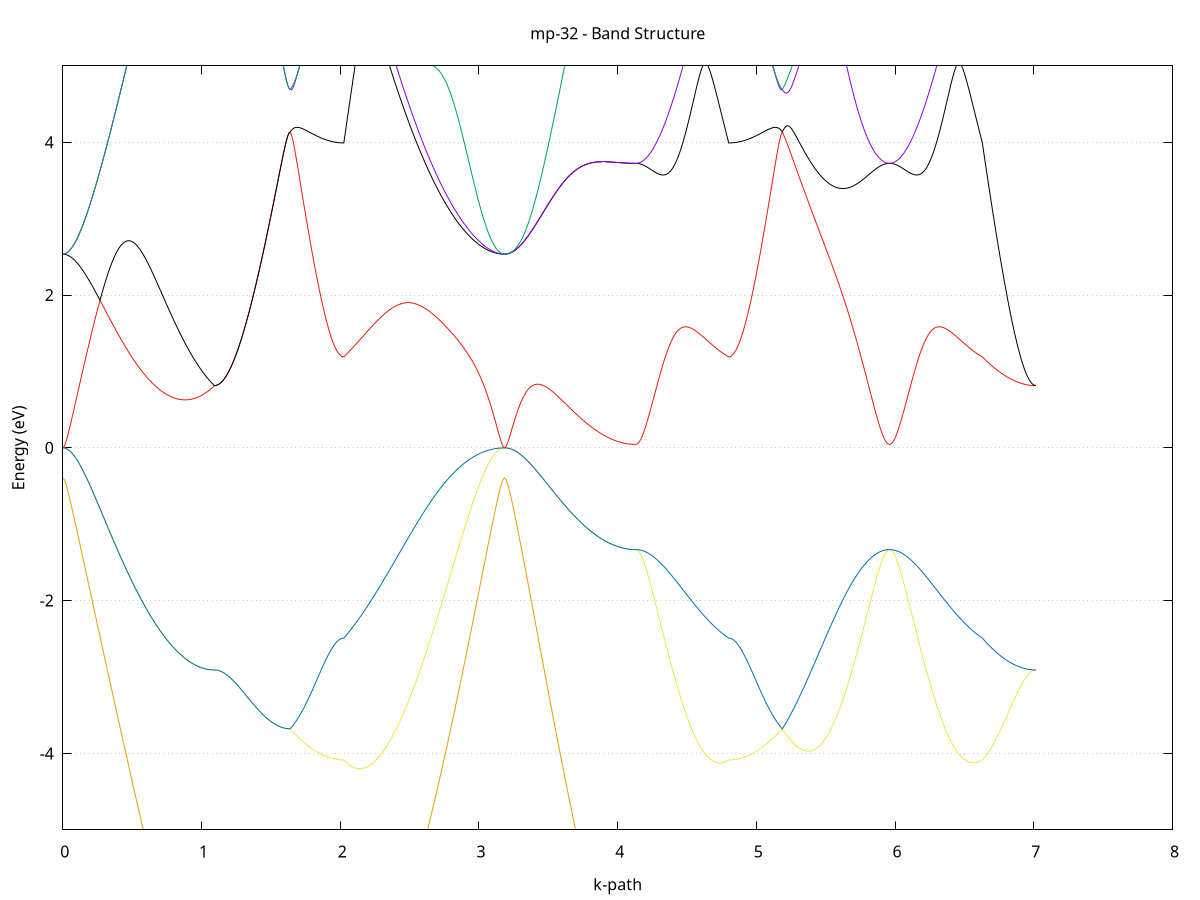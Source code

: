 set title 'mp-32 - Band Structure'
set xlabel 'k-path'
set ylabel 'Energy (eV)'
set grid y
set yrange [-5:5]
set terminal png size 800,600
set output 'mp-32_bands_gnuplot.png'
plot '-' using 1:2 with lines notitle, '-' using 1:2 with lines notitle, '-' using 1:2 with lines notitle, '-' using 1:2 with lines notitle, '-' using 1:2 with lines notitle, '-' using 1:2 with lines notitle, '-' using 1:2 with lines notitle, '-' using 1:2 with lines notitle, '-' using 1:2 with lines notitle, '-' using 1:2 with lines notitle, '-' using 1:2 with lines notitle, '-' using 1:2 with lines notitle, '-' using 1:2 with lines notitle, '-' using 1:2 with lines notitle, '-' using 1:2 with lines notitle, '-' using 1:2 with lines notitle, '-' using 1:2 with lines notitle, '-' using 1:2 with lines notitle, '-' using 1:2 with lines notitle, '-' using 1:2 with lines notitle, '-' using 1:2 with lines notitle, '-' using 1:2 with lines notitle, '-' using 1:2 with lines notitle, '-' using 1:2 with lines notitle
0.000000 -24.754839
0.009935 -24.754839
0.019871 -24.754839
0.029807 -24.754939
0.039742 -24.755039
0.049678 -24.755239
0.059613 -24.755339
0.069549 -24.755539
0.079484 -24.755739
0.089420 -24.756039
0.099355 -24.756239
0.109291 -24.756539
0.119226 -24.756739
0.129162 -24.757039
0.139097 -24.757339
0.149033 -24.757639
0.158968 -24.757939
0.168904 -24.758239
0.178839 -24.758539
0.188775 -24.758839
0.198710 -24.759039
0.208646 -24.759339
0.218581 -24.759639
0.228517 -24.759839
0.238452 -24.760139
0.248388 -24.760339
0.258323 -24.760639
0.268259 -24.760839
0.278194 -24.761039
0.288130 -24.761139
0.298065 -24.761339
0.308001 -24.761539
0.317936 -24.761639
0.327872 -24.761939
0.337807 -24.762339
0.347743 -24.762739
0.357678 -24.763139
0.367614 -24.763539
0.377549 -24.763939
0.387485 -24.764339
0.397420 -24.764739
0.407356 -24.765139
0.417291 -24.765539
0.427227 -24.766039
0.437162 -24.766439
0.447098 -24.766839
0.457033 -24.767239
0.466969 -24.767739
0.476904 -24.768139
0.486840 -24.768539
0.496775 -24.769039
0.506711 -24.769439
0.516646 -24.769839
0.526582 -24.770339
0.536517 -24.770739
0.546453 -24.771139
0.556388 -24.771639
0.566324 -24.772039
0.576259 -24.772439
0.586195 -24.772839
0.596130 -24.773239
0.606066 -24.773739
0.616001 -24.774139
0.625937 -24.774539
0.635872 -24.774939
0.645808 -24.775339
0.655743 -24.775739
0.665679 -24.776039
0.675614 -24.776439
0.685550 -24.776839
0.695486 -24.777239
0.705421 -24.777539
0.715357 -24.777939
0.725292 -24.778239
0.735228 -24.778639
0.745163 -24.778939
0.755099 -24.779239
0.765034 -24.779639
0.774970 -24.779939
0.784905 -24.780239
0.794841 -24.780539
0.804776 -24.780839
0.814712 -24.781139
0.824647 -24.781339
0.834583 -24.781639
0.844518 -24.781939
0.854454 -24.782139
0.864389 -24.782439
0.874325 -24.782639
0.884260 -24.782839
0.894196 -24.783039
0.904131 -24.783239
0.914067 -24.783439
0.924002 -24.783639
0.933938 -24.783839
0.943873 -24.783939
0.953809 -24.784139
0.963744 -24.784239
0.973680 -24.784339
0.983615 -24.784539
0.993551 -24.784639
1.003486 -24.784739
1.013422 -24.784839
1.023357 -24.784939
1.033293 -24.784939
1.043228 -24.785039
1.053164 -24.785039
1.063099 -24.785139
1.073035 -24.785139
1.082970 -24.785139
1.092906 -24.785139
1.092906 -24.785139
1.102841 -24.785139
1.112777 -24.785239
1.122712 -24.785239
1.132648 -24.785339
1.142583 -24.785439
1.152519 -24.785639
1.162454 -24.785739
1.172390 -24.785939
1.182325 -24.786139
1.192261 -24.786339
1.202196 -24.786539
1.212132 -24.786739
1.222067 -24.787039
1.232003 -24.787339
1.241938 -24.787639
1.251874 -24.787939
1.261809 -24.788239
1.271745 -24.788539
1.281680 -24.788839
1.291616 -24.789139
1.301551 -24.789539
1.311487 -24.789839
1.321422 -24.790139
1.331358 -24.790539
1.341293 -24.790839
1.351229 -24.791139
1.361164 -24.791539
1.371100 -24.791839
1.381035 -24.792139
1.390971 -24.792539
1.400907 -24.792839
1.410842 -24.793139
1.420778 -24.793439
1.430713 -24.793739
1.440649 -24.793939
1.450584 -24.794239
1.460520 -24.794539
1.470455 -24.794739
1.480391 -24.795039
1.490326 -24.795239
1.500262 -24.795439
1.510197 -24.795639
1.520133 -24.795839
1.530068 -24.796039
1.540004 -24.796139
1.549939 -24.796339
1.559875 -24.796439
1.569810 -24.796539
1.579746 -24.796639
1.589681 -24.796739
1.599617 -24.796839
1.609552 -24.796839
1.619488 -24.796939
1.629423 -24.796939
1.639359 -24.796939
1.639359 -24.796939
1.649266 -24.797039
1.659174 -24.797239
1.669082 -24.797339
1.678989 -24.797539
1.688897 -24.797639
1.698805 -24.797739
1.708713 -24.797839
1.718620 -24.798039
1.728528 -24.798139
1.738436 -24.798239
1.748343 -24.798339
1.758251 -24.798439
1.768159 -24.798539
1.778067 -24.798639
1.787974 -24.798739
1.797882 -24.798839
1.807790 -24.798839
1.817697 -24.798939
1.827605 -24.799039
1.837513 -24.799139
1.847421 -24.799139
1.857328 -24.799239
1.867236 -24.799339
1.877144 -24.799339
1.887051 -24.799439
1.896959 -24.799439
1.906867 -24.799539
1.916774 -24.799539
1.926682 -24.799539
1.936590 -24.799639
1.946498 -24.799639
1.956405 -24.799639
1.966313 -24.799739
1.976221 -24.799739
1.986128 -24.799739
1.996036 -24.799739
2.005944 -24.799739
2.015852 -24.799739
2.025759 -24.799739
2.025759 -24.799739
2.035752 -24.799939
2.045745 -24.800139
2.055739 -24.800339
2.065732 -24.800439
2.075725 -24.800539
2.085718 -24.800639
2.095711 -24.800739
2.105704 -24.800739
2.115697 -24.800739
2.125690 -24.800739
2.135684 -24.800739
2.145677 -24.800639
2.155670 -24.800539
2.165663 -24.800439
2.175656 -24.800239
2.185649 -24.800139
2.195642 -24.799939
2.205635 -24.799739
2.215628 -24.799439
2.225622 -24.799239
2.235615 -24.798939
2.245608 -24.798639
2.255601 -24.798339
2.265594 -24.797939
2.275587 -24.797639
2.285580 -24.797239
2.295573 -24.796839
2.305567 -24.796339
2.315560 -24.795939
2.325553 -24.795439
2.335546 -24.795039
2.345539 -24.794539
2.355532 -24.793939
2.365525 -24.793439
2.375518 -24.792939
2.385511 -24.792339
2.395505 -24.791839
2.405498 -24.791239
2.415491 -24.790639
2.425484 -24.790039
2.435477 -24.789439
2.445470 -24.788739
2.455463 -24.788139
2.465456 -24.787439
2.475450 -24.786839
2.485443 -24.786139
2.495436 -24.785539
2.505429 -24.784839
2.515422 -24.784139
2.525415 -24.783439
2.535408 -24.782739
2.545401 -24.782139
2.555394 -24.781439
2.565388 -24.780739
2.575381 -24.780439
2.585374 -24.780139
2.595367 -24.779839
2.605360 -24.779439
2.615353 -24.779139
2.625346 -24.778839
2.635339 -24.778439
2.645333 -24.778139
2.655326 -24.777739
2.665319 -24.777439
2.675312 -24.777039
2.685305 -24.776639
2.695298 -24.776239
2.705291 -24.775839
2.715284 -24.775439
2.725277 -24.774939
2.735271 -24.774539
2.745264 -24.774139
2.755257 -24.773639
2.765250 -24.773139
2.775243 -24.772739
2.785236 -24.772239
2.795229 -24.771739
2.805222 -24.771239
2.815216 -24.770739
2.825209 -24.770239
2.835202 -24.769739
2.845195 -24.769239
2.855188 -24.768739
2.865181 -24.768139
2.875174 -24.767639
2.885167 -24.767139
2.895160 -24.766539
2.905154 -24.766039
2.915147 -24.765439
2.925140 -24.764939
2.935133 -24.764339
2.945126 -24.763839
2.955119 -24.763339
2.965112 -24.762739
2.975105 -24.762239
2.985099 -24.761639
2.995092 -24.761139
3.005085 -24.760639
3.015078 -24.760139
3.025071 -24.759639
3.035064 -24.759139
3.045057 -24.758639
3.055050 -24.758139
3.065043 -24.757739
3.075037 -24.757339
3.085030 -24.756939
3.095023 -24.756539
3.105016 -24.756139
3.115009 -24.755839
3.125002 -24.755639
3.134995 -24.755339
3.144988 -24.755139
3.154982 -24.755039
3.164975 -24.754939
3.174968 -24.754839
3.184961 -24.754839
3.184961 -24.754839
3.194924 -24.754839
3.204887 -24.754839
3.214850 -24.754939
3.224813 -24.755039
3.234776 -24.755239
3.244739 -24.755439
3.254702 -24.755639
3.264665 -24.755839
3.274628 -24.756139
3.284591 -24.756439
3.294554 -24.756739
3.304517 -24.757039
3.314480 -24.757439
3.324443 -24.757839
3.334406 -24.758139
3.344369 -24.758539
3.354332 -24.758939
3.364295 -24.759339
3.374258 -24.759739
3.384221 -24.760239
3.394184 -24.760639
3.404147 -24.761039
3.414110 -24.761439
3.424073 -24.761939
3.434036 -24.762339
3.443999 -24.762739
3.453962 -24.763239
3.463925 -24.763639
3.473888 -24.764039
3.483851 -24.764439
3.493814 -24.764839
3.503777 -24.765339
3.513740 -24.765739
3.523703 -24.766139
3.533666 -24.766439
3.543629 -24.766839
3.553592 -24.767239
3.563555 -24.767639
3.573518 -24.767939
3.583481 -24.768339
3.593443 -24.768639
3.603406 -24.769039
3.613369 -24.769339
3.623332 -24.769639
3.633295 -24.770039
3.643258 -24.770339
3.653221 -24.770639
3.663184 -24.770939
3.673147 -24.771139
3.683110 -24.771439
3.693073 -24.771739
3.703036 -24.771939
3.712999 -24.772239
3.722962 -24.772439
3.732925 -24.772739
3.742888 -24.772939
3.752851 -24.773139
3.762814 -24.773339
3.772777 -24.773539
3.782740 -24.773739
3.792703 -24.773939
3.802666 -24.774039
3.812629 -24.774239
3.822592 -24.774439
3.832555 -24.774539
3.842518 -24.774739
3.852481 -24.774839
3.862444 -24.775039
3.872407 -24.775139
3.882370 -24.775239
3.892333 -24.775339
3.902296 -24.775439
3.912259 -24.775539
3.922222 -24.775639
3.932185 -24.775739
3.942148 -24.775839
3.952111 -24.775939
3.962074 -24.775939
3.972037 -24.776039
3.982000 -24.776139
3.991963 -24.776139
4.001926 -24.776239
4.011889 -24.776239
4.021852 -24.776339
4.031815 -24.776339
4.041778 -24.776439
4.051741 -24.776439
4.061704 -24.776439
4.071667 -24.776539
4.081630 -24.776539
4.091593 -24.776539
4.101556 -24.776539
4.111519 -24.776539
4.121482 -24.776539
4.131445 -24.776539
4.131445 -24.776539
4.141434 -24.776639
4.151423 -24.776739
4.161412 -24.776839
4.171401 -24.777039
4.181390 -24.777339
4.191379 -24.777739
4.201368 -24.778039
4.211357 -24.778539
4.221346 -24.778939
4.231335 -24.779439
4.241324 -24.780039
4.251313 -24.780539
4.261302 -24.781139
4.271292 -24.781739
4.281281 -24.782339
4.291270 -24.783039
4.301259 -24.783639
4.311248 -24.784239
4.321237 -24.784939
4.331226 -24.785539
4.341215 -24.786239
4.351204 -24.786839
4.361193 -24.787439
4.371182 -24.788139
4.381171 -24.788739
4.391160 -24.789339
4.401149 -24.789939
4.411138 -24.790539
4.421127 -24.791139
4.431116 -24.791639
4.441105 -24.792239
4.451094 -24.792739
4.461083 -24.793239
4.471072 -24.793739
4.481061 -24.794239
4.491050 -24.794739
4.501039 -24.795139
4.511028 -24.795639
4.521017 -24.796039
4.531006 -24.796439
4.540995 -24.796839
4.550985 -24.797139
4.560974 -24.797439
4.570963 -24.797839
4.580952 -24.798139
4.590941 -24.798339
4.600930 -24.798639
4.610919 -24.798839
4.620908 -24.799139
4.630897 -24.799339
4.640886 -24.799439
4.650875 -24.799639
4.660864 -24.799739
4.670853 -24.799939
4.680842 -24.800039
4.690831 -24.800139
4.700820 -24.800139
4.710809 -24.800239
4.720798 -24.800239
4.730787 -24.800239
4.740776 -24.800239
4.750765 -24.800239
4.760754 -24.800139
4.770743 -24.800039
4.780732 -24.799939
4.790721 -24.799839
4.800710 -24.799739
4.800710 -24.799739
4.810618 -24.799739
4.820526 -24.799739
4.830434 -24.799739
4.840341 -24.799739
4.850249 -24.799739
4.860157 -24.799739
4.870064 -24.799639
4.879972 -24.799639
4.889880 -24.799639
4.899787 -24.799539
4.909695 -24.799539
4.919603 -24.799539
4.929511 -24.799439
4.939418 -24.799439
4.949326 -24.799339
4.959234 -24.799339
4.969141 -24.799239
4.979049 -24.799139
4.988957 -24.799139
4.998865 -24.799039
5.008772 -24.798939
5.018680 -24.798839
5.028588 -24.798839
5.038495 -24.798739
5.048403 -24.798639
5.058311 -24.798539
5.068218 -24.798439
5.078126 -24.798339
5.088034 -24.798239
5.097942 -24.798139
5.107849 -24.798039
5.117757 -24.797839
5.127665 -24.797739
5.137572 -24.797639
5.147480 -24.797539
5.157388 -24.797339
5.167296 -24.797239
5.177203 -24.797039
5.187111 -24.796939
5.187111 -24.796939
5.197019 -24.797139
5.206926 -24.797339
5.216834 -24.797539
5.226742 -24.797739
5.236649 -24.797839
5.246557 -24.798039
5.256465 -24.798139
5.266373 -24.798339
5.276280 -24.798439
5.286188 -24.798539
5.296096 -24.798639
5.306003 -24.798739
5.315911 -24.798839
5.325819 -24.798839
5.335727 -24.798939
5.345634 -24.798939
5.355542 -24.798939
5.365450 -24.798939
5.375357 -24.798939
5.385265 -24.798939
5.395173 -24.798839
5.405080 -24.798839
5.414988 -24.798739
5.424896 -24.798639
5.434804 -24.798539
5.444711 -24.798439
5.454619 -24.798239
5.464527 -24.798139
5.474434 -24.797939
5.484342 -24.797739
5.494250 -24.797539
5.504158 -24.797339
5.514065 -24.797039
5.523973 -24.796739
5.533881 -24.796539
5.543788 -24.796239
5.553696 -24.795839
5.563604 -24.795539
5.573512 -24.795139
5.583419 -24.794839
5.593327 -24.794439
5.603235 -24.794039
5.613142 -24.793539
5.623050 -24.793139
5.632958 -24.792639
5.642865 -24.792139
5.652773 -24.791639
5.662681 -24.791139
5.672589 -24.790639
5.682496 -24.790139
5.692404 -24.789539
5.702312 -24.788939
5.712219 -24.788339
5.722127 -24.787839
5.732035 -24.787239
5.741943 -24.786539
5.751850 -24.785939
5.761758 -24.785339
5.771666 -24.784739
5.781573 -24.784139
5.791481 -24.783439
5.801389 -24.782839
5.811296 -24.782239
5.821204 -24.781639
5.831112 -24.781039
5.841020 -24.780539
5.850927 -24.779939
5.860835 -24.779439
5.870743 -24.778939
5.880650 -24.778439
5.890558 -24.778039
5.900466 -24.777639
5.910374 -24.777339
5.920281 -24.777039
5.930189 -24.776839
5.940097 -24.776739
5.950004 -24.776639
5.959912 -24.776539
5.959912 -24.776539
5.969901 -24.776639
5.979890 -24.776739
5.989879 -24.776839
5.999868 -24.777039
6.009857 -24.777339
6.019846 -24.777739
6.029835 -24.778039
6.039824 -24.778539
6.049813 -24.778939
6.059802 -24.779439
6.069791 -24.780039
6.079780 -24.780539
6.089770 -24.781139
6.099759 -24.781739
6.109748 -24.782339
6.119737 -24.783039
6.129726 -24.783639
6.139715 -24.784239
6.149704 -24.784939
6.159693 -24.785539
6.169682 -24.786239
6.179671 -24.786839
6.189660 -24.787439
6.199649 -24.788139
6.209638 -24.788739
6.219627 -24.789339
6.229616 -24.789939
6.239605 -24.790539
6.249594 -24.791139
6.259583 -24.791639
6.269572 -24.792239
6.279561 -24.792739
6.289550 -24.793239
6.299539 -24.793739
6.309528 -24.794239
6.319517 -24.794739
6.329506 -24.795139
6.339495 -24.795639
6.349484 -24.796039
6.359473 -24.796439
6.369463 -24.796839
6.379452 -24.797139
6.389441 -24.797439
6.399430 -24.797839
6.409419 -24.798139
6.419408 -24.798339
6.429397 -24.798639
6.439386 -24.798839
6.449375 -24.799139
6.459364 -24.799339
6.469353 -24.799439
6.479342 -24.799639
6.489331 -24.799739
6.499320 -24.799939
6.509309 -24.800039
6.519298 -24.800139
6.529287 -24.800139
6.539276 -24.800239
6.549265 -24.800239
6.559254 -24.800239
6.569243 -24.800239
6.579232 -24.800239
6.589221 -24.800139
6.599210 -24.800039
6.609199 -24.799939
6.619188 -24.799939
6.629177 -24.799739
6.629177 -24.799739
6.639085 -24.799539
6.648993 -24.799239
6.658901 -24.799039
6.668808 -24.798739
6.678716 -24.798339
6.688624 -24.798039
6.698531 -24.797639
6.708439 -24.797339
6.718347 -24.796939
6.728254 -24.796439
6.738162 -24.796039
6.748070 -24.795539
6.757978 -24.795139
6.767885 -24.794639
6.777793 -24.794139
6.787701 -24.793639
6.797608 -24.793139
6.807516 -24.792639
6.817424 -24.792139
6.827332 -24.791639
6.837239 -24.791039
6.847147 -24.790539
6.857055 -24.790039
6.866962 -24.789539
6.876870 -24.789039
6.886778 -24.788639
6.896685 -24.788139
6.906593 -24.787739
6.916501 -24.787339
6.926409 -24.786939
6.936316 -24.786539
6.946224 -24.786239
6.956132 -24.785939
6.966039 -24.785739
6.975947 -24.785539
6.985855 -24.785339
6.995763 -24.785239
7.005670 -24.785239
7.015578 -24.785139
e
0.000000 -24.754839
0.009935 -24.754839
0.019871 -24.754839
0.029807 -24.754839
0.039742 -24.754939
0.049678 -24.755039
0.059613 -24.755039
0.069549 -24.755139
0.079484 -24.755239
0.089420 -24.755439
0.099355 -24.755539
0.109291 -24.755639
0.119226 -24.755839
0.129162 -24.756039
0.139097 -24.756239
0.149033 -24.756439
0.158968 -24.756639
0.168904 -24.756839
0.178839 -24.757139
0.188775 -24.757339
0.198710 -24.757639
0.208646 -24.757939
0.218581 -24.758139
0.228517 -24.758439
0.238452 -24.758739
0.248388 -24.759139
0.258323 -24.759439
0.268259 -24.759739
0.278194 -24.760039
0.288130 -24.760439
0.298065 -24.760839
0.308001 -24.761139
0.317936 -24.761539
0.327872 -24.761939
0.337807 -24.762339
0.347743 -24.762739
0.357678 -24.763139
0.367614 -24.763539
0.377549 -24.763939
0.387485 -24.764339
0.397420 -24.764739
0.407356 -24.765139
0.417291 -24.765539
0.427227 -24.766039
0.437162 -24.766439
0.447098 -24.766839
0.457033 -24.767239
0.466969 -24.767739
0.476904 -24.768139
0.486840 -24.768539
0.496775 -24.769039
0.506711 -24.769439
0.516646 -24.769839
0.526582 -24.770339
0.536517 -24.770739
0.546453 -24.771139
0.556388 -24.771639
0.566324 -24.772039
0.576259 -24.772439
0.586195 -24.772839
0.596130 -24.773239
0.606066 -24.773739
0.616001 -24.774139
0.625937 -24.774539
0.635872 -24.774939
0.645808 -24.775339
0.655743 -24.775739
0.665679 -24.776039
0.675614 -24.776439
0.685550 -24.776839
0.695486 -24.777239
0.705421 -24.777539
0.715357 -24.777939
0.725292 -24.778239
0.735228 -24.778639
0.745163 -24.778939
0.755099 -24.779239
0.765034 -24.779639
0.774970 -24.779939
0.784905 -24.780239
0.794841 -24.780539
0.804776 -24.780839
0.814712 -24.781139
0.824647 -24.781339
0.834583 -24.781639
0.844518 -24.781939
0.854454 -24.782139
0.864389 -24.782439
0.874325 -24.782639
0.884260 -24.782839
0.894196 -24.783039
0.904131 -24.783239
0.914067 -24.783439
0.924002 -24.783639
0.933938 -24.783839
0.943873 -24.783939
0.953809 -24.784139
0.963744 -24.784239
0.973680 -24.784339
0.983615 -24.784539
0.993551 -24.784639
1.003486 -24.784739
1.013422 -24.784839
1.023357 -24.784939
1.033293 -24.784939
1.043228 -24.785039
1.053164 -24.785039
1.063099 -24.785139
1.073035 -24.785139
1.082970 -24.785139
1.092906 -24.785139
1.092906 -24.785139
1.102841 -24.785139
1.112777 -24.785239
1.122712 -24.785239
1.132648 -24.785339
1.142583 -24.785439
1.152519 -24.785639
1.162454 -24.785739
1.172390 -24.785939
1.182325 -24.786139
1.192261 -24.786339
1.202196 -24.786539
1.212132 -24.786739
1.222067 -24.787039
1.232003 -24.787339
1.241938 -24.787639
1.251874 -24.787939
1.261809 -24.788239
1.271745 -24.788539
1.281680 -24.788839
1.291616 -24.789139
1.301551 -24.789539
1.311487 -24.789839
1.321422 -24.790139
1.331358 -24.790539
1.341293 -24.790839
1.351229 -24.791139
1.361164 -24.791539
1.371100 -24.791839
1.381035 -24.792139
1.390971 -24.792539
1.400907 -24.792839
1.410842 -24.793139
1.420778 -24.793439
1.430713 -24.793739
1.440649 -24.793939
1.450584 -24.794239
1.460520 -24.794539
1.470455 -24.794739
1.480391 -24.795039
1.490326 -24.795239
1.500262 -24.795439
1.510197 -24.795639
1.520133 -24.795839
1.530068 -24.796039
1.540004 -24.796139
1.549939 -24.796339
1.559875 -24.796439
1.569810 -24.796539
1.579746 -24.796639
1.589681 -24.796739
1.599617 -24.796839
1.609552 -24.796839
1.619488 -24.796939
1.629423 -24.796939
1.639359 -24.796939
1.639359 -24.796939
1.649266 -24.796739
1.659174 -24.796639
1.669082 -24.796439
1.678989 -24.796139
1.688897 -24.795939
1.698805 -24.795739
1.708713 -24.795439
1.718620 -24.795139
1.728528 -24.794839
1.738436 -24.794539
1.748343 -24.794239
1.758251 -24.793839
1.768159 -24.793539
1.778067 -24.793139
1.787974 -24.792739
1.797882 -24.792339
1.807790 -24.791939
1.817697 -24.791539
1.827605 -24.791239
1.837513 -24.790839
1.847421 -24.790439
1.857328 -24.790039
1.867236 -24.789639
1.877144 -24.789239
1.887051 -24.788839
1.896959 -24.788539
1.906867 -24.788139
1.916774 -24.787839
1.926682 -24.787539
1.936590 -24.787239
1.946498 -24.786939
1.956405 -24.786739
1.966313 -24.786539
1.976221 -24.786339
1.986128 -24.786239
1.996036 -24.786039
2.005944 -24.786039
2.015852 -24.785939
2.025759 -24.785939
2.025759 -24.785939
2.035752 -24.785939
2.045745 -24.785939
2.055739 -24.785939
2.065732 -24.786039
2.075725 -24.786039
2.085718 -24.786039
2.095711 -24.786039
2.105704 -24.786039
2.115697 -24.786039
2.125690 -24.786039
2.135684 -24.786039
2.145677 -24.786039
2.155670 -24.786039
2.165663 -24.786039
2.175656 -24.785939
2.185649 -24.785939
2.195642 -24.785939
2.205635 -24.785939
2.215628 -24.785839
2.225622 -24.785839
2.235615 -24.785739
2.245608 -24.785739
2.255601 -24.785639
2.265594 -24.785639
2.275587 -24.785539
2.285580 -24.785539
2.295573 -24.785439
2.305567 -24.785339
2.315560 -24.785239
2.325553 -24.785139
2.335546 -24.785039
2.345539 -24.784939
2.355532 -24.784839
2.365525 -24.784739
2.375518 -24.784639
2.385511 -24.784439
2.395505 -24.784339
2.405498 -24.784139
2.415491 -24.784039
2.425484 -24.783839
2.435477 -24.783639
2.445470 -24.783539
2.455463 -24.783339
2.465456 -24.783139
2.475450 -24.782939
2.485443 -24.782739
2.495436 -24.782439
2.505429 -24.782239
2.515422 -24.782039
2.525415 -24.781739
2.535408 -24.781539
2.545401 -24.781239
2.555394 -24.781039
2.565388 -24.780739
2.575381 -24.780039
2.585374 -24.779339
2.595367 -24.778639
2.605360 -24.777939
2.615353 -24.777239
2.625346 -24.776539
2.635339 -24.775939
2.645333 -24.775239
2.655326 -24.774539
2.665319 -24.773939
2.675312 -24.773239
2.685305 -24.772539
2.695298 -24.771939
2.705291 -24.771239
2.715284 -24.770639
2.725277 -24.770039
2.735271 -24.769439
2.745264 -24.768839
2.755257 -24.768239
2.765250 -24.767639
2.775243 -24.767039
2.785236 -24.766439
2.795229 -24.765939
2.805222 -24.765339
2.815216 -24.764839
2.825209 -24.764339
2.835202 -24.763839
2.845195 -24.763339
2.855188 -24.762839
2.865181 -24.762339
2.875174 -24.761939
2.885167 -24.761439
2.895160 -24.761039
2.905154 -24.760639
2.915147 -24.760239
2.925140 -24.759839
2.935133 -24.759439
2.945126 -24.759039
2.955119 -24.758739
2.965112 -24.758439
2.975105 -24.758039
2.985099 -24.757739
2.995092 -24.757439
3.005085 -24.757239
3.015078 -24.756939
3.025071 -24.756739
3.035064 -24.756439
3.045057 -24.756239
3.055050 -24.756039
3.065043 -24.755839
3.075037 -24.755739
3.085030 -24.755539
3.095023 -24.755439
3.105016 -24.755239
3.115009 -24.755139
3.125002 -24.755039
3.134995 -24.755039
3.144988 -24.754939
3.154982 -24.754839
3.164975 -24.754839
3.174968 -24.754839
3.184961 -24.754839
3.184961 -24.754839
3.194924 -24.754839
3.204887 -24.754839
3.214850 -24.754939
3.224813 -24.755039
3.234776 -24.755239
3.244739 -24.755439
3.254702 -24.755639
3.264665 -24.755839
3.274628 -24.756139
3.284591 -24.756439
3.294554 -24.756739
3.304517 -24.757039
3.314480 -24.757439
3.324443 -24.757839
3.334406 -24.758139
3.344369 -24.758539
3.354332 -24.758939
3.364295 -24.759339
3.374258 -24.759739
3.384221 -24.760239
3.394184 -24.760639
3.404147 -24.761039
3.414110 -24.761439
3.424073 -24.761939
3.434036 -24.762339
3.443999 -24.762739
3.453962 -24.763239
3.463925 -24.763639
3.473888 -24.764039
3.483851 -24.764439
3.493814 -24.764839
3.503777 -24.765339
3.513740 -24.765739
3.523703 -24.766139
3.533666 -24.766439
3.543629 -24.766839
3.553592 -24.767239
3.563555 -24.767639
3.573518 -24.767939
3.583481 -24.768339
3.593443 -24.768639
3.603406 -24.769039
3.613369 -24.769339
3.623332 -24.769639
3.633295 -24.770039
3.643258 -24.770339
3.653221 -24.770639
3.663184 -24.770939
3.673147 -24.771139
3.683110 -24.771439
3.693073 -24.771739
3.703036 -24.771939
3.712999 -24.772239
3.722962 -24.772439
3.732925 -24.772739
3.742888 -24.772939
3.752851 -24.773139
3.762814 -24.773339
3.772777 -24.773539
3.782740 -24.773739
3.792703 -24.773939
3.802666 -24.774039
3.812629 -24.774239
3.822592 -24.774439
3.832555 -24.774539
3.842518 -24.774739
3.852481 -24.774839
3.862444 -24.775039
3.872407 -24.775139
3.882370 -24.775239
3.892333 -24.775339
3.902296 -24.775439
3.912259 -24.775539
3.922222 -24.775639
3.932185 -24.775739
3.942148 -24.775839
3.952111 -24.775939
3.962074 -24.775939
3.972037 -24.776039
3.982000 -24.776139
3.991963 -24.776139
4.001926 -24.776239
4.011889 -24.776239
4.021852 -24.776339
4.031815 -24.776339
4.041778 -24.776439
4.051741 -24.776439
4.061704 -24.776439
4.071667 -24.776539
4.081630 -24.776539
4.091593 -24.776539
4.101556 -24.776539
4.111519 -24.776539
4.121482 -24.776539
4.131445 -24.776539
4.131445 -24.776539
4.141434 -24.776539
4.151423 -24.776639
4.161412 -24.776639
4.171401 -24.776639
4.181390 -24.776739
4.191379 -24.776839
4.201368 -24.776939
4.211357 -24.777039
4.221346 -24.777139
4.231335 -24.777239
4.241324 -24.777339
4.251313 -24.777539
4.261302 -24.777639
4.271292 -24.777839
4.281281 -24.778039
4.291270 -24.778239
4.301259 -24.778339
4.311248 -24.778539
4.321237 -24.778739
4.331226 -24.779039
4.341215 -24.779239
4.351204 -24.779439
4.361193 -24.779639
4.371182 -24.779839
4.381171 -24.780039
4.391160 -24.780339
4.401149 -24.780539
4.411138 -24.780739
4.421127 -24.781039
4.431116 -24.781239
4.441105 -24.781439
4.451094 -24.781639
4.461083 -24.781939
4.471072 -24.782139
4.481061 -24.782339
4.491050 -24.782539
4.501039 -24.782739
4.511028 -24.782939
4.521017 -24.783139
4.531006 -24.783339
4.540995 -24.783539
4.550985 -24.783739
4.560974 -24.783939
4.570963 -24.784039
4.580952 -24.784239
4.590941 -24.784339
4.600930 -24.784539
4.610919 -24.784639
4.620908 -24.784839
4.630897 -24.784939
4.640886 -24.785039
4.650875 -24.785139
4.660864 -24.785239
4.670853 -24.785339
4.680842 -24.785439
4.690831 -24.785539
4.700820 -24.785639
4.710809 -24.785739
4.720798 -24.785739
4.730787 -24.785839
4.740776 -24.785839
4.750765 -24.785839
4.760754 -24.785939
4.770743 -24.785939
4.780732 -24.785939
4.790721 -24.785939
4.800710 -24.785939
4.800710 -24.785939
4.810618 -24.785939
4.820526 -24.786039
4.830434 -24.786039
4.840341 -24.786239
4.850249 -24.786339
4.860157 -24.786539
4.870064 -24.786739
4.879972 -24.786939
4.889880 -24.787239
4.899787 -24.787539
4.909695 -24.787839
4.919603 -24.788139
4.929511 -24.788539
4.939418 -24.788839
4.949326 -24.789239
4.959234 -24.789639
4.969141 -24.790039
4.979049 -24.790439
4.988957 -24.790839
4.998865 -24.791239
5.008772 -24.791539
5.018680 -24.791939
5.028588 -24.792339
5.038495 -24.792739
5.048403 -24.793139
5.058311 -24.793539
5.068218 -24.793839
5.078126 -24.794239
5.088034 -24.794539
5.097942 -24.794839
5.107849 -24.795139
5.117757 -24.795439
5.127665 -24.795739
5.137572 -24.795939
5.147480 -24.796139
5.157388 -24.796439
5.167296 -24.796639
5.177203 -24.796739
5.187111 -24.796939
5.187111 -24.796939
5.197019 -24.796739
5.206926 -24.796539
5.216834 -24.796239
5.226742 -24.796039
5.236649 -24.795739
5.246557 -24.795539
5.256465 -24.795239
5.266373 -24.795039
5.276280 -24.794739
5.286188 -24.794439
5.296096 -24.794139
5.306003 -24.793839
5.315911 -24.793539
5.325819 -24.793239
5.335727 -24.792939
5.345634 -24.792639
5.355542 -24.792339
5.365450 -24.792039
5.375357 -24.791739
5.385265 -24.791439
5.395173 -24.791039
5.405080 -24.790739
5.414988 -24.790439
5.424896 -24.790039
5.434804 -24.789739
5.444711 -24.789339
5.454619 -24.789039
5.464527 -24.788739
5.474434 -24.788339
5.484342 -24.788039
5.494250 -24.787639
5.504158 -24.787339
5.514065 -24.786939
5.523973 -24.786639
5.533881 -24.786239
5.543788 -24.785939
5.553696 -24.785539
5.563604 -24.785239
5.573512 -24.784839
5.583419 -24.784539
5.593327 -24.784239
5.603235 -24.783839
5.613142 -24.783539
5.623050 -24.783239
5.632958 -24.782839
5.642865 -24.782539
5.652773 -24.782239
5.662681 -24.781939
5.672589 -24.781639
5.682496 -24.781339
5.692404 -24.781039
5.702312 -24.780739
5.712219 -24.780439
5.722127 -24.780139
5.732035 -24.779839
5.741943 -24.779639
5.751850 -24.779339
5.761758 -24.779139
5.771666 -24.778939
5.781573 -24.778639
5.791481 -24.778439
5.801389 -24.778239
5.811296 -24.778039
5.821204 -24.777839
5.831112 -24.777639
5.841020 -24.777539
5.850927 -24.777339
5.860835 -24.777239
5.870743 -24.777139
5.880650 -24.777039
5.890558 -24.776939
5.900466 -24.776839
5.910374 -24.776739
5.920281 -24.776639
5.930189 -24.776639
5.940097 -24.776639
5.950004 -24.776539
5.959912 -24.776539
5.959912 -24.776539
5.969901 -24.776539
5.979890 -24.776639
5.989879 -24.776639
5.999868 -24.776639
6.009857 -24.776739
6.019846 -24.776839
6.029835 -24.776939
6.039824 -24.777039
6.049813 -24.777139
6.059802 -24.777239
6.069791 -24.777339
6.079780 -24.777539
6.089770 -24.777639
6.099759 -24.777839
6.109748 -24.778039
6.119737 -24.778239
6.129726 -24.778339
6.139715 -24.778539
6.149704 -24.778739
6.159693 -24.778939
6.169682 -24.779239
6.179671 -24.779439
6.189660 -24.779639
6.199649 -24.779839
6.209638 -24.780039
6.219627 -24.780339
6.229616 -24.780539
6.239605 -24.780739
6.249594 -24.781039
6.259583 -24.781239
6.269572 -24.781439
6.279561 -24.781639
6.289550 -24.781939
6.299539 -24.782139
6.309528 -24.782339
6.319517 -24.782539
6.329506 -24.782739
6.339495 -24.782939
6.349484 -24.783139
6.359473 -24.783339
6.369463 -24.783539
6.379452 -24.783739
6.389441 -24.783939
6.399430 -24.784039
6.409419 -24.784239
6.419408 -24.784339
6.429397 -24.784539
6.439386 -24.784639
6.449375 -24.784839
6.459364 -24.784939
6.469353 -24.785039
6.479342 -24.785139
6.489331 -24.785239
6.499320 -24.785339
6.509309 -24.785439
6.519298 -24.785539
6.529287 -24.785639
6.539276 -24.785739
6.549265 -24.785739
6.559254 -24.785839
6.569243 -24.785839
6.579232 -24.785839
6.589221 -24.785939
6.599210 -24.785939
6.609199 -24.785939
6.619188 -24.785939
6.629177 -24.785939
6.629177 -24.785939
6.639085 -24.785939
6.648993 -24.785839
6.658901 -24.785839
6.668808 -24.785839
6.678716 -24.785839
6.688624 -24.785739
6.698531 -24.785739
6.708439 -24.785739
6.718347 -24.785739
6.728254 -24.785639
6.738162 -24.785639
6.748070 -24.785639
6.757978 -24.785539
6.767885 -24.785539
6.777793 -24.785539
6.787701 -24.785539
6.797608 -24.785439
6.807516 -24.785439
6.817424 -24.785439
6.827332 -24.785439
6.837239 -24.785339
6.847147 -24.785339
6.857055 -24.785339
6.866962 -24.785339
6.876870 -24.785339
6.886778 -24.785239
6.896685 -24.785239
6.906593 -24.785239
6.916501 -24.785239
6.926409 -24.785239
6.936316 -24.785239
6.946224 -24.785239
6.956132 -24.785139
6.966039 -24.785139
6.975947 -24.785139
6.985855 -24.785139
6.995763 -24.785139
7.005670 -24.785139
7.015578 -24.785139
e
0.000000 -24.754839
0.009935 -24.754839
0.019871 -24.754839
0.029807 -24.754839
0.039742 -24.754939
0.049678 -24.754939
0.059613 -24.755039
0.069549 -24.755139
0.079484 -24.755239
0.089420 -24.755439
0.099355 -24.755539
0.109291 -24.755639
0.119226 -24.755839
0.129162 -24.756039
0.139097 -24.756239
0.149033 -24.756439
0.158968 -24.756639
0.168904 -24.756839
0.178839 -24.757139
0.188775 -24.757339
0.198710 -24.757639
0.208646 -24.757939
0.218581 -24.758139
0.228517 -24.758439
0.238452 -24.758739
0.248388 -24.759139
0.258323 -24.759439
0.268259 -24.759739
0.278194 -24.760039
0.288130 -24.760439
0.298065 -24.760839
0.308001 -24.761139
0.317936 -24.761539
0.327872 -24.761739
0.337807 -24.761839
0.347743 -24.761939
0.357678 -24.762039
0.367614 -24.762039
0.377549 -24.762039
0.387485 -24.762039
0.397420 -24.762039
0.407356 -24.762039
0.417291 -24.761939
0.427227 -24.761939
0.437162 -24.761839
0.447098 -24.761639
0.457033 -24.761539
0.466969 -24.761439
0.476904 -24.761239
0.486840 -24.761039
0.496775 -24.760839
0.506711 -24.760539
0.516646 -24.760239
0.526582 -24.760039
0.536517 -24.759639
0.546453 -24.759339
0.556388 -24.758939
0.566324 -24.758639
0.576259 -24.758239
0.586195 -24.757739
0.596130 -24.757339
0.606066 -24.756839
0.616001 -24.756339
0.625937 -24.755839
0.635872 -24.755339
0.645808 -24.754739
0.655743 -24.754239
0.665679 -24.753639
0.675614 -24.752939
0.685550 -24.752339
0.695486 -24.751639
0.705421 -24.750939
0.715357 -24.750239
0.725292 -24.749539
0.735228 -24.748739
0.745163 -24.747939
0.755099 -24.747139
0.765034 -24.746339
0.774970 -24.745439
0.784905 -24.744639
0.794841 -24.743739
0.804776 -24.742839
0.814712 -24.741839
0.824647 -24.740939
0.834583 -24.739939
0.844518 -24.738939
0.854454 -24.737939
0.864389 -24.736939
0.874325 -24.735839
0.884260 -24.734739
0.894196 -24.733639
0.904131 -24.732539
0.914067 -24.731439
0.924002 -24.730239
0.933938 -24.729039
0.943873 -24.727839
0.953809 -24.726639
0.963744 -24.725439
0.973680 -24.724139
0.983615 -24.722939
0.993551 -24.721639
1.003486 -24.720339
1.013422 -24.718939
1.023357 -24.717639
1.033293 -24.716239
1.043228 -24.714839
1.053164 -24.713539
1.063099 -24.712039
1.073035 -24.710639
1.082970 -24.709239
1.092906 -24.707739
1.092906 -24.707739
1.102841 -24.707739
1.112777 -24.707639
1.122712 -24.707539
1.132648 -24.707339
1.142583 -24.707139
1.152519 -24.706839
1.162454 -24.706439
1.172390 -24.706139
1.182325 -24.705639
1.192261 -24.705239
1.202196 -24.704639
1.212132 -24.704139
1.222067 -24.703539
1.232003 -24.702839
1.241938 -24.702139
1.251874 -24.701439
1.261809 -24.700739
1.271745 -24.699939
1.281680 -24.699139
1.291616 -24.698239
1.301551 -24.697439
1.311487 -24.696539
1.321422 -24.695639
1.331358 -24.694639
1.341293 -24.693739
1.351229 -24.692739
1.361164 -24.691839
1.371100 -24.690839
1.381035 -24.689839
1.390971 -24.688839
1.400907 -24.687739
1.410842 -24.686739
1.420778 -24.685739
1.430713 -24.684739
1.440649 -24.683739
1.450584 -24.682739
1.460520 -24.681739
1.470455 -24.680839
1.480391 -24.679939
1.490326 -24.678939
1.500262 -24.678139
1.510197 -24.677239
1.520133 -24.676439
1.530068 -24.675639
1.540004 -24.674939
1.549939 -24.674239
1.559875 -24.673539
1.569810 -24.673039
1.579746 -24.672539
1.589681 -24.672039
1.599617 -24.671739
1.609552 -24.671439
1.619488 -24.671239
1.629423 -24.671139
1.639359 -24.671039
1.639359 -24.671039
1.649266 -24.672039
1.659174 -24.673039
1.669082 -24.674039
1.678989 -24.675139
1.688897 -24.676239
1.698805 -24.677339
1.708713 -24.678439
1.718620 -24.679639
1.728528 -24.680839
1.738436 -24.682039
1.748343 -24.683239
1.758251 -24.684439
1.768159 -24.685639
1.778067 -24.686839
1.787974 -24.688039
1.797882 -24.689239
1.807790 -24.690439
1.817697 -24.691639
1.827605 -24.692839
1.837513 -24.693939
1.847421 -24.695039
1.857328 -24.696039
1.867236 -24.697139
1.877144 -24.698139
1.887051 -24.699039
1.896959 -24.699939
1.906867 -24.700739
1.916774 -24.701539
1.926682 -24.702339
1.936590 -24.703039
1.946498 -24.703639
1.956405 -24.704139
1.966313 -24.704639
1.976221 -24.705039
1.986128 -24.705439
1.996036 -24.705639
2.005944 -24.705839
2.015852 -24.705939
2.025759 -24.706039
2.025759 -24.706039
2.035752 -24.705939
2.045745 -24.705939
2.055739 -24.705939
2.065732 -24.705839
2.075725 -24.705839
2.085718 -24.705839
2.095711 -24.705839
2.105704 -24.705839
2.115697 -24.705839
2.125690 -24.705939
2.135684 -24.705939
2.145677 -24.705939
2.155670 -24.706039
2.165663 -24.706139
2.175656 -24.706239
2.185649 -24.706339
2.195642 -24.706439
2.205635 -24.706539
2.215628 -24.706739
2.225622 -24.706839
2.235615 -24.707039
2.245608 -24.707339
2.255601 -24.707539
2.265594 -24.707839
2.275587 -24.708139
2.285580 -24.708439
2.295573 -24.708839
2.305567 -24.709239
2.315560 -24.709639
2.325553 -24.710139
2.335546 -24.710639
2.345539 -24.711139
2.355532 -24.711739
2.365525 -24.712339
2.375518 -24.713039
2.385511 -24.713739
2.395505 -24.714439
2.405498 -24.715239
2.415491 -24.716039
2.425484 -24.716939
2.435477 -24.717839
2.445470 -24.718739
2.455463 -24.719639
2.465456 -24.720539
2.475450 -24.721539
2.485443 -24.722539
2.495436 -24.723539
2.505429 -24.724539
2.515422 -24.725539
2.525415 -24.726539
2.535408 -24.727539
2.545401 -24.728539
2.555394 -24.729539
2.565388 -24.730539
2.575381 -24.731539
2.585374 -24.732539
2.595367 -24.733539
2.605360 -24.734439
2.615353 -24.735439
2.625346 -24.736339
2.635339 -24.737239
2.645333 -24.738139
2.655326 -24.739039
2.665319 -24.739839
2.675312 -24.740739
2.685305 -24.741539
2.695298 -24.742239
2.705291 -24.743039
2.715284 -24.743739
2.725277 -24.744439
2.735271 -24.745139
2.745264 -24.745839
2.755257 -24.746439
2.765250 -24.747039
2.775243 -24.747639
2.785236 -24.748239
2.795229 -24.748739
2.805222 -24.749239
2.815216 -24.749739
2.825209 -24.750239
2.835202 -24.750639
2.845195 -24.751039
2.855188 -24.751439
2.865181 -24.751839
2.875174 -24.752139
2.885167 -24.752439
2.895160 -24.752739
2.905154 -24.753039
2.915147 -24.753239
2.925140 -24.753439
2.935133 -24.753639
2.945126 -24.753839
2.955119 -24.754039
2.965112 -24.754139
2.975105 -24.754339
2.985099 -24.754439
2.995092 -24.754539
3.005085 -24.754539
3.015078 -24.754639
3.025071 -24.754739
3.035064 -24.754739
3.045057 -24.754839
3.055050 -24.754839
3.065043 -24.754839
3.075037 -24.754839
3.085030 -24.754839
3.095023 -24.754839
3.105016 -24.754839
3.115009 -24.754839
3.125002 -24.754839
3.134995 -24.754839
3.144988 -24.754839
3.154982 -24.754839
3.164975 -24.754839
3.174968 -24.754839
3.184961 -24.754839
3.184961 -24.754839
3.194924 -24.754839
3.204887 -24.754739
3.214850 -24.754739
3.224813 -24.754739
3.234776 -24.754739
3.244739 -24.754639
3.254702 -24.754639
3.264665 -24.754539
3.274628 -24.754439
3.284591 -24.754439
3.294554 -24.754339
3.304517 -24.754239
3.314480 -24.754139
3.324443 -24.754039
3.334406 -24.753939
3.344369 -24.753739
3.354332 -24.753639
3.364295 -24.753539
3.374258 -24.753339
3.384221 -24.753239
3.394184 -24.753039
3.404147 -24.752839
3.414110 -24.752739
3.424073 -24.752539
3.434036 -24.752339
3.443999 -24.752139
3.453962 -24.751939
3.463925 -24.751739
3.473888 -24.751539
3.483851 -24.751339
3.493814 -24.751139
3.503777 -24.750839
3.513740 -24.750639
3.523703 -24.750439
3.533666 -24.750239
3.543629 -24.749939
3.553592 -24.749739
3.563555 -24.749439
3.573518 -24.749239
3.583481 -24.748939
3.593443 -24.748739
3.603406 -24.748439
3.613369 -24.748239
3.623332 -24.747939
3.633295 -24.747739
3.643258 -24.747439
3.653221 -24.747139
3.663184 -24.746939
3.673147 -24.746639
3.683110 -24.746339
3.693073 -24.746139
3.703036 -24.745839
3.712999 -24.745639
3.722962 -24.745339
3.732925 -24.745039
3.742888 -24.744839
3.752851 -24.744539
3.762814 -24.744339
3.772777 -24.744039
3.782740 -24.743839
3.792703 -24.743539
3.802666 -24.743339
3.812629 -24.743139
3.822592 -24.742839
3.832555 -24.742639
3.842518 -24.742439
3.852481 -24.742239
3.862444 -24.742039
3.872407 -24.741839
3.882370 -24.741639
3.892333 -24.741439
3.902296 -24.741239
3.912259 -24.741039
3.922222 -24.740839
3.932185 -24.740639
3.942148 -24.740539
3.952111 -24.740339
3.962074 -24.740239
3.972037 -24.740039
3.982000 -24.739939
3.991963 -24.739839
4.001926 -24.739739
4.011889 -24.739539
4.021852 -24.739439
4.031815 -24.739339
4.041778 -24.739339
4.051741 -24.739239
4.061704 -24.739139
4.071667 -24.739139
4.081630 -24.739039
4.091593 -24.739039
4.101556 -24.738939
4.111519 -24.738939
4.121482 -24.738939
4.131445 -24.738939
4.131445 -24.738939
4.141434 -24.738839
4.151423 -24.738739
4.161412 -24.738539
4.171401 -24.738239
4.181390 -24.737939
4.191379 -24.737539
4.201368 -24.737039
4.211357 -24.736539
4.221346 -24.735939
4.231335 -24.735339
4.241324 -24.734739
4.251313 -24.734039
4.261302 -24.733239
4.271292 -24.732539
4.281281 -24.731739
4.291270 -24.730939
4.301259 -24.730139
4.311248 -24.729339
4.321237 -24.728539
4.331226 -24.727639
4.341215 -24.726839
4.351204 -24.726039
4.361193 -24.725239
4.371182 -24.724439
4.381171 -24.723639
4.391160 -24.722939
4.401149 -24.722139
4.411138 -24.721339
4.421127 -24.720639
4.431116 -24.719939
4.441105 -24.719239
4.451094 -24.718639
4.461083 -24.717939
4.471072 -24.717339
4.481061 -24.716739
4.491050 -24.716139
4.501039 -24.715539
4.511028 -24.714939
4.521017 -24.714439
4.531006 -24.713939
4.540995 -24.713439
4.550985 -24.712939
4.560974 -24.712439
4.570963 -24.711939
4.580952 -24.711539
4.590941 -24.711139
4.600930 -24.710739
4.610919 -24.710339
4.620908 -24.709939
4.630897 -24.709539
4.640886 -24.709139
4.650875 -24.708839
4.660864 -24.708539
4.670853 -24.708239
4.680842 -24.707939
4.690831 -24.707639
4.700820 -24.707339
4.710809 -24.707139
4.720798 -24.706839
4.730787 -24.706639
4.740776 -24.706539
4.750765 -24.706339
4.760754 -24.706239
4.770743 -24.706139
4.780732 -24.706039
4.790721 -24.706039
4.800710 -24.706039
4.800710 -24.706039
4.810618 -24.705939
4.820526 -24.705839
4.830434 -24.705639
4.840341 -24.705439
4.850249 -24.705039
4.860157 -24.704639
4.870064 -24.704139
4.879972 -24.703639
4.889880 -24.703039
4.899787 -24.702339
4.909695 -24.701539
4.919603 -24.700739
4.929511 -24.699939
4.939418 -24.699039
4.949326 -24.698139
4.959234 -24.697139
4.969141 -24.696039
4.979049 -24.695039
4.988957 -24.693939
4.998865 -24.692839
5.008772 -24.691639
5.018680 -24.690439
5.028588 -24.689239
5.038495 -24.688039
5.048403 -24.686839
5.058311 -24.685639
5.068218 -24.684439
5.078126 -24.683239
5.088034 -24.682039
5.097942 -24.680839
5.107849 -24.679639
5.117757 -24.678439
5.127665 -24.677339
5.137572 -24.676239
5.147480 -24.675139
5.157388 -24.674039
5.167296 -24.673039
5.177203 -24.672039
5.187111 -24.671039
5.187111 -24.671039
5.197019 -24.672339
5.206926 -24.673739
5.216834 -24.674939
5.226742 -24.676239
5.236649 -24.677539
5.246557 -24.678739
5.256465 -24.679939
5.266373 -24.681239
5.276280 -24.682339
5.286188 -24.683539
5.296096 -24.684739
5.306003 -24.685839
5.315911 -24.686939
5.325819 -24.688139
5.335727 -24.689139
5.345634 -24.690239
5.355542 -24.691339
5.365450 -24.692339
5.375357 -24.693439
5.385265 -24.694439
5.395173 -24.695439
5.405080 -24.696439
5.414988 -24.697339
5.424896 -24.698339
5.434804 -24.699239
5.444711 -24.700239
5.454619 -24.701139
5.464527 -24.702039
5.474434 -24.702939
5.484342 -24.703839
5.494250 -24.704739
5.504158 -24.705639
5.514065 -24.706439
5.523973 -24.707339
5.533881 -24.708239
5.543788 -24.709039
5.553696 -24.709939
5.563604 -24.710739
5.573512 -24.711639
5.583419 -24.712439
5.593327 -24.713239
5.603235 -24.714139
5.613142 -24.714939
5.623050 -24.715739
5.632958 -24.716639
5.642865 -24.717439
5.652773 -24.718339
5.662681 -24.719139
5.672589 -24.720039
5.682496 -24.720839
5.692404 -24.721739
5.702312 -24.722539
5.712219 -24.723439
5.722127 -24.724239
5.732035 -24.725139
5.741943 -24.725939
5.751850 -24.726839
5.761758 -24.727639
5.771666 -24.728539
5.781573 -24.729339
5.791481 -24.730139
5.801389 -24.731039
5.811296 -24.731839
5.821204 -24.732539
5.831112 -24.733339
5.841020 -24.734039
5.850927 -24.734739
5.860835 -24.735439
5.870743 -24.736039
5.880650 -24.736639
5.890558 -24.737139
5.900466 -24.737539
5.910374 -24.737939
5.920281 -24.738339
5.930189 -24.738539
5.940097 -24.738739
5.950004 -24.738839
5.959912 -24.738939
5.959912 -24.738939
5.969901 -24.738839
5.979890 -24.738739
5.989879 -24.738539
5.999868 -24.738239
6.009857 -24.737939
6.019846 -24.737539
6.029835 -24.737039
6.039824 -24.736539
6.049813 -24.735939
6.059802 -24.735339
6.069791 -24.734739
6.079780 -24.734039
6.089770 -24.733239
6.099759 -24.732539
6.109748 -24.731739
6.119737 -24.730939
6.129726 -24.730139
6.139715 -24.729339
6.149704 -24.728539
6.159693 -24.727639
6.169682 -24.726839
6.179671 -24.726039
6.189660 -24.725239
6.199649 -24.724439
6.209638 -24.723639
6.219627 -24.722939
6.229616 -24.722139
6.239605 -24.721339
6.249594 -24.720639
6.259583 -24.719939
6.269572 -24.719239
6.279561 -24.718639
6.289550 -24.717939
6.299539 -24.717339
6.309528 -24.716739
6.319517 -24.716139
6.329506 -24.715539
6.339495 -24.714939
6.349484 -24.714439
6.359473 -24.713939
6.369463 -24.713439
6.379452 -24.712939
6.389441 -24.712439
6.399430 -24.711939
6.409419 -24.711539
6.419408 -24.711139
6.429397 -24.710739
6.439386 -24.710339
6.449375 -24.709939
6.459364 -24.709539
6.469353 -24.709139
6.479342 -24.708839
6.489331 -24.708539
6.499320 -24.708239
6.509309 -24.707939
6.519298 -24.707639
6.529287 -24.707339
6.539276 -24.707139
6.549265 -24.706839
6.559254 -24.706639
6.569243 -24.706539
6.579232 -24.706339
6.589221 -24.706239
6.599210 -24.706139
6.609199 -24.706039
6.619188 -24.706039
6.629177 -24.706039
6.629177 -24.706039
6.639085 -24.706039
6.648993 -24.706139
6.658901 -24.706139
6.668808 -24.706239
6.678716 -24.706239
6.688624 -24.706339
6.698531 -24.706339
6.708439 -24.706439
6.718347 -24.706539
6.728254 -24.706539
6.738162 -24.706639
6.748070 -24.706739
6.757978 -24.706739
6.767885 -24.706839
6.777793 -24.706839
6.787701 -24.706939
6.797608 -24.707039
6.807516 -24.707039
6.817424 -24.707139
6.827332 -24.707139
6.837239 -24.707239
6.847147 -24.707239
6.857055 -24.707339
6.866962 -24.707339
6.876870 -24.707439
6.886778 -24.707439
6.896685 -24.707539
6.906593 -24.707539
6.916501 -24.707539
6.926409 -24.707639
6.936316 -24.707639
6.946224 -24.707639
6.956132 -24.707739
6.966039 -24.707739
6.975947 -24.707739
6.985855 -24.707739
6.995763 -24.707739
7.005670 -24.707739
7.015578 -24.707739
e
0.000000 -24.721839
0.009935 -24.721839
0.019871 -24.721839
0.029807 -24.721739
0.039742 -24.721639
0.049678 -24.721639
0.059613 -24.721439
0.069549 -24.721339
0.079484 -24.721139
0.089420 -24.721039
0.099355 -24.720839
0.109291 -24.720639
0.119226 -24.720339
0.129162 -24.720139
0.139097 -24.719839
0.149033 -24.719539
0.158968 -24.719239
0.168904 -24.718839
0.178839 -24.718539
0.188775 -24.718139
0.198710 -24.717739
0.208646 -24.717339
0.218581 -24.716839
0.228517 -24.716439
0.238452 -24.715939
0.248388 -24.715439
0.258323 -24.714939
0.268259 -24.714339
0.278194 -24.713839
0.288130 -24.713239
0.298065 -24.712639
0.308001 -24.712039
0.317936 -24.711439
0.327872 -24.710739
0.337807 -24.710039
0.347743 -24.709439
0.357678 -24.708739
0.367614 -24.707939
0.377549 -24.707239
0.387485 -24.706439
0.397420 -24.705739
0.407356 -24.704939
0.417291 -24.704139
0.427227 -24.703239
0.437162 -24.702439
0.447098 -24.701539
0.457033 -24.700639
0.466969 -24.699839
0.476904 -24.698839
0.486840 -24.697939
0.496775 -24.697039
0.506711 -24.696039
0.516646 -24.695139
0.526582 -24.694139
0.536517 -24.693139
0.546453 -24.692139
0.556388 -24.691039
0.566324 -24.690039
0.576259 -24.688939
0.586195 -24.687939
0.596130 -24.686839
0.606066 -24.685739
0.616001 -24.684639
0.625937 -24.683539
0.635872 -24.682339
0.645808 -24.681239
0.655743 -24.680039
0.665679 -24.678939
0.675614 -24.677739
0.685550 -24.676539
0.695486 -24.675339
0.705421 -24.674139
0.715357 -24.672939
0.725292 -24.671739
0.735228 -24.670439
0.745163 -24.669239
0.755099 -24.667939
0.765034 -24.666639
0.774970 -24.665439
0.784905 -24.664139
0.794841 -24.662839
0.804776 -24.661539
0.814712 -24.661739
0.824647 -24.663539
0.834583 -24.665239
0.844518 -24.667039
0.854454 -24.668739
0.864389 -24.670539
0.874325 -24.672239
0.884260 -24.674039
0.894196 -24.675739
0.904131 -24.677439
0.914067 -24.679139
0.924002 -24.680839
0.933938 -24.682539
0.943873 -24.684139
0.953809 -24.685839
0.963744 -24.687439
0.973680 -24.689139
0.983615 -24.690739
0.993551 -24.692339
1.003486 -24.693939
1.013422 -24.695539
1.023357 -24.697139
1.033293 -24.698639
1.043228 -24.700239
1.053164 -24.701739
1.063099 -24.703239
1.073035 -24.704739
1.082970 -24.706239
1.092906 -24.707739
1.092906 -24.707739
1.102841 -24.707739
1.112777 -24.707639
1.122712 -24.707539
1.132648 -24.707339
1.142583 -24.707139
1.152519 -24.706839
1.162454 -24.706439
1.172390 -24.706139
1.182325 -24.705639
1.192261 -24.705239
1.202196 -24.704639
1.212132 -24.704139
1.222067 -24.703539
1.232003 -24.702839
1.241938 -24.702139
1.251874 -24.701439
1.261809 -24.700739
1.271745 -24.699939
1.281680 -24.699139
1.291616 -24.698239
1.301551 -24.697439
1.311487 -24.696539
1.321422 -24.695639
1.331358 -24.694639
1.341293 -24.693739
1.351229 -24.692739
1.361164 -24.691839
1.371100 -24.690839
1.381035 -24.689839
1.390971 -24.688839
1.400907 -24.687739
1.410842 -24.686739
1.420778 -24.685739
1.430713 -24.684739
1.440649 -24.683739
1.450584 -24.682739
1.460520 -24.681739
1.470455 -24.680839
1.480391 -24.679839
1.490326 -24.678939
1.500262 -24.678039
1.510197 -24.677239
1.520133 -24.676439
1.530068 -24.675639
1.540004 -24.674939
1.549939 -24.674239
1.559875 -24.673539
1.569810 -24.673039
1.579746 -24.672539
1.589681 -24.672039
1.599617 -24.671739
1.609552 -24.671439
1.619488 -24.671239
1.629423 -24.671139
1.639359 -24.671039
1.639359 -24.671039
1.649266 -24.670139
1.659174 -24.669239
1.669082 -24.668339
1.678989 -24.667539
1.688897 -24.666739
1.698805 -24.665939
1.708713 -24.665239
1.718620 -24.664539
1.728528 -24.663839
1.738436 -24.663139
1.748343 -24.662539
1.758251 -24.661939
1.768159 -24.661339
1.778067 -24.660839
1.787974 -24.660339
1.797882 -24.659839
1.807790 -24.659339
1.817697 -24.658939
1.827605 -24.658439
1.837513 -24.658039
1.847421 -24.657739
1.857328 -24.657339
1.867236 -24.657039
1.877144 -24.656739
1.887051 -24.656439
1.896959 -24.656139
1.906867 -24.655939
1.916774 -24.655739
1.926682 -24.655539
1.936590 -24.655339
1.946498 -24.655139
1.956405 -24.655039
1.966313 -24.654839
1.976221 -24.654739
1.986128 -24.654739
1.996036 -24.654639
2.005944 -24.654539
2.015852 -24.654539
2.025759 -24.654539
2.025759 -24.654539
2.035752 -24.652439
2.045745 -24.650339
2.055739 -24.648239
2.065732 -24.646139
2.075725 -24.644039
2.085718 -24.641939
2.095711 -24.639839
2.105704 -24.637639
2.115697 -24.637339
2.125690 -24.639239
2.135684 -24.641139
2.145677 -24.643039
2.155670 -24.644939
2.165663 -24.646739
2.175656 -24.648639
2.185649 -24.650439
2.195642 -24.652239
2.205635 -24.654039
2.215628 -24.655839
2.225622 -24.657539
2.235615 -24.659239
2.245608 -24.660939
2.255601 -24.662539
2.265594 -24.664239
2.275587 -24.665739
2.285580 -24.667339
2.295573 -24.668839
2.305567 -24.670339
2.315560 -24.671739
2.325553 -24.673139
2.335546 -24.674439
2.345539 -24.675739
2.355532 -24.676939
2.365525 -24.678139
2.375518 -24.679239
2.385511 -24.680339
2.395505 -24.681339
2.405498 -24.682339
2.415491 -24.683239
2.425484 -24.684139
2.435477 -24.685039
2.445470 -24.685839
2.455463 -24.686639
2.465456 -24.687339
2.475450 -24.688039
2.485443 -24.688739
2.495436 -24.689339
2.505429 -24.689939
2.515422 -24.690539
2.525415 -24.691139
2.535408 -24.691739
2.545401 -24.692239
2.555394 -24.692839
2.565388 -24.693339
2.575381 -24.693839
2.585374 -24.694339
2.595367 -24.694839
2.605360 -24.695439
2.615353 -24.695939
2.625346 -24.696439
2.635339 -24.696939
2.645333 -24.697439
2.655326 -24.697939
2.665319 -24.698439
2.675312 -24.698939
2.685305 -24.699439
2.695298 -24.699939
2.705291 -24.700539
2.715284 -24.701039
2.725277 -24.701539
2.735271 -24.702039
2.745264 -24.702639
2.755257 -24.703139
2.765250 -24.703739
2.775243 -24.704239
2.785236 -24.704839
2.795229 -24.705439
2.805222 -24.705939
2.815216 -24.706539
2.825209 -24.707139
2.835202 -24.707639
2.845195 -24.708239
2.855188 -24.708839
2.865181 -24.709439
2.875174 -24.709939
2.885167 -24.710539
2.895160 -24.711139
2.905154 -24.711739
2.915147 -24.712239
2.925140 -24.712839
2.935133 -24.713339
2.945126 -24.713939
2.955119 -24.714439
2.965112 -24.715039
2.975105 -24.715539
2.985099 -24.716039
2.995092 -24.716539
3.005085 -24.717039
3.015078 -24.717539
3.025071 -24.717939
3.035064 -24.718439
3.045057 -24.718839
3.055050 -24.719239
3.065043 -24.719539
3.075037 -24.719939
3.085030 -24.720239
3.095023 -24.720539
3.105016 -24.720839
3.115009 -24.721039
3.125002 -24.721239
3.134995 -24.721439
3.144988 -24.721539
3.154982 -24.721739
3.164975 -24.721739
3.174968 -24.721839
3.184961 -24.721839
3.184961 -24.721839
3.194924 -24.721839
3.204887 -24.721739
3.214850 -24.721639
3.224813 -24.721539
3.234776 -24.721339
3.244739 -24.721039
3.254702 -24.720739
3.264665 -24.720439
3.274628 -24.720139
3.284591 -24.719739
3.294554 -24.719239
3.304517 -24.718839
3.314480 -24.718339
3.324443 -24.717839
3.334406 -24.717339
3.344369 -24.716839
3.354332 -24.716239
3.364295 -24.715639
3.374258 -24.715039
3.384221 -24.714439
3.394184 -24.713839
3.404147 -24.713139
3.414110 -24.712539
3.424073 -24.711939
3.434036 -24.711239
3.443999 -24.710539
3.453962 -24.709939
3.463925 -24.709239
3.473888 -24.708639
3.483851 -24.707939
3.493814 -24.707239
3.503777 -24.706639
3.513740 -24.705939
3.523703 -24.705239
3.533666 -24.704639
3.543629 -24.703939
3.553592 -24.703339
3.563555 -24.702639
3.573518 -24.702039
3.583481 -24.701439
3.593443 -24.700839
3.603406 -24.700139
3.613369 -24.699539
3.623332 -24.699039
3.633295 -24.698439
3.643258 -24.697839
3.653221 -24.697239
3.663184 -24.696739
3.673147 -24.696239
3.683110 -24.695639
3.693073 -24.695139
3.703036 -24.694639
3.712999 -24.694139
3.722962 -24.693739
3.732925 -24.693239
3.742888 -24.692739
3.752851 -24.692339
3.762814 -24.691939
3.772777 -24.691539
3.782740 -24.691139
3.792703 -24.690739
3.802666 -24.690339
3.812629 -24.690039
3.822592 -24.689639
3.832555 -24.689339
3.842518 -24.689039
3.852481 -24.688739
3.862444 -24.688439
3.872407 -24.688139
3.882370 -24.687939
3.892333 -24.687639
3.902296 -24.687439
3.912259 -24.687239
3.922222 -24.687039
3.932185 -24.686839
3.942148 -24.686639
3.952111 -24.686439
3.962074 -24.686239
3.972037 -24.686139
3.982000 -24.685939
3.991963 -24.685839
4.001926 -24.685739
4.011889 -24.685639
4.021852 -24.685539
4.031815 -24.685439
4.041778 -24.685339
4.051741 -24.685239
4.061704 -24.685239
4.071667 -24.685139
4.081630 -24.685139
4.091593 -24.685039
4.101556 -24.685039
4.111519 -24.685039
4.121482 -24.684939
4.131445 -24.684939
4.131445 -24.684939
4.141434 -24.684939
4.151423 -24.684939
4.161412 -24.684839
4.171401 -24.684739
4.181390 -24.684639
4.191379 -24.684539
4.201368 -24.684339
4.211357 -24.684139
4.221346 -24.683839
4.231335 -24.683639
4.241324 -24.683339
4.251313 -24.683039
4.261302 -24.682639
4.271292 -24.682239
4.281281 -24.681839
4.291270 -24.681339
4.301259 -24.680839
4.311248 -24.680339
4.321237 -24.679739
4.331226 -24.679139
4.341215 -24.678539
4.351204 -24.677839
4.361193 -24.677039
4.371182 -24.676339
4.381171 -24.675539
4.391160 -24.674639
4.401149 -24.673839
4.411138 -24.672839
4.421127 -24.671939
4.431116 -24.670939
4.441105 -24.669839
4.451094 -24.668839
4.461083 -24.667739
4.471072 -24.666539
4.481061 -24.665339
4.491050 -24.664139
4.501039 -24.662939
4.511028 -24.661639
4.521017 -24.660339
4.531006 -24.659039
4.540995 -24.657939
4.550985 -24.656839
4.560974 -24.655739
4.570963 -24.654539
4.580952 -24.653439
4.590941 -24.652339
4.600930 -24.651239
4.610919 -24.650139
4.620908 -24.648939
4.630897 -24.647839
4.640886 -24.646739
4.650875 -24.645539
4.660864 -24.644439
4.670853 -24.643339
4.680842 -24.642239
4.690831 -24.641139
4.700820 -24.641639
4.710809 -24.642639
4.720798 -24.643939
4.730787 -24.645239
4.740776 -24.646639
4.750765 -24.648039
4.760754 -24.649339
4.770743 -24.650739
4.780732 -24.652039
4.790721 -24.653339
4.800710 -24.654539
4.800710 -24.654539
4.810618 -24.654539
4.820526 -24.654539
4.830434 -24.654639
4.840341 -24.654739
4.850249 -24.654739
4.860157 -24.654839
4.870064 -24.655039
4.879972 -24.655139
4.889880 -24.655339
4.899787 -24.655539
4.909695 -24.655739
4.919603 -24.655939
4.929511 -24.656139
4.939418 -24.656439
4.949326 -24.656739
4.959234 -24.657039
4.969141 -24.657339
4.979049 -24.657739
4.988957 -24.658039
4.998865 -24.658439
5.008772 -24.658939
5.018680 -24.659339
5.028588 -24.659839
5.038495 -24.660339
5.048403 -24.660839
5.058311 -24.661339
5.068218 -24.661939
5.078126 -24.662539
5.088034 -24.663139
5.097942 -24.663839
5.107849 -24.664539
5.117757 -24.665239
5.127665 -24.665939
5.137572 -24.666739
5.147480 -24.667539
5.157388 -24.668339
5.167296 -24.669239
5.177203 -24.670139
5.187111 -24.671039
5.187111 -24.671039
5.197019 -24.669739
5.206926 -24.668339
5.216834 -24.667039
5.226742 -24.665639
5.236649 -24.664239
5.246557 -24.662839
5.256465 -24.661439
5.266373 -24.660039
5.276280 -24.658639
5.286188 -24.657239
5.296096 -24.655939
5.306003 -24.654639
5.315911 -24.653339
5.325819 -24.652239
5.335727 -24.651339
5.345634 -24.650639
5.355542 -24.650339
5.365450 -24.650439
5.375357 -24.650739
5.385265 -24.651339
5.395173 -24.652039
5.405080 -24.652739
5.414988 -24.653639
5.424896 -24.654439
5.434804 -24.655339
5.444711 -24.656139
5.454619 -24.657039
5.464527 -24.657939
5.474434 -24.658839
5.484342 -24.659739
5.494250 -24.660539
5.504158 -24.661439
5.514065 -24.662339
5.523973 -24.663139
5.533881 -24.664039
5.543788 -24.664839
5.553696 -24.665739
5.563604 -24.666539
5.573512 -24.667339
5.583419 -24.668139
5.593327 -24.668939
5.603235 -24.669639
5.613142 -24.670439
5.623050 -24.671139
5.632958 -24.671939
5.642865 -24.672639
5.652773 -24.673339
5.662681 -24.674039
5.672589 -24.674639
5.682496 -24.675339
5.692404 -24.675939
5.702312 -24.676639
5.712219 -24.677239
5.722127 -24.677739
5.732035 -24.678339
5.741943 -24.678839
5.751850 -24.679439
5.761758 -24.679939
5.771666 -24.680339
5.781573 -24.680839
5.791481 -24.681239
5.801389 -24.681739
5.811296 -24.682039
5.821204 -24.682439
5.831112 -24.682839
5.841020 -24.683139
5.850927 -24.683439
5.860835 -24.683639
5.870743 -24.683939
5.880650 -24.684139
5.890558 -24.684339
5.900466 -24.684539
5.910374 -24.684639
5.920281 -24.684739
5.930189 -24.684839
5.940097 -24.684939
5.950004 -24.684939
5.959912 -24.684939
5.959912 -24.684939
5.969901 -24.684939
5.979890 -24.684939
5.989879 -24.684839
5.999868 -24.684739
6.009857 -24.684639
6.019846 -24.684539
6.029835 -24.684339
6.039824 -24.684139
6.049813 -24.683839
6.059802 -24.683639
6.069791 -24.683339
6.079780 -24.683039
6.089770 -24.682639
6.099759 -24.682239
6.109748 -24.681839
6.119737 -24.681339
6.129726 -24.680839
6.139715 -24.680339
6.149704 -24.679739
6.159693 -24.679139
6.169682 -24.678539
6.179671 -24.677839
6.189660 -24.677039
6.199649 -24.676339
6.209638 -24.675539
6.219627 -24.674639
6.229616 -24.673839
6.239605 -24.672839
6.249594 -24.671939
6.259583 -24.670939
6.269572 -24.669839
6.279561 -24.668839
6.289550 -24.667739
6.299539 -24.666539
6.309528 -24.665339
6.319517 -24.664139
6.329506 -24.662939
6.339495 -24.661639
6.349484 -24.660339
6.359473 -24.659039
6.369463 -24.657939
6.379452 -24.656839
6.389441 -24.655739
6.399430 -24.654539
6.409419 -24.653439
6.419408 -24.652339
6.429397 -24.651239
6.439386 -24.650139
6.449375 -24.648939
6.459364 -24.647839
6.469353 -24.646739
6.479342 -24.645539
6.489331 -24.644439
6.499320 -24.643339
6.509309 -24.642239
6.519298 -24.641139
6.529287 -24.641639
6.539276 -24.642639
6.549265 -24.643939
6.559254 -24.645239
6.569243 -24.646639
6.579232 -24.648039
6.589221 -24.649339
6.599210 -24.650739
6.609199 -24.652039
6.619188 -24.653339
6.629177 -24.654539
6.629177 -24.654539
6.639085 -24.656639
6.648993 -24.658639
6.658901 -24.660639
6.668808 -24.662739
6.678716 -24.664739
6.688624 -24.666739
6.698531 -24.668639
6.708439 -24.670639
6.718347 -24.672539
6.728254 -24.674439
6.738162 -24.676339
6.748070 -24.678139
6.757978 -24.679939
6.767885 -24.681739
6.777793 -24.683539
6.787701 -24.685239
6.797608 -24.686939
6.807516 -24.688539
6.817424 -24.690139
6.827332 -24.691639
6.837239 -24.693139
6.847147 -24.694539
6.857055 -24.695939
6.866962 -24.697239
6.876870 -24.698539
6.886778 -24.699739
6.896685 -24.700839
6.906593 -24.701939
6.916501 -24.702939
6.926409 -24.703739
6.936316 -24.704639
6.946224 -24.705339
6.956132 -24.705939
6.966039 -24.706539
6.975947 -24.706939
6.985855 -24.707339
6.995763 -24.707539
7.005670 -24.707739
7.015578 -24.707739
e
0.000000 -24.721839
0.009935 -24.721839
0.019871 -24.721739
0.029807 -24.721539
0.039742 -24.721339
0.049678 -24.721039
0.059613 -24.720639
0.069549 -24.720139
0.079484 -24.719639
0.089420 -24.719139
0.099355 -24.718539
0.109291 -24.717839
0.119226 -24.717139
0.129162 -24.716439
0.139097 -24.715639
0.149033 -24.714739
0.158968 -24.713939
0.168904 -24.713039
0.178839 -24.712039
0.188775 -24.711039
0.198710 -24.710039
0.208646 -24.708939
0.218581 -24.707939
0.228517 -24.706839
0.238452 -24.705639
0.248388 -24.704539
0.258323 -24.703339
0.268259 -24.702139
0.278194 -24.700939
0.288130 -24.699639
0.298065 -24.698339
0.308001 -24.697039
0.317936 -24.695739
0.327872 -24.694439
0.337807 -24.693139
0.347743 -24.691739
0.357678 -24.690339
0.367614 -24.688939
0.377549 -24.687539
0.387485 -24.686139
0.397420 -24.684639
0.407356 -24.683239
0.417291 -24.681739
0.427227 -24.680239
0.437162 -24.678739
0.447098 -24.677339
0.457033 -24.675739
0.466969 -24.674239
0.476904 -24.672739
0.486840 -24.671139
0.496775 -24.669639
0.506711 -24.668039
0.516646 -24.666439
0.526582 -24.664839
0.536517 -24.663239
0.546453 -24.661639
0.556388 -24.660039
0.566324 -24.658439
0.576259 -24.656839
0.586195 -24.655239
0.596130 -24.653539
0.606066 -24.651939
0.616001 -24.650239
0.625937 -24.648639
0.635872 -24.646939
0.645808 -24.645339
0.655743 -24.643639
0.665679 -24.641939
0.675614 -24.640239
0.685550 -24.638639
0.695486 -24.640139
0.705421 -24.641939
0.715357 -24.643739
0.725292 -24.645539
0.735228 -24.647339
0.745163 -24.649139
0.755099 -24.651039
0.765034 -24.652839
0.774970 -24.654639
0.784905 -24.656339
0.794841 -24.658139
0.804776 -24.659939
0.814712 -24.660239
0.824647 -24.658939
0.834583 -24.657639
0.844518 -24.656239
0.854454 -24.654939
0.864389 -24.653639
0.874325 -24.652239
0.884260 -24.650939
0.894196 -24.649539
0.904131 -24.648239
0.914067 -24.646839
0.924002 -24.645439
0.933938 -24.644139
0.943873 -24.642739
0.953809 -24.641339
0.963744 -24.639939
0.973680 -24.638539
0.983615 -24.637239
0.993551 -24.635839
1.003486 -24.634439
1.013422 -24.633039
1.023357 -24.631639
1.033293 -24.630239
1.043228 -24.628839
1.053164 -24.627439
1.063099 -24.626039
1.073035 -24.624639
1.082970 -24.623239
1.092906 -24.621839
1.092906 -24.621839
1.102841 -24.621839
1.112777 -24.621839
1.122712 -24.621839
1.132648 -24.621839
1.142583 -24.621939
1.152519 -24.621939
1.162454 -24.621939
1.172390 -24.621939
1.182325 -24.621939
1.192261 -24.622039
1.202196 -24.622039
1.212132 -24.622039
1.222067 -24.622139
1.232003 -24.622139
1.241938 -24.622239
1.251874 -24.622239
1.261809 -24.622339
1.271745 -24.622439
1.281680 -24.622439
1.291616 -24.622539
1.301551 -24.622639
1.311487 -24.622739
1.321422 -24.622839
1.331358 -24.622939
1.341293 -24.623039
1.351229 -24.623139
1.361164 -24.623239
1.371100 -24.623339
1.381035 -24.623539
1.390971 -24.623639
1.400907 -24.623839
1.410842 -24.623939
1.420778 -24.624139
1.430713 -24.624339
1.440649 -24.624539
1.450584 -24.624739
1.460520 -24.624939
1.470455 -24.625139
1.480391 -24.625439
1.490326 -24.625639
1.500262 -24.625939
1.510197 -24.626139
1.520133 -24.626439
1.530068 -24.626639
1.540004 -24.626939
1.549939 -24.627139
1.559875 -24.627339
1.569810 -24.627539
1.579746 -24.627739
1.589681 -24.627939
1.599617 -24.628039
1.609552 -24.628139
1.619488 -24.628239
1.629423 -24.628339
1.639359 -24.628339
1.639359 -24.628339
1.649266 -24.629039
1.659174 -24.629639
1.669082 -24.630239
1.678989 -24.630839
1.688897 -24.631239
1.698805 -24.631739
1.708713 -24.632139
1.718620 -24.632439
1.728528 -24.632739
1.738436 -24.633039
1.748343 -24.633239
1.758251 -24.633439
1.768159 -24.633639
1.778067 -24.633739
1.787974 -24.633839
1.797882 -24.633839
1.807790 -24.633939
1.817697 -24.633939
1.827605 -24.633839
1.837513 -24.633839
1.847421 -24.633839
1.857328 -24.633739
1.867236 -24.633639
1.877144 -24.633539
1.887051 -24.633439
1.896959 -24.633339
1.906867 -24.633139
1.916774 -24.633039
1.926682 -24.632939
1.936590 -24.632839
1.946498 -24.632639
1.956405 -24.632539
1.966313 -24.632439
1.976221 -24.632339
1.986128 -24.632239
1.996036 -24.632139
2.005944 -24.632139
2.015852 -24.632139
2.025759 -24.632139
2.025759 -24.632139
2.035752 -24.632639
2.045745 -24.633139
2.055739 -24.633639
2.065732 -24.634239
2.075725 -24.634839
2.085718 -24.635339
2.095711 -24.635939
2.105704 -24.636539
2.115697 -24.637139
2.125690 -24.637739
2.135684 -24.638439
2.145677 -24.639039
2.155670 -24.639739
2.165663 -24.640339
2.175656 -24.641039
2.185649 -24.641739
2.195642 -24.642339
2.205635 -24.643039
2.215628 -24.643739
2.225622 -24.644539
2.235615 -24.645239
2.245608 -24.645939
2.255601 -24.646739
2.265594 -24.647439
2.275587 -24.648239
2.285580 -24.648939
2.295573 -24.649739
2.305567 -24.650539
2.315560 -24.651339
2.325553 -24.652139
2.335546 -24.652939
2.345539 -24.653739
2.355532 -24.654539
2.365525 -24.655439
2.375518 -24.656239
2.385511 -24.657039
2.395505 -24.657939
2.405498 -24.658739
2.415491 -24.659639
2.425484 -24.660539
2.435477 -24.661439
2.445470 -24.662239
2.455463 -24.663139
2.465456 -24.664039
2.475450 -24.664939
2.485443 -24.665839
2.495436 -24.666739
2.505429 -24.667639
2.515422 -24.668539
2.525415 -24.669539
2.535408 -24.670439
2.545401 -24.671339
2.555394 -24.672339
2.565388 -24.673239
2.575381 -24.674139
2.585374 -24.675139
2.595367 -24.676039
2.605360 -24.677039
2.615353 -24.677939
2.625346 -24.678939
2.635339 -24.679939
2.645333 -24.680839
2.655326 -24.681839
2.665319 -24.682739
2.675312 -24.683739
2.685305 -24.684739
2.695298 -24.685739
2.705291 -24.686639
2.715284 -24.687639
2.725277 -24.688639
2.735271 -24.689539
2.745264 -24.690539
2.755257 -24.691539
2.765250 -24.692439
2.775243 -24.693439
2.785236 -24.694439
2.795229 -24.695339
2.805222 -24.696339
2.815216 -24.697239
2.825209 -24.698239
2.835202 -24.699139
2.845195 -24.700139
2.855188 -24.701039
2.865181 -24.701939
2.875174 -24.702939
2.885167 -24.703839
2.895160 -24.704739
2.905154 -24.705639
2.915147 -24.706539
2.925140 -24.707439
2.935133 -24.708239
2.945126 -24.709139
2.955119 -24.709939
2.965112 -24.710839
2.975105 -24.711639
2.985099 -24.712439
2.995092 -24.713239
3.005085 -24.713939
3.015078 -24.714739
3.025071 -24.715439
3.035064 -24.716139
3.045057 -24.716839
3.055050 -24.717439
3.065043 -24.718039
3.075037 -24.718639
3.085030 -24.719139
3.095023 -24.719639
3.105016 -24.720039
3.115009 -24.720439
3.125002 -24.720839
3.134995 -24.721139
3.144988 -24.721439
3.154982 -24.721639
3.164975 -24.721739
3.174968 -24.721839
3.184961 -24.721839
3.184961 -24.721839
3.194924 -24.721839
3.204887 -24.721739
3.214850 -24.721639
3.224813 -24.721539
3.234776 -24.721339
3.244739 -24.721039
3.254702 -24.720739
3.264665 -24.720439
3.274628 -24.720139
3.284591 -24.719739
3.294554 -24.719239
3.304517 -24.718839
3.314480 -24.718339
3.324443 -24.717839
3.334406 -24.717339
3.344369 -24.716839
3.354332 -24.716239
3.364295 -24.715639
3.374258 -24.715039
3.384221 -24.714439
3.394184 -24.713839
3.404147 -24.713139
3.414110 -24.712539
3.424073 -24.711939
3.434036 -24.711239
3.443999 -24.710539
3.453962 -24.709939
3.463925 -24.709239
3.473888 -24.708639
3.483851 -24.707939
3.493814 -24.707239
3.503777 -24.706639
3.513740 -24.705939
3.523703 -24.705239
3.533666 -24.704639
3.543629 -24.703939
3.553592 -24.703339
3.563555 -24.702639
3.573518 -24.702039
3.583481 -24.701439
3.593443 -24.700839
3.603406 -24.700139
3.613369 -24.699539
3.623332 -24.699039
3.633295 -24.698439
3.643258 -24.697839
3.653221 -24.697239
3.663184 -24.696739
3.673147 -24.696239
3.683110 -24.695639
3.693073 -24.695139
3.703036 -24.694639
3.712999 -24.694139
3.722962 -24.693739
3.732925 -24.693239
3.742888 -24.692739
3.752851 -24.692339
3.762814 -24.691939
3.772777 -24.691539
3.782740 -24.691139
3.792703 -24.690739
3.802666 -24.690339
3.812629 -24.690039
3.822592 -24.689639
3.832555 -24.689339
3.842518 -24.689039
3.852481 -24.688739
3.862444 -24.688439
3.872407 -24.688139
3.882370 -24.687939
3.892333 -24.687639
3.902296 -24.687439
3.912259 -24.687239
3.922222 -24.687039
3.932185 -24.686839
3.942148 -24.686639
3.952111 -24.686439
3.962074 -24.686239
3.972037 -24.686139
3.982000 -24.685939
3.991963 -24.685839
4.001926 -24.685739
4.011889 -24.685639
4.021852 -24.685539
4.031815 -24.685439
4.041778 -24.685339
4.051741 -24.685239
4.061704 -24.685239
4.071667 -24.685139
4.081630 -24.685139
4.091593 -24.685039
4.101556 -24.685039
4.111519 -24.685039
4.121482 -24.684939
4.131445 -24.684939
4.131445 -24.684939
4.141434 -24.684939
4.151423 -24.684939
4.161412 -24.684839
4.171401 -24.684639
4.181390 -24.684539
4.191379 -24.684239
4.201368 -24.684039
4.211357 -24.683739
4.221346 -24.683439
4.231335 -24.683039
4.241324 -24.682639
4.251313 -24.682239
4.261302 -24.681739
4.271292 -24.681239
4.281281 -24.680639
4.291270 -24.680139
4.301259 -24.679539
4.311248 -24.678839
4.321237 -24.678239
4.331226 -24.677539
4.341215 -24.676739
4.351204 -24.676039
4.361193 -24.675239
4.371182 -24.674439
4.381171 -24.673639
4.391160 -24.672739
4.401149 -24.671939
4.411138 -24.671039
4.421127 -24.670139
4.431116 -24.669139
4.441105 -24.668239
4.451094 -24.667239
4.461083 -24.666239
4.471072 -24.665239
4.481061 -24.664239
4.491050 -24.663239
4.501039 -24.662139
4.511028 -24.661139
4.521017 -24.660039
4.531006 -24.658939
4.540995 -24.657739
4.550985 -24.656339
4.560974 -24.655039
4.570963 -24.653639
4.580952 -24.652239
4.590941 -24.650839
4.600930 -24.649439
4.610919 -24.648039
4.620908 -24.646639
4.630897 -24.645339
4.640886 -24.644039
4.650875 -24.642839
4.660864 -24.641739
4.670853 -24.640939
4.680842 -24.640639
4.690831 -24.640839
4.700820 -24.640139
4.710809 -24.639039
4.720798 -24.638039
4.730787 -24.637039
4.740776 -24.636139
4.750765 -24.635239
4.760754 -24.634339
4.770743 -24.633639
4.780732 -24.632939
4.790721 -24.632439
4.800710 -24.632139
4.800710 -24.632139
4.810618 -24.632139
4.820526 -24.632139
4.830434 -24.632139
4.840341 -24.632239
4.850249 -24.632339
4.860157 -24.632439
4.870064 -24.632539
4.879972 -24.632639
4.889880 -24.632839
4.899787 -24.632939
4.909695 -24.633039
4.919603 -24.633139
4.929511 -24.633339
4.939418 -24.633439
4.949326 -24.633539
4.959234 -24.633639
4.969141 -24.633739
4.979049 -24.633839
4.988957 -24.633839
4.998865 -24.633839
5.008772 -24.633939
5.018680 -24.633939
5.028588 -24.633839
5.038495 -24.633839
5.048403 -24.633739
5.058311 -24.633639
5.068218 -24.633439
5.078126 -24.633239
5.088034 -24.633039
5.097942 -24.632739
5.107849 -24.632439
5.117757 -24.632139
5.127665 -24.631739
5.137572 -24.631239
5.147480 -24.630839
5.157388 -24.630239
5.167296 -24.629639
5.177203 -24.629039
5.187111 -24.628339
5.187111 -24.628339
5.197019 -24.629339
5.206926 -24.630339
5.216834 -24.631339
5.226742 -24.632339
5.236649 -24.633339
5.246557 -24.634339
5.256465 -24.635339
5.266373 -24.636339
5.276280 -24.637239
5.286188 -24.638139
5.296096 -24.639039
5.306003 -24.639839
5.315911 -24.640539
5.325819 -24.641139
5.335727 -24.641539
5.345634 -24.641539
5.355542 -24.641239
5.365450 -24.640539
5.375357 -24.639539
5.385265 -24.638339
5.395173 -24.637039
5.405080 -24.635639
5.414988 -24.634139
5.424896 -24.633839
5.434804 -24.635339
5.444711 -24.636739
5.454619 -24.638239
5.464527 -24.639739
5.474434 -24.641139
5.484342 -24.642639
5.494250 -24.644039
5.504158 -24.645539
5.514065 -24.647039
5.523973 -24.648439
5.533881 -24.649939
5.543788 -24.651339
5.553696 -24.652739
5.563604 -24.654139
5.573512 -24.655539
5.583419 -24.656939
5.593327 -24.658239
5.603235 -24.659639
5.613142 -24.660939
5.623050 -24.662239
5.632958 -24.663439
5.642865 -24.664739
5.652773 -24.665939
5.662681 -24.667039
5.672589 -24.668239
5.682496 -24.669339
5.692404 -24.670439
5.702312 -24.671439
5.712219 -24.672539
5.722127 -24.673439
5.732035 -24.674439
5.741943 -24.675339
5.751850 -24.676139
5.761758 -24.677039
5.771666 -24.677839
5.781573 -24.678539
5.791481 -24.679239
5.801389 -24.679939
5.811296 -24.680539
5.821204 -24.681139
5.831112 -24.681639
5.841020 -24.682139
5.850927 -24.682639
5.860835 -24.683039
5.870743 -24.683439
5.880650 -24.683739
5.890558 -24.684039
5.900466 -24.684239
5.910374 -24.684539
5.920281 -24.684639
5.930189 -24.684839
5.940097 -24.684939
5.950004 -24.684939
5.959912 -24.684939
5.959912 -24.684939
5.969901 -24.684939
5.979890 -24.684939
5.989879 -24.684839
5.999868 -24.684639
6.009857 -24.684539
6.019846 -24.684239
6.029835 -24.684039
6.039824 -24.683739
6.049813 -24.683439
6.059802 -24.683039
6.069791 -24.682639
6.079780 -24.682239
6.089770 -24.681739
6.099759 -24.681239
6.109748 -24.680639
6.119737 -24.680139
6.129726 -24.679539
6.139715 -24.678839
6.149704 -24.678239
6.159693 -24.677539
6.169682 -24.676739
6.179671 -24.676039
6.189660 -24.675239
6.199649 -24.674439
6.209638 -24.673639
6.219627 -24.672739
6.229616 -24.671939
6.239605 -24.671039
6.249594 -24.670139
6.259583 -24.669139
6.269572 -24.668239
6.279561 -24.667239
6.289550 -24.666239
6.299539 -24.665239
6.309528 -24.664239
6.319517 -24.663239
6.329506 -24.662139
6.339495 -24.661139
6.349484 -24.660039
6.359473 -24.658939
6.369463 -24.657739
6.379452 -24.656339
6.389441 -24.655039
6.399430 -24.653639
6.409419 -24.652239
6.419408 -24.650839
6.429397 -24.649439
6.439386 -24.648039
6.449375 -24.646639
6.459364 -24.645339
6.469353 -24.644039
6.479342 -24.642839
6.489331 -24.641739
6.499320 -24.640939
6.509309 -24.640639
6.519298 -24.640839
6.529287 -24.640139
6.539276 -24.639039
6.549265 -24.638039
6.559254 -24.637039
6.569243 -24.636139
6.579232 -24.635239
6.589221 -24.634339
6.599210 -24.633639
6.609199 -24.632939
6.619188 -24.632439
6.629177 -24.632139
6.629177 -24.632139
6.639085 -24.631639
6.648993 -24.631139
6.658901 -24.630639
6.668808 -24.630139
6.678716 -24.629739
6.688624 -24.629239
6.698531 -24.628839
6.708439 -24.628439
6.718347 -24.628039
6.728254 -24.627639
6.738162 -24.627239
6.748070 -24.626839
6.757978 -24.626439
6.767885 -24.626139
6.777793 -24.625839
6.787701 -24.625539
6.797608 -24.625139
6.807516 -24.624839
6.817424 -24.624639
6.827332 -24.624339
6.837239 -24.624039
6.847147 -24.623839
6.857055 -24.623639
6.866962 -24.623439
6.876870 -24.623239
6.886778 -24.623039
6.896685 -24.622839
6.906593 -24.622739
6.916501 -24.622539
6.926409 -24.622439
6.936316 -24.622339
6.946224 -24.622239
6.956132 -24.622139
6.966039 -24.622039
6.975947 -24.621939
6.985855 -24.621939
6.995763 -24.621939
7.005670 -24.621839
7.015578 -24.621839
e
0.000000 -24.536439
0.009935 -24.536539
0.019871 -24.536839
0.029807 -24.537339
0.039742 -24.537939
0.049678 -24.538739
0.059613 -24.539539
0.069549 -24.540539
0.079484 -24.541539
0.089420 -24.542539
0.099355 -24.543639
0.109291 -24.544739
0.119226 -24.545939
0.129162 -24.547139
0.139097 -24.548339
0.149033 -24.549539
0.158968 -24.550839
0.168904 -24.552139
0.178839 -24.553439
0.188775 -24.554739
0.198710 -24.556139
0.208646 -24.557539
0.218581 -24.558939
0.228517 -24.560339
0.238452 -24.561739
0.248388 -24.563239
0.258323 -24.564639
0.268259 -24.566139
0.278194 -24.567639
0.288130 -24.569239
0.298065 -24.570739
0.308001 -24.572239
0.317936 -24.573839
0.327872 -24.575439
0.337807 -24.577039
0.347743 -24.578639
0.357678 -24.580239
0.367614 -24.581839
0.377549 -24.583539
0.387485 -24.585139
0.397420 -24.586839
0.407356 -24.588539
0.417291 -24.590239
0.427227 -24.591939
0.437162 -24.593639
0.447098 -24.595339
0.457033 -24.597039
0.466969 -24.598839
0.476904 -24.600539
0.486840 -24.602339
0.496775 -24.604039
0.506711 -24.605839
0.516646 -24.607639
0.526582 -24.609339
0.536517 -24.611139
0.546453 -24.612939
0.556388 -24.614739
0.566324 -24.616539
0.576259 -24.618339
0.586195 -24.620139
0.596130 -24.621939
0.606066 -24.623739
0.616001 -24.625539
0.625937 -24.627339
0.635872 -24.629239
0.645808 -24.631039
0.655743 -24.632839
0.665679 -24.634639
0.675614 -24.636439
0.685550 -24.638339
0.695486 -24.636939
0.705421 -24.635239
0.715357 -24.633539
0.725292 -24.631839
0.735228 -24.630139
0.745163 -24.628539
0.755099 -24.626839
0.765034 -24.625139
0.774970 -24.623439
0.784905 -24.621739
0.794841 -24.620039
0.804776 -24.618339
0.814712 -24.616639
0.824647 -24.614939
0.834583 -24.613339
0.844518 -24.611639
0.854454 -24.609939
0.864389 -24.608239
0.874325 -24.606639
0.884260 -24.604939
0.894196 -24.603239
0.904131 -24.601639
0.914067 -24.599939
0.924002 -24.598539
0.933938 -24.599839
0.943873 -24.601239
0.953809 -24.602539
0.963744 -24.603939
0.973680 -24.605239
0.983615 -24.606639
0.993551 -24.608039
1.003486 -24.609339
1.013422 -24.610739
1.023357 -24.612139
1.033293 -24.613539
1.043228 -24.614939
1.053164 -24.616339
1.063099 -24.617639
1.073035 -24.619039
1.082970 -24.620439
1.092906 -24.621839
1.092906 -24.621839
1.102841 -24.621839
1.112777 -24.621839
1.122712 -24.621839
1.132648 -24.621839
1.142583 -24.621939
1.152519 -24.621939
1.162454 -24.621939
1.172390 -24.621939
1.182325 -24.621939
1.192261 -24.622039
1.202196 -24.622039
1.212132 -24.622039
1.222067 -24.622139
1.232003 -24.622139
1.241938 -24.622239
1.251874 -24.622239
1.261809 -24.622339
1.271745 -24.622439
1.281680 -24.622439
1.291616 -24.622539
1.301551 -24.622639
1.311487 -24.622739
1.321422 -24.622839
1.331358 -24.622939
1.341293 -24.623039
1.351229 -24.623139
1.361164 -24.623239
1.371100 -24.623339
1.381035 -24.623539
1.390971 -24.623639
1.400907 -24.623839
1.410842 -24.623939
1.420778 -24.624139
1.430713 -24.624339
1.440649 -24.624539
1.450584 -24.624739
1.460520 -24.624939
1.470455 -24.625139
1.480391 -24.625439
1.490326 -24.625639
1.500262 -24.625939
1.510197 -24.626139
1.520133 -24.626439
1.530068 -24.626639
1.540004 -24.626939
1.549939 -24.627139
1.559875 -24.627339
1.569810 -24.627539
1.579746 -24.627739
1.589681 -24.627939
1.599617 -24.628039
1.609552 -24.628139
1.619488 -24.628239
1.629423 -24.628339
1.639359 -24.628339
1.639359 -24.628339
1.649266 -24.627639
1.659174 -24.626939
1.669082 -24.626239
1.678989 -24.625639
1.688897 -24.624939
1.698805 -24.624339
1.708713 -24.623839
1.718620 -24.623239
1.728528 -24.622739
1.738436 -24.622239
1.748343 -24.621739
1.758251 -24.621239
1.768159 -24.620839
1.778067 -24.620339
1.787974 -24.619939
1.797882 -24.619539
1.807790 -24.619239
1.817697 -24.618839
1.827605 -24.618539
1.837513 -24.618239
1.847421 -24.617939
1.857328 -24.617739
1.867236 -24.617439
1.877144 -24.617239
1.887051 -24.617039
1.896959 -24.616939
1.906867 -24.617339
1.916774 -24.617739
1.926682 -24.618139
1.936590 -24.618539
1.946498 -24.618839
1.956405 -24.619139
1.966313 -24.619339
1.976221 -24.619639
1.986128 -24.619839
1.996036 -24.619939
2.005944 -24.620039
2.015852 -24.620139
2.025759 -24.620139
2.025759 -24.620139
2.035752 -24.622039
2.045745 -24.623939
2.055739 -24.625939
2.065732 -24.627839
2.075725 -24.629739
2.085718 -24.631639
2.095711 -24.633539
2.105704 -24.635439
2.115697 -24.635539
2.125690 -24.633439
2.135684 -24.631339
2.145677 -24.629139
2.155670 -24.627039
2.165663 -24.624939
2.175656 -24.622839
2.185649 -24.620739
2.195642 -24.618639
2.205635 -24.616639
2.215628 -24.614539
2.225622 -24.612439
2.235615 -24.610439
2.245608 -24.608439
2.255601 -24.606439
2.265594 -24.605039
2.275587 -24.604539
2.285580 -24.603939
2.295573 -24.603339
2.305567 -24.602839
2.315560 -24.602239
2.325553 -24.601639
2.335546 -24.601039
2.345539 -24.600439
2.355532 -24.599739
2.365525 -24.599139
2.375518 -24.598539
2.385511 -24.597839
2.395505 -24.597239
2.405498 -24.596539
2.415491 -24.595839
2.425484 -24.595239
2.435477 -24.594539
2.445470 -24.593839
2.455463 -24.593139
2.465456 -24.592439
2.475450 -24.591739
2.485443 -24.590939
2.495436 -24.590239
2.505429 -24.589539
2.515422 -24.588739
2.525415 -24.588039
2.535408 -24.587239
2.545401 -24.586539
2.555394 -24.585739
2.565388 -24.584939
2.575381 -24.584139
2.585374 -24.583439
2.595367 -24.582639
2.605360 -24.581739
2.615353 -24.580939
2.625346 -24.580139
2.635339 -24.579339
2.645333 -24.578539
2.655326 -24.577739
2.665319 -24.576939
2.675312 -24.576039
2.685305 -24.575239
2.695298 -24.574339
2.705291 -24.573539
2.715284 -24.572639
2.725277 -24.571839
2.735271 -24.570939
2.745264 -24.570139
2.755257 -24.569239
2.765250 -24.568439
2.775243 -24.567539
2.785236 -24.566639
2.795229 -24.565839
2.805222 -24.564939
2.815216 -24.564039
2.825209 -24.563139
2.835202 -24.562339
2.845195 -24.561439
2.855188 -24.560539
2.865181 -24.559639
2.875174 -24.558839
2.885167 -24.557939
2.895160 -24.557039
2.905154 -24.556139
2.915147 -24.555339
2.925140 -24.554439
2.935133 -24.553539
2.945126 -24.552739
2.955119 -24.551839
2.965112 -24.550939
2.975105 -24.550139
2.985099 -24.549239
2.995092 -24.548439
3.005085 -24.547639
3.015078 -24.546739
3.025071 -24.545939
3.035064 -24.545139
3.045057 -24.544339
3.055050 -24.543539
3.065043 -24.542739
3.075037 -24.541939
3.085030 -24.541239
3.095023 -24.540439
3.105016 -24.539739
3.115009 -24.539139
3.125002 -24.538439
3.134995 -24.537939
3.144988 -24.537439
3.154982 -24.537039
3.164975 -24.536639
3.174968 -24.536439
3.184961 -24.536439
3.184961 -24.536439
3.194924 -24.536439
3.204887 -24.536539
3.214850 -24.536739
3.224813 -24.537039
3.234776 -24.537339
3.244739 -24.537739
3.254702 -24.538139
3.264665 -24.538639
3.274628 -24.539139
3.284591 -24.539639
3.294554 -24.540139
3.304517 -24.540739
3.314480 -24.541239
3.324443 -24.541839
3.334406 -24.542439
3.344369 -24.542939
3.354332 -24.543539
3.364295 -24.544139
3.374258 -24.544739
3.384221 -24.545339
3.394184 -24.545939
3.404147 -24.546539
3.414110 -24.547139
3.424073 -24.547739
3.434036 -24.548339
3.443999 -24.548939
3.453962 -24.549439
3.463925 -24.550039
3.473888 -24.550639
3.483851 -24.551239
3.493814 -24.551739
3.503777 -24.552339
3.513740 -24.552839
3.523703 -24.553439
3.533666 -24.553939
3.543629 -24.554539
3.553592 -24.555039
3.563555 -24.555539
3.573518 -24.556039
3.583481 -24.556539
3.593443 -24.557039
3.603406 -24.557539
3.613369 -24.557939
3.623332 -24.558439
3.633295 -24.558839
3.643258 -24.559339
3.653221 -24.559739
3.663184 -24.560139
3.673147 -24.560539
3.683110 -24.560939
3.693073 -24.561339
3.703036 -24.561639
3.712999 -24.562039
3.722962 -24.562339
3.732925 -24.562739
3.742888 -24.563039
3.752851 -24.563339
3.762814 -24.563639
3.772777 -24.563939
3.782740 -24.564239
3.792703 -24.564439
3.802666 -24.564739
3.812629 -24.564939
3.822592 -24.565239
3.832555 -24.565439
3.842518 -24.565639
3.852481 -24.565839
3.862444 -24.566039
3.872407 -24.566139
3.882370 -24.566339
3.892333 -24.566539
3.902296 -24.566639
3.912259 -24.566839
3.922222 -24.566939
3.932185 -24.567039
3.942148 -24.567139
3.952111 -24.567239
3.962074 -24.567339
3.972037 -24.567439
3.982000 -24.567539
3.991963 -24.567639
4.001926 -24.567739
4.011889 -24.567739
4.021852 -24.567839
4.031815 -24.567839
4.041778 -24.567939
4.051741 -24.567939
4.061704 -24.568039
4.071667 -24.568039
4.081630 -24.568039
4.091593 -24.568039
4.101556 -24.568139
4.111519 -24.568139
4.121482 -24.568139
4.131445 -24.568139
4.131445 -24.568139
4.141434 -24.568139
4.151423 -24.568239
4.161412 -24.568239
4.171401 -24.568439
4.181390 -24.568539
4.191379 -24.568739
4.201368 -24.569039
4.211357 -24.569339
4.221346 -24.569639
4.231335 -24.570039
4.241324 -24.570439
4.251313 -24.571039
4.261302 -24.571639
4.271292 -24.572339
4.281281 -24.573039
4.291270 -24.573939
4.301259 -24.574839
4.311248 -24.575839
4.321237 -24.576939
4.331226 -24.578139
4.341215 -24.579339
4.351204 -24.580639
4.361193 -24.581939
4.371182 -24.583339
4.381171 -24.584739
4.391160 -24.586239
4.401149 -24.587739
4.411138 -24.589239
4.421127 -24.590839
4.431116 -24.592439
4.441105 -24.594039
4.451094 -24.595639
4.461083 -24.597339
4.471072 -24.599039
4.481061 -24.600739
4.491050 -24.602439
4.501039 -24.604139
4.511028 -24.605839
4.521017 -24.607639
4.531006 -24.609339
4.540995 -24.611139
4.550985 -24.612839
4.560974 -24.614639
4.570963 -24.616339
4.580952 -24.618039
4.590941 -24.619739
4.600930 -24.621539
4.610919 -24.623139
4.620908 -24.624839
4.630897 -24.626439
4.640886 -24.628039
4.650875 -24.629439
4.660864 -24.630739
4.670853 -24.631739
4.680842 -24.632339
4.690831 -24.632239
4.700820 -24.631739
4.710809 -24.630839
4.720798 -24.629739
4.730787 -24.628539
4.740776 -24.627339
4.750765 -24.626139
4.760754 -24.624839
4.770743 -24.623639
4.780732 -24.622439
4.790721 -24.621239
4.800710 -24.620139
4.800710 -24.620139
4.810618 -24.620139
4.820526 -24.620039
4.830434 -24.619939
4.840341 -24.619839
4.850249 -24.619639
4.860157 -24.619339
4.870064 -24.619139
4.879972 -24.618839
4.889880 -24.618539
4.899787 -24.618139
4.909695 -24.617739
4.919603 -24.617339
4.929511 -24.616939
4.939418 -24.617039
4.949326 -24.617239
4.959234 -24.617439
4.969141 -24.617739
4.979049 -24.617939
4.988957 -24.618239
4.998865 -24.618539
5.008772 -24.618839
5.018680 -24.619239
5.028588 -24.619539
5.038495 -24.619939
5.048403 -24.620339
5.058311 -24.620839
5.068218 -24.621239
5.078126 -24.621739
5.088034 -24.622239
5.097942 -24.622739
5.107849 -24.623239
5.117757 -24.623839
5.127665 -24.624339
5.137572 -24.624939
5.147480 -24.625639
5.157388 -24.626239
5.167296 -24.626939
5.177203 -24.627639
5.187111 -24.628339
5.187111 -24.628339
5.197019 -24.627339
5.206926 -24.626339
5.216834 -24.625339
5.226742 -24.624339
5.236649 -24.623339
5.246557 -24.622439
5.256465 -24.621439
5.266373 -24.620639
5.276280 -24.619939
5.286188 -24.619339
5.296096 -24.619039
5.306003 -24.619139
5.315911 -24.619739
5.325819 -24.620539
5.335727 -24.621639
5.345634 -24.622839
5.355542 -24.624039
5.365450 -24.625339
5.375357 -24.626739
5.385265 -24.628139
5.395173 -24.629539
5.405080 -24.630939
5.414988 -24.632439
5.424896 -24.632539
5.434804 -24.630939
5.444711 -24.629339
5.454619 -24.627639
5.464527 -24.626039
5.474434 -24.624339
5.484342 -24.622639
5.494250 -24.621039
5.504158 -24.619339
5.514065 -24.617639
5.523973 -24.615939
5.533881 -24.614239
5.543788 -24.612439
5.553696 -24.610739
5.563604 -24.609039
5.573512 -24.607339
5.583419 -24.605739
5.593327 -24.604039
5.603235 -24.602339
5.613142 -24.600639
5.623050 -24.599039
5.632958 -24.597339
5.642865 -24.595739
5.652773 -24.594139
5.662681 -24.592539
5.672589 -24.591039
5.682496 -24.589439
5.692404 -24.587939
5.702312 -24.586539
5.712219 -24.585039
5.722127 -24.583639
5.732035 -24.582239
5.741943 -24.580939
5.751850 -24.579739
5.761758 -24.578539
5.771666 -24.577339
5.781573 -24.576239
5.791481 -24.575239
5.801389 -24.574339
5.811296 -24.573439
5.821204 -24.572639
5.831112 -24.571939
5.841020 -24.571239
5.850927 -24.570739
5.860835 -24.570239
5.870743 -24.569739
5.880650 -24.569439
5.890558 -24.569039
5.900466 -24.568839
5.910374 -24.568639
5.920281 -24.568439
5.930189 -24.568239
5.940097 -24.568239
5.950004 -24.568139
5.959912 -24.568139
5.959912 -24.568139
5.969901 -24.568139
5.979890 -24.568239
5.989879 -24.568239
5.999868 -24.568439
6.009857 -24.568539
6.019846 -24.568739
6.029835 -24.569039
6.039824 -24.569339
6.049813 -24.569639
6.059802 -24.570039
6.069791 -24.570439
6.079780 -24.571039
6.089770 -24.571639
6.099759 -24.572339
6.109748 -24.573039
6.119737 -24.573939
6.129726 -24.574839
6.139715 -24.575839
6.149704 -24.576939
6.159693 -24.578139
6.169682 -24.579339
6.179671 -24.580639
6.189660 -24.581939
6.199649 -24.583339
6.209638 -24.584739
6.219627 -24.586239
6.229616 -24.587739
6.239605 -24.589239
6.249594 -24.590839
6.259583 -24.592439
6.269572 -24.594039
6.279561 -24.595639
6.289550 -24.597339
6.299539 -24.599039
6.309528 -24.600739
6.319517 -24.602439
6.329506 -24.604139
6.339495 -24.605839
6.349484 -24.607639
6.359473 -24.609339
6.369463 -24.611139
6.379452 -24.612839
6.389441 -24.614639
6.399430 -24.616339
6.409419 -24.618039
6.419408 -24.619739
6.429397 -24.621539
6.439386 -24.623139
6.449375 -24.624839
6.459364 -24.626439
6.469353 -24.628039
6.479342 -24.629439
6.489331 -24.630739
6.499320 -24.631739
6.509309 -24.632339
6.519298 -24.632239
6.529287 -24.631739
6.539276 -24.630839
6.549265 -24.629739
6.559254 -24.628539
6.569243 -24.627339
6.579232 -24.626139
6.589221 -24.624839
6.599210 -24.623639
6.609199 -24.622439
6.619188 -24.621239
6.629177 -24.620139
6.629177 -24.620139
6.639085 -24.618239
6.648993 -24.616439
6.658901 -24.616539
6.668808 -24.616839
6.678716 -24.617139
6.688624 -24.617439
6.698531 -24.617639
6.708439 -24.617939
6.718347 -24.618139
6.728254 -24.618439
6.738162 -24.618639
6.748070 -24.618939
6.757978 -24.619139
6.767885 -24.619339
6.777793 -24.619539
6.787701 -24.619739
6.797608 -24.619939
6.807516 -24.620039
6.817424 -24.620239
6.827332 -24.620439
6.837239 -24.620539
6.847147 -24.620639
6.857055 -24.620839
6.866962 -24.620939
6.876870 -24.621039
6.886778 -24.621139
6.896685 -24.621239
6.906593 -24.621339
6.916501 -24.621439
6.926409 -24.621539
6.936316 -24.621639
6.946224 -24.621639
6.956132 -24.621739
6.966039 -24.621739
6.975947 -24.621839
6.985855 -24.621839
6.995763 -24.621839
7.005670 -24.621839
7.015578 -24.621839
e
0.000000 -24.536439
0.009935 -24.536439
0.019871 -24.536339
0.029807 -24.536339
0.039742 -24.536239
0.049678 -24.536139
0.059613 -24.536039
0.069549 -24.535939
0.079484 -24.535739
0.089420 -24.535539
0.099355 -24.535339
0.109291 -24.535139
0.119226 -24.534939
0.129162 -24.534639
0.139097 -24.534339
0.149033 -24.534039
0.158968 -24.533739
0.168904 -24.533439
0.178839 -24.533039
0.188775 -24.532739
0.198710 -24.532339
0.208646 -24.531939
0.218581 -24.531539
0.228517 -24.531439
0.238452 -24.531839
0.248388 -24.532339
0.258323 -24.532739
0.268259 -24.533239
0.278194 -24.533739
0.288130 -24.534339
0.298065 -24.534839
0.308001 -24.535439
0.317936 -24.536039
0.327872 -24.536639
0.337807 -24.537239
0.347743 -24.537839
0.357678 -24.538539
0.367614 -24.539139
0.377549 -24.539839
0.387485 -24.540539
0.397420 -24.541239
0.407356 -24.542039
0.417291 -24.542739
0.427227 -24.543539
0.437162 -24.544339
0.447098 -24.545139
0.457033 -24.545939
0.466969 -24.546739
0.476904 -24.547539
0.486840 -24.548439
0.496775 -24.549339
0.506711 -24.550239
0.516646 -24.551139
0.526582 -24.552039
0.536517 -24.552939
0.546453 -24.553939
0.556388 -24.554839
0.566324 -24.555839
0.576259 -24.556839
0.586195 -24.557839
0.596130 -24.558839
0.606066 -24.559839
0.616001 -24.560939
0.625937 -24.561939
0.635872 -24.563039
0.645808 -24.564139
0.655743 -24.565239
0.665679 -24.566339
0.675614 -24.567439
0.685550 -24.568539
0.695486 -24.569739
0.705421 -24.570839
0.715357 -24.572039
0.725292 -24.573139
0.735228 -24.574339
0.745163 -24.575539
0.755099 -24.576739
0.765034 -24.577939
0.774970 -24.579139
0.784905 -24.580439
0.794841 -24.581639
0.804776 -24.582939
0.814712 -24.584139
0.824647 -24.585439
0.834583 -24.586739
0.844518 -24.587939
0.854454 -24.589239
0.864389 -24.590539
0.874325 -24.591939
0.884260 -24.593239
0.894196 -24.594539
0.904131 -24.595839
0.914067 -24.597139
0.924002 -24.598339
0.933938 -24.596639
0.943873 -24.595039
0.953809 -24.593439
0.963744 -24.591839
0.973680 -24.590139
0.983615 -24.588539
0.993551 -24.586939
1.003486 -24.585339
1.013422 -24.583839
1.023357 -24.582239
1.033293 -24.580639
1.043228 -24.579139
1.053164 -24.577539
1.063099 -24.576039
1.073035 -24.574539
1.082970 -24.572939
1.092906 -24.571439
1.092906 -24.571439
1.102841 -24.571539
1.112777 -24.571539
1.122712 -24.571639
1.132648 -24.571839
1.142583 -24.572039
1.152519 -24.572339
1.162454 -24.572639
1.172390 -24.572939
1.182325 -24.573339
1.192261 -24.573739
1.202196 -24.574239
1.212132 -24.574639
1.222067 -24.575239
1.232003 -24.575739
1.241938 -24.576339
1.251874 -24.577039
1.261809 -24.577639
1.271745 -24.578339
1.281680 -24.579039
1.291616 -24.579739
1.301551 -24.580539
1.311487 -24.581339
1.321422 -24.582039
1.331358 -24.582839
1.341293 -24.583639
1.351229 -24.584539
1.361164 -24.585339
1.371100 -24.586139
1.381035 -24.586939
1.390971 -24.587839
1.400907 -24.588639
1.410842 -24.589439
1.420778 -24.590239
1.430713 -24.591039
1.440649 -24.591839
1.450584 -24.592539
1.460520 -24.593339
1.470455 -24.594039
1.480391 -24.594739
1.490326 -24.595339
1.500262 -24.595939
1.510197 -24.596539
1.520133 -24.597139
1.530068 -24.597639
1.540004 -24.598139
1.549939 -24.598539
1.559875 -24.598939
1.569810 -24.599339
1.579746 -24.599639
1.589681 -24.599839
1.599617 -24.600039
1.609552 -24.600239
1.619488 -24.600339
1.629423 -24.600439
1.639359 -24.600439
1.639359 -24.600439
1.649266 -24.601239
1.659174 -24.602039
1.669082 -24.602739
1.678989 -24.603539
1.688897 -24.604239
1.698805 -24.605039
1.708713 -24.605739
1.718620 -24.606439
1.728528 -24.607139
1.738436 -24.607839
1.748343 -24.608539
1.758251 -24.609139
1.768159 -24.609839
1.778067 -24.610439
1.787974 -24.611039
1.797882 -24.611639
1.807790 -24.612239
1.817697 -24.612839
1.827605 -24.613439
1.837513 -24.613939
1.847421 -24.614539
1.857328 -24.615039
1.867236 -24.615539
1.877144 -24.616039
1.887051 -24.616439
1.896959 -24.616839
1.906867 -24.616639
1.916774 -24.616439
1.926682 -24.616339
1.936590 -24.616139
1.946498 -24.616039
1.956405 -24.615939
1.966313 -24.615839
1.976221 -24.615739
1.986128 -24.615739
1.996036 -24.615639
2.005944 -24.615639
2.015852 -24.615639
2.025759 -24.615639
2.025759 -24.615639
2.035752 -24.615239
2.045745 -24.614939
2.055739 -24.614539
2.065732 -24.614239
2.075725 -24.613839
2.085718 -24.613439
2.095711 -24.613039
2.105704 -24.612639
2.115697 -24.612239
2.125690 -24.611839
2.135684 -24.611439
2.145677 -24.611039
2.155670 -24.610539
2.165663 -24.610139
2.175656 -24.609639
2.185649 -24.609139
2.195642 -24.608639
2.205635 -24.608239
2.215628 -24.607739
2.225622 -24.607139
2.235615 -24.606639
2.245608 -24.606139
2.255601 -24.605639
2.265594 -24.604439
2.275587 -24.602439
2.285580 -24.600439
2.295573 -24.598539
2.305567 -24.596639
2.315560 -24.594739
2.325553 -24.592939
2.335546 -24.591039
2.345539 -24.589239
2.355532 -24.587539
2.365525 -24.585839
2.375518 -24.584139
2.385511 -24.582539
2.395505 -24.581039
2.405498 -24.579539
2.415491 -24.578239
2.425484 -24.576939
2.435477 -24.575839
2.445470 -24.574839
2.455463 -24.573939
2.465456 -24.573139
2.475450 -24.572539
2.485443 -24.571939
2.495436 -24.571339
2.505429 -24.570839
2.515422 -24.570439
2.525415 -24.569939
2.535408 -24.569539
2.545401 -24.569139
2.555394 -24.568639
2.565388 -24.568239
2.575381 -24.567839
2.585374 -24.567439
2.595367 -24.567039
2.605360 -24.566539
2.615353 -24.566139
2.625346 -24.565639
2.635339 -24.565239
2.645333 -24.564739
2.655326 -24.564339
2.665319 -24.563839
2.675312 -24.563339
2.685305 -24.562839
2.695298 -24.562339
2.705291 -24.561839
2.715284 -24.561339
2.725277 -24.560739
2.735271 -24.560239
2.745264 -24.559639
2.755257 -24.559139
2.765250 -24.558539
2.775243 -24.557939
2.785236 -24.557339
2.795229 -24.556739
2.805222 -24.556139
2.815216 -24.555539
2.825209 -24.554939
2.835202 -24.554339
2.845195 -24.553739
2.855188 -24.553039
2.865181 -24.552439
2.875174 -24.551839
2.885167 -24.551139
2.895160 -24.550539
2.905154 -24.549839
2.915147 -24.549239
2.925140 -24.548539
2.935133 -24.547939
2.945126 -24.547339
2.955119 -24.546639
2.965112 -24.546039
2.975105 -24.545339
2.985099 -24.544739
2.995092 -24.544139
3.005085 -24.543539
3.015078 -24.542939
3.025071 -24.542339
3.035064 -24.541739
3.045057 -24.541239
3.055050 -24.540639
3.065043 -24.540139
3.075037 -24.539539
3.085030 -24.539139
3.095023 -24.538639
3.105016 -24.538239
3.115009 -24.537839
3.125002 -24.537439
3.134995 -24.537139
3.144988 -24.536939
3.154982 -24.536639
3.164975 -24.536539
3.174968 -24.536439
3.184961 -24.536439
3.184961 -24.536439
3.194924 -24.536439
3.204887 -24.536539
3.214850 -24.536739
3.224813 -24.537039
3.234776 -24.537339
3.244739 -24.537739
3.254702 -24.538139
3.264665 -24.538639
3.274628 -24.539139
3.284591 -24.539639
3.294554 -24.540139
3.304517 -24.540739
3.314480 -24.541239
3.324443 -24.541839
3.334406 -24.542439
3.344369 -24.542939
3.354332 -24.543539
3.364295 -24.544139
3.374258 -24.544739
3.384221 -24.545339
3.394184 -24.545939
3.404147 -24.546539
3.414110 -24.547139
3.424073 -24.547739
3.434036 -24.548339
3.443999 -24.548939
3.453962 -24.549439
3.463925 -24.550039
3.473888 -24.550639
3.483851 -24.551239
3.493814 -24.551739
3.503777 -24.552339
3.513740 -24.552839
3.523703 -24.553439
3.533666 -24.553939
3.543629 -24.554539
3.553592 -24.555039
3.563555 -24.555539
3.573518 -24.556039
3.583481 -24.556539
3.593443 -24.557039
3.603406 -24.557539
3.613369 -24.557939
3.623332 -24.558439
3.633295 -24.558839
3.643258 -24.559339
3.653221 -24.559739
3.663184 -24.560139
3.673147 -24.560539
3.683110 -24.560939
3.693073 -24.561339
3.703036 -24.561639
3.712999 -24.562039
3.722962 -24.562339
3.732925 -24.562739
3.742888 -24.563039
3.752851 -24.563339
3.762814 -24.563639
3.772777 -24.563939
3.782740 -24.564239
3.792703 -24.564439
3.802666 -24.564739
3.812629 -24.564939
3.822592 -24.565239
3.832555 -24.565439
3.842518 -24.565639
3.852481 -24.565839
3.862444 -24.566039
3.872407 -24.566139
3.882370 -24.566339
3.892333 -24.566539
3.902296 -24.566639
3.912259 -24.566839
3.922222 -24.566939
3.932185 -24.567039
3.942148 -24.567139
3.952111 -24.567239
3.962074 -24.567339
3.972037 -24.567439
3.982000 -24.567539
3.991963 -24.567639
4.001926 -24.567739
4.011889 -24.567739
4.021852 -24.567839
4.031815 -24.567839
4.041778 -24.567939
4.051741 -24.567939
4.061704 -24.568039
4.071667 -24.568039
4.081630 -24.568039
4.091593 -24.568039
4.101556 -24.568139
4.111519 -24.568139
4.121482 -24.568139
4.131445 -24.568139
4.131445 -24.568139
4.141434 -24.568139
4.151423 -24.568139
4.161412 -24.568239
4.171401 -24.568339
4.181390 -24.568539
4.191379 -24.568739
4.201368 -24.568939
4.211357 -24.569239
4.221346 -24.569639
4.231335 -24.569939
4.241324 -24.570339
4.251313 -24.570739
4.261302 -24.571139
4.271292 -24.571639
4.281281 -24.572139
4.291270 -24.572639
4.301259 -24.573239
4.311248 -24.573839
4.321237 -24.574439
4.331226 -24.575139
4.341215 -24.575739
4.351204 -24.576439
4.361193 -24.577139
4.371182 -24.577839
4.381171 -24.578639
4.391160 -24.579439
4.401149 -24.580239
4.411138 -24.581039
4.421127 -24.581839
4.431116 -24.582639
4.441105 -24.583539
4.451094 -24.584439
4.461083 -24.585339
4.471072 -24.586239
4.481061 -24.587139
4.491050 -24.588039
4.501039 -24.588939
4.511028 -24.589939
4.521017 -24.590939
4.531006 -24.591839
4.540995 -24.592839
4.550985 -24.593839
4.560974 -24.594839
4.570963 -24.595839
4.580952 -24.596739
4.590941 -24.597739
4.600930 -24.598839
4.610919 -24.599839
4.620908 -24.600839
4.630897 -24.601839
4.640886 -24.602839
4.650875 -24.603839
4.660864 -24.604839
4.670853 -24.605839
4.680842 -24.606839
4.690831 -24.607739
4.700820 -24.608739
4.710809 -24.609639
4.720798 -24.610539
4.730787 -24.611439
4.740776 -24.612239
4.750765 -24.613039
4.760754 -24.613739
4.770743 -24.614439
4.780732 -24.614939
4.790721 -24.615339
4.800710 -24.615639
4.800710 -24.615639
4.810618 -24.615639
4.820526 -24.615639
4.830434 -24.615639
4.840341 -24.615739
4.850249 -24.615739
4.860157 -24.615839
4.870064 -24.615939
4.879972 -24.616039
4.889880 -24.616139
4.899787 -24.616339
4.909695 -24.616439
4.919603 -24.616639
4.929511 -24.616839
4.939418 -24.616439
4.949326 -24.616039
4.959234 -24.615539
4.969141 -24.615039
4.979049 -24.614539
4.988957 -24.613939
4.998865 -24.613439
5.008772 -24.612839
5.018680 -24.612239
5.028588 -24.611639
5.038495 -24.611039
5.048403 -24.610439
5.058311 -24.609839
5.068218 -24.609139
5.078126 -24.608539
5.088034 -24.607839
5.097942 -24.607139
5.107849 -24.606439
5.117757 -24.605739
5.127665 -24.605039
5.137572 -24.604239
5.147480 -24.603539
5.157388 -24.602739
5.167296 -24.602039
5.177203 -24.601239
5.187111 -24.600439
5.187111 -24.600439
5.197019 -24.601539
5.206926 -24.602739
5.216834 -24.603939
5.226742 -24.605039
5.236649 -24.606239
5.246557 -24.607439
5.256465 -24.608539
5.266373 -24.609639
5.276280 -24.610639
5.286188 -24.611439
5.296096 -24.612039
5.306003 -24.612239
5.315911 -24.612039
5.325819 -24.611539
5.335727 -24.610839
5.345634 -24.609939
5.355542 -24.609139
5.365450 -24.608139
5.375357 -24.607239
5.385265 -24.606239
5.395173 -24.605339
5.405080 -24.604339
5.414988 -24.603339
5.424896 -24.602339
5.434804 -24.601339
5.444711 -24.600339
5.454619 -24.599439
5.464527 -24.598439
5.474434 -24.597439
5.484342 -24.596539
5.494250 -24.595539
5.504158 -24.594639
5.514065 -24.593639
5.523973 -24.592739
5.533881 -24.591839
5.543788 -24.590839
5.553696 -24.589939
5.563604 -24.589039
5.573512 -24.588139
5.583419 -24.587339
5.593327 -24.586439
5.603235 -24.585639
5.613142 -24.584739
5.623050 -24.583939
5.632958 -24.583139
5.642865 -24.582339
5.652773 -24.581539
5.662681 -24.580739
5.672589 -24.580039
5.682496 -24.579339
5.692404 -24.578539
5.702312 -24.577839
5.712219 -24.577239
5.722127 -24.576539
5.732035 -24.575939
5.741943 -24.575239
5.751850 -24.574639
5.761758 -24.574139
5.771666 -24.573539
5.781573 -24.573039
5.791481 -24.572539
5.801389 -24.572039
5.811296 -24.571539
5.821204 -24.571139
5.831112 -24.570739
5.841020 -24.570339
5.850927 -24.570039
5.860835 -24.569639
5.870743 -24.569339
5.880650 -24.569139
5.890558 -24.568939
5.900466 -24.568639
5.910374 -24.568539
5.920281 -24.568339
5.930189 -24.568239
5.940097 -24.568139
5.950004 -24.568139
5.959912 -24.568139
5.959912 -24.568139
5.969901 -24.568139
5.979890 -24.568139
5.989879 -24.568239
5.999868 -24.568339
6.009857 -24.568539
6.019846 -24.568739
6.029835 -24.568939
6.039824 -24.569239
6.049813 -24.569639
6.059802 -24.569939
6.069791 -24.570339
6.079780 -24.570739
6.089770 -24.571139
6.099759 -24.571639
6.109748 -24.572139
6.119737 -24.572639
6.129726 -24.573239
6.139715 -24.573839
6.149704 -24.574439
6.159693 -24.575139
6.169682 -24.575739
6.179671 -24.576439
6.189660 -24.577139
6.199649 -24.577839
6.209638 -24.578639
6.219627 -24.579439
6.229616 -24.580239
6.239605 -24.581039
6.249594 -24.581839
6.259583 -24.582639
6.269572 -24.583539
6.279561 -24.584439
6.289550 -24.585339
6.299539 -24.586239
6.309528 -24.587139
6.319517 -24.588039
6.329506 -24.588939
6.339495 -24.589939
6.349484 -24.590939
6.359473 -24.591839
6.369463 -24.592839
6.379452 -24.593839
6.389441 -24.594839
6.399430 -24.595839
6.409419 -24.596739
6.419408 -24.597739
6.429397 -24.598839
6.439386 -24.599839
6.449375 -24.600839
6.459364 -24.601839
6.469353 -24.602839
6.479342 -24.603839
6.489331 -24.604839
6.499320 -24.605839
6.509309 -24.606839
6.519298 -24.607739
6.529287 -24.608739
6.539276 -24.609639
6.549265 -24.610539
6.559254 -24.611439
6.569243 -24.612239
6.579232 -24.613039
6.589221 -24.613739
6.599210 -24.614439
6.609199 -24.614939
6.619188 -24.615339
6.629177 -24.615639
6.629177 -24.615639
6.639085 -24.615939
6.648993 -24.616239
6.658901 -24.614539
6.668808 -24.612639
6.678716 -24.610839
6.688624 -24.609039
6.698531 -24.607239
6.708439 -24.605439
6.718347 -24.603639
6.728254 -24.601939
6.738162 -24.600139
6.748070 -24.598439
6.757978 -24.596839
6.767885 -24.595139
6.777793 -24.593539
6.787701 -24.592039
6.797608 -24.590439
6.807516 -24.588939
6.817424 -24.587539
6.827332 -24.586139
6.837239 -24.584739
6.847147 -24.583439
6.857055 -24.582139
6.866962 -24.580939
6.876870 -24.579839
6.886778 -24.578739
6.896685 -24.577739
6.906593 -24.576739
6.916501 -24.575839
6.926409 -24.575039
6.936316 -24.574339
6.946224 -24.573639
6.956132 -24.573139
6.966039 -24.572639
6.975947 -24.572239
6.985855 -24.571839
6.995763 -24.571639
7.005670 -24.571539
7.015578 -24.571439
e
0.000000 -24.536439
0.009935 -24.536439
0.019871 -24.536339
0.029807 -24.536339
0.039742 -24.536239
0.049678 -24.536139
0.059613 -24.536039
0.069549 -24.535939
0.079484 -24.535739
0.089420 -24.535539
0.099355 -24.535339
0.109291 -24.535139
0.119226 -24.534939
0.129162 -24.534639
0.139097 -24.534339
0.149033 -24.534039
0.158968 -24.533739
0.168904 -24.533439
0.178839 -24.533039
0.188775 -24.532739
0.198710 -24.532339
0.208646 -24.531939
0.218581 -24.531539
0.228517 -24.531039
0.238452 -24.530639
0.248388 -24.530139
0.258323 -24.529639
0.268259 -24.529139
0.278194 -24.528639
0.288130 -24.528139
0.298065 -24.527639
0.308001 -24.527039
0.317936 -24.526539
0.327872 -24.525939
0.337807 -24.525339
0.347743 -24.524739
0.357678 -24.524139
0.367614 -24.523539
0.377549 -24.522939
0.387485 -24.522339
0.397420 -24.521639
0.407356 -24.521039
0.417291 -24.520439
0.427227 -24.519739
0.437162 -24.519039
0.447098 -24.518439
0.457033 -24.517739
0.466969 -24.517139
0.476904 -24.516439
0.486840 -24.515739
0.496775 -24.515039
0.506711 -24.514439
0.516646 -24.513739
0.526582 -24.514139
0.536517 -24.514539
0.546453 -24.514939
0.556388 -24.515339
0.566324 -24.515839
0.576259 -24.516339
0.586195 -24.516839
0.596130 -24.517339
0.606066 -24.517939
0.616001 -24.518539
0.625937 -24.519139
0.635872 -24.519739
0.645808 -24.520439
0.655743 -24.521139
0.665679 -24.521839
0.675614 -24.522539
0.685550 -24.523339
0.695486 -24.524139
0.705421 -24.524939
0.715357 -24.525739
0.725292 -24.526639
0.735228 -24.527439
0.745163 -24.528339
0.755099 -24.529239
0.765034 -24.530239
0.774970 -24.531139
0.784905 -24.532139
0.794841 -24.533139
0.804776 -24.534139
0.814712 -24.535239
0.824647 -24.536239
0.834583 -24.537339
0.844518 -24.538439
0.854454 -24.539539
0.864389 -24.540739
0.874325 -24.541839
0.884260 -24.543039
0.894196 -24.544239
0.904131 -24.545439
0.914067 -24.546739
0.924002 -24.547939
0.933938 -24.549239
0.943873 -24.550439
0.953809 -24.551739
0.963744 -24.553139
0.973680 -24.554439
0.983615 -24.555739
0.993551 -24.557139
1.003486 -24.558539
1.013422 -24.559939
1.023357 -24.561339
1.033293 -24.562739
1.043228 -24.564139
1.053164 -24.565539
1.063099 -24.567039
1.073035 -24.568539
1.082970 -24.569939
1.092906 -24.571439
1.092906 -24.571439
1.102841 -24.571539
1.112777 -24.571539
1.122712 -24.571639
1.132648 -24.571839
1.142583 -24.572039
1.152519 -24.572339
1.162454 -24.572639
1.172390 -24.572939
1.182325 -24.573339
1.192261 -24.573739
1.202196 -24.574139
1.212132 -24.574639
1.222067 -24.575239
1.232003 -24.575739
1.241938 -24.576339
1.251874 -24.577039
1.261809 -24.577639
1.271745 -24.578339
1.281680 -24.579039
1.291616 -24.579739
1.301551 -24.580539
1.311487 -24.581339
1.321422 -24.582039
1.331358 -24.582839
1.341293 -24.583639
1.351229 -24.584539
1.361164 -24.585339
1.371100 -24.586139
1.381035 -24.586939
1.390971 -24.587839
1.400907 -24.588639
1.410842 -24.589439
1.420778 -24.590239
1.430713 -24.591039
1.440649 -24.591839
1.450584 -24.592539
1.460520 -24.593339
1.470455 -24.594039
1.480391 -24.594739
1.490326 -24.595339
1.500262 -24.595939
1.510197 -24.596539
1.520133 -24.597139
1.530068 -24.597639
1.540004 -24.598139
1.549939 -24.598539
1.559875 -24.598939
1.569810 -24.599339
1.579746 -24.599639
1.589681 -24.599839
1.599617 -24.600039
1.609552 -24.600239
1.619488 -24.600339
1.629423 -24.600439
1.639359 -24.600439
1.639359 -24.600439
1.649266 -24.599639
1.659174 -24.598739
1.669082 -24.597939
1.678989 -24.597039
1.688897 -24.596139
1.698805 -24.595239
1.708713 -24.594339
1.718620 -24.593439
1.728528 -24.592539
1.738436 -24.591539
1.748343 -24.590539
1.758251 -24.589639
1.768159 -24.588639
1.778067 -24.587639
1.787974 -24.586739
1.797882 -24.585739
1.807790 -24.584839
1.817697 -24.583839
1.827605 -24.582939
1.837513 -24.582039
1.847421 -24.581139
1.857328 -24.580339
1.867236 -24.579539
1.877144 -24.578739
1.887051 -24.577939
1.896959 -24.577239
1.906867 -24.576539
1.916774 -24.575839
1.926682 -24.575239
1.936590 -24.574739
1.946498 -24.574239
1.956405 -24.573839
1.966313 -24.573439
1.976221 -24.573039
1.986128 -24.572839
1.996036 -24.572539
2.005944 -24.572439
2.015852 -24.572339
2.025759 -24.572339
2.025759 -24.572339
2.035752 -24.572339
2.045745 -24.572339
2.055739 -24.572339
2.065732 -24.572339
2.075725 -24.572339
2.085718 -24.572439
2.095711 -24.572439
2.105704 -24.572439
2.115697 -24.572439
2.125690 -24.572439
2.135684 -24.572439
2.145677 -24.572339
2.155670 -24.572339
2.165663 -24.572339
2.175656 -24.572339
2.185649 -24.572339
2.195642 -24.572239
2.205635 -24.572239
2.215628 -24.572139
2.225622 -24.572139
2.235615 -24.572039
2.245608 -24.571939
2.255601 -24.571939
2.265594 -24.571839
2.275587 -24.571739
2.285580 -24.571639
2.295573 -24.571439
2.305567 -24.571339
2.315560 -24.571139
2.325553 -24.571039
2.335546 -24.570839
2.345539 -24.570639
2.355532 -24.570339
2.365525 -24.570139
2.375518 -24.569839
2.385511 -24.569439
2.395505 -24.569039
2.405498 -24.568539
2.415491 -24.567939
2.425484 -24.567339
2.435477 -24.566539
2.445470 -24.565739
2.455463 -24.564739
2.465456 -24.563639
2.475450 -24.562539
2.485443 -24.561339
2.495436 -24.560039
2.505429 -24.558839
2.515422 -24.557539
2.525415 -24.556239
2.535408 -24.554939
2.545401 -24.553639
2.555394 -24.552339
2.565388 -24.551139
2.575381 -24.549939
2.585374 -24.548739
2.595367 -24.547539
2.605360 -24.546339
2.615353 -24.545239
2.625346 -24.544139
2.635339 -24.543039
2.645333 -24.541939
2.655326 -24.540939
2.665319 -24.539939
2.675312 -24.539039
2.685305 -24.538139
2.695298 -24.537239
2.705291 -24.536339
2.715284 -24.535539
2.725277 -24.534639
2.735271 -24.533939
2.745264 -24.533139
2.755257 -24.532439
2.765250 -24.531839
2.775243 -24.531139
2.785236 -24.530539
2.795229 -24.529939
2.805222 -24.529439
2.815216 -24.528939
2.825209 -24.528439
2.835202 -24.527939
2.845195 -24.527539
2.855188 -24.527139
2.865181 -24.526739
2.875174 -24.526439
2.885167 -24.526939
2.895160 -24.527539
2.905154 -24.528139
2.915147 -24.528739
2.925140 -24.529239
2.935133 -24.529739
2.945126 -24.530339
2.955119 -24.530739
2.965112 -24.531239
2.975105 -24.531739
2.985099 -24.532139
2.995092 -24.532539
3.005085 -24.532939
3.015078 -24.533339
3.025071 -24.533639
3.035064 -24.534039
3.045057 -24.534339
3.055050 -24.534639
3.065043 -24.534839
3.075037 -24.535139
3.085030 -24.535339
3.095023 -24.535539
3.105016 -24.535739
3.115009 -24.535839
3.125002 -24.536039
3.134995 -24.536139
3.144988 -24.536239
3.154982 -24.536339
3.164975 -24.536339
3.174968 -24.536439
3.184961 -24.536439
3.184961 -24.536439
3.194924 -24.536439
3.204887 -24.536439
3.214850 -24.536439
3.224813 -24.536439
3.234776 -24.536539
3.244739 -24.536539
3.254702 -24.536639
3.264665 -24.536739
3.274628 -24.536839
3.284591 -24.536939
3.294554 -24.537039
3.304517 -24.537139
3.314480 -24.537239
3.324443 -24.537339
3.334406 -24.537539
3.344369 -24.537639
3.354332 -24.537839
3.364295 -24.537939
3.374258 -24.538139
3.384221 -24.538339
3.394184 -24.538439
3.404147 -24.538639
3.414110 -24.538839
3.424073 -24.539039
3.434036 -24.539239
3.443999 -24.539539
3.453962 -24.539739
3.463925 -24.539939
3.473888 -24.540239
3.483851 -24.540439
3.493814 -24.540739
3.503777 -24.540939
3.513740 -24.541239
3.523703 -24.541439
3.533666 -24.541739
3.543629 -24.542039
3.553592 -24.542239
3.563555 -24.542539
3.573518 -24.542839
3.583481 -24.543139
3.593443 -24.543439
3.603406 -24.543739
3.613369 -24.544039
3.623332 -24.544339
3.633295 -24.544639
3.643258 -24.544939
3.653221 -24.545239
3.663184 -24.545539
3.673147 -24.545839
3.683110 -24.546139
3.693073 -24.546439
3.703036 -24.546739
3.712999 -24.547039
3.722962 -24.547339
3.732925 -24.547639
3.742888 -24.547839
3.752851 -24.548139
3.762814 -24.548439
3.772777 -24.548739
3.782740 -24.549039
3.792703 -24.549339
3.802666 -24.549539
3.812629 -24.549839
3.822592 -24.550139
3.832555 -24.550339
3.842518 -24.550639
3.852481 -24.550839
3.862444 -24.551139
3.872407 -24.551339
3.882370 -24.551539
3.892333 -24.551839
3.902296 -24.552039
3.912259 -24.552239
3.922222 -24.552439
3.932185 -24.552639
3.942148 -24.552839
3.952111 -24.553039
3.962074 -24.553139
3.972037 -24.553339
3.982000 -24.553439
3.991963 -24.553639
4.001926 -24.553739
4.011889 -24.553839
4.021852 -24.553939
4.031815 -24.554139
4.041778 -24.554239
4.051741 -24.554339
4.061704 -24.554339
4.071667 -24.554439
4.081630 -24.554539
4.091593 -24.554539
4.101556 -24.554539
4.111519 -24.554639
4.121482 -24.554639
4.131445 -24.554639
4.131445 -24.554639
4.141434 -24.554639
4.151423 -24.554739
4.161412 -24.554939
4.171401 -24.555139
4.181390 -24.555439
4.191379 -24.555839
4.201368 -24.556239
4.211357 -24.556739
4.221346 -24.557139
4.231335 -24.557639
4.241324 -24.558239
4.251313 -24.558739
4.261302 -24.559239
4.271292 -24.559739
4.281281 -24.560139
4.291270 -24.560639
4.301259 -24.561039
4.311248 -24.561439
4.321237 -24.561839
4.331226 -24.562139
4.341215 -24.562439
4.351204 -24.562839
4.361193 -24.563039
4.371182 -24.563339
4.381171 -24.563639
4.391160 -24.563839
4.401149 -24.564139
4.411138 -24.564339
4.421127 -24.564539
4.431116 -24.564839
4.441105 -24.565039
4.451094 -24.565239
4.461083 -24.565439
4.471072 -24.565739
4.481061 -24.565939
4.491050 -24.566139
4.501039 -24.566339
4.511028 -24.566639
4.521017 -24.566839
4.531006 -24.567039
4.540995 -24.567339
4.550985 -24.567539
4.560974 -24.567739
4.570963 -24.568039
4.580952 -24.568239
4.590941 -24.568439
4.600930 -24.568739
4.610919 -24.568939
4.620908 -24.569239
4.630897 -24.569439
4.640886 -24.569739
4.650875 -24.569939
4.660864 -24.570139
4.670853 -24.570439
4.680842 -24.570639
4.690831 -24.570839
4.700820 -24.571039
4.710809 -24.571239
4.720798 -24.571439
4.730787 -24.571639
4.740776 -24.571839
4.750765 -24.571939
4.760754 -24.572039
4.770743 -24.572139
4.780732 -24.572239
4.790721 -24.572339
4.800710 -24.572339
4.800710 -24.572339
4.810618 -24.572339
4.820526 -24.572439
4.830434 -24.572539
4.840341 -24.572839
4.850249 -24.573039
4.860157 -24.573439
4.870064 -24.573839
4.879972 -24.574239
4.889880 -24.574739
4.899787 -24.575239
4.909695 -24.575839
4.919603 -24.576539
4.929511 -24.577239
4.939418 -24.577939
4.949326 -24.578739
4.959234 -24.579539
4.969141 -24.580339
4.979049 -24.581139
4.988957 -24.582039
4.998865 -24.582939
5.008772 -24.583839
5.018680 -24.584839
5.028588 -24.585739
5.038495 -24.586739
5.048403 -24.587639
5.058311 -24.588639
5.068218 -24.589639
5.078126 -24.590539
5.088034 -24.591539
5.097942 -24.592539
5.107849 -24.593439
5.117757 -24.594339
5.127665 -24.595239
5.137572 -24.596139
5.147480 -24.597039
5.157388 -24.597939
5.167296 -24.598739
5.177203 -24.599639
5.187111 -24.600439
5.187111 -24.600439
5.197019 -24.599339
5.206926 -24.598239
5.216834 -24.597139
5.226742 -24.596039
5.236649 -24.594939
5.246557 -24.593939
5.256465 -24.592839
5.266373 -24.591839
5.276280 -24.590839
5.286188 -24.589939
5.296096 -24.588939
5.306003 -24.588039
5.315911 -24.587139
5.325819 -24.586239
5.335727 -24.585339
5.345634 -24.584539
5.355542 -24.583639
5.365450 -24.582839
5.375357 -24.582039
5.385265 -24.581339
5.395173 -24.580539
5.405080 -24.579839
5.414988 -24.579039
5.424896 -24.578339
5.434804 -24.577739
5.444711 -24.577039
5.454619 -24.576439
5.464527 -24.575739
5.474434 -24.575139
5.484342 -24.574539
5.494250 -24.574039
5.504158 -24.573439
5.514065 -24.572839
5.523973 -24.572339
5.533881 -24.571839
5.543788 -24.571339
5.553696 -24.570839
5.563604 -24.570339
5.573512 -24.569939
5.583419 -24.569439
5.593327 -24.569039
5.603235 -24.568639
5.613142 -24.568139
5.623050 -24.567739
5.632958 -24.567339
5.642865 -24.567039
5.652773 -24.566639
5.662681 -24.566239
5.672589 -24.565839
5.682496 -24.565539
5.692404 -24.565139
5.702312 -24.564739
5.712219 -24.564439
5.722127 -24.564039
5.732035 -24.563639
5.741943 -24.563239
5.751850 -24.562839
5.761758 -24.562439
5.771666 -24.562039
5.781573 -24.561639
5.791481 -24.561139
5.801389 -24.560739
5.811296 -24.560239
5.821204 -24.559739
5.831112 -24.559239
5.841020 -24.558739
5.850927 -24.558139
5.860835 -24.557639
5.870743 -24.557139
5.880650 -24.556639
5.890558 -24.556239
5.900466 -24.555839
5.910374 -24.555439
5.920281 -24.555139
5.930189 -24.554939
5.940097 -24.554739
5.950004 -24.554639
5.959912 -24.554639
5.959912 -24.554639
5.969901 -24.554639
5.979890 -24.554739
5.989879 -24.554939
5.999868 -24.555139
6.009857 -24.555439
6.019846 -24.555839
6.029835 -24.556239
6.039824 -24.556739
6.049813 -24.557139
6.059802 -24.557639
6.069791 -24.558239
6.079780 -24.558739
6.089770 -24.559239
6.099759 -24.559739
6.109748 -24.560139
6.119737 -24.560639
6.129726 -24.561039
6.139715 -24.561439
6.149704 -24.561839
6.159693 -24.562139
6.169682 -24.562439
6.179671 -24.562839
6.189660 -24.563039
6.199649 -24.563339
6.209638 -24.563639
6.219627 -24.563839
6.229616 -24.564139
6.239605 -24.564339
6.249594 -24.564539
6.259583 -24.564839
6.269572 -24.565039
6.279561 -24.565239
6.289550 -24.565439
6.299539 -24.565739
6.309528 -24.565939
6.319517 -24.566139
6.329506 -24.566339
6.339495 -24.566639
6.349484 -24.566839
6.359473 -24.567039
6.369463 -24.567339
6.379452 -24.567539
6.389441 -24.567739
6.399430 -24.568039
6.409419 -24.568239
6.419408 -24.568439
6.429397 -24.568739
6.439386 -24.568939
6.449375 -24.569239
6.459364 -24.569439
6.469353 -24.569739
6.479342 -24.569939
6.489331 -24.570139
6.499320 -24.570439
6.509309 -24.570639
6.519298 -24.570839
6.529287 -24.571039
6.539276 -24.571239
6.549265 -24.571439
6.559254 -24.571639
6.569243 -24.571839
6.579232 -24.571939
6.589221 -24.572039
6.599210 -24.572139
6.609199 -24.572239
6.619188 -24.572339
6.629177 -24.572339
6.629177 -24.572339
6.639085 -24.572239
6.648993 -24.572239
6.658901 -24.572239
6.668808 -24.572239
6.678716 -24.572139
6.688624 -24.572139
6.698531 -24.572139
6.708439 -24.572039
6.718347 -24.572039
6.728254 -24.572039
6.738162 -24.572039
6.748070 -24.571939
6.757978 -24.571939
6.767885 -24.571939
6.777793 -24.571839
6.787701 -24.571839
6.797608 -24.571839
6.807516 -24.571839
6.817424 -24.571739
6.827332 -24.571739
6.837239 -24.571739
6.847147 -24.571639
6.857055 -24.571639
6.866962 -24.571639
6.876870 -24.571639
6.886778 -24.571639
6.896685 -24.571539
6.906593 -24.571539
6.916501 -24.571539
6.926409 -24.571539
6.936316 -24.571539
6.946224 -24.571539
6.956132 -24.571539
6.966039 -24.571539
6.975947 -24.571539
6.985855 -24.571439
6.995763 -24.571439
7.005670 -24.571439
7.015578 -24.571439
e
0.000000 -24.526439
0.009935 -24.526439
0.019871 -24.526439
0.029807 -24.526539
0.039742 -24.526539
0.049678 -24.526639
0.059613 -24.526739
0.069549 -24.526839
0.079484 -24.527039
0.089420 -24.527139
0.099355 -24.527339
0.109291 -24.527539
0.119226 -24.527739
0.129162 -24.528039
0.139097 -24.528239
0.149033 -24.528539
0.158968 -24.528839
0.168904 -24.529139
0.178839 -24.529439
0.188775 -24.529839
0.198710 -24.530239
0.208646 -24.530539
0.218581 -24.530939
0.228517 -24.531039
0.238452 -24.530639
0.248388 -24.530139
0.258323 -24.529639
0.268259 -24.529139
0.278194 -24.528639
0.288130 -24.528139
0.298065 -24.527639
0.308001 -24.527039
0.317936 -24.526539
0.327872 -24.525939
0.337807 -24.525339
0.347743 -24.524739
0.357678 -24.524139
0.367614 -24.523539
0.377549 -24.522939
0.387485 -24.522339
0.397420 -24.521639
0.407356 -24.521039
0.417291 -24.520439
0.427227 -24.519739
0.437162 -24.519039
0.447098 -24.518439
0.457033 -24.517739
0.466969 -24.517139
0.476904 -24.516439
0.486840 -24.515739
0.496775 -24.515039
0.506711 -24.514439
0.516646 -24.513739
0.526582 -24.513039
0.536517 -24.512439
0.546453 -24.511739
0.556388 -24.511039
0.566324 -24.510339
0.576259 -24.509739
0.586195 -24.509039
0.596130 -24.508439
0.606066 -24.507739
0.616001 -24.507139
0.625937 -24.506439
0.635872 -24.505839
0.645808 -24.505239
0.655743 -24.504539
0.665679 -24.503939
0.675614 -24.503339
0.685550 -24.502739
0.695486 -24.502139
0.705421 -24.501539
0.715357 -24.500939
0.725292 -24.500439
0.735228 -24.499839
0.745163 -24.499339
0.755099 -24.498839
0.765034 -24.498239
0.774970 -24.497739
0.784905 -24.497239
0.794841 -24.496739
0.804776 -24.496339
0.814712 -24.495839
0.824647 -24.495439
0.834583 -24.494939
0.844518 -24.494539
0.854454 -24.494139
0.864389 -24.493739
0.874325 -24.493339
0.884260 -24.493039
0.894196 -24.492639
0.904131 -24.492339
0.914067 -24.492039
0.924002 -24.491739
0.933938 -24.491439
0.943873 -24.491139
0.953809 -24.490939
0.963744 -24.490639
0.973680 -24.490439
0.983615 -24.490239
0.993551 -24.490039
1.003486 -24.489939
1.013422 -24.489739
1.023357 -24.489639
1.033293 -24.489539
1.043228 -24.489439
1.053164 -24.489339
1.063099 -24.489239
1.073035 -24.489239
1.082970 -24.489239
1.092906 -24.489239
1.092906 -24.489239
1.102841 -24.489239
1.112777 -24.489139
1.122712 -24.489139
1.132648 -24.489039
1.142583 -24.488939
1.152519 -24.488839
1.162454 -24.488739
1.172390 -24.488539
1.182325 -24.488339
1.192261 -24.488239
1.202196 -24.488039
1.212132 -24.487739
1.222067 -24.487539
1.232003 -24.487339
1.241938 -24.487039
1.251874 -24.486839
1.261809 -24.486539
1.271745 -24.486239
1.281680 -24.485939
1.291616 -24.485639
1.301551 -24.485339
1.311487 -24.485039
1.321422 -24.484739
1.331358 -24.484439
1.341293 -24.484139
1.351229 -24.483839
1.361164 -24.483539
1.371100 -24.483239
1.381035 -24.483039
1.390971 -24.482739
1.400907 -24.482439
1.410842 -24.482139
1.420778 -24.481839
1.430713 -24.481639
1.440649 -24.481339
1.450584 -24.481139
1.460520 -24.480839
1.470455 -24.480639
1.480391 -24.480439
1.490326 -24.480239
1.500262 -24.480039
1.510197 -24.479839
1.520133 -24.479639
1.530068 -24.479539
1.540004 -24.479339
1.549939 -24.479239
1.559875 -24.479139
1.569810 -24.479039
1.579746 -24.478939
1.589681 -24.478839
1.599617 -24.478739
1.609552 -24.478739
1.619488 -24.478639
1.629423 -24.478639
1.639359 -24.478639
1.639359 -24.478639
1.649266 -24.478839
1.659174 -24.478939
1.669082 -24.479139
1.678989 -24.479339
1.688897 -24.479539
1.698805 -24.479839
1.708713 -24.480039
1.718620 -24.480339
1.728528 -24.480639
1.738436 -24.480939
1.748343 -24.481239
1.758251 -24.481539
1.768159 -24.481939
1.778067 -24.482239
1.787974 -24.482639
1.797882 -24.482939
1.807790 -24.483339
1.817697 -24.483639
1.827605 -24.484039
1.837513 -24.484439
1.847421 -24.484739
1.857328 -24.485139
1.867236 -24.485439
1.877144 -24.485839
1.887051 -24.486139
1.896959 -24.486439
1.906867 -24.486739
1.916774 -24.487039
1.926682 -24.487339
1.936590 -24.487639
1.946498 -24.487839
1.956405 -24.488039
1.966313 -24.488239
1.976221 -24.488339
1.986128 -24.488539
1.996036 -24.488639
2.005944 -24.488739
2.015852 -24.488739
2.025759 -24.488739
2.025759 -24.488739
2.035752 -24.488739
2.045745 -24.488739
2.055739 -24.488739
2.065732 -24.488739
2.075725 -24.488739
2.085718 -24.488839
2.095711 -24.488839
2.105704 -24.488839
2.115697 -24.488839
2.125690 -24.488839
2.135684 -24.488939
2.145677 -24.488939
2.155670 -24.488939
2.165663 -24.489039
2.175656 -24.489039
2.185649 -24.489039
2.195642 -24.489139
2.205635 -24.489139
2.215628 -24.489239
2.225622 -24.489339
2.235615 -24.489339
2.245608 -24.489439
2.255601 -24.489539
2.265594 -24.489639
2.275587 -24.489739
2.285580 -24.489839
2.295573 -24.489939
2.305567 -24.490039
2.315560 -24.490139
2.325553 -24.490239
2.335546 -24.490339
2.345539 -24.490539
2.355532 -24.490639
2.365525 -24.490739
2.375518 -24.490939
2.385511 -24.491139
2.395505 -24.491239
2.405498 -24.491439
2.415491 -24.491639
2.425484 -24.491839
2.435477 -24.492039
2.445470 -24.492239
2.455463 -24.492439
2.465456 -24.492639
2.475450 -24.493239
2.485443 -24.494139
2.495436 -24.494939
2.505429 -24.495839
2.515422 -24.496639
2.525415 -24.497539
2.535408 -24.498439
2.545401 -24.499239
2.555394 -24.500139
2.565388 -24.501039
2.575381 -24.501939
2.585374 -24.502839
2.595367 -24.503739
2.605360 -24.504639
2.615353 -24.505539
2.625346 -24.506439
2.635339 -24.507239
2.645333 -24.508139
2.655326 -24.509039
2.665319 -24.509939
2.675312 -24.510839
2.685305 -24.511739
2.695298 -24.512539
2.705291 -24.513439
2.715284 -24.514239
2.725277 -24.515139
2.735271 -24.515939
2.745264 -24.516739
2.755257 -24.517539
2.765250 -24.518339
2.775243 -24.519139
2.785236 -24.519939
2.795229 -24.520739
2.805222 -24.521439
2.815216 -24.522239
2.825209 -24.522939
2.835202 -24.523639
2.845195 -24.524339
2.855188 -24.525039
2.865181 -24.525639
2.875174 -24.526339
2.885167 -24.526139
2.895160 -24.525839
2.905154 -24.525639
2.915147 -24.525439
2.925140 -24.525239
2.935133 -24.525039
2.945126 -24.524939
2.955119 -24.524839
2.965112 -24.524739
2.975105 -24.524639
2.985099 -24.524639
2.995092 -24.524639
3.005085 -24.524639
3.015078 -24.524639
3.025071 -24.524739
3.035064 -24.524839
3.045057 -24.524939
3.055050 -24.525039
3.065043 -24.525139
3.075037 -24.525239
3.085030 -24.525339
3.095023 -24.525539
3.105016 -24.525639
3.115009 -24.525839
3.125002 -24.525939
3.134995 -24.526039
3.144988 -24.526139
3.154982 -24.526239
3.164975 -24.526339
3.174968 -24.526439
3.184961 -24.526439
3.184961 -24.526439
3.194924 -24.526339
3.204887 -24.526239
3.214850 -24.526039
3.224813 -24.525839
3.234776 -24.525539
3.244739 -24.525139
3.254702 -24.524839
3.264665 -24.524439
3.274628 -24.523939
3.284591 -24.523539
3.294554 -24.523039
3.304517 -24.522539
3.314480 -24.522139
3.324443 -24.521639
3.334406 -24.521139
3.344369 -24.520639
3.354332 -24.520139
3.364295 -24.519639
3.374258 -24.519139
3.384221 -24.518639
3.394184 -24.518139
3.404147 -24.517739
3.414110 -24.517239
3.424073 -24.516739
3.434036 -24.516239
3.443999 -24.515839
3.453962 -24.515339
3.463925 -24.514939
3.473888 -24.514439
3.483851 -24.514039
3.493814 -24.513639
3.503777 -24.513239
3.513740 -24.512739
3.523703 -24.512339
3.533666 -24.511939
3.543629 -24.511539
3.553592 -24.511239
3.563555 -24.510839
3.573518 -24.510439
3.583481 -24.510139
3.593443 -24.509739
3.603406 -24.509439
3.613369 -24.509039
3.623332 -24.508739
3.633295 -24.508439
3.643258 -24.508139
3.653221 -24.507839
3.663184 -24.507539
3.673147 -24.507239
3.683110 -24.506939
3.693073 -24.506639
3.703036 -24.506439
3.712999 -24.506139
3.722962 -24.505939
3.732925 -24.505639
3.742888 -24.505439
3.752851 -24.505239
3.762814 -24.505039
3.772777 -24.504739
3.782740 -24.504539
3.792703 -24.504339
3.802666 -24.504239
3.812629 -24.504039
3.822592 -24.503839
3.832555 -24.503639
3.842518 -24.503539
3.852481 -24.503339
3.862444 -24.503239
3.872407 -24.503039
3.882370 -24.502939
3.892333 -24.502839
3.902296 -24.502739
3.912259 -24.502639
3.922222 -24.502439
3.932185 -24.502339
3.942148 -24.502339
3.952111 -24.502239
3.962074 -24.502139
3.972037 -24.502039
3.982000 -24.501939
3.991963 -24.501939
4.001926 -24.501839
4.011889 -24.501739
4.021852 -24.501739
4.031815 -24.501639
4.041778 -24.501639
4.051741 -24.501539
4.061704 -24.501539
4.071667 -24.501539
4.081630 -24.501539
4.091593 -24.501439
4.101556 -24.501439
4.111519 -24.501439
4.121482 -24.501439
4.131445 -24.501439
4.131445 -24.501439
4.141434 -24.501439
4.151423 -24.501339
4.161412 -24.501339
4.171401 -24.501239
4.181390 -24.501239
4.191379 -24.501139
4.201368 -24.501039
4.211357 -24.500839
4.221346 -24.500739
4.231335 -24.500539
4.241324 -24.500339
4.251313 -24.500239
4.261302 -24.500039
4.271292 -24.499739
4.281281 -24.499539
4.291270 -24.499339
4.301259 -24.499039
4.311248 -24.498839
4.321237 -24.498539
4.331226 -24.498239
4.341215 -24.498039
4.351204 -24.497739
4.361193 -24.497439
4.371182 -24.497139
4.381171 -24.496839
4.391160 -24.496539
4.401149 -24.496239
4.411138 -24.495939
4.421127 -24.495639
4.431116 -24.495339
4.441105 -24.495039
4.451094 -24.494739
4.461083 -24.494439
4.471072 -24.494239
4.481061 -24.493939
4.491050 -24.493639
4.501039 -24.493339
4.511028 -24.493039
4.521017 -24.492839
4.531006 -24.492539
4.540995 -24.492339
4.550985 -24.492039
4.560974 -24.491839
4.570963 -24.491539
4.580952 -24.491339
4.590941 -24.491139
4.600930 -24.490939
4.610919 -24.490739
4.620908 -24.490539
4.630897 -24.490339
4.640886 -24.490139
4.650875 -24.489939
4.660864 -24.489839
4.670853 -24.489639
4.680842 -24.489539
4.690831 -24.489439
4.700820 -24.489339
4.710809 -24.489239
4.720798 -24.489139
4.730787 -24.489039
4.740776 -24.488939
4.750765 -24.488939
4.760754 -24.488839
4.770743 -24.488839
4.780732 -24.488739
4.790721 -24.488739
4.800710 -24.488739
4.800710 -24.488739
4.810618 -24.488739
4.820526 -24.488739
4.830434 -24.488639
4.840341 -24.488539
4.850249 -24.488339
4.860157 -24.488239
4.870064 -24.488039
4.879972 -24.487839
4.889880 -24.487639
4.899787 -24.487339
4.909695 -24.487039
4.919603 -24.486739
4.929511 -24.486439
4.939418 -24.486139
4.949326 -24.485839
4.959234 -24.485439
4.969141 -24.485139
4.979049 -24.484739
4.988957 -24.484439
4.998865 -24.484039
5.008772 -24.483639
5.018680 -24.483339
5.028588 -24.482939
5.038495 -24.482639
5.048403 -24.482239
5.058311 -24.481939
5.068218 -24.481539
5.078126 -24.481239
5.088034 -24.480939
5.097942 -24.480639
5.107849 -24.480339
5.117757 -24.480039
5.127665 -24.479839
5.137572 -24.479539
5.147480 -24.479339
5.157388 -24.479139
5.167296 -24.478939
5.177203 -24.478839
5.187111 -24.478639
5.187111 -24.478639
5.197019 -24.478839
5.206926 -24.479039
5.216834 -24.479239
5.226742 -24.479539
5.236649 -24.479739
5.246557 -24.480039
5.256465 -24.480239
5.266373 -24.480539
5.276280 -24.480839
5.286188 -24.481139
5.296096 -24.481339
5.306003 -24.481639
5.315911 -24.481939
5.325819 -24.482339
5.335727 -24.482639
5.345634 -24.482939
5.355542 -24.483239
5.365450 -24.483639
5.375357 -24.483939
5.385265 -24.484239
5.395173 -24.484639
5.405080 -24.484939
5.414988 -24.485339
5.424896 -24.485739
5.434804 -24.486039
5.444711 -24.486439
5.454619 -24.486839
5.464527 -24.487139
5.474434 -24.487539
5.484342 -24.487939
5.494250 -24.488339
5.504158 -24.488739
5.514065 -24.489039
5.523973 -24.489439
5.533881 -24.489839
5.543788 -24.490239
5.553696 -24.490639
5.563604 -24.491039
5.573512 -24.491439
5.583419 -24.491839
5.593327 -24.492139
5.603235 -24.492539
5.613142 -24.492939
5.623050 -24.493339
5.632958 -24.493739
5.642865 -24.494039
5.652773 -24.494439
5.662681 -24.494839
5.672589 -24.495139
5.682496 -24.495539
5.692404 -24.495939
5.702312 -24.496239
5.712219 -24.496539
5.722127 -24.496939
5.732035 -24.497239
5.741943 -24.497539
5.751850 -24.497839
5.761758 -24.498139
5.771666 -24.498439
5.781573 -24.498739
5.791481 -24.499039
5.801389 -24.499239
5.811296 -24.499539
5.821204 -24.499739
5.831112 -24.499939
5.841020 -24.500139
5.850927 -24.500339
5.860835 -24.500539
5.870743 -24.500739
5.880650 -24.500839
5.890558 -24.501039
5.900466 -24.501139
5.910374 -24.501239
5.920281 -24.501239
5.930189 -24.501339
5.940097 -24.501339
5.950004 -24.501439
5.959912 -24.501439
5.959912 -24.501439
5.969901 -24.501439
5.979890 -24.501339
5.989879 -24.501339
5.999868 -24.501239
6.009857 -24.501239
6.019846 -24.501139
6.029835 -24.501039
6.039824 -24.500839
6.049813 -24.500739
6.059802 -24.500539
6.069791 -24.500339
6.079780 -24.500239
6.089770 -24.500039
6.099759 -24.499739
6.109748 -24.499539
6.119737 -24.499339
6.129726 -24.499039
6.139715 -24.498839
6.149704 -24.498539
6.159693 -24.498239
6.169682 -24.498039
6.179671 -24.497739
6.189660 -24.497439
6.199649 -24.497139
6.209638 -24.496839
6.219627 -24.496539
6.229616 -24.496239
6.239605 -24.495939
6.249594 -24.495639
6.259583 -24.495339
6.269572 -24.495039
6.279561 -24.494739
6.289550 -24.494439
6.299539 -24.494239
6.309528 -24.493939
6.319517 -24.493639
6.329506 -24.493339
6.339495 -24.493039
6.349484 -24.492839
6.359473 -24.492539
6.369463 -24.492339
6.379452 -24.492039
6.389441 -24.491839
6.399430 -24.491539
6.409419 -24.491339
6.419408 -24.491139
6.429397 -24.490939
6.439386 -24.490739
6.449375 -24.490539
6.459364 -24.490339
6.469353 -24.490139
6.479342 -24.489939
6.489331 -24.489839
6.499320 -24.489639
6.509309 -24.489539
6.519298 -24.489439
6.529287 -24.489339
6.539276 -24.489239
6.549265 -24.489139
6.559254 -24.489039
6.569243 -24.488939
6.579232 -24.488939
6.589221 -24.488839
6.599210 -24.488839
6.609199 -24.488739
6.619188 -24.488739
6.629177 -24.488739
6.629177 -24.488739
6.639085 -24.488739
6.648993 -24.488739
6.658901 -24.488739
6.668808 -24.488739
6.678716 -24.488839
6.688624 -24.488839
6.698531 -24.488839
6.708439 -24.488839
6.718347 -24.488839
6.728254 -24.488839
6.738162 -24.488839
6.748070 -24.488839
6.757978 -24.488939
6.767885 -24.488939
6.777793 -24.488939
6.787701 -24.488939
6.797608 -24.488939
6.807516 -24.489039
6.817424 -24.489039
6.827332 -24.489039
6.837239 -24.489039
6.847147 -24.489039
6.857055 -24.489039
6.866962 -24.489039
6.876870 -24.489139
6.886778 -24.489139
6.896685 -24.489139
6.906593 -24.489139
6.916501 -24.489139
6.926409 -24.489139
6.936316 -24.489139
6.946224 -24.489139
6.956132 -24.489239
6.966039 -24.489239
6.975947 -24.489239
6.985855 -24.489239
6.995763 -24.489239
7.005670 -24.489239
7.015578 -24.489239
e
0.000000 -24.526439
0.009935 -24.526339
0.019871 -24.526039
0.029807 -24.525739
0.039742 -24.525239
0.049678 -24.524639
0.059613 -24.524039
0.069549 -24.523439
0.079484 -24.522739
0.089420 -24.522139
0.099355 -24.521439
0.109291 -24.520839
0.119226 -24.520239
0.129162 -24.519539
0.139097 -24.518939
0.149033 -24.518439
0.158968 -24.517839
0.168904 -24.517339
0.178839 -24.516739
0.188775 -24.516239
0.198710 -24.515739
0.208646 -24.515339
0.218581 -24.514839
0.228517 -24.514439
0.238452 -24.514039
0.248388 -24.513739
0.258323 -24.513439
0.268259 -24.513039
0.278194 -24.512839
0.288130 -24.512539
0.298065 -24.512339
0.308001 -24.512139
0.317936 -24.511939
0.327872 -24.511739
0.337807 -24.511639
0.347743 -24.511539
0.357678 -24.511439
0.367614 -24.511439
0.377549 -24.511339
0.387485 -24.511339
0.397420 -24.511439
0.407356 -24.511439
0.417291 -24.511539
0.427227 -24.511639
0.437162 -24.511739
0.447098 -24.511939
0.457033 -24.512139
0.466969 -24.512339
0.476904 -24.512539
0.486840 -24.512839
0.496775 -24.513139
0.506711 -24.513439
0.516646 -24.513739
0.526582 -24.513039
0.536517 -24.512439
0.546453 -24.511739
0.556388 -24.511039
0.566324 -24.510339
0.576259 -24.509739
0.586195 -24.509039
0.596130 -24.508439
0.606066 -24.507739
0.616001 -24.507139
0.625937 -24.506439
0.635872 -24.505839
0.645808 -24.505239
0.655743 -24.504539
0.665679 -24.503939
0.675614 -24.503339
0.685550 -24.502739
0.695486 -24.502139
0.705421 -24.501539
0.715357 -24.500939
0.725292 -24.500439
0.735228 -24.499839
0.745163 -24.499339
0.755099 -24.498839
0.765034 -24.498239
0.774970 -24.497739
0.784905 -24.497239
0.794841 -24.496739
0.804776 -24.496339
0.814712 -24.495839
0.824647 -24.495439
0.834583 -24.494939
0.844518 -24.494539
0.854454 -24.494139
0.864389 -24.493739
0.874325 -24.493339
0.884260 -24.493039
0.894196 -24.492639
0.904131 -24.492339
0.914067 -24.492039
0.924002 -24.491739
0.933938 -24.491439
0.943873 -24.491139
0.953809 -24.490939
0.963744 -24.490639
0.973680 -24.490439
0.983615 -24.490239
0.993551 -24.490039
1.003486 -24.489939
1.013422 -24.489739
1.023357 -24.489639
1.033293 -24.489539
1.043228 -24.489439
1.053164 -24.489339
1.063099 -24.489239
1.073035 -24.489239
1.082970 -24.489239
1.092906 -24.489239
1.092906 -24.489239
1.102841 -24.489239
1.112777 -24.489139
1.122712 -24.489139
1.132648 -24.489039
1.142583 -24.488939
1.152519 -24.488839
1.162454 -24.488739
1.172390 -24.488539
1.182325 -24.488339
1.192261 -24.488239
1.202196 -24.488039
1.212132 -24.487739
1.222067 -24.487539
1.232003 -24.487339
1.241938 -24.487039
1.251874 -24.486839
1.261809 -24.486539
1.271745 -24.486239
1.281680 -24.485939
1.291616 -24.485639
1.301551 -24.485339
1.311487 -24.485039
1.321422 -24.484739
1.331358 -24.484439
1.341293 -24.484139
1.351229 -24.483839
1.361164 -24.483539
1.371100 -24.483239
1.381035 -24.483039
1.390971 -24.482739
1.400907 -24.482439
1.410842 -24.482139
1.420778 -24.481839
1.430713 -24.481639
1.440649 -24.481339
1.450584 -24.481139
1.460520 -24.480839
1.470455 -24.480639
1.480391 -24.480439
1.490326 -24.480239
1.500262 -24.480039
1.510197 -24.479839
1.520133 -24.479639
1.530068 -24.479539
1.540004 -24.479339
1.549939 -24.479239
1.559875 -24.479139
1.569810 -24.479039
1.579746 -24.478939
1.589681 -24.478839
1.599617 -24.478739
1.609552 -24.478739
1.619488 -24.478639
1.629423 -24.478639
1.639359 -24.478639
1.639359 -24.478639
1.649266 -24.478539
1.659174 -24.478339
1.669082 -24.478239
1.678989 -24.478139
1.688897 -24.478039
1.698805 -24.477939
1.708713 -24.477739
1.718620 -24.477639
1.728528 -24.477539
1.738436 -24.477439
1.748343 -24.477339
1.758251 -24.477339
1.768159 -24.477239
1.778067 -24.477139
1.787974 -24.477039
1.797882 -24.476939
1.807790 -24.476939
1.817697 -24.476839
1.827605 -24.476739
1.837513 -24.476739
1.847421 -24.476639
1.857328 -24.476639
1.867236 -24.476539
1.877144 -24.476539
1.887051 -24.476439
1.896959 -24.476439
1.906867 -24.476439
1.916774 -24.476339
1.926682 -24.476339
1.936590 -24.476339
1.946498 -24.476239
1.956405 -24.476239
1.966313 -24.476239
1.976221 -24.476239
1.986128 -24.476239
1.996036 -24.476239
2.005944 -24.476239
2.015852 -24.476239
2.025759 -24.476139
2.025759 -24.476139
2.035752 -24.476039
2.045745 -24.475839
2.055739 -24.475739
2.065732 -24.475639
2.075725 -24.475639
2.085718 -24.475539
2.095711 -24.475539
2.105704 -24.475539
2.115697 -24.475639
2.125690 -24.475639
2.135684 -24.475739
2.145677 -24.475939
2.155670 -24.476039
2.165663 -24.476239
2.175656 -24.476439
2.185649 -24.476639
2.195642 -24.476939
2.205635 -24.477139
2.215628 -24.477539
2.225622 -24.477839
2.235615 -24.478139
2.245608 -24.478539
2.255601 -24.478939
2.265594 -24.479439
2.275587 -24.479839
2.285580 -24.480339
2.295573 -24.480839
2.305567 -24.481439
2.315560 -24.481939
2.325553 -24.482539
2.335546 -24.483139
2.345539 -24.483739
2.355532 -24.484339
2.365525 -24.485039
2.375518 -24.485639
2.385511 -24.486339
2.395505 -24.487039
2.405498 -24.487839
2.415491 -24.488539
2.425484 -24.489339
2.435477 -24.490039
2.445470 -24.490839
2.455463 -24.491639
2.465456 -24.492439
2.475450 -24.492839
2.485443 -24.493139
2.495436 -24.493339
2.505429 -24.493639
2.515422 -24.493839
2.525415 -24.494139
2.535408 -24.494439
2.545401 -24.494639
2.555394 -24.494939
2.565388 -24.495239
2.575381 -24.495539
2.585374 -24.495939
2.595367 -24.496239
2.605360 -24.496539
2.615353 -24.496939
2.625346 -24.497239
2.635339 -24.497639
2.645333 -24.497939
2.655326 -24.498339
2.665319 -24.498739
2.675312 -24.499139
2.685305 -24.499539
2.695298 -24.499939
2.705291 -24.500439
2.715284 -24.500839
2.725277 -24.501239
2.735271 -24.501739
2.745264 -24.502139
2.755257 -24.502639
2.765250 -24.503139
2.775243 -24.503639
2.785236 -24.504139
2.795229 -24.504639
2.805222 -24.505139
2.815216 -24.505639
2.825209 -24.506139
2.835202 -24.506639
2.845195 -24.507239
2.855188 -24.507739
2.865181 -24.508339
2.875174 -24.508939
2.885167 -24.509439
2.895160 -24.510039
2.905154 -24.510639
2.915147 -24.511239
2.925140 -24.511839
2.935133 -24.512439
2.945126 -24.513139
2.955119 -24.513739
2.965112 -24.514339
2.975105 -24.515039
2.985099 -24.515639
2.995092 -24.516239
3.005085 -24.516939
3.015078 -24.517539
3.025071 -24.518239
3.035064 -24.518939
3.045057 -24.519539
3.055050 -24.520239
3.065043 -24.520839
3.075037 -24.521539
3.085030 -24.522139
3.095023 -24.522739
3.105016 -24.523339
3.115009 -24.523939
3.125002 -24.524539
3.134995 -24.525039
3.144988 -24.525439
3.154982 -24.525839
3.164975 -24.526139
3.174968 -24.526339
3.184961 -24.526439
3.184961 -24.526439
3.194924 -24.526339
3.204887 -24.526239
3.214850 -24.526039
3.224813 -24.525839
3.234776 -24.525539
3.244739 -24.525139
3.254702 -24.524839
3.264665 -24.524439
3.274628 -24.523939
3.284591 -24.523539
3.294554 -24.523039
3.304517 -24.522539
3.314480 -24.522139
3.324443 -24.521639
3.334406 -24.521139
3.344369 -24.520639
3.354332 -24.520139
3.364295 -24.519639
3.374258 -24.519139
3.384221 -24.518639
3.394184 -24.518139
3.404147 -24.517739
3.414110 -24.517239
3.424073 -24.516739
3.434036 -24.516239
3.443999 -24.515839
3.453962 -24.515339
3.463925 -24.514939
3.473888 -24.514439
3.483851 -24.514039
3.493814 -24.513639
3.503777 -24.513239
3.513740 -24.512739
3.523703 -24.512339
3.533666 -24.511939
3.543629 -24.511539
3.553592 -24.511239
3.563555 -24.510839
3.573518 -24.510439
3.583481 -24.510139
3.593443 -24.509739
3.603406 -24.509439
3.613369 -24.509039
3.623332 -24.508739
3.633295 -24.508439
3.643258 -24.508139
3.653221 -24.507839
3.663184 -24.507539
3.673147 -24.507239
3.683110 -24.506939
3.693073 -24.506639
3.703036 -24.506439
3.712999 -24.506139
3.722962 -24.505939
3.732925 -24.505639
3.742888 -24.505439
3.752851 -24.505239
3.762814 -24.505039
3.772777 -24.504739
3.782740 -24.504539
3.792703 -24.504339
3.802666 -24.504239
3.812629 -24.504039
3.822592 -24.503839
3.832555 -24.503639
3.842518 -24.503539
3.852481 -24.503339
3.862444 -24.503239
3.872407 -24.503039
3.882370 -24.502939
3.892333 -24.502839
3.902296 -24.502739
3.912259 -24.502639
3.922222 -24.502439
3.932185 -24.502339
3.942148 -24.502339
3.952111 -24.502239
3.962074 -24.502139
3.972037 -24.502039
3.982000 -24.501939
3.991963 -24.501939
4.001926 -24.501839
4.011889 -24.501739
4.021852 -24.501739
4.031815 -24.501639
4.041778 -24.501639
4.051741 -24.501539
4.061704 -24.501539
4.071667 -24.501539
4.081630 -24.501539
4.091593 -24.501439
4.101556 -24.501439
4.111519 -24.501439
4.121482 -24.501439
4.131445 -24.501439
4.131445 -24.501439
4.141434 -24.501439
4.151423 -24.501339
4.161412 -24.501139
4.171401 -24.500939
4.181390 -24.500639
4.191379 -24.500339
4.201368 -24.500039
4.211357 -24.499639
4.221346 -24.499139
4.231335 -24.498639
4.241324 -24.498139
4.251313 -24.497539
4.261302 -24.497039
4.271292 -24.496439
4.281281 -24.495739
4.291270 -24.495139
4.301259 -24.494439
4.311248 -24.493839
4.321237 -24.493139
4.331226 -24.492439
4.341215 -24.491839
4.351204 -24.491139
4.361193 -24.490439
4.371182 -24.489839
4.381171 -24.489139
4.391160 -24.488539
4.401149 -24.487839
4.411138 -24.487239
4.421127 -24.486639
4.431116 -24.486039
4.441105 -24.485439
4.451094 -24.484839
4.461083 -24.484239
4.471072 -24.483639
4.481061 -24.483139
4.491050 -24.482639
4.501039 -24.482139
4.511028 -24.481639
4.521017 -24.481139
4.531006 -24.480739
4.540995 -24.480339
4.550985 -24.479839
4.560974 -24.479439
4.570963 -24.479139
4.580952 -24.478739
4.590941 -24.478439
4.600930 -24.478139
4.610919 -24.477839
4.620908 -24.477539
4.630897 -24.477339
4.640886 -24.477039
4.650875 -24.476839
4.660864 -24.476639
4.670853 -24.476539
4.680842 -24.476339
4.690831 -24.476239
4.700820 -24.476139
4.710809 -24.476039
4.720798 -24.475939
4.730787 -24.475939
4.740776 -24.475939
4.750765 -24.475939
4.760754 -24.475939
4.770743 -24.475939
4.780732 -24.476039
4.790721 -24.476139
4.800710 -24.476139
4.800710 -24.476139
4.810618 -24.476239
4.820526 -24.476239
4.830434 -24.476239
4.840341 -24.476239
4.850249 -24.476239
4.860157 -24.476239
4.870064 -24.476239
4.879972 -24.476239
4.889880 -24.476339
4.899787 -24.476339
4.909695 -24.476339
4.919603 -24.476439
4.929511 -24.476439
4.939418 -24.476439
4.949326 -24.476539
4.959234 -24.476539
4.969141 -24.476639
4.979049 -24.476639
4.988957 -24.476739
4.998865 -24.476739
5.008772 -24.476839
5.018680 -24.476939
5.028588 -24.476939
5.038495 -24.477039
5.048403 -24.477139
5.058311 -24.477239
5.068218 -24.477339
5.078126 -24.477339
5.088034 -24.477439
5.097942 -24.477539
5.107849 -24.477639
5.117757 -24.477739
5.127665 -24.477939
5.137572 -24.478039
5.147480 -24.478139
5.157388 -24.478239
5.167296 -24.478339
5.177203 -24.478539
5.187111 -24.478639
5.187111 -24.478639
5.197019 -24.478439
5.206926 -24.478239
5.216834 -24.478139
5.226742 -24.477939
5.236649 -24.477839
5.246557 -24.477639
5.256465 -24.477539
5.266373 -24.477439
5.276280 -24.477339
5.286188 -24.477239
5.296096 -24.477139
5.306003 -24.477139
5.315911 -24.477039
5.325819 -24.477039
5.335727 -24.477039
5.345634 -24.477039
5.355542 -24.477039
5.365450 -24.477139
5.375357 -24.477139
5.385265 -24.477239
5.395173 -24.477339
5.405080 -24.477439
5.414988 -24.477539
5.424896 -24.477639
5.434804 -24.477839
5.444711 -24.478039
5.454619 -24.478239
5.464527 -24.478439
5.474434 -24.478639
5.484342 -24.478839
5.494250 -24.479139
5.504158 -24.479439
5.514065 -24.479739
5.523973 -24.480039
5.533881 -24.480439
5.543788 -24.480739
5.553696 -24.481139
5.563604 -24.481539
5.573512 -24.481939
5.583419 -24.482439
5.593327 -24.482839
5.603235 -24.483339
5.613142 -24.483839
5.623050 -24.484339
5.632958 -24.484839
5.642865 -24.485339
5.652773 -24.485939
5.662681 -24.486439
5.672589 -24.487039
5.682496 -24.487639
5.692404 -24.488239
5.702312 -24.488839
5.712219 -24.489439
5.722127 -24.490139
5.732035 -24.490739
5.741943 -24.491439
5.751850 -24.492039
5.761758 -24.492739
5.771666 -24.493339
5.781573 -24.494039
5.791481 -24.494639
5.801389 -24.495239
5.811296 -24.495839
5.821204 -24.496539
5.831112 -24.497039
5.841020 -24.497639
5.850927 -24.498239
5.860835 -24.498739
5.870743 -24.499239
5.880650 -24.499639
5.890558 -24.500039
5.900466 -24.500439
5.910374 -24.500739
5.920281 -24.500939
5.930189 -24.501139
5.940097 -24.501339
5.950004 -24.501439
5.959912 -24.501439
5.959912 -24.501439
5.969901 -24.501439
5.979890 -24.501339
5.989879 -24.501139
5.999868 -24.500939
6.009857 -24.500639
6.019846 -24.500339
6.029835 -24.500039
6.039824 -24.499639
6.049813 -24.499139
6.059802 -24.498639
6.069791 -24.498139
6.079780 -24.497539
6.089770 -24.497039
6.099759 -24.496439
6.109748 -24.495739
6.119737 -24.495139
6.129726 -24.494439
6.139715 -24.493839
6.149704 -24.493139
6.159693 -24.492439
6.169682 -24.491839
6.179671 -24.491139
6.189660 -24.490439
6.199649 -24.489839
6.209638 -24.489139
6.219627 -24.488539
6.229616 -24.487839
6.239605 -24.487239
6.249594 -24.486639
6.259583 -24.486039
6.269572 -24.485439
6.279561 -24.484839
6.289550 -24.484239
6.299539 -24.483639
6.309528 -24.483139
6.319517 -24.482639
6.329506 -24.482139
6.339495 -24.481639
6.349484 -24.481139
6.359473 -24.480739
6.369463 -24.480339
6.379452 -24.479839
6.389441 -24.479439
6.399430 -24.479139
6.409419 -24.478739
6.419408 -24.478439
6.429397 -24.478139
6.439386 -24.477839
6.449375 -24.477539
6.459364 -24.477339
6.469353 -24.477039
6.479342 -24.476839
6.489331 -24.476639
6.499320 -24.476539
6.509309 -24.476339
6.519298 -24.476239
6.529287 -24.476139
6.539276 -24.476039
6.549265 -24.475939
6.559254 -24.475939
6.569243 -24.475939
6.579232 -24.475939
6.589221 -24.475939
6.599210 -24.475939
6.609199 -24.476039
6.619188 -24.476139
6.629177 -24.476139
6.629177 -24.476139
6.639085 -24.476339
6.648993 -24.476539
6.658901 -24.476839
6.668808 -24.477039
6.678716 -24.477339
6.688624 -24.477639
6.698531 -24.478039
6.708439 -24.478339
6.718347 -24.478739
6.728254 -24.479039
6.738162 -24.479439
6.748070 -24.479839
6.757978 -24.480339
6.767885 -24.480739
6.777793 -24.481139
6.787701 -24.481639
6.797608 -24.482039
6.807516 -24.482539
6.817424 -24.483039
6.827332 -24.483439
6.837239 -24.483939
6.847147 -24.484439
6.857055 -24.484839
6.866962 -24.485339
6.876870 -24.485739
6.886778 -24.486139
6.896685 -24.486539
6.906593 -24.486939
6.916501 -24.487339
6.926409 -24.487639
6.936316 -24.487939
6.946224 -24.488239
6.956132 -24.488539
6.966039 -24.488739
6.975947 -24.488839
6.985855 -24.489039
6.995763 -24.489139
7.005670 -24.489239
7.015578 -24.489239
e
0.000000 -12.413939
0.009935 -12.413639
0.019871 -12.412639
0.029807 -12.411039
0.039742 -12.408839
0.049678 -12.405939
0.059613 -12.402339
0.069549 -12.398139
0.079484 -12.393339
0.089420 -12.387839
0.099355 -12.381739
0.109291 -12.374939
0.119226 -12.367539
0.129162 -12.359539
0.139097 -12.350839
0.149033 -12.341539
0.158968 -12.331539
0.168904 -12.320939
0.178839 -12.309639
0.188775 -12.297739
0.198710 -12.285239
0.208646 -12.272039
0.218581 -12.258239
0.228517 -12.243739
0.238452 -12.228639
0.248388 -12.212939
0.258323 -12.196539
0.268259 -12.179539
0.278194 -12.161939
0.288130 -12.143639
0.298065 -12.124739
0.308001 -12.105239
0.317936 -12.085039
0.327872 -12.064239
0.337807 -12.042839
0.347743 -12.020739
0.357678 -11.998139
0.367614 -11.974839
0.377549 -11.950839
0.387485 -11.926339
0.397420 -11.901139
0.407356 -11.875339
0.417291 -11.848939
0.427227 -11.821839
0.437162 -11.794239
0.447098 -11.765939
0.457033 -11.737039
0.466969 -11.707539
0.476904 -11.677439
0.486840 -11.646739
0.496775 -11.615439
0.506711 -11.583439
0.516646 -11.550939
0.526582 -11.517739
0.536517 -11.484039
0.546453 -11.449639
0.556388 -11.414739
0.566324 -11.379139
0.576259 -11.343039
0.586195 -11.306339
0.596130 -11.268939
0.606066 -11.231039
0.616001 -11.192539
0.625937 -11.153439
0.635872 -11.113839
0.645808 -11.073539
0.655743 -11.032739
0.665679 -10.991339
0.675614 -10.949339
0.685550 -10.906839
0.695486 -10.863739
0.705421 -10.820039
0.715357 -10.775839
0.725292 -10.731039
0.735228 -10.685739
0.745163 -10.639739
0.755099 -10.593339
0.765034 -10.546339
0.774970 -10.498739
0.784905 -10.450639
0.794841 -10.402039
0.804776 -10.352839
0.814712 -10.303139
0.824647 -10.252939
0.834583 -10.202139
0.844518 -10.150939
0.854454 -10.099139
0.864389 -10.046739
0.874325 -9.993939
0.884260 -9.940639
0.894196 -9.886739
0.904131 -9.832439
0.914067 -9.777539
0.924002 -9.722239
0.933938 -9.666339
0.943873 -9.610039
0.953809 -9.553239
0.963744 -9.495939
0.973680 -9.438239
0.983615 -9.380039
0.993551 -9.321339
1.003486 -9.262139
1.013422 -9.202539
1.023357 -9.142539
1.033293 -9.081939
1.043228 -9.021039
1.053164 -8.959639
1.063099 -8.897839
1.073035 -8.835539
1.082970 -8.772839
1.092906 -8.709739
1.092906 -8.709739
1.102841 -8.709639
1.112777 -8.709439
1.122712 -8.709139
1.132648 -8.708739
1.142583 -8.708139
1.152519 -8.707439
1.162454 -8.706539
1.172390 -8.705639
1.182325 -8.704539
1.192261 -8.703339
1.202196 -8.702039
1.212132 -8.700639
1.222067 -8.699139
1.232003 -8.697539
1.241938 -8.695739
1.251874 -8.693939
1.261809 -8.692139
1.271745 -8.690139
1.281680 -8.688039
1.291616 -8.685939
1.301551 -8.683839
1.311487 -8.681639
1.321422 -8.679339
1.331358 -8.677039
1.341293 -8.674639
1.351229 -8.672339
1.361164 -8.669939
1.371100 -8.667539
1.381035 -8.665139
1.390971 -8.662739
1.400907 -8.660339
1.410842 -8.658039
1.420778 -8.655639
1.430713 -8.653339
1.440649 -8.651139
1.450584 -8.648939
1.460520 -8.646839
1.470455 -8.644739
1.480391 -8.642739
1.490326 -8.640839
1.500262 -8.639039
1.510197 -8.637339
1.520133 -8.635639
1.530068 -8.634139
1.540004 -8.632739
1.549939 -8.631439
1.559875 -8.630339
1.569810 -8.629239
1.579746 -8.628339
1.589681 -8.627539
1.599617 -8.626939
1.609552 -8.626439
1.619488 -8.626039
1.629423 -8.625839
1.639359 -8.625839
1.639359 -8.625839
1.649266 -8.653339
1.659174 -8.680139
1.669082 -8.706339
1.678989 -8.731739
1.688897 -8.756539
1.698805 -8.780539
1.708713 -8.803839
1.718620 -8.826439
1.728528 -8.848339
1.738436 -8.869539
1.748343 -8.889939
1.758251 -8.909739
1.768159 -8.928839
1.778067 -8.947139
1.787974 -8.964739
1.797882 -8.981639
1.807790 -8.997839
1.817697 -9.013339
1.827605 -9.028039
1.837513 -9.042139
1.847421 -9.055439
1.857328 -9.068039
1.867236 -9.079939
1.877144 -9.091039
1.887051 -9.101539
1.896959 -9.111239
1.906867 -9.120239
1.916774 -9.128539
1.926682 -9.136139
1.936590 -9.142939
1.946498 -9.149139
1.956405 -9.154539
1.966313 -9.159239
1.976221 -9.163139
1.986128 -9.166439
1.996036 -9.168939
2.005944 -9.170739
2.015852 -9.171839
2.025759 -9.172139
2.025759 -9.172139
2.035752 -9.199539
2.045745 -9.227739
2.055739 -9.256739
2.065732 -9.286539
2.075725 -9.317239
2.085718 -9.348539
2.095711 -9.380739
2.105704 -9.413639
2.115697 -9.447139
2.125690 -9.481439
2.135684 -9.516339
2.145677 -9.551839
2.155670 -9.588039
2.165663 -9.624739
2.175656 -9.661939
2.185649 -9.699639
2.195642 -9.737839
2.205635 -9.776539
2.215628 -9.815539
2.225622 -9.855039
2.235615 -9.894739
2.245608 -9.934839
2.255601 -9.975239
2.265594 -10.015839
2.275587 -10.056639
2.285580 -10.097639
2.295573 -10.138839
2.305567 -10.180139
2.315560 -10.221539
2.325553 -10.262939
2.335546 -10.304539
2.345539 -10.346039
2.355532 -10.387539
2.365525 -10.429039
2.375518 -10.470439
2.385511 -10.511739
2.395505 -10.552939
2.405498 -10.594039
2.415491 -10.634939
2.425484 -10.675739
2.435477 -10.716339
2.445470 -10.756639
2.455463 -10.796839
2.465456 -10.836639
2.475450 -10.876239
2.485443 -10.915639
2.495436 -10.954639
2.505429 -10.993339
2.515422 -11.031739
2.525415 -11.069739
2.535408 -11.107339
2.545401 -11.144639
2.555394 -11.181539
2.565388 -11.218139
2.575381 -11.254239
2.585374 -11.289839
2.595367 -11.325139
2.605360 -11.359939
2.615353 -11.394239
2.625346 -11.428139
2.635339 -11.461539
2.645333 -11.494539
2.655326 -11.526939
2.665319 -11.558939
2.675312 -11.590339
2.685305 -11.621239
2.695298 -11.651739
2.705291 -11.681539
2.715284 -11.710939
2.725277 -11.739739
2.735271 -11.768039
2.745264 -11.795739
2.755257 -11.822839
2.765250 -11.849439
2.775243 -11.875539
2.785236 -11.900939
2.795229 -11.925839
2.805222 -11.950139
2.815216 -11.973839
2.825209 -11.996939
2.835202 -12.019539
2.845195 -12.041439
2.855188 -12.062739
2.865181 -12.083539
2.875174 -12.103639
2.885167 -12.123139
2.895160 -12.142039
2.905154 -12.160339
2.915147 -12.177939
2.925140 -12.195039
2.935133 -12.211439
2.945126 -12.227239
2.955119 -12.242339
2.965112 -12.256839
2.975105 -12.270739
2.985099 -12.284039
2.995092 -12.296639
3.005085 -12.308639
3.015078 -12.319939
3.025071 -12.330639
3.035064 -12.340739
3.045057 -12.350139
3.055050 -12.358939
3.065043 -12.367039
3.075037 -12.374539
3.085030 -12.381339
3.095023 -12.387539
3.105016 -12.393139
3.115009 -12.398039
3.125002 -12.402239
3.134995 -12.405839
3.144988 -12.408739
3.154982 -12.411039
3.164975 -12.412639
3.174968 -12.413639
3.184961 -12.413939
3.184961 -12.413939
3.194924 -12.413639
3.204887 -12.412639
3.214850 -12.411039
3.224813 -12.408739
3.234776 -12.405839
3.244739 -12.402339
3.254702 -12.398139
3.264665 -12.393239
3.274628 -12.387739
3.284591 -12.381639
3.294554 -12.374839
3.304517 -12.367339
3.314480 -12.359339
3.324443 -12.350539
3.334406 -12.341239
3.344369 -12.331239
3.354332 -12.320639
3.364295 -12.309339
3.374258 -12.297439
3.384221 -12.284939
3.394184 -12.271739
3.404147 -12.258039
3.414110 -12.243539
3.424073 -12.228539
3.434036 -12.212939
3.443999 -12.196639
3.453962 -12.179839
3.463925 -12.162339
3.473888 -12.144239
3.483851 -12.125539
3.493814 -12.106239
3.503777 -12.086339
3.513740 -12.065939
3.523703 -12.044839
3.533666 -12.023239
3.543629 -12.001039
3.553592 -11.978239
3.563555 -11.954939
3.573518 -11.931039
3.583481 -11.906639
3.593443 -11.881639
3.603406 -11.856139
3.613369 -11.830039
3.623332 -11.803539
3.633295 -11.776439
3.643258 -11.748939
3.653221 -11.720939
3.663184 -11.692439
3.673147 -11.663439
3.683110 -11.634039
3.693073 -11.604139
3.703036 -11.573939
3.712999 -11.543239
3.722962 -11.512139
3.732925 -11.480739
3.742888 -11.449039
3.752851 -11.416939
3.762814 -11.384539
3.772777 -11.351839
3.782740 -11.318939
3.792703 -11.285839
3.802666 -11.252439
3.812629 -11.218939
3.822592 -11.185339
3.832555 -11.151639
3.842518 -11.117939
3.852481 -11.084139
3.862444 -11.050439
3.872407 -11.016839
3.882370 -10.983439
3.892333 -10.950239
3.902296 -10.917239
3.912259 -10.884639
3.922222 -10.852439
3.932185 -10.820639
3.942148 -10.789539
3.952111 -10.759039
3.962074 -10.729239
3.972037 -10.700339
3.982000 -10.672439
3.991963 -10.645539
4.001926 -10.619839
4.011889 -10.595339
4.021852 -10.572239
4.031815 -10.550739
4.041778 -10.530739
4.051741 -10.512539
4.061704 -10.496239
4.071667 -10.481739
4.081630 -10.469439
4.091593 -10.459139
4.101556 -10.451139
4.111519 -10.445339
4.121482 -10.441839
4.131445 -10.440639
4.131445 -10.440639
4.141434 -10.440339
4.151423 -10.439339
4.161412 -10.437639
4.171401 -10.435339
4.181390 -10.432239
4.191379 -10.428639
4.201368 -10.424239
4.211357 -10.419239
4.221346 -10.413639
4.231335 -10.407239
4.241324 -10.400239
4.251313 -10.392639
4.261302 -10.384239
4.271292 -10.375339
4.281281 -10.365639
4.291270 -10.355339
4.301259 -10.344439
4.311248 -10.332739
4.321237 -10.320539
4.331226 -10.307539
4.341215 -10.294039
4.351204 -10.279839
4.361193 -10.264939
4.371182 -10.249439
4.381171 -10.233239
4.391160 -10.216539
4.401149 -10.199039
4.411138 -10.181039
4.421127 -10.162339
4.431116 -10.143039
4.441105 -10.123139
4.451094 -10.102639
4.461083 -10.081539
4.471072 -10.059739
4.481061 -10.037439
4.491050 -10.014539
4.501039 -9.991039
4.511028 -9.966939
4.521017 -9.942339
4.531006 -9.917239
4.540995 -9.891539
4.550985 -9.865239
4.560974 -9.838539
4.570963 -9.811339
4.580952 -9.783639
4.590941 -9.755439
4.600930 -9.726939
4.610919 -9.697939
4.620908 -9.668639
4.630897 -9.638939
4.640886 -9.608939
4.650875 -9.578739
4.660864 -9.548339
4.670853 -9.517839
4.680842 -9.487339
4.690831 -9.456839
4.700820 -9.426439
4.710809 -9.396339
4.720798 -9.366739
4.730787 -9.337639
4.740776 -9.309339
4.750765 -9.282039
4.760754 -9.256039
4.770743 -9.231639
4.780732 -9.209239
4.790721 -9.189339
4.800710 -9.172139
4.800710 -9.172139
4.810618 -9.171839
4.820526 -9.170739
4.830434 -9.168939
4.840341 -9.166439
4.850249 -9.163139
4.860157 -9.159239
4.870064 -9.154539
4.879972 -9.149139
4.889880 -9.142939
4.899787 -9.136139
4.909695 -9.128539
4.919603 -9.120239
4.929511 -9.111239
4.939418 -9.101539
4.949326 -9.091039
4.959234 -9.079939
4.969141 -9.068039
4.979049 -9.055439
4.988957 -9.042139
4.998865 -9.028039
5.008772 -9.013339
5.018680 -8.997839
5.028588 -8.981639
5.038495 -8.964739
5.048403 -8.947139
5.058311 -8.928839
5.068218 -8.909739
5.078126 -8.889939
5.088034 -8.869539
5.097942 -8.848339
5.107849 -8.826439
5.117757 -8.803839
5.127665 -8.780539
5.137572 -8.756539
5.147480 -8.731739
5.157388 -8.706339
5.167296 -8.680139
5.177203 -8.653339
5.187111 -8.625839
5.187111 -8.625839
5.197019 -8.665239
5.206926 -8.704639
5.216834 -8.744039
5.226742 -8.783339
5.236649 -8.822539
5.246557 -8.861539
5.256465 -8.900439
5.266373 -8.939139
5.276280 -8.977539
5.286188 -9.015739
5.296096 -9.053739
5.306003 -9.091439
5.315911 -9.128739
5.325819 -9.165839
5.335727 -9.202539
5.345634 -9.238939
5.355542 -9.274939
5.365450 -9.310539
5.375357 -9.345739
5.385265 -9.380539
5.395173 -9.414939
5.405080 -9.448839
5.414988 -9.482339
5.424896 -9.515339
5.434804 -9.547839
5.444711 -9.579939
5.454619 -9.611539
5.464527 -9.642539
5.474434 -9.673139
5.484342 -9.703139
5.494250 -9.732639
5.504158 -9.761639
5.514065 -9.790039
5.523973 -9.817939
5.533881 -9.845239
5.543788 -9.872039
5.553696 -9.898239
5.563604 -9.923839
5.573512 -9.948939
5.583419 -9.973339
5.593327 -9.997239
5.603235 -10.020539
5.613142 -10.043239
5.623050 -10.065339
5.632958 -10.086839
5.642865 -10.107639
5.652773 -10.127939
5.662681 -10.147639
5.672589 -10.166639
5.682496 -10.185039
5.692404 -10.202839
5.702312 -10.220039
5.712219 -10.236539
5.722127 -10.252439
5.732035 -10.267739
5.741943 -10.282339
5.751850 -10.296339
5.761758 -10.309739
5.771666 -10.322439
5.781573 -10.334539
5.791481 -10.345939
5.801389 -10.356739
5.811296 -10.366839
5.821204 -10.376339
5.831112 -10.385239
5.841020 -10.393339
5.850927 -10.400939
5.860835 -10.407839
5.870743 -10.414039
5.880650 -10.419639
5.890558 -10.424539
5.900466 -10.428839
5.910374 -10.432439
5.920281 -10.435339
5.930189 -10.437639
5.940097 -10.439339
5.950004 -10.440339
5.959912 -10.440639
5.959912 -10.440639
5.969901 -10.440339
5.979890 -10.439339
5.989879 -10.437639
5.999868 -10.435339
6.009857 -10.432239
6.019846 -10.428639
6.029835 -10.424239
6.039824 -10.419239
6.049813 -10.413639
6.059802 -10.407239
6.069791 -10.400239
6.079780 -10.392639
6.089770 -10.384239
6.099759 -10.375339
6.109748 -10.365639
6.119737 -10.355339
6.129726 -10.344439
6.139715 -10.332739
6.149704 -10.320539
6.159693 -10.307539
6.169682 -10.294039
6.179671 -10.279839
6.189660 -10.264939
6.199649 -10.249439
6.209638 -10.233239
6.219627 -10.216539
6.229616 -10.199039
6.239605 -10.181039
6.249594 -10.162339
6.259583 -10.143039
6.269572 -10.123139
6.279561 -10.102639
6.289550 -10.081539
6.299539 -10.059739
6.309528 -10.037439
6.319517 -10.014539
6.329506 -9.991039
6.339495 -9.966939
6.349484 -9.942339
6.359473 -9.917239
6.369463 -9.891539
6.379452 -9.865239
6.389441 -9.838539
6.399430 -9.811339
6.409419 -9.783639
6.419408 -9.755439
6.429397 -9.726939
6.439386 -9.697939
6.449375 -9.668639
6.459364 -9.638939
6.469353 -9.608939
6.479342 -9.578739
6.489331 -9.548339
6.499320 -9.517839
6.509309 -9.487339
6.519298 -9.456839
6.529287 -9.426439
6.539276 -9.396339
6.549265 -9.366739
6.559254 -9.337639
6.569243 -9.309339
6.579232 -9.282039
6.589221 -9.256039
6.599210 -9.231639
6.609199 -9.209239
6.619188 -9.189339
6.629177 -9.172139
6.629177 -9.172139
6.639085 -9.145839
6.648993 -9.120439
6.658901 -9.095839
6.668808 -9.072139
6.678716 -9.049239
6.688624 -9.027139
6.698531 -9.005939
6.708439 -8.985639
6.718347 -8.966139
6.728254 -8.947539
6.738162 -8.929739
6.748070 -8.912739
6.757978 -8.896539
6.767885 -8.881039
6.777793 -8.866439
6.787701 -8.852639
6.797608 -8.839439
6.807516 -8.827139
6.817424 -8.815439
6.827332 -8.804439
6.837239 -8.794239
6.847147 -8.784639
6.857055 -8.775639
6.866962 -8.767339
6.876870 -8.759639
6.886778 -8.752539
6.896685 -8.746039
6.906593 -8.740039
6.916501 -8.734739
6.926409 -8.729839
6.936316 -8.725639
6.946224 -8.721839
6.956132 -8.718639
6.966039 -8.715839
6.975947 -8.713639
6.985855 -8.711939
6.995763 -8.710739
7.005670 -8.710039
7.015578 -8.709739
e
0.000000 -0.395939
0.009935 -0.413039
0.019871 -0.457739
0.029807 -0.518639
0.039742 -0.588339
0.049678 -0.662839
0.059613 -0.740239
0.069549 -0.819439
0.079484 -0.899739
0.089420 -0.980939
0.099355 -1.062639
0.109291 -1.144739
0.119226 -1.227139
0.129162 -1.309839
0.139097 -1.392639
0.149033 -1.475539
0.158968 -1.558439
0.168904 -1.641439
0.178839 -1.724439
0.188775 -1.807539
0.198710 -1.890539
0.208646 -1.973439
0.218581 -2.056439
0.228517 -2.139339
0.238452 -2.222139
0.248388 -2.304839
0.258323 -2.387539
0.268259 -2.470139
0.278194 -2.552639
0.288130 -2.635039
0.298065 -2.717339
0.308001 -2.799539
0.317936 -2.881739
0.327872 -2.963739
0.337807 -3.045539
0.347743 -3.127339
0.357678 -3.209039
0.367614 -3.290539
0.377549 -3.371939
0.387485 -3.453239
0.397420 -3.534439
0.407356 -3.615439
0.417291 -3.696339
0.427227 -3.777139
0.437162 -3.857739
0.447098 -3.938239
0.457033 -4.018539
0.466969 -4.098739
0.476904 -4.178839
0.486840 -4.258739
0.496775 -4.338439
0.506711 -4.418039
0.516646 -4.497539
0.526582 -4.576739
0.536517 -4.655939
0.546453 -4.734839
0.556388 -4.813639
0.566324 -4.892239
0.576259 -4.970739
0.586195 -5.048939
0.596130 -5.127039
0.606066 -5.204939
0.616001 -5.282639
0.625937 -5.360139
0.635872 -5.437539
0.645808 -5.514639
0.655743 -5.591539
0.665679 -5.668339
0.675614 -5.744839
0.685550 -5.821139
0.695486 -5.897239
0.705421 -5.973139
0.715357 -6.048739
0.725292 -6.124139
0.735228 -6.199339
0.745163 -6.274239
0.755099 -6.348939
0.765034 -6.423439
0.774970 -6.497639
0.784905 -6.571539
0.794841 -6.645239
0.804776 -6.718739
0.814712 -6.791839
0.824647 -6.864739
0.834583 -6.937339
0.844518 -7.009639
0.854454 -7.081639
0.864389 -7.153339
0.874325 -7.224739
0.884260 -7.295939
0.894196 -7.366739
0.904131 -7.437239
0.914067 -7.507339
0.924002 -7.577239
0.933938 -7.646739
0.943873 -7.715939
0.953809 -7.784739
0.963744 -7.853239
0.973680 -7.921339
0.983615 -7.989139
0.993551 -8.056539
1.003486 -8.123639
1.013422 -8.190339
1.023357 -8.256639
1.033293 -8.322539
1.043228 -8.388039
1.053164 -8.453239
1.063099 -8.517939
1.073035 -8.582239
1.082970 -8.646239
1.092906 -8.709739
1.092906 -8.709739
1.102841 -8.709639
1.112777 -8.709439
1.122712 -8.709139
1.132648 -8.708739
1.142583 -8.708139
1.152519 -8.707439
1.162454 -8.706539
1.172390 -8.705639
1.182325 -8.704539
1.192261 -8.703339
1.202196 -8.702039
1.212132 -8.700639
1.222067 -8.699139
1.232003 -8.697539
1.241938 -8.695739
1.251874 -8.693939
1.261809 -8.692139
1.271745 -8.690139
1.281680 -8.688039
1.291616 -8.685939
1.301551 -8.683839
1.311487 -8.681539
1.321422 -8.679339
1.331358 -8.677039
1.341293 -8.674639
1.351229 -8.672339
1.361164 -8.669939
1.371100 -8.667539
1.381035 -8.665139
1.390971 -8.662739
1.400907 -8.660339
1.410842 -8.658039
1.420778 -8.655639
1.430713 -8.653339
1.440649 -8.651139
1.450584 -8.648939
1.460520 -8.646839
1.470455 -8.644739
1.480391 -8.642739
1.490326 -8.640839
1.500262 -8.639039
1.510197 -8.637339
1.520133 -8.635639
1.530068 -8.634139
1.540004 -8.632739
1.549939 -8.631439
1.559875 -8.630339
1.569810 -8.629239
1.579746 -8.628339
1.589681 -8.627539
1.599617 -8.626939
1.609552 -8.626439
1.619488 -8.626039
1.629423 -8.625839
1.639359 -8.625839
1.639359 -8.625839
1.649266 -8.598339
1.659174 -8.571739
1.669082 -8.546039
1.678989 -8.521139
1.688897 -8.497139
1.698805 -8.474039
1.708713 -8.451839
1.718620 -8.430539
1.728528 -8.410039
1.738436 -8.390539
1.748343 -8.371739
1.758251 -8.353939
1.768159 -8.336839
1.778067 -8.320639
1.787974 -8.305339
1.797882 -8.290739
1.807790 -8.276939
1.817697 -8.263839
1.827605 -8.251639
1.837513 -8.240039
1.847421 -8.229239
1.857328 -8.219139
1.867236 -8.209639
1.877144 -8.200939
1.887051 -8.192739
1.896959 -8.185339
1.906867 -8.178439
1.916774 -8.172139
1.926682 -8.166539
1.936590 -8.161439
1.946498 -8.156939
1.956405 -8.152939
1.966313 -8.149539
1.976221 -8.146639
1.986128 -8.144339
1.996036 -8.142539
2.005944 -8.141239
2.015852 -8.140439
2.025759 -8.140139
2.025759 -8.140139
2.035752 -8.110339
2.045745 -8.079739
2.055739 -8.048439
2.065732 -8.016339
2.075725 -7.983439
2.085718 -7.949839
2.095711 -7.915539
2.105704 -7.880339
2.115697 -7.844439
2.125690 -7.807839
2.135684 -7.770439
2.145677 -7.732339
2.155670 -7.693339
2.165663 -7.653739
2.175656 -7.613339
2.185649 -7.572139
2.195642 -7.530239
2.205635 -7.487539
2.215628 -7.444139
2.225622 -7.399939
2.235615 -7.355039
2.245608 -7.309339
2.255601 -7.262939
2.265594 -7.215739
2.275587 -7.167839
2.285580 -7.119239
2.295573 -7.069739
2.305567 -7.019639
2.315560 -6.968739
2.325553 -6.917139
2.335546 -6.864739
2.345539 -6.811639
2.355532 -6.757739
2.365525 -6.703139
2.375518 -6.647839
2.385511 -6.591739
2.395505 -6.534939
2.405498 -6.477439
2.415491 -6.419239
2.425484 -6.360239
2.435477 -6.300539
2.445470 -6.240039
2.455463 -6.178939
2.465456 -6.117039
2.475450 -6.054439
2.485443 -5.991139
2.495436 -5.927139
2.505429 -5.862339
2.515422 -5.796939
2.525415 -5.730739
2.535408 -5.663939
2.545401 -5.596339
2.555394 -5.528139
2.565388 -5.459139
2.575381 -5.389539
2.585374 -5.319139
2.595367 -5.248139
2.605360 -5.176439
2.615353 -5.104039
2.625346 -5.031039
2.635339 -4.957239
2.645333 -4.882839
2.655326 -4.807839
2.665319 -4.732139
2.675312 -4.655739
2.685305 -4.578739
2.695298 -4.501139
2.705291 -4.422839
2.715284 -4.343939
2.725277 -4.264339
2.735271 -4.184239
2.745264 -4.103539
2.755257 -4.022139
2.765250 -3.940239
2.775243 -3.857639
2.785236 -3.774539
2.795229 -3.690939
2.805222 -3.606639
2.815216 -3.521939
2.825209 -3.436639
2.835202 -3.350839
2.845195 -3.264539
2.855188 -3.177639
2.865181 -3.090439
2.875174 -3.002639
2.885167 -2.914439
2.895160 -2.825839
2.905154 -2.736839
2.915147 -2.647439
2.925140 -2.557639
2.935133 -2.467539
2.945126 -2.377139
2.955119 -2.286439
2.965112 -2.195439
2.975105 -2.104339
2.985099 -2.013039
2.995092 -1.921539
3.005085 -1.829939
3.015078 -1.738439
3.025071 -1.646839
3.035064 -1.555439
3.045057 -1.464139
3.055050 -1.373039
3.065043 -1.282339
3.075037 -1.192139
3.085030 -1.102539
3.095023 -1.013739
3.105016 -0.925939
3.115009 -0.839539
3.125002 -0.754839
3.134995 -0.672839
3.144988 -0.594339
3.154982 -0.521739
3.164975 -0.458939
3.174968 -0.413339
3.184961 -0.395939
3.184961 -0.395939
3.194924 -0.413239
3.204887 -0.458739
3.214850 -0.521839
3.224813 -0.595039
3.234776 -0.674339
3.244739 -0.757639
3.254702 -0.843939
3.264665 -0.932339
3.274628 -1.022339
3.284591 -1.113739
3.294554 -1.206339
3.304517 -1.299739
3.314480 -1.393939
3.324443 -1.488839
3.334406 -1.584339
3.344369 -1.680139
3.354332 -1.776439
3.364295 -1.873039
3.374258 -1.969839
3.384221 -2.066839
3.394184 -2.163939
3.404147 -2.261139
3.414110 -2.358439
3.424073 -2.455639
3.434036 -2.552839
3.443999 -2.649939
3.453962 -2.746939
3.463925 -2.843839
3.473888 -2.940439
3.483851 -3.036939
3.493814 -3.133139
3.503777 -3.229039
3.513740 -3.324639
3.523703 -3.419939
3.533666 -3.514939
3.543629 -3.609539
3.553592 -3.703739
3.563555 -3.797439
3.573518 -3.890739
3.583481 -3.983639
3.593443 -4.075939
3.603406 -4.167839
3.613369 -4.259139
3.623332 -4.349939
3.633295 -4.440039
3.643258 -4.529639
3.653221 -4.618639
3.663184 -4.706939
3.673147 -4.794539
3.683110 -4.881539
3.693073 -4.967739
3.703036 -5.053239
3.712999 -5.137939
3.722962 -5.221939
3.732925 -5.305039
3.742888 -5.387339
3.752851 -5.468739
3.762814 -5.549239
3.772777 -5.628739
3.782740 -5.707339
3.792703 -5.784939
3.802666 -5.861539
3.812629 -5.937039
3.822592 -6.011339
3.832555 -6.084539
3.842518 -6.156539
3.852481 -6.227339
3.862444 -6.296739
3.872407 -6.364839
3.882370 -6.431439
3.892333 -6.496639
3.902296 -6.560239
3.912259 -6.622239
3.922222 -6.682539
3.932185 -6.741139
3.942148 -6.797739
3.952111 -6.852539
3.962074 -6.905139
3.972037 -6.955739
3.982000 -7.003939
3.991963 -7.049939
4.001926 -7.093339
4.011889 -7.134239
4.021852 -7.172439
4.031815 -7.207839
4.041778 -7.240239
4.051741 -7.269639
4.061704 -7.295839
4.071667 -7.318839
4.081630 -7.338439
4.091593 -7.354639
4.101556 -7.367339
4.111519 -7.376439
4.121482 -7.381839
4.131445 -7.383739
4.131445 -7.383739
4.141434 -7.383639
4.151423 -7.383639
4.161412 -7.383539
4.171401 -7.383339
4.181390 -7.383139
4.191379 -7.382939
4.201368 -7.382639
4.211357 -7.382439
4.221346 -7.382139
4.231335 -7.381939
4.241324 -7.381639
4.251313 -7.381439
4.261302 -7.381339
4.271292 -7.381239
4.281281 -7.381239
4.291270 -7.381439
4.301259 -7.381739
4.311248 -7.382139
4.321237 -7.382739
4.331226 -7.383639
4.341215 -7.384639
4.351204 -7.386039
4.361193 -7.387739
4.371182 -7.389739
4.381171 -7.392139
4.391160 -7.394939
4.401149 -7.398239
4.411138 -7.401939
4.421127 -7.406239
4.431116 -7.411139
4.441105 -7.416739
4.451094 -7.422939
4.461083 -7.429839
4.471072 -7.437439
4.481061 -7.445939
4.491050 -7.455239
4.501039 -7.465539
4.511028 -7.476639
4.521017 -7.488739
4.531006 -7.501839
4.540995 -7.515939
4.550985 -7.531139
4.560974 -7.547339
4.570963 -7.564739
4.580952 -7.583139
4.590941 -7.602739
4.600930 -7.623339
4.610919 -7.645039
4.620908 -7.667839
4.630897 -7.691539
4.640886 -7.716339
4.650875 -7.741939
4.660864 -7.768439
4.670853 -7.795739
4.680842 -7.823639
4.690831 -7.852039
4.700820 -7.880839
4.710809 -7.909939
4.720798 -7.939039
4.730787 -7.968039
4.740776 -7.996539
4.750765 -8.024439
4.760754 -8.051239
4.770743 -8.076639
4.780732 -8.100239
4.790721 -8.121639
4.800710 -8.140139
4.800710 -8.140139
4.810618 -8.140439
4.820526 -8.141239
4.830434 -8.142539
4.840341 -8.144339
4.850249 -8.146639
4.860157 -8.149539
4.870064 -8.152939
4.879972 -8.156939
4.889880 -8.161439
4.899787 -8.166539
4.909695 -8.172139
4.919603 -8.178439
4.929511 -8.185339
4.939418 -8.192739
4.949326 -8.200939
4.959234 -8.209639
4.969141 -8.219139
4.979049 -8.229239
4.988957 -8.240039
4.998865 -8.251639
5.008772 -8.263839
5.018680 -8.276939
5.028588 -8.290739
5.038495 -8.305339
5.048403 -8.320639
5.058311 -8.336839
5.068218 -8.353939
5.078126 -8.371739
5.088034 -8.390539
5.097942 -8.410039
5.107849 -8.430539
5.117757 -8.451839
5.127665 -8.474039
5.137572 -8.497139
5.147480 -8.521139
5.157388 -8.546039
5.167296 -8.571739
5.177203 -8.598339
5.187111 -8.625839
5.187111 -8.625839
5.197019 -8.586339
5.206926 -8.546939
5.216834 -8.507639
5.226742 -8.468439
5.236649 -8.429339
5.246557 -8.390539
5.256465 -8.351939
5.266373 -8.313539
5.276280 -8.275539
5.286188 -8.237839
5.296096 -8.200639
5.306003 -8.163839
5.315911 -8.127439
5.325819 -8.091739
5.335727 -8.056539
5.345634 -8.022039
5.355542 -7.988239
5.365450 -7.955139
5.375357 -7.922739
5.385265 -7.891239
5.395173 -7.860539
5.405080 -7.830839
5.414988 -7.801939
5.424896 -7.774139
5.434804 -7.747239
5.444711 -7.721339
5.454619 -7.696539
5.464527 -7.672739
5.474434 -7.650139
5.484342 -7.628439
5.494250 -7.607939
5.504158 -7.588539
5.514065 -7.570139
5.523973 -7.552839
5.533881 -7.536639
5.543788 -7.521439
5.553696 -7.507239
5.563604 -7.494039
5.573512 -7.481839
5.583419 -7.470539
5.593327 -7.460139
5.603235 -7.450539
5.613142 -7.441839
5.623050 -7.433939
5.632958 -7.426739
5.642865 -7.420239
5.652773 -7.414439
5.662681 -7.409239
5.672589 -7.404639
5.682496 -7.400639
5.692404 -7.397139
5.702312 -7.394039
5.712219 -7.391339
5.722127 -7.389139
5.732035 -7.387239
5.741943 -7.385639
5.751850 -7.384439
5.761758 -7.383339
5.771666 -7.382639
5.781573 -7.382039
5.791481 -7.381639
5.801389 -7.381339
5.811296 -7.381239
5.821204 -7.381239
5.831112 -7.381339
5.841020 -7.381439
5.850927 -7.381639
5.860835 -7.381939
5.870743 -7.382139
5.880650 -7.382439
5.890558 -7.382639
5.900466 -7.382939
5.910374 -7.383139
5.920281 -7.383339
5.930189 -7.383539
5.940097 -7.383639
5.950004 -7.383639
5.959912 -7.383739
5.959912 -7.383739
5.969901 -7.383639
5.979890 -7.383639
5.989879 -7.383539
5.999868 -7.383339
6.009857 -7.383139
6.019846 -7.382939
6.029835 -7.382639
6.039824 -7.382439
6.049813 -7.382139
6.059802 -7.381939
6.069791 -7.381639
6.079780 -7.381439
6.089770 -7.381339
6.099759 -7.381239
6.109748 -7.381239
6.119737 -7.381439
6.129726 -7.381739
6.139715 -7.382139
6.149704 -7.382739
6.159693 -7.383639
6.169682 -7.384639
6.179671 -7.386039
6.189660 -7.387739
6.199649 -7.389739
6.209638 -7.392139
6.219627 -7.394939
6.229616 -7.398239
6.239605 -7.401939
6.249594 -7.406239
6.259583 -7.411139
6.269572 -7.416739
6.279561 -7.422939
6.289550 -7.429839
6.299539 -7.437439
6.309528 -7.445939
6.319517 -7.455239
6.329506 -7.465539
6.339495 -7.476639
6.349484 -7.488739
6.359473 -7.501839
6.369463 -7.515939
6.379452 -7.531139
6.389441 -7.547339
6.399430 -7.564739
6.409419 -7.583139
6.419408 -7.602739
6.429397 -7.623339
6.439386 -7.645039
6.449375 -7.667839
6.459364 -7.691539
6.469353 -7.716339
6.479342 -7.741939
6.489331 -7.768439
6.499320 -7.795739
6.509309 -7.823639
6.519298 -7.852039
6.529287 -7.880839
6.539276 -7.909939
6.549265 -7.939039
6.559254 -7.968039
6.569243 -7.996539
6.579232 -8.024439
6.589221 -8.051239
6.599210 -8.076639
6.609199 -8.100239
6.619188 -8.121639
6.629177 -8.140139
6.629177 -8.140139
6.639085 -8.168939
6.648993 -8.197039
6.658901 -8.224339
6.668808 -8.250939
6.678716 -8.276839
6.688624 -8.301839
6.698531 -8.326239
6.708439 -8.349839
6.718347 -8.372639
6.728254 -8.394739
6.738162 -8.416039
6.748070 -8.436639
6.757978 -8.456539
6.767885 -8.475639
6.777793 -8.493939
6.787701 -8.511539
6.797608 -8.528439
6.807516 -8.544539
6.817424 -8.559939
6.827332 -8.574539
6.837239 -8.588339
6.847147 -8.601439
6.857055 -8.613839
6.866962 -8.625439
6.876870 -8.636339
6.886778 -8.646439
6.896685 -8.655839
6.906593 -8.664439
6.916501 -8.672239
6.926409 -8.679439
6.936316 -8.685739
6.946224 -8.691339
6.956132 -8.696239
6.966039 -8.700339
6.975947 -8.703739
6.985855 -8.706339
6.995763 -8.708239
7.005670 -8.709339
7.015578 -8.709739
e
0.000000 -0.000439
0.009935 -0.002039
0.019871 -0.006839
0.029807 -0.014739
0.039742 -0.025839
0.049678 -0.039839
0.059613 -0.056739
0.069549 -0.076339
0.079484 -0.098439
0.089420 -0.122939
0.099355 -0.149639
0.109291 -0.178339
0.119226 -0.208939
0.129162 -0.241239
0.139097 -0.275139
0.149033 -0.310339
0.158968 -0.346739
0.168904 -0.384339
0.178839 -0.422839
0.188775 -0.462239
0.198710 -0.502339
0.208646 -0.543039
0.218581 -0.584339
0.228517 -0.626039
0.238452 -0.668239
0.248388 -0.710639
0.258323 -0.753339
0.268259 -0.796139
0.278194 -0.839139
0.288130 -0.882139
0.298065 -0.925239
0.308001 -0.968239
0.317936 -1.011239
0.327872 -1.054039
0.337807 -1.096839
0.347743 -1.139339
0.357678 -1.181739
0.367614 -1.223839
0.377549 -1.265639
0.387485 -1.307239
0.397420 -1.348539
0.407356 -1.389539
0.417291 -1.430139
0.427227 -1.470439
0.437162 -1.510239
0.447098 -1.549739
0.457033 -1.588839
0.466969 -1.627539
0.476904 -1.665739
0.486840 -1.703539
0.496775 -1.740839
0.506711 -1.777739
0.516646 -1.814039
0.526582 -1.849939
0.536517 -1.885339
0.546453 -1.920139
0.556388 -1.954539
0.566324 -1.988339
0.576259 -2.021639
0.586195 -2.054339
0.596130 -2.086539
0.606066 -2.118239
0.616001 -2.149339
0.625937 -2.179839
0.635872 -2.209739
0.645808 -2.239139
0.655743 -2.267939
0.665679 -2.296139
0.675614 -2.323739
0.685550 -2.350739
0.695486 -2.377139
0.705421 -2.402939
0.715357 -2.428139
0.725292 -2.452739
0.735228 -2.476639
0.745163 -2.500039
0.755099 -2.522739
0.765034 -2.544839
0.774970 -2.566339
0.784905 -2.587139
0.794841 -2.607339
0.804776 -2.626839
0.814712 -2.645739
0.824647 -2.664039
0.834583 -2.681639
0.844518 -2.698639
0.854454 -2.714939
0.864389 -2.730639
0.874325 -2.745639
0.884260 -2.760039
0.894196 -2.773739
0.904131 -2.786839
0.914067 -2.799139
0.924002 -2.810939
0.933938 -2.821939
0.943873 -2.832339
0.953809 -2.842139
0.963744 -2.851139
0.973680 -2.859539
0.983615 -2.867339
0.993551 -2.874339
1.003486 -2.880739
1.013422 -2.886439
1.023357 -2.891539
1.033293 -2.895939
1.043228 -2.899639
1.053164 -2.902639
1.063099 -2.905039
1.073035 -2.906739
1.082970 -2.907739
1.092906 -2.908039
1.092906 -2.908039
1.102841 -2.908839
1.112777 -2.911339
1.122712 -2.915439
1.132648 -2.921139
1.142583 -2.928439
1.152519 -2.937239
1.162454 -2.947439
1.172390 -2.959139
1.182325 -2.972039
1.192261 -2.986239
1.202196 -3.001539
1.212132 -3.017839
1.222067 -3.035239
1.232003 -3.053439
1.241938 -3.072339
1.251874 -3.092039
1.261809 -3.112339
1.271745 -3.133039
1.281680 -3.154239
1.291616 -3.175739
1.301551 -3.197439
1.311487 -3.219439
1.321422 -3.241439
1.331358 -3.263439
1.341293 -3.285339
1.351229 -3.307139
1.361164 -3.328839
1.371100 -3.350139
1.381035 -3.371239
1.390971 -3.391939
1.400907 -3.412139
1.410842 -3.431939
1.420778 -3.451239
1.430713 -3.469939
1.440649 -3.488039
1.450584 -3.505539
1.460520 -3.522339
1.470455 -3.538339
1.480391 -3.553639
1.490326 -3.568239
1.500262 -3.581939
1.510197 -3.594839
1.520133 -3.606839
1.530068 -3.618039
1.540004 -3.628239
1.549939 -3.637539
1.559875 -3.645939
1.569810 -3.653439
1.579746 -3.659839
1.589681 -3.665339
1.599617 -3.669839
1.609552 -3.673339
1.619488 -3.675939
1.629423 -3.677439
1.639359 -3.677939
1.639359 -3.677939
1.649266 -3.697639
1.659174 -3.716839
1.669082 -3.735739
1.678989 -3.754239
1.688897 -3.772239
1.698805 -3.789739
1.708713 -3.806839
1.718620 -3.823539
1.728528 -3.839739
1.738436 -3.855439
1.748343 -3.870639
1.758251 -3.885339
1.768159 -3.899639
1.778067 -3.913439
1.787974 -3.926639
1.797882 -3.939439
1.807790 -3.951639
1.817697 -3.963439
1.827605 -3.974639
1.837513 -3.985339
1.847421 -3.995439
1.857328 -4.005139
1.867236 -4.014239
1.877144 -4.022739
1.887051 -4.030839
1.896959 -4.038239
1.906867 -4.045239
1.916774 -4.051639
1.926682 -4.057439
1.936590 -4.062739
1.946498 -4.067539
1.956405 -4.071639
1.966313 -4.075339
1.976221 -4.078339
1.986128 -4.080939
1.996036 -4.082839
2.005944 -4.084239
2.015852 -4.085139
2.025759 -4.085339
2.025759 -4.085339
2.035752 -4.104439
2.045745 -4.121739
2.055739 -4.137339
2.065732 -4.151239
2.075725 -4.163339
2.085718 -4.173739
2.095711 -4.182339
2.105704 -4.189239
2.115697 -4.194339
2.125690 -4.197839
2.135684 -4.199539
2.145677 -4.199539
2.155670 -4.197839
2.165663 -4.194439
2.175656 -4.189439
2.185649 -4.182839
2.195642 -4.174539
2.205635 -4.164739
2.215628 -4.153339
2.225622 -4.140339
2.235615 -4.125839
2.245608 -4.109939
2.255601 -4.092539
2.265594 -4.073639
2.275587 -4.053339
2.285580 -4.031739
2.295573 -4.008739
2.305567 -3.984339
2.315560 -3.958739
2.325553 -3.931739
2.335546 -3.903539
2.345539 -3.874139
2.355532 -3.843539
2.365525 -3.811739
2.375518 -3.778739
2.385511 -3.744639
2.395505 -3.709439
2.405498 -3.673139
2.415491 -3.635839
2.425484 -3.597439
2.435477 -3.558039
2.445470 -3.517639
2.455463 -3.476339
2.465456 -3.434039
2.475450 -3.390739
2.485443 -3.346639
2.495436 -3.301639
2.505429 -3.255739
2.515422 -3.209039
2.525415 -3.161539
2.535408 -3.113239
2.545401 -3.064139
2.555394 -3.014239
2.565388 -2.963639
2.575381 -2.912439
2.585374 -2.860439
2.595367 -2.807739
2.605360 -2.754439
2.615353 -2.700539
2.625346 -2.646039
2.635339 -2.591039
2.645333 -2.535339
2.655326 -2.479239
2.665319 -2.422539
2.675312 -2.365439
2.685305 -2.307839
2.695298 -2.249939
2.705291 -2.191539
2.715284 -2.132839
2.725277 -2.073739
2.735271 -2.014339
2.745264 -1.954739
2.755257 -1.894939
2.765250 -1.834839
2.775243 -1.774639
2.785236 -1.714339
2.795229 -1.654039
2.805222 -1.593539
2.815216 -1.533239
2.825209 -1.472839
2.835202 -1.412639
2.845195 -1.352639
2.855188 -1.292739
2.865181 -1.233239
2.875174 -1.174039
2.885167 -1.115239
2.895160 -1.056939
2.905154 -0.999139
2.915147 -0.941939
2.925140 -0.885539
2.935133 -0.829839
2.945126 -0.775039
2.955119 -0.721239
2.965112 -0.668439
2.975105 -0.616739
2.985099 -0.566439
2.995092 -0.517439
3.005085 -0.469839
3.015078 -0.423939
3.025071 -0.379739
3.035064 -0.337239
3.045057 -0.296839
3.055050 -0.258439
3.065043 -0.222239
3.075037 -0.188439
3.085030 -0.157039
3.095023 -0.128239
3.105016 -0.102039
3.115009 -0.078639
3.125002 -0.058239
3.134995 -0.040739
3.144988 -0.026339
3.154982 -0.015039
3.164975 -0.006939
3.174968 -0.002039
3.184961 -0.000439
3.184961 -0.000439
3.194924 -0.001039
3.204887 -0.003139
3.214850 -0.006539
3.224813 -0.011339
3.234776 -0.017439
3.244739 -0.024839
3.254702 -0.033439
3.264665 -0.043339
3.274628 -0.054239
3.284591 -0.066339
3.294554 -0.079539
3.304517 -0.093639
3.314480 -0.108739
3.324443 -0.124639
3.334406 -0.141439
3.344369 -0.158939
3.354332 -0.177139
3.364295 -0.195939
3.374258 -0.215439
3.384221 -0.235339
3.394184 -0.255739
3.404147 -0.276539
3.414110 -0.297739
3.424073 -0.319239
3.434036 -0.341039
3.443999 -0.363039
3.453962 -0.385239
3.463925 -0.407639
3.473888 -0.430139
3.483851 -0.452639
3.493814 -0.475239
3.503777 -0.497839
3.513740 -0.520539
3.523703 -0.543039
3.533666 -0.565539
3.543629 -0.587939
3.553592 -0.610239
3.563555 -0.632439
3.573518 -0.654439
3.583481 -0.676239
3.593443 -0.697939
3.603406 -0.719339
3.613369 -0.740539
3.623332 -0.761539
3.633295 -0.782239
3.643258 -0.802639
3.653221 -0.822839
3.663184 -0.842739
3.673147 -0.862239
3.683110 -0.881539
3.693073 -0.900439
3.703036 -0.919039
3.712999 -0.937339
3.722962 -0.955239
3.732925 -0.972739
3.742888 -0.989939
3.752851 -1.006739
3.762814 -1.023239
3.772777 -1.039239
3.782740 -1.054939
3.792703 -1.070239
3.802666 -1.085039
3.812629 -1.099539
3.822592 -1.113639
3.832555 -1.127239
3.842518 -1.140439
3.852481 -1.153339
3.862444 -1.165639
3.872407 -1.177639
3.882370 -1.189139
3.892333 -1.200239
3.902296 -1.210939
3.912259 -1.221139
3.922222 -1.230939
3.932185 -1.240339
3.942148 -1.249239
3.952111 -1.257639
3.962074 -1.265639
3.972037 -1.273239
3.982000 -1.280339
3.991963 -1.287039
4.001926 -1.293239
4.011889 -1.298939
4.021852 -1.304239
4.031815 -1.309039
4.041778 -1.313439
4.051741 -1.317339
4.061704 -1.320839
4.071667 -1.323839
4.081630 -1.326339
4.091593 -1.328439
4.101556 -1.330039
4.111519 -1.331239
4.121482 -1.331939
4.131445 -1.332139
4.131445 -1.332139
4.141434 -1.337639
4.151423 -1.354039
4.161412 -1.380439
4.171401 -1.415839
4.181390 -1.458939
4.191379 -1.508439
4.201368 -1.563339
4.211357 -1.622339
4.221346 -1.684839
4.231335 -1.750039
4.241324 -1.817339
4.251313 -1.886239
4.261302 -1.956339
4.271292 -2.027339
4.281281 -2.098939
4.291270 -2.170839
4.301259 -2.242839
4.311248 -2.314839
4.321237 -2.386639
4.331226 -2.458139
4.341215 -2.529139
4.351204 -2.599639
4.361193 -2.669339
4.371182 -2.738339
4.381171 -2.806439
4.391160 -2.873539
4.401149 -2.939639
4.411138 -3.004639
4.421127 -3.068339
4.431116 -3.130839
4.441105 -3.191939
4.451094 -3.251539
4.461083 -3.309639
4.471072 -3.366239
4.481061 -3.421139
4.491050 -3.474239
4.501039 -3.525639
4.511028 -3.575239
4.521017 -3.622839
4.531006 -3.668439
4.540995 -3.712139
4.550985 -3.753639
4.560974 -3.793139
4.570963 -3.830439
4.580952 -3.865539
4.590941 -3.898339
4.600930 -3.929039
4.610919 -3.957439
4.620908 -3.983539
4.630897 -4.007339
4.640886 -4.028839
4.650875 -4.048139
4.660864 -4.065139
4.670853 -4.079939
4.680842 -4.092539
4.690831 -4.102939
4.700820 -4.111139
4.710809 -4.117339
4.720798 -4.121339
4.730787 -4.123439
4.740776 -4.123539
4.750765 -4.121639
4.760754 -4.117939
4.770743 -4.112339
4.780732 -4.105039
4.790721 -4.096039
4.800710 -4.085339
4.800710 -4.085339
4.810618 -4.085139
4.820526 -4.084239
4.830434 -4.082839
4.840341 -4.080939
4.850249 -4.078339
4.860157 -4.075339
4.870064 -4.071639
4.879972 -4.067539
4.889880 -4.062739
4.899787 -4.057439
4.909695 -4.051639
4.919603 -4.045239
4.929511 -4.038239
4.939418 -4.030839
4.949326 -4.022739
4.959234 -4.014239
4.969141 -4.005139
4.979049 -3.995439
4.988957 -3.985339
4.998865 -3.974639
5.008772 -3.963439
5.018680 -3.951639
5.028588 -3.939439
5.038495 -3.926639
5.048403 -3.913439
5.058311 -3.899639
5.068218 -3.885339
5.078126 -3.870639
5.088034 -3.855439
5.097942 -3.839739
5.107849 -3.823539
5.117757 -3.806839
5.127665 -3.789739
5.137572 -3.772239
5.147480 -3.754239
5.157388 -3.735739
5.167296 -3.716839
5.177203 -3.697639
5.187111 -3.677939
5.187111 -3.677939
5.197019 -3.705539
5.206926 -3.732039
5.216834 -3.757439
5.226742 -3.781639
5.236649 -3.804639
5.246557 -3.826339
5.256465 -3.846839
5.266373 -3.865839
5.276280 -3.883439
5.286188 -3.899639
5.296096 -3.914239
5.306003 -3.927239
5.315911 -3.938739
5.325819 -3.948539
5.335727 -3.956539
5.345634 -3.962839
5.355542 -3.967239
5.365450 -3.969839
5.375357 -3.970539
5.385265 -3.969239
5.395173 -3.965939
5.405080 -3.960639
5.414988 -3.953239
5.424896 -3.943739
5.434804 -3.932139
5.444711 -3.918339
5.454619 -3.902339
5.464527 -3.884139
5.474434 -3.863839
5.484342 -3.841239
5.494250 -3.816439
5.504158 -3.789439
5.514065 -3.760339
5.523973 -3.728939
5.533881 -3.695439
5.543788 -3.659839
5.553696 -3.622039
5.563604 -3.582239
5.573512 -3.540439
5.583419 -3.496639
5.593327 -3.450939
5.603235 -3.403339
5.613142 -3.353839
5.623050 -3.302639
5.632958 -3.249639
5.642865 -3.195039
5.652773 -3.138839
5.662681 -3.081039
5.672589 -3.021839
5.682496 -2.961239
5.692404 -2.899339
5.702312 -2.836139
5.712219 -2.771839
5.722127 -2.706439
5.732035 -2.640039
5.741943 -2.572739
5.751850 -2.504639
5.761758 -2.435839
5.771666 -2.366439
5.781573 -2.296539
5.791481 -2.226339
5.801389 -2.156039
5.811296 -2.085739
5.821204 -2.015739
5.831112 -1.946139
5.841020 -1.877339
5.850927 -1.809739
5.860835 -1.743539
5.870743 -1.679439
5.880650 -1.617939
5.890558 -1.559739
5.900466 -1.505739
5.910374 -1.456939
5.920281 -1.414539
5.930189 -1.379739
5.940097 -1.353739
5.950004 -1.337639
5.959912 -1.332139
5.959912 -1.332139
5.969901 -1.337639
5.979890 -1.354039
5.989879 -1.380439
5.999868 -1.415839
6.009857 -1.458939
6.019846 -1.508439
6.029835 -1.563339
6.039824 -1.622339
6.049813 -1.684839
6.059802 -1.750039
6.069791 -1.817339
6.079780 -1.886239
6.089770 -1.956339
6.099759 -2.027339
6.109748 -2.098939
6.119737 -2.170839
6.129726 -2.242839
6.139715 -2.314839
6.149704 -2.386639
6.159693 -2.458139
6.169682 -2.529139
6.179671 -2.599639
6.189660 -2.669339
6.199649 -2.738339
6.209638 -2.806439
6.219627 -2.873539
6.229616 -2.939639
6.239605 -3.004639
6.249594 -3.068339
6.259583 -3.130839
6.269572 -3.191939
6.279561 -3.251539
6.289550 -3.309639
6.299539 -3.366239
6.309528 -3.421139
6.319517 -3.474239
6.329506 -3.525639
6.339495 -3.575239
6.349484 -3.622839
6.359473 -3.668439
6.369463 -3.712139
6.379452 -3.753639
6.389441 -3.793139
6.399430 -3.830439
6.409419 -3.865539
6.419408 -3.898339
6.429397 -3.929039
6.439386 -3.957439
6.449375 -3.983539
6.459364 -4.007339
6.469353 -4.028839
6.479342 -4.048139
6.489331 -4.065139
6.499320 -4.079939
6.509309 -4.092539
6.519298 -4.102939
6.529287 -4.111139
6.539276 -4.117339
6.549265 -4.121339
6.559254 -4.123439
6.569243 -4.123539
6.579232 -4.121639
6.589221 -4.117939
6.599210 -4.112339
6.609199 -4.105039
6.619188 -4.096039
6.629177 -4.085339
6.629177 -4.085339
6.639085 -4.064839
6.648993 -4.042639
6.658901 -4.018939
6.668808 -3.993539
6.678716 -3.966639
6.688624 -3.938339
6.698531 -3.908539
6.708439 -3.877339
6.718347 -3.844839
6.728254 -3.811039
6.738162 -3.776139
6.748070 -3.740039
6.757978 -3.703039
6.767885 -3.665039
6.777793 -3.626339
6.787701 -3.586839
6.797608 -3.546839
6.807516 -3.506439
6.817424 -3.465739
6.827332 -3.424939
6.837239 -3.384139
6.847147 -3.343539
6.857055 -3.303339
6.866962 -3.263839
6.876870 -3.225139
6.886778 -3.187539
6.896685 -3.151239
6.906593 -3.116439
6.916501 -3.083439
6.926409 -3.052639
6.936316 -3.024039
6.946224 -2.998139
6.956132 -2.975139
6.966039 -2.955139
6.975947 -2.938439
6.985855 -2.925239
6.995763 -2.915739
7.005670 -2.909939
7.015578 -2.908039
e
0.000000 -0.000339
0.009935 -0.002039
0.019871 -0.006839
0.029807 -0.014739
0.039742 -0.025839
0.049678 -0.039839
0.059613 -0.056739
0.069549 -0.076339
0.079484 -0.098439
0.089420 -0.122939
0.099355 -0.149639
0.109291 -0.178339
0.119226 -0.208939
0.129162 -0.241239
0.139097 -0.275139
0.149033 -0.310339
0.158968 -0.346739
0.168904 -0.384339
0.178839 -0.422839
0.188775 -0.462239
0.198710 -0.502339
0.208646 -0.543039
0.218581 -0.584339
0.228517 -0.626039
0.238452 -0.668239
0.248388 -0.710639
0.258323 -0.753339
0.268259 -0.796139
0.278194 -0.839139
0.288130 -0.882139
0.298065 -0.925239
0.308001 -0.968239
0.317936 -1.011239
0.327872 -1.054039
0.337807 -1.096839
0.347743 -1.139339
0.357678 -1.181739
0.367614 -1.223839
0.377549 -1.265639
0.387485 -1.307239
0.397420 -1.348539
0.407356 -1.389539
0.417291 -1.430139
0.427227 -1.470439
0.437162 -1.510239
0.447098 -1.549739
0.457033 -1.588839
0.466969 -1.627539
0.476904 -1.665739
0.486840 -1.703539
0.496775 -1.740839
0.506711 -1.777639
0.516646 -1.814039
0.526582 -1.849939
0.536517 -1.885339
0.546453 -1.920139
0.556388 -1.954539
0.566324 -1.988339
0.576259 -2.021639
0.586195 -2.054339
0.596130 -2.086539
0.606066 -2.118239
0.616001 -2.149339
0.625937 -2.179839
0.635872 -2.209739
0.645808 -2.239139
0.655743 -2.267939
0.665679 -2.296139
0.675614 -2.323739
0.685550 -2.350739
0.695486 -2.377139
0.705421 -2.402939
0.715357 -2.428139
0.725292 -2.452739
0.735228 -2.476639
0.745163 -2.500039
0.755099 -2.522739
0.765034 -2.544839
0.774970 -2.566239
0.784905 -2.587139
0.794841 -2.607339
0.804776 -2.626839
0.814712 -2.645739
0.824647 -2.664039
0.834583 -2.681639
0.844518 -2.698639
0.854454 -2.714939
0.864389 -2.730639
0.874325 -2.745639
0.884260 -2.760039
0.894196 -2.773739
0.904131 -2.786839
0.914067 -2.799139
0.924002 -2.810939
0.933938 -2.821939
0.943873 -2.832339
0.953809 -2.842139
0.963744 -2.851139
0.973680 -2.859539
0.983615 -2.867339
0.993551 -2.874339
1.003486 -2.880739
1.013422 -2.886439
1.023357 -2.891539
1.033293 -2.895939
1.043228 -2.899639
1.053164 -2.902639
1.063099 -2.905039
1.073035 -2.906639
1.082970 -2.907739
1.092906 -2.908039
1.092906 -2.908039
1.102841 -2.908839
1.112777 -2.911339
1.122712 -2.915439
1.132648 -2.921139
1.142583 -2.928439
1.152519 -2.937239
1.162454 -2.947439
1.172390 -2.959139
1.182325 -2.972039
1.192261 -2.986239
1.202196 -3.001539
1.212132 -3.017839
1.222067 -3.035239
1.232003 -3.053439
1.241938 -3.072339
1.251874 -3.092039
1.261809 -3.112339
1.271745 -3.133039
1.281680 -3.154239
1.291616 -3.175739
1.301551 -3.197439
1.311487 -3.219439
1.321422 -3.241339
1.331358 -3.263439
1.341293 -3.285339
1.351229 -3.307139
1.361164 -3.328839
1.371100 -3.350139
1.381035 -3.371239
1.390971 -3.391939
1.400907 -3.412139
1.410842 -3.431939
1.420778 -3.451239
1.430713 -3.469939
1.440649 -3.488039
1.450584 -3.505539
1.460520 -3.522339
1.470455 -3.538339
1.480391 -3.553639
1.490326 -3.568239
1.500262 -3.581939
1.510197 -3.594839
1.520133 -3.606839
1.530068 -3.618039
1.540004 -3.628239
1.549939 -3.637539
1.559875 -3.645939
1.569810 -3.653439
1.579746 -3.659839
1.589681 -3.665339
1.599617 -3.669839
1.609552 -3.673339
1.619488 -3.675939
1.629423 -3.677439
1.639359 -3.677939
1.639359 -3.677939
1.649266 -3.657139
1.659174 -3.634839
1.669082 -3.610939
1.678989 -3.585439
1.688897 -3.558339
1.698805 -3.529839
1.708713 -3.499939
1.718620 -3.468539
1.728528 -3.435939
1.738436 -3.401939
1.748343 -3.366839
1.758251 -3.330639
1.768159 -3.293339
1.778067 -3.255139
1.787974 -3.216139
1.797882 -3.176439
1.807790 -3.136139
1.817697 -3.095439
1.827605 -3.054439
1.837513 -3.013239
1.847421 -2.972139
1.857328 -2.931139
1.867236 -2.890639
1.877144 -2.850739
1.887051 -2.811639
1.896959 -2.773539
1.906867 -2.736839
1.916774 -2.701639
1.926682 -2.668339
1.936590 -2.637039
1.946498 -2.608139
1.956405 -2.581839
1.966313 -2.558439
1.976221 -2.538239
1.986128 -2.521339
1.996036 -2.507939
2.005944 -2.498239
2.015852 -2.492439
2.025759 -2.490439
2.025759 -2.490439
2.035752 -2.469339
2.045745 -2.447739
2.055739 -2.425739
2.065732 -2.403339
2.075725 -2.380439
2.085718 -2.357139
2.095711 -2.333339
2.105704 -2.309239
2.115697 -2.284639
2.125690 -2.259739
2.135684 -2.234439
2.145677 -2.208739
2.155670 -2.182639
2.165663 -2.156239
2.175656 -2.129439
2.185649 -2.102339
2.195642 -2.074839
2.205635 -2.047139
2.215628 -2.019039
2.225622 -1.990639
2.235615 -1.962039
2.245608 -1.933139
2.255601 -1.903939
2.265594 -1.874539
2.275587 -1.844839
2.285580 -1.814939
2.295573 -1.784839
2.305567 -1.754639
2.315560 -1.724139
2.325553 -1.693539
2.335546 -1.662739
2.345539 -1.631839
2.355532 -1.600839
2.365525 -1.569639
2.375518 -1.538439
2.385511 -1.507139
2.395505 -1.475739
2.405498 -1.444339
2.415491 -1.412939
2.425484 -1.381539
2.435477 -1.350139
2.445470 -1.318739
2.455463 -1.287339
2.465456 -1.256039
2.475450 -1.224839
2.485443 -1.193739
2.495436 -1.162739
2.505429 -1.131939
2.515422 -1.101239
2.525415 -1.070739
2.535408 -1.040339
2.545401 -1.010239
2.555394 -0.980339
2.565388 -0.950639
2.575381 -0.921239
2.585374 -0.892039
2.595367 -0.863239
2.605360 -0.834739
2.615353 -0.806539
2.625346 -0.778639
2.635339 -0.751139
2.645333 -0.724039
2.655326 -0.697339
2.665319 -0.671039
2.675312 -0.645139
2.685305 -0.619639
2.695298 -0.594539
2.705291 -0.570039
2.715284 -0.545939
2.725277 -0.522239
2.735271 -0.499139
2.745264 -0.476439
2.755257 -0.454339
2.765250 -0.432739
2.775243 -0.411639
2.785236 -0.391039
2.795229 -0.370939
2.805222 -0.351439
2.815216 -0.332539
2.825209 -0.314039
2.835202 -0.296139
2.845195 -0.278839
2.855188 -0.262039
2.865181 -0.245839
2.875174 -0.230139
2.885167 -0.215039
2.895160 -0.200439
2.905154 -0.186439
2.915147 -0.172939
2.925140 -0.159939
2.935133 -0.147539
2.945126 -0.135639
2.955119 -0.124339
2.965112 -0.113539
2.975105 -0.103239
2.985099 -0.093439
2.995092 -0.084139
3.005085 -0.075439
3.015078 -0.067139
3.025071 -0.059439
3.035064 -0.052139
3.045057 -0.045439
3.055050 -0.039139
3.065043 -0.033339
3.075037 -0.028039
3.085030 -0.023239
3.095023 -0.018839
3.105016 -0.014939
3.115009 -0.011539
3.125002 -0.008539
3.134995 -0.006039
3.144988 -0.004039
3.154982 -0.002439
3.164975 -0.001239
3.174968 -0.000639
3.184961 -0.000339
3.184961 -0.000339
3.194924 -0.001039
3.204887 -0.003139
3.214850 -0.006539
3.224813 -0.011339
3.234776 -0.017439
3.244739 -0.024839
3.254702 -0.033439
3.264665 -0.043339
3.274628 -0.054239
3.284591 -0.066339
3.294554 -0.079539
3.304517 -0.093639
3.314480 -0.108739
3.324443 -0.124639
3.334406 -0.141439
3.344369 -0.158939
3.354332 -0.177139
3.364295 -0.195939
3.374258 -0.215439
3.384221 -0.235339
3.394184 -0.255739
3.404147 -0.276539
3.414110 -0.297739
3.424073 -0.319239
3.434036 -0.341039
3.443999 -0.363039
3.453962 -0.385239
3.463925 -0.407639
3.473888 -0.430139
3.483851 -0.452639
3.493814 -0.475239
3.503777 -0.497839
3.513740 -0.520539
3.523703 -0.543039
3.533666 -0.565539
3.543629 -0.587939
3.553592 -0.610239
3.563555 -0.632439
3.573518 -0.654439
3.583481 -0.676239
3.593443 -0.697939
3.603406 -0.719339
3.613369 -0.740539
3.623332 -0.761539
3.633295 -0.782239
3.643258 -0.802639
3.653221 -0.822839
3.663184 -0.842739
3.673147 -0.862239
3.683110 -0.881539
3.693073 -0.900439
3.703036 -0.919039
3.712999 -0.937339
3.722962 -0.955239
3.732925 -0.972739
3.742888 -0.989939
3.752851 -1.006739
3.762814 -1.023239
3.772777 -1.039239
3.782740 -1.054939
3.792703 -1.070239
3.802666 -1.085039
3.812629 -1.099539
3.822592 -1.113639
3.832555 -1.127239
3.842518 -1.140439
3.852481 -1.153339
3.862444 -1.165639
3.872407 -1.177639
3.882370 -1.189139
3.892333 -1.200239
3.902296 -1.210939
3.912259 -1.221139
3.922222 -1.230939
3.932185 -1.240339
3.942148 -1.249239
3.952111 -1.257639
3.962074 -1.265639
3.972037 -1.273239
3.982000 -1.280339
3.991963 -1.287039
4.001926 -1.293239
4.011889 -1.298939
4.021852 -1.304239
4.031815 -1.309039
4.041778 -1.313439
4.051741 -1.317339
4.061704 -1.320839
4.071667 -1.323839
4.081630 -1.326339
4.091593 -1.328439
4.101556 -1.330039
4.111519 -1.331239
4.121482 -1.331939
4.131445 -1.332139
4.131445 -1.332139
4.141434 -1.332739
4.151423 -1.334539
4.161412 -1.337639
4.171401 -1.341839
4.181390 -1.347239
4.191379 -1.353839
4.201368 -1.361539
4.211357 -1.370439
4.221346 -1.380339
4.231335 -1.391339
4.241324 -1.403339
4.251313 -1.416339
4.261302 -1.430239
4.271292 -1.445039
4.281281 -1.460639
4.291270 -1.477139
4.301259 -1.494339
4.311248 -1.512239
4.321237 -1.530739
4.331226 -1.549939
4.341215 -1.569739
4.351204 -1.590039
4.361193 -1.610839
4.371182 -1.632039
4.381171 -1.653539
4.391160 -1.675539
4.401149 -1.697739
4.411138 -1.720239
4.421127 -1.742939
4.431116 -1.765839
4.441105 -1.788939
4.451094 -1.812039
4.461083 -1.835339
4.471072 -1.858539
4.481061 -1.881839
4.491050 -1.905039
4.501039 -1.928239
4.511028 -1.951339
4.521017 -1.974339
4.531006 -1.997239
4.540995 -2.019939
4.550985 -2.042439
4.560974 -2.064739
4.570963 -2.086739
4.580952 -2.108639
4.590941 -2.130139
4.600930 -2.151339
4.610919 -2.172239
4.620908 -2.192839
4.630897 -2.213139
4.640886 -2.232939
4.650875 -2.252439
4.660864 -2.271539
4.670853 -2.290239
4.680842 -2.308539
4.690831 -2.326339
4.700820 -2.343739
4.710809 -2.360639
4.720798 -2.377039
4.730787 -2.393039
4.740776 -2.408439
4.750765 -2.423439
4.760754 -2.437939
4.770743 -2.451839
4.780732 -2.465239
4.790721 -2.478139
4.800710 -2.490439
4.800710 -2.490439
4.810618 -2.492439
4.820526 -2.498239
4.830434 -2.507939
4.840341 -2.521339
4.850249 -2.538239
4.860157 -2.558439
4.870064 -2.581839
4.879972 -2.608139
4.889880 -2.637039
4.899787 -2.668339
4.909695 -2.701639
4.919603 -2.736839
4.929511 -2.773539
4.939418 -2.811639
4.949326 -2.850739
4.959234 -2.890639
4.969141 -2.931139
4.979049 -2.972139
4.988957 -3.013239
4.998865 -3.054439
5.008772 -3.095439
5.018680 -3.136139
5.028588 -3.176439
5.038495 -3.216139
5.048403 -3.255139
5.058311 -3.293339
5.068218 -3.330639
5.078126 -3.366839
5.088034 -3.401939
5.097942 -3.435939
5.107849 -3.468539
5.117757 -3.499939
5.127665 -3.529839
5.137572 -3.558339
5.147480 -3.585439
5.157388 -3.610939
5.167296 -3.634839
5.177203 -3.657139
5.187111 -3.677939
5.187111 -3.677939
5.197019 -3.649239
5.206926 -3.619639
5.216834 -3.588939
5.226742 -3.557439
5.236649 -3.525039
5.246557 -3.491839
5.256465 -3.457839
5.266373 -3.423039
5.276280 -3.387539
5.286188 -3.351439
5.296096 -3.314639
5.306003 -3.277239
5.315911 -3.239339
5.325819 -3.200839
5.335727 -3.161839
5.345634 -3.122439
5.355542 -3.082639
5.365450 -3.042439
5.375357 -3.001939
5.385265 -2.961139
5.395173 -2.920039
5.405080 -2.878739
5.414988 -2.837239
5.424896 -2.795539
5.434804 -2.753739
5.444711 -2.711939
5.454619 -2.670039
5.464527 -2.628239
5.474434 -2.586439
5.484342 -2.544639
5.494250 -2.503039
5.504158 -2.461639
5.514065 -2.420339
5.523973 -2.379339
5.533881 -2.338639
5.543788 -2.298239
5.553696 -2.258239
5.563604 -2.218639
5.573512 -2.179439
5.583419 -2.140739
5.593327 -2.102639
5.603235 -2.065039
5.613142 -2.028039
5.623050 -1.991639
5.632958 -1.956039
5.642865 -1.921039
5.652773 -1.886839
5.662681 -1.853439
5.672589 -1.820839
5.682496 -1.789139
5.692404 -1.758339
5.702312 -1.728339
5.712219 -1.699439
5.722127 -1.671339
5.732035 -1.644339
5.741943 -1.618339
5.751850 -1.593439
5.761758 -1.569539
5.771666 -1.546639
5.781573 -1.524939
5.791481 -1.504339
5.801389 -1.484839
5.811296 -1.466439
5.821204 -1.449239
5.831112 -1.433239
5.841020 -1.418339
5.850927 -1.404539
5.860835 -1.392039
5.870743 -1.380639
5.880650 -1.370539
5.890558 -1.361539
5.900466 -1.353739
5.910374 -1.347139
5.920281 -1.341739
5.930189 -1.337539
5.940097 -1.334539
5.950004 -1.332739
5.959912 -1.332139
5.959912 -1.332139
5.969901 -1.332739
5.979890 -1.334539
5.989879 -1.337639
5.999868 -1.341839
6.009857 -1.347239
6.019846 -1.353839
6.029835 -1.361539
6.039824 -1.370439
6.049813 -1.380339
6.059802 -1.391339
6.069791 -1.403339
6.079780 -1.416339
6.089770 -1.430239
6.099759 -1.445039
6.109748 -1.460639
6.119737 -1.477139
6.129726 -1.494339
6.139715 -1.512239
6.149704 -1.530739
6.159693 -1.549939
6.169682 -1.569739
6.179671 -1.590039
6.189660 -1.610839
6.199649 -1.632039
6.209638 -1.653539
6.219627 -1.675539
6.229616 -1.697739
6.239605 -1.720239
6.249594 -1.742939
6.259583 -1.765839
6.269572 -1.788939
6.279561 -1.812039
6.289550 -1.835339
6.299539 -1.858539
6.309528 -1.881839
6.319517 -1.905039
6.329506 -1.928239
6.339495 -1.951339
6.349484 -1.974339
6.359473 -1.997239
6.369463 -2.019939
6.379452 -2.042439
6.389441 -2.064739
6.399430 -2.086739
6.409419 -2.108639
6.419408 -2.130139
6.429397 -2.151339
6.439386 -2.172239
6.449375 -2.192839
6.459364 -2.213139
6.469353 -2.232939
6.479342 -2.252439
6.489331 -2.271539
6.499320 -2.290239
6.509309 -2.308539
6.519298 -2.326339
6.529287 -2.343739
6.539276 -2.360639
6.549265 -2.377039
6.559254 -2.393039
6.569243 -2.408439
6.579232 -2.423439
6.589221 -2.437939
6.599210 -2.451839
6.609199 -2.465239
6.619188 -2.478139
6.629177 -2.490439
6.629177 -2.490439
6.639085 -2.510939
6.648993 -2.530939
6.658901 -2.550439
6.668808 -2.569539
6.678716 -2.588139
6.688624 -2.606239
6.698531 -2.623839
6.708439 -2.640939
6.718347 -2.657639
6.728254 -2.673739
6.738162 -2.689339
6.748070 -2.704439
6.757978 -2.719039
6.767885 -2.733139
6.777793 -2.746639
6.787701 -2.759639
6.797608 -2.772139
6.807516 -2.784139
6.817424 -2.795539
6.827332 -2.806439
6.837239 -2.816839
6.847147 -2.826639
6.857055 -2.835839
6.866962 -2.844539
6.876870 -2.852739
6.886778 -2.860339
6.896685 -2.867339
6.906593 -2.873839
6.916501 -2.879739
6.926409 -2.885139
6.936316 -2.889939
6.946224 -2.894139
6.956132 -2.897839
6.966039 -2.900939
6.975947 -2.903539
6.985855 -2.905439
6.995763 -2.906939
7.005670 -2.907739
7.015578 -2.908039
e
0.000000 -0.000339
0.009935 0.016661
0.019871 0.060961
0.029807 0.121361
0.039742 0.190361
0.049678 0.263961
0.059613 0.340161
0.069549 0.417961
0.079484 0.496561
0.089420 0.575761
0.099355 0.655161
0.109291 0.734661
0.119226 0.814161
0.129162 0.893361
0.139097 0.972261
0.149033 1.050861
0.158968 1.128861
0.168904 1.206461
0.178839 1.283361
0.188775 1.359461
0.198710 1.434861
0.208646 1.509361
0.218581 1.582861
0.228517 1.655261
0.238452 1.726561
0.248388 1.796461
0.258323 1.864961
0.268259 1.931661
0.278194 1.897561
0.288130 1.863261
0.298065 1.828961
0.308001 1.794661
0.317936 1.760361
0.327872 1.726261
0.337807 1.692161
0.347743 1.658361
0.357678 1.624761
0.367614 1.591361
0.377549 1.558261
0.387485 1.525461
0.397420 1.492961
0.407356 1.460861
0.417291 1.429161
0.427227 1.397861
0.437162 1.367061
0.447098 1.336561
0.457033 1.306661
0.466969 1.277261
0.476904 1.248261
0.486840 1.219861
0.496775 1.191961
0.506711 1.164661
0.516646 1.137861
0.526582 1.111661
0.536517 1.086061
0.546453 1.061161
0.556388 1.036761
0.566324 1.013061
0.576259 0.989961
0.586195 0.967461
0.596130 0.945661
0.606066 0.924561
0.616001 0.904061
0.625937 0.884261
0.635872 0.865161
0.645808 0.846761
0.655743 0.829061
0.665679 0.812061
0.675614 0.795761
0.685550 0.780261
0.695486 0.765361
0.705421 0.751261
0.715357 0.737961
0.725292 0.725261
0.735228 0.713461
0.745163 0.702361
0.755099 0.691961
0.765034 0.682361
0.774970 0.673561
0.784905 0.665461
0.794841 0.658161
0.804776 0.651661
0.814712 0.645961
0.824647 0.641061
0.834583 0.636861
0.844518 0.633561
0.854454 0.630961
0.864389 0.629161
0.874325 0.628261
0.884260 0.628061
0.894196 0.628761
0.904131 0.630161
0.914067 0.632461
0.924002 0.635561
0.933938 0.639461
0.943873 0.644161
0.953809 0.649761
0.963744 0.656161
0.973680 0.663361
0.983615 0.671361
0.993551 0.680161
1.003486 0.689861
1.013422 0.700361
1.023357 0.711761
1.033293 0.723861
1.043228 0.736861
1.053164 0.750761
1.063099 0.765361
1.073035 0.780861
1.082970 0.797261
1.092906 0.814361
1.092906 0.814361
1.102841 0.816061
1.112777 0.821361
1.122712 0.830061
1.132648 0.842161
1.142583 0.857661
1.152519 0.876561
1.162454 0.898761
1.172390 0.924161
1.182325 0.952761
1.192261 0.984361
1.202196 1.018961
1.212132 1.056461
1.222067 1.096761
1.232003 1.139761
1.241938 1.185461
1.251874 1.233661
1.261809 1.284261
1.271745 1.337261
1.281680 1.392561
1.291616 1.449961
1.301551 1.509461
1.311487 1.571061
1.321422 1.634561
1.331358 1.699961
1.341293 1.767161
1.351229 1.836061
1.361164 1.906661
1.371100 1.978761
1.381035 2.052461
1.390971 2.127661
1.400907 2.204261
1.410842 2.282261
1.420778 2.361561
1.430713 2.442161
1.440649 2.523961
1.450584 2.606861
1.460520 2.690861
1.470455 2.775961
1.480391 2.861961
1.490326 2.948961
1.500262 3.036861
1.510197 3.125461
1.520133 3.214761
1.530068 3.304561
1.540004 3.394861
1.549939 3.485361
1.559875 3.575861
1.569810 3.665961
1.579746 3.755061
1.589681 3.842261
1.599617 3.926061
1.609552 4.003761
1.619488 4.070561
1.629423 4.118261
1.639359 4.135961
1.639359 4.135961
1.649266 4.092461
1.659174 4.020661
1.669082 3.931061
1.678989 3.831461
1.688897 3.726461
1.698805 3.618561
1.708713 3.509361
1.718620 3.399761
1.728528 3.290361
1.738436 3.181461
1.748343 3.073561
1.758251 2.966761
1.768159 2.861361
1.778067 2.757361
1.787974 2.655161
1.797882 2.554761
1.807790 2.456361
1.817697 2.360161
1.827605 2.266161
1.837513 2.174761
1.847421 2.085961
1.857328 1.999961
1.867236 1.916961
1.877144 1.837261
1.887051 1.760961
1.896959 1.688261
1.906867 1.619561
1.916774 1.554961
1.926682 1.494861
1.936590 1.439361
1.946498 1.388761
1.956405 1.343361
1.966313 1.303461
1.976221 1.269161
1.986128 1.240861
1.996036 1.218561
2.005944 1.202561
2.015852 1.192861
2.025759 1.189661
2.025759 1.189661
2.035752 1.207761
2.045745 1.226261
2.055739 1.244961
2.065732 1.263961
2.075725 1.283161
2.085718 1.302661
2.095711 1.322261
2.105704 1.342061
2.115697 1.362061
2.125690 1.382061
2.135684 1.402261
2.145677 1.422561
2.155670 1.442861
2.165663 1.463161
2.175656 1.483561
2.185649 1.503761
2.195642 1.524061
2.205635 1.544161
2.215628 1.564061
2.225622 1.583861
2.235615 1.603461
2.245608 1.622761
2.255601 1.641761
2.265594 1.660461
2.275587 1.678661
2.285580 1.696561
2.295573 1.713961
2.305567 1.730861
2.315560 1.747161
2.325553 1.762861
2.335546 1.777961
2.345539 1.792361
2.355532 1.805961
2.365525 1.818861
2.375518 1.830861
2.385511 1.841961
2.395505 1.852261
2.405498 1.861561
2.415491 1.869961
2.425484 1.877361
2.435477 1.883661
2.445470 1.888961
2.455463 1.893261
2.465456 1.896461
2.475450 1.898561
2.485443 1.899561
2.495436 1.899561
2.505429 1.898461
2.515422 1.896261
2.525415 1.893061
2.535408 1.888861
2.545401 1.883661
2.555394 1.877461
2.565388 1.870361
2.575381 1.862261
2.585374 1.853361
2.595367 1.843561
2.605360 1.832961
2.615353 1.821561
2.625346 1.809461
2.635339 1.796761
2.645333 1.783261
2.655326 1.769161
2.665319 1.754561
2.675312 1.739261
2.685305 1.723561
2.695298 1.707361
2.705291 1.690561
2.715284 1.673461
2.725277 1.655861
2.735271 1.637861
2.745264 1.619561
2.755257 1.600761
2.765250 1.581661
2.775243 1.562261
2.785236 1.542461
2.795229 1.522261
2.805222 1.501661
2.815216 1.480761
2.825209 1.459461
2.835202 1.437761
2.845195 1.415561
2.855188 1.392861
2.865181 1.369661
2.875174 1.345961
2.885167 1.321561
2.895160 1.296461
2.905154 1.270661
2.915147 1.243961
2.925140 1.216261
2.935133 1.187661
2.945126 1.157861
2.955119 1.126861
2.965112 1.094461
2.975105 1.060461
2.985099 1.024961
2.995092 0.987561
3.005085 0.948361
3.015078 0.907061
3.025071 0.863661
3.035064 0.818061
3.045057 0.770061
3.055050 0.719661
3.065043 0.666861
3.075037 0.611561
3.085030 0.554061
3.095023 0.494261
3.105016 0.432461
3.115009 0.368861
3.125002 0.304061
3.134995 0.238661
3.144988 0.173861
3.154982 0.111861
3.164975 0.056561
3.174968 0.015461
3.184961 -0.000339
3.184961 -0.000339
3.194924 0.014861
3.204887 0.054561
3.214850 0.107761
3.224813 0.167061
3.234776 0.228361
3.244739 0.289461
3.254702 0.349161
3.264665 0.406661
3.274628 0.461261
3.284591 0.512561
3.294554 0.560361
3.304517 0.604261
3.314480 0.644261
3.324443 0.680161
3.334406 0.712061
3.344369 0.739761
3.354332 0.763561
3.364295 0.783461
3.374258 0.799761
3.384221 0.812461
3.394184 0.821961
3.404147 0.828361
3.414110 0.832061
3.424073 0.833061
3.434036 0.831761
3.443999 0.828261
3.453962 0.822861
3.463925 0.815761
3.473888 0.807061
3.483851 0.797061
3.493814 0.785761
3.503777 0.773461
3.513740 0.760161
3.523703 0.746061
3.533666 0.731261
3.543629 0.715761
3.553592 0.699861
3.563555 0.683461
3.573518 0.666661
3.583481 0.649561
3.593443 0.632261
3.603406 0.614861
3.613369 0.597161
3.623332 0.579561
3.633295 0.561861
3.643258 0.544161
3.653221 0.526461
3.663184 0.508861
3.673147 0.491361
3.683110 0.474061
3.693073 0.456861
3.703036 0.439861
3.712999 0.423061
3.722962 0.406561
3.732925 0.390261
3.742888 0.374161
3.752851 0.358461
3.762814 0.342961
3.772777 0.327761
3.782740 0.312961
3.792703 0.298361
3.802666 0.284161
3.812629 0.270361
3.822592 0.256861
3.832555 0.243761
3.842518 0.231061
3.852481 0.218761
3.862444 0.206761
3.872407 0.195161
3.882370 0.184061
3.892333 0.173261
3.902296 0.162861
3.912259 0.152961
3.922222 0.143461
3.932185 0.134361
3.942148 0.125661
3.952111 0.117461
3.962074 0.109561
3.972037 0.102261
3.982000 0.095261
3.991963 0.088761
4.001926 0.082661
4.011889 0.077061
4.021852 0.071861
4.031815 0.067161
4.041778 0.062861
4.051741 0.059061
4.061704 0.055661
4.071667 0.052761
4.081630 0.050261
4.091593 0.048161
4.101556 0.046561
4.111519 0.045461
4.121482 0.044761
4.131445 0.044561
4.131445 0.044561
4.141434 0.050161
4.151423 0.066561
4.161412 0.093161
4.171401 0.128661
4.181390 0.171961
4.191379 0.221561
4.201368 0.276361
4.211357 0.335361
4.221346 0.397461
4.231335 0.462061
4.241324 0.528261
4.251313 0.595661
4.261302 0.663561
4.271292 0.731561
4.281281 0.799261
4.291270 0.866261
4.301259 0.932061
4.311248 0.996261
4.321237 1.058661
4.331226 1.118761
4.341215 1.176261
4.351204 1.230761
4.361193 1.281861
4.371182 1.329461
4.381171 1.373161
4.391160 1.412861
4.401149 1.448261
4.411138 1.479461
4.421127 1.506261
4.431116 1.528861
4.441105 1.547261
4.451094 1.561761
4.461083 1.572461
4.471072 1.579661
4.481061 1.583661
4.491050 1.584761
4.501039 1.583061
4.511028 1.579161
4.521017 1.573061
4.531006 1.565161
4.540995 1.555561
4.550985 1.544661
4.560974 1.532661
4.570963 1.519561
4.580952 1.505661
4.590941 1.491161
4.600930 1.476061
4.610919 1.460661
4.620908 1.444861
4.630897 1.428961
4.640886 1.412861
4.650875 1.396861
4.660864 1.380861
4.670853 1.364961
4.680842 1.349261
4.690831 1.333861
4.700820 1.318661
4.710809 1.303761
4.720798 1.289261
4.730787 1.275161
4.740776 1.261461
4.750765 1.248261
4.760754 1.235561
4.770743 1.223261
4.780732 1.211561
4.790721 1.200361
4.800710 1.189661
4.800710 1.189661
4.810618 1.192861
4.820526 1.202561
4.830434 1.218561
4.840341 1.240861
4.850249 1.269161
4.860157 1.303461
4.870064 1.343361
4.879972 1.388761
4.889880 1.439361
4.899787 1.494861
4.909695 1.554961
4.919603 1.619561
4.929511 1.688261
4.939418 1.760961
4.949326 1.837261
4.959234 1.916961
4.969141 1.999961
4.979049 2.085961
4.988957 2.174761
4.998865 2.266161
5.008772 2.360161
5.018680 2.456361
5.028588 2.554761
5.038495 2.655161
5.048403 2.757361
5.058311 2.861361
5.068218 2.966761
5.078126 3.073561
5.088034 3.181461
5.097942 3.290361
5.107849 3.399761
5.117757 3.509361
5.127665 3.618561
5.137572 3.726461
5.147480 3.831461
5.157388 3.931061
5.167296 4.020661
5.177203 4.092461
5.187111 4.135961
5.187111 4.135961
5.197019 4.096161
5.206926 4.052561
5.216834 4.006561
5.226742 3.958861
5.236649 3.910161
5.246557 3.860761
5.256465 3.810961
5.266373 3.760961
5.276280 3.710861
5.286188 3.660761
5.296096 3.610761
5.306003 3.560761
5.315911 3.511061
5.325819 3.461461
5.335727 3.412061
5.345634 3.362861
5.355542 3.313861
5.365450 3.265061
5.375357 3.216561
5.385265 3.168161
5.395173 3.119861
5.405080 3.071861
5.414988 3.023861
5.424896 2.976061
5.434804 2.928361
5.444711 2.880761
5.454619 2.833161
5.464527 2.785561
5.474434 2.737961
5.484342 2.690361
5.494250 2.642561
5.504158 2.594761
5.514065 2.546661
5.523973 2.498361
5.533881 2.449861
5.543788 2.400961
5.553696 2.351661
5.563604 2.301961
5.573512 2.251761
5.583419 2.201061
5.593327 2.149761
5.603235 2.097861
5.613142 2.045161
5.623050 1.991661
5.632958 1.937461
5.642865 1.882261
5.652773 1.826161
5.662681 1.769161
5.672589 1.711161
5.682496 1.652061
5.692404 1.591961
5.702312 1.530861
5.712219 1.468561
5.722127 1.405361
5.732035 1.341061
5.741943 1.275761
5.751850 1.209561
5.761758 1.142561
5.771666 1.074761
5.781573 1.006261
5.791481 0.937261
5.801389 0.867961
5.811296 0.798461
5.821204 0.728961
5.831112 0.659861
5.841020 0.591261
5.850927 0.523661
5.860835 0.457561
5.870743 0.393361
5.880650 0.331661
5.890558 0.273261
5.900466 0.219061
5.910374 0.170061
5.920281 0.127461
5.930189 0.092361
5.940097 0.066261
5.950004 0.050061
5.959912 0.044561
5.959912 0.044561
5.969901 0.050161
5.979890 0.066561
5.989879 0.093161
5.999868 0.128661
6.009857 0.171961
6.019846 0.221561
6.029835 0.276361
6.039824 0.335361
6.049813 0.397461
6.059802 0.462061
6.069791 0.528261
6.079780 0.595661
6.089770 0.663561
6.099759 0.731561
6.109748 0.799261
6.119737 0.866261
6.129726 0.932061
6.139715 0.996261
6.149704 1.058661
6.159693 1.118761
6.169682 1.176261
6.179671 1.230761
6.189660 1.281861
6.199649 1.329461
6.209638 1.373161
6.219627 1.412861
6.229616 1.448261
6.239605 1.479461
6.249594 1.506261
6.259583 1.528861
6.269572 1.547261
6.279561 1.561761
6.289550 1.572461
6.299539 1.579661
6.309528 1.583661
6.319517 1.584761
6.329506 1.583061
6.339495 1.579161
6.349484 1.573061
6.359473 1.565161
6.369463 1.555561
6.379452 1.544661
6.389441 1.532661
6.399430 1.519561
6.409419 1.505661
6.419408 1.491161
6.429397 1.476061
6.439386 1.460661
6.449375 1.444861
6.459364 1.428961
6.469353 1.412861
6.479342 1.396861
6.489331 1.380861
6.499320 1.364961
6.509309 1.349261
6.519298 1.333861
6.529287 1.318661
6.539276 1.303761
6.549265 1.289261
6.559254 1.275161
6.569243 1.261461
6.579232 1.248261
6.589221 1.235561
6.599210 1.223261
6.609199 1.211561
6.619188 1.200361
6.629177 1.189661
6.629177 1.189661
6.639085 1.171961
6.648993 1.154561
6.658901 1.137461
6.668808 1.120761
6.678716 1.104361
6.688624 1.088361
6.698531 1.072761
6.708439 1.057461
6.718347 1.042661
6.728254 1.028161
6.738162 1.014161
6.748070 1.000561
6.757978 0.987361
6.767885 0.974661
6.777793 0.962361
6.787701 0.950561
6.797608 0.939161
6.807516 0.928261
6.817424 0.917861
6.827332 0.907861
6.837239 0.898461
6.847147 0.889461
6.857055 0.880961
6.866962 0.872961
6.876870 0.865461
6.886778 0.858461
6.896685 0.851961
6.906593 0.845961
6.916501 0.840561
6.926409 0.835561
6.936316 0.831161
6.946224 0.827161
6.956132 0.823761
6.966039 0.820961
6.975947 0.818561
6.985855 0.816761
6.995763 0.815461
7.005670 0.814661
7.015578 0.814361
e
0.000000 2.535461
0.009935 2.534361
0.019871 2.530961
0.029807 2.525461
0.039742 2.517761
0.049678 2.507861
0.059613 2.496061
0.069549 2.482161
0.079484 2.466361
0.089420 2.448761
0.099355 2.429361
0.109291 2.408461
0.119226 2.385961
0.129162 2.361961
0.139097 2.336761
0.149033 2.310261
0.158968 2.282661
0.168904 2.254061
0.178839 2.224561
0.188775 2.194161
0.198710 2.163161
0.208646 2.131361
0.218581 2.099061
0.228517 2.066261
0.238452 2.033061
0.248388 1.999561
0.258323 1.965761
0.268259 1.931961
0.278194 1.997161
0.288130 2.060661
0.298065 2.122061
0.308001 2.181461
0.317936 2.238461
0.327872 2.293061
0.337807 2.344961
0.347743 2.394061
0.357678 2.440261
0.367614 2.483161
0.377549 2.522861
0.387485 2.558961
0.397420 2.591461
0.407356 2.620261
0.417291 2.645161
0.427227 2.666061
0.437162 2.682961
0.447098 2.695861
0.457033 2.704861
0.466969 2.709761
0.476904 2.710761
0.486840 2.708061
0.496775 2.701661
0.506711 2.691761
0.516646 2.678561
0.526582 2.662161
0.536517 2.642961
0.546453 2.620861
0.556388 2.596361
0.566324 2.569561
0.576259 2.540661
0.586195 2.509761
0.596130 2.477261
0.606066 2.443261
0.616001 2.407961
0.625937 2.371361
0.635872 2.333861
0.645808 2.295561
0.655743 2.256461
0.665679 2.216761
0.675614 2.176561
0.685550 2.136061
0.695486 2.095361
0.705421 2.054361
0.715357 2.013361
0.725292 1.972361
0.735228 1.931361
0.745163 1.890561
0.755099 1.849961
0.765034 1.809661
0.774970 1.769561
0.784905 1.729861
0.794841 1.690561
0.804776 1.651761
0.814712 1.613361
0.824647 1.575461
0.834583 1.538161
0.844518 1.501361
0.854454 1.465161
0.864389 1.429661
0.874325 1.394661
0.884260 1.360461
0.894196 1.326861
0.904131 1.293961
0.914067 1.261761
0.924002 1.230261
0.933938 1.199561
0.943873 1.169561
0.953809 1.140361
0.963744 1.111861
0.973680 1.084161
0.983615 1.057261
0.993551 1.031161
1.003486 1.005761
1.013422 0.981261
1.023357 0.957561
1.033293 0.934661
1.043228 0.912561
1.053164 0.891261
1.063099 0.870761
1.073035 0.851161
1.082970 0.832361
1.092906 0.814361
1.092906 0.814361
1.102841 0.816161
1.112777 0.821361
1.122712 0.830061
1.132648 0.842161
1.142583 0.857761
1.152519 0.876561
1.162454 0.898761
1.172390 0.924161
1.182325 0.952761
1.192261 0.984361
1.202196 1.018961
1.212132 1.056461
1.222067 1.096761
1.232003 1.139761
1.241938 1.185461
1.251874 1.233661
1.261809 1.284261
1.271745 1.337261
1.281680 1.392561
1.291616 1.449961
1.301551 1.509561
1.311487 1.571061
1.321422 1.634561
1.331358 1.699961
1.341293 1.767161
1.351229 1.836061
1.361164 1.906661
1.371100 1.978761
1.381035 2.052461
1.390971 2.127661
1.400907 2.204361
1.410842 2.282261
1.420778 2.361561
1.430713 2.442161
1.440649 2.523961
1.450584 2.606861
1.460520 2.690861
1.470455 2.775961
1.480391 2.861961
1.490326 2.948961
1.500262 3.036861
1.510197 3.125461
1.520133 3.214761
1.530068 3.304561
1.540004 3.394861
1.549939 3.485361
1.559875 3.575861
1.569810 3.665961
1.579746 3.755061
1.589681 3.842261
1.599617 3.926061
1.609552 4.003761
1.619488 4.070561
1.629423 4.118261
1.639359 4.135961
1.639359 4.135961
1.649266 4.159261
1.659174 4.176261
1.669082 4.187361
1.678989 4.193361
1.688897 4.195361
1.698805 4.193961
1.708713 4.190161
1.718620 4.184461
1.728528 4.177361
1.738436 4.169361
1.748343 4.160661
1.758251 4.151461
1.768159 4.142061
1.778067 4.132461
1.787974 4.122861
1.797882 4.113261
1.807790 4.103861
1.817697 4.094661
1.827605 4.085661
1.837513 4.077061
1.847421 4.068661
1.857328 4.060661
1.867236 4.052961
1.877144 4.045761
1.887051 4.038861
1.896959 4.032461
1.906867 4.026461
1.916774 4.020961
1.926682 4.015861
1.936590 4.011261
1.946498 4.007061
1.956405 4.003361
1.966313 4.000161
1.976221 3.997461
1.986128 3.995261
1.996036 3.993461
2.005944 3.992261
2.015852 3.991561
2.025759 3.991261
2.025759 3.991261
2.035752 4.115061
2.045745 4.239361
2.055739 4.364061
2.065732 4.488961
2.075725 4.613961
2.085718 4.738661
2.095711 4.862861
2.105704 4.986261
2.115697 5.108161
2.125690 5.228061
2.135684 5.344961
2.145677 5.457761
2.155670 5.564561
2.165663 5.663361
2.175656 5.751161
2.185649 5.824461
2.195642 5.879861
2.205635 5.888161
2.215628 5.839561
2.225622 5.792261
2.235615 5.730261
2.245608 5.666661
2.255601 5.603661
2.265594 5.541061
2.275587 5.478961
2.285580 5.417461
2.295573 5.356361
2.305567 5.295861
2.315560 5.235961
2.325553 5.176561
2.335546 5.117661
2.345539 5.059361
2.355532 5.001661
2.365525 4.944561
2.375518 4.887961
2.385511 4.831961
2.395505 4.776561
2.405498 4.721761
2.415491 4.667661
2.425484 4.614061
2.435477 4.561061
2.445470 4.508761
2.455463 4.457061
2.465456 4.405961
2.475450 4.355461
2.485443 4.305661
2.495436 4.256461
2.505429 4.207861
2.515422 4.159961
2.525415 4.112761
2.535408 4.066161
2.545401 4.020161
2.555394 3.974961
2.565388 3.930261
2.575381 3.886361
2.585374 3.843061
2.595367 3.800461
2.605360 3.758461
2.615353 3.717161
2.625346 3.676561
2.635339 3.636661
2.645333 3.597461
2.655326 3.558961
2.665319 3.521061
2.675312 3.483861
2.685305 3.447461
2.695298 3.411661
2.705291 3.376561
2.715284 3.342161
2.725277 3.308461
2.735271 3.275461
2.745264 3.243161
2.755257 3.211561
2.765250 3.180761
2.775243 3.150561
2.785236 3.121061
2.795229 3.092361
2.805222 3.064261
2.815216 3.036961
2.825209 3.010361
2.835202 2.984461
2.845195 2.959261
2.855188 2.934761
2.865181 2.911061
2.875174 2.887961
2.885167 2.865661
2.895160 2.844161
2.905154 2.823261
2.915147 2.803161
2.925140 2.783661
2.935133 2.765061
2.945126 2.747061
2.955119 2.729861
2.965112 2.713361
2.975105 2.697561
2.985099 2.682461
2.995092 2.668161
3.005085 2.654561
3.015078 2.641761
3.025071 2.629561
3.035064 2.618161
3.045057 2.607561
3.055050 2.597661
3.065043 2.588461
3.075037 2.579961
3.085030 2.572261
3.095023 2.565261
3.105016 2.558961
3.115009 2.553461
3.125002 2.548661
3.134995 2.544661
3.144988 2.541361
3.154982 2.538761
3.164975 2.536961
3.174968 2.535861
3.184961 2.535461
3.184961 2.535461
3.194924 2.536361
3.204887 2.539161
3.214850 2.543761
3.224813 2.550061
3.234776 2.558261
3.244739 2.568161
3.254702 2.579761
3.264665 2.592961
3.274628 2.607661
3.284591 2.623961
3.294554 2.641661
3.304517 2.660761
3.314480 2.681061
3.324443 2.702661
3.334406 2.725361
3.344369 2.749061
3.354332 2.773761
3.364295 2.799261
3.374258 2.825561
3.384221 2.852661
3.394184 2.880261
3.404147 2.908461
3.414110 2.937061
3.424073 2.966061
3.434036 2.995361
3.443999 3.024761
3.453962 3.054361
3.463925 3.083961
3.473888 3.113561
3.483851 3.143061
3.493814 3.172361
3.503777 3.201461
3.513740 3.230161
3.523703 3.258561
3.533666 3.286361
3.543629 3.313761
3.553592 3.340461
3.563555 3.366561
3.573518 3.392061
3.583481 3.416661
3.593443 3.440561
3.603406 3.463661
3.613369 3.485861
3.623332 3.507061
3.633295 3.527461
3.643258 3.546861
3.653221 3.565261
3.663184 3.582661
3.673147 3.599061
3.683110 3.614561
3.693073 3.628961
3.703036 3.642461
3.712999 3.654961
3.722962 3.666461
3.732925 3.677061
3.742888 3.686661
3.752851 3.695461
3.762814 3.703361
3.772777 3.710461
3.782740 3.716761
3.792703 3.722361
3.802666 3.727161
3.812629 3.731361
3.822592 3.734861
3.832555 3.737761
3.842518 3.740161
3.852481 3.742061
3.862444 3.743461
3.872407 3.744461
3.882370 3.745061
3.892333 3.745261
3.902296 3.745261
3.912259 3.744861
3.922222 3.744261
3.932185 3.743561
3.942148 3.742561
3.952111 3.741461
3.962074 3.740261
3.972037 3.738961
3.982000 3.737661
3.991963 3.736261
4.001926 3.734961
4.011889 3.733561
4.021852 3.732261
4.031815 3.730961
4.041778 3.729761
4.051741 3.728661
4.061704 3.727661
4.071667 3.726761
4.081630 3.725961
4.091593 3.725361
4.101556 3.724861
4.111519 3.724461
4.121482 3.724261
4.131445 3.724161
4.131445 3.724161
4.141434 3.723361
4.151423 3.720861
4.161412 3.716761
4.171401 3.711061
4.181390 3.703961
4.191379 3.695661
4.201368 3.686161
4.211357 3.675661
4.221346 3.664461
4.231335 3.652861
4.241324 3.640961
4.251313 3.629061
4.261302 3.617461
4.271292 3.606461
4.281281 3.596361
4.291270 3.587561
4.301259 3.580361
4.311248 3.575061
4.321237 3.572161
4.331226 3.571961
4.341215 3.574761
4.351204 3.580961
4.361193 3.591061
4.371182 3.605161
4.381171 3.623561
4.391160 3.646661
4.401149 3.674461
4.411138 3.707161
4.421127 3.744661
4.431116 3.786961
4.441105 3.834061
4.451094 3.885661
4.461083 3.941561
4.471072 4.001461
4.481061 4.065061
4.491050 4.131961
4.501039 4.201861
4.511028 4.274361
4.521017 4.348961
4.531006 4.425261
4.540995 4.502761
4.550985 4.580761
4.560974 4.658461
4.570963 4.734761
4.580952 4.808461
4.590941 4.877261
4.600930 4.938361
4.610919 4.987861
4.620908 5.021161
4.630897 5.034361
4.640886 5.026161
4.650875 4.998861
4.660864 4.956761
4.670853 4.904161
4.680842 4.844361
4.690831 4.779761
4.700820 4.711861
4.710809 4.641961
4.720798 4.570561
4.730787 4.498361
4.740776 4.425661
4.750765 4.352761
4.760754 4.279961
4.770743 4.207161
4.780732 4.134761
4.790721 4.062761
4.800710 3.991261
4.800710 3.991261
4.810618 3.991561
4.820526 3.992261
4.830434 3.993461
4.840341 3.995261
4.850249 3.997461
4.860157 4.000161
4.870064 4.003361
4.879972 4.007061
4.889880 4.011261
4.899787 4.015861
4.909695 4.020961
4.919603 4.026461
4.929511 4.032461
4.939418 4.038861
4.949326 4.045761
4.959234 4.052961
4.969141 4.060661
4.979049 4.068661
4.988957 4.077061
4.998865 4.085661
5.008772 4.094661
5.018680 4.103861
5.028588 4.113261
5.038495 4.122861
5.048403 4.132461
5.058311 4.142061
5.068218 4.151461
5.078126 4.160661
5.088034 4.169361
5.097942 4.177361
5.107849 4.184461
5.117757 4.190161
5.127665 4.193961
5.137572 4.195361
5.147480 4.193361
5.157388 4.187361
5.167296 4.176261
5.177203 4.159261
5.187111 4.135961
5.187111 4.135961
5.197019 4.170261
5.206926 4.196661
5.216834 4.212661
5.226742 4.216761
5.236649 4.209561
5.246557 4.192961
5.256465 4.169661
5.266373 4.141861
5.276280 4.111361
5.286188 4.079061
5.296096 4.045961
5.306003 4.012361
5.315911 3.978861
5.325819 3.945461
5.335727 3.912561
5.345634 3.880161
5.355542 3.848461
5.365450 3.817461
5.375357 3.787361
5.385265 3.758061
5.395173 3.729661
5.405080 3.702361
5.414988 3.675961
5.424896 3.650561
5.434804 3.626361
5.444711 3.603161
5.454619 3.581161
5.464527 3.560261
5.474434 3.540461
5.484342 3.521961
5.494250 3.504561
5.504158 3.488461
5.514065 3.473561
5.523973 3.459961
5.533881 3.447561
5.543788 3.436461
5.553696 3.426661
5.563604 3.418161
5.573512 3.410861
5.583419 3.404961
5.593327 3.400361
5.603235 3.397061
5.613142 3.394961
5.623050 3.394261
5.632958 3.394761
5.642865 3.396461
5.652773 3.399461
5.662681 3.403661
5.672589 3.409061
5.682496 3.415661
5.692404 3.423261
5.702312 3.431961
5.712219 3.441661
5.722127 3.452261
5.732035 3.463761
5.741943 3.476061
5.751850 3.489161
5.761758 3.502861
5.771666 3.517061
5.781573 3.531661
5.791481 3.546661
5.801389 3.561861
5.811296 3.577161
5.821204 3.592361
5.831112 3.607361
5.841020 3.622161
5.850927 3.636361
5.860835 3.649961
5.870743 3.662861
5.880650 3.674861
5.890558 3.685761
5.900466 3.695561
5.910374 3.704061
5.920281 3.711161
5.930189 3.716761
5.940097 3.720861
5.950004 3.723361
5.959912 3.724161
5.959912 3.724161
5.969901 3.723361
5.979890 3.720861
5.989879 3.716761
5.999868 3.711061
6.009857 3.703961
6.019846 3.695661
6.029835 3.686161
6.039824 3.675661
6.049813 3.664461
6.059802 3.652861
6.069791 3.640961
6.079780 3.629061
6.089770 3.617461
6.099759 3.606461
6.109748 3.596361
6.119737 3.587561
6.129726 3.580361
6.139715 3.575061
6.149704 3.572161
6.159693 3.571961
6.169682 3.574761
6.179671 3.580961
6.189660 3.591061
6.199649 3.605161
6.209638 3.623561
6.219627 3.646661
6.229616 3.674461
6.239605 3.707161
6.249594 3.744661
6.259583 3.786961
6.269572 3.834061
6.279561 3.885661
6.289550 3.941561
6.299539 4.001461
6.309528 4.065061
6.319517 4.131961
6.329506 4.201861
6.339495 4.274361
6.349484 4.348961
6.359473 4.425261
6.369463 4.502761
6.379452 4.580761
6.389441 4.658461
6.399430 4.734761
6.409419 4.808461
6.419408 4.877261
6.429397 4.938361
6.439386 4.987861
6.449375 5.021161
6.459364 5.034361
6.469353 5.026161
6.479342 4.998861
6.489331 4.956761
6.499320 4.904161
6.509309 4.844361
6.519298 4.779761
6.529287 4.711861
6.539276 4.641961
6.549265 4.570561
6.559254 4.498361
6.569243 4.425661
6.579232 4.352761
6.589221 4.279961
6.599210 4.207161
6.609199 4.134761
6.619188 4.062761
6.629177 3.991261
6.629177 3.991261
6.639085 3.869261
6.648993 3.747961
6.658901 3.627561
6.668808 3.508061
6.678716 3.389661
6.688624 3.272361
6.698531 3.156261
6.708439 3.041461
6.718347 2.928061
6.728254 2.816061
6.738162 2.705661
6.748070 2.596861
6.757978 2.489761
6.767885 2.384461
6.777793 2.281161
6.787701 2.179961
6.797608 2.080861
6.807516 1.984061
6.817424 1.889661
6.827332 1.797861
6.837239 1.708861
6.847147 1.622761
6.857055 1.539661
6.866962 1.459961
6.876870 1.383661
6.886778 1.311161
6.896685 1.242561
6.906593 1.178061
6.916501 1.118061
6.926409 1.062761
6.936316 1.012461
6.946224 0.967261
6.956132 0.927561
6.966039 0.893461
6.975947 0.865261
6.985855 0.843061
6.995763 0.827161
7.005670 0.817561
7.015578 0.814361
e
0.000000 2.535461
0.009935 2.537461
0.019871 2.543561
0.029807 2.553561
0.039742 2.567461
0.049678 2.585161
0.059613 2.606561
0.069549 2.631561
0.079484 2.659761
0.089420 2.691261
0.099355 2.725761
0.109291 2.763161
0.119226 2.803161
0.129162 2.845761
0.139097 2.890661
0.149033 2.937661
0.158968 2.986761
0.168904 3.037861
0.178839 3.090661
0.188775 3.145061
0.198710 3.201061
0.208646 3.258461
0.218581 3.317261
0.228517 3.377261
0.238452 3.438361
0.248388 3.500661
0.258323 3.563961
0.268259 3.628161
0.278194 3.693261
0.288130 3.759261
0.298065 3.826061
0.308001 3.893561
0.317936 3.961761
0.327872 4.030561
0.337807 4.100061
0.347743 4.170161
0.357678 4.240761
0.367614 4.311861
0.377549 4.383461
0.387485 4.455561
0.397420 4.528061
0.407356 4.600961
0.417291 4.674261
0.427227 4.747961
0.437162 4.821961
0.447098 4.896261
0.457033 4.970861
0.466969 5.045861
0.476904 5.121061
0.486840 5.196461
0.496775 5.272161
0.506711 5.348061
0.516646 5.424161
0.526582 5.500461
0.536517 5.576961
0.546453 5.653661
0.556388 5.730461
0.566324 5.807361
0.576259 5.884461
0.586195 5.961661
0.596130 6.038961
0.606066 6.116261
0.616001 6.193661
0.625937 6.271161
0.635872 6.348661
0.645808 6.426261
0.655743 6.503861
0.665679 6.581361
0.675614 6.658861
0.685550 6.736361
0.695486 6.813761
0.705421 6.891161
0.715357 6.968361
0.725292 7.045461
0.735228 7.122361
0.745163 7.199161
0.755099 7.275661
0.765034 7.351961
0.774970 7.427961
0.784905 7.503661
0.794841 7.578961
0.804776 7.653861
0.814712 7.728261
0.824647 7.802161
0.834583 7.875361
0.844518 7.948061
0.854454 8.019961
0.864389 8.090961
0.874325 8.161061
0.884260 8.230161
0.894196 8.298161
0.904131 8.364861
0.914067 8.430161
0.924002 8.493861
0.933938 8.555861
0.943873 8.615861
0.953809 8.673861
0.963744 8.729461
0.973680 8.782561
0.983615 8.832761
0.993551 8.879961
1.003486 8.923861
1.013422 8.964061
1.023357 9.000361
1.033293 9.032561
1.043228 9.060361
1.053164 9.083361
1.063099 9.101561
1.073035 9.114661
1.082970 9.122661
1.092906 9.125261
1.092906 9.125261
1.102841 9.122461
1.112777 9.114061
1.122712 9.100061
1.132648 9.080461
1.142583 9.055361
1.152519 9.024561
1.162454 8.988361
1.172390 8.946761
1.182325 8.899861
1.192261 8.847761
1.202196 8.790761
1.212132 8.728861
1.222067 8.662461
1.232003 8.591761
1.241938 8.517061
1.251874 8.438561
1.261809 8.356661
1.271745 8.271561
1.281680 8.183561
1.291616 8.092861
1.301551 7.999861
1.311487 7.904761
1.321422 7.807661
1.331358 7.708961
1.341293 7.608661
1.351229 7.507161
1.361164 7.404461
1.371100 7.300761
1.381035 7.196261
1.390971 7.091061
1.400907 6.985261
1.410842 6.878961
1.420778 6.772261
1.430713 6.665361
1.440649 6.558261
1.450584 6.451061
1.460520 6.343861
1.470455 6.236761
1.480391 6.129861
1.490326 6.023161
1.500262 5.916861
1.510197 5.810961
1.520133 5.705661
1.530068 5.600961
1.540004 5.497161
1.549939 5.394361
1.559875 5.292861
1.569810 5.193061
1.579746 5.095461
1.589681 5.001061
1.599617 4.911361
1.609552 4.829061
1.619488 4.759061
1.629423 4.709461
1.639359 4.690961
1.639359 4.690961
1.649266 4.687761
1.659174 4.714061
1.669082 4.759561
1.678989 4.816561
1.688897 4.880361
1.698805 4.938861
1.708713 4.997561
1.718620 5.059361
1.728528 5.123561
1.738436 5.189861
1.748343 5.257861
1.758251 5.327361
1.768159 5.398161
1.778067 5.470161
1.787974 5.543061
1.797882 5.616861
1.807790 5.691461
1.817697 5.766661
1.827605 5.842561
1.837513 5.918961
1.847421 5.995761
1.857328 6.072961
1.867236 6.150361
1.877144 6.227961
1.887051 6.305561
1.896959 6.383161
1.906867 6.460461
1.916774 6.537261
1.926682 6.611861
1.936590 6.666661
1.946498 6.717461
1.956405 6.763861
1.966313 6.805461
1.976221 6.841661
1.986128 6.871961
1.996036 6.896161
2.005944 6.913661
2.015852 6.924261
2.025759 6.927861
2.025759 6.927861
2.035752 6.863361
2.045745 6.799561
2.055739 6.736361
2.065732 6.673861
2.075725 6.612061
2.085718 6.551061
2.095711 6.490761
2.105704 6.431361
2.115697 6.372761
2.125690 6.315061
2.135684 6.258161
2.145677 6.202261
2.155670 6.147361
2.165663 6.093361
2.175656 6.040461
2.185649 5.988561
2.195642 5.937761
2.205635 5.915161
2.215628 5.858761
2.225622 5.794261
2.235615 5.746061
2.245608 5.701261
2.255601 5.657661
2.265594 5.615361
2.275587 5.574361
2.285580 5.534861
2.295573 5.496761
2.305567 5.460061
2.315560 5.424861
2.325553 5.391161
2.335546 5.358961
2.345539 5.328361
2.355532 5.285561
2.365525 5.226461
2.375518 5.167461
2.385511 5.108761
2.395505 5.050461
2.405498 4.992461
2.415491 4.934861
2.425484 4.877761
2.435477 4.821161
2.445470 4.765061
2.455463 4.709561
2.465456 4.654661
2.475450 4.600261
2.485443 4.546461
2.495436 4.493361
2.505429 4.440861
2.515422 4.388961
2.525415 4.337761
2.535408 4.287161
2.545401 4.237261
2.555394 4.188061
2.565388 4.139561
2.575381 4.091661
2.585374 4.044461
2.595367 3.997961
2.605360 3.952161
2.615353 3.907061
2.625346 3.862661
2.635339 3.818861
2.645333 3.775861
2.655326 3.733561
2.665319 3.691961
2.675312 3.651061
2.685305 3.610961
2.695298 3.571461
2.705291 3.532661
2.715284 3.494661
2.725277 3.457261
2.735271 3.420661
2.745264 3.384761
2.755257 3.349461
2.765250 3.314961
2.775243 3.281161
2.785236 3.248161
2.795229 3.215761
2.805222 3.184061
2.815216 3.153161
2.825209 3.122861
2.835202 3.093261
2.845195 3.064461
2.855188 3.036261
2.865181 3.008861
2.875174 2.982161
2.885167 2.956061
2.895160 2.930761
2.905154 2.906161
2.915147 2.882161
2.925140 2.858961
2.935133 2.836461
2.945126 2.814661
2.955119 2.793561
2.965112 2.773161
2.975105 2.753561
2.985099 2.734661
2.995092 2.716461
3.005085 2.699061
3.015078 2.682361
3.025071 2.666561
3.035064 2.651461
3.045057 2.637161
3.055050 2.623761
3.065043 2.611161
3.075037 2.599461
3.085030 2.588661
3.095023 2.578761
3.105016 2.569861
3.115009 2.561961
3.125002 2.554961
3.134995 2.549061
3.144988 2.544161
3.154982 2.540361
3.164975 2.537661
3.174968 2.535961
3.184961 2.535461
3.184961 2.535461
3.194924 2.536361
3.204887 2.539161
3.214850 2.543761
3.224813 2.550061
3.234776 2.558261
3.244739 2.568161
3.254702 2.579761
3.264665 2.592961
3.274628 2.607661
3.284591 2.623961
3.294554 2.641661
3.304517 2.660761
3.314480 2.681061
3.324443 2.702661
3.334406 2.725361
3.344369 2.749061
3.354332 2.773761
3.364295 2.799261
3.374258 2.825561
3.384221 2.852661
3.394184 2.880261
3.404147 2.908461
3.414110 2.937061
3.424073 2.966061
3.434036 2.995361
3.443999 3.024761
3.453962 3.054361
3.463925 3.083961
3.473888 3.113561
3.483851 3.143061
3.493814 3.172361
3.503777 3.201461
3.513740 3.230161
3.523703 3.258561
3.533666 3.286361
3.543629 3.313761
3.553592 3.340461
3.563555 3.366561
3.573518 3.392061
3.583481 3.416661
3.593443 3.440561
3.603406 3.463661
3.613369 3.485861
3.623332 3.507061
3.633295 3.527461
3.643258 3.546861
3.653221 3.565261
3.663184 3.582661
3.673147 3.599061
3.683110 3.614561
3.693073 3.628961
3.703036 3.642461
3.712999 3.654961
3.722962 3.666461
3.732925 3.677061
3.742888 3.686661
3.752851 3.695461
3.762814 3.703361
3.772777 3.710461
3.782740 3.716761
3.792703 3.722361
3.802666 3.727161
3.812629 3.731361
3.822592 3.734861
3.832555 3.737761
3.842518 3.740161
3.852481 3.742061
3.862444 3.743461
3.872407 3.744461
3.882370 3.745061
3.892333 3.745261
3.902296 3.745261
3.912259 3.744861
3.922222 3.744261
3.932185 3.743561
3.942148 3.742561
3.952111 3.741461
3.962074 3.740261
3.972037 3.738961
3.982000 3.737661
3.991963 3.736261
4.001926 3.734961
4.011889 3.733561
4.021852 3.732261
4.031815 3.730961
4.041778 3.729761
4.051741 3.728661
4.061704 3.727661
4.071667 3.726761
4.081630 3.725961
4.091593 3.725361
4.101556 3.724861
4.111519 3.724461
4.121482 3.724261
4.131445 3.724161
4.131445 3.724161
4.141434 3.725461
4.151423 3.729261
4.161412 3.735661
4.171401 3.744461
4.181390 3.755861
4.191379 3.769761
4.201368 3.786061
4.211357 3.804861
4.221346 3.826061
4.231335 3.849561
4.241324 3.875461
4.251313 3.903561
4.261302 3.933961
4.271292 3.966561
4.281281 4.001261
4.291270 4.038061
4.301259 4.076861
4.311248 4.117761
4.321237 4.160461
4.331226 4.205061
4.341215 4.251561
4.351204 4.299761
4.361193 4.349661
4.371182 4.401261
4.381171 4.454461
4.391160 4.509161
4.401149 4.565361
4.411138 4.622961
4.421127 4.681961
4.431116 4.742261
4.441105 4.803761
4.451094 4.866561
4.461083 4.930461
4.471072 4.995361
4.481061 5.061361
4.491050 5.128261
4.501039 5.196061
4.511028 5.264761
4.521017 5.334161
4.531006 5.404261
4.540995 5.474961
4.550985 5.546161
4.560974 5.617861
4.570963 5.689861
4.580952 5.762261
4.590941 5.834761
4.600930 5.847261
4.610919 5.808961
4.620908 5.788061
4.630897 5.788361
4.640886 5.810861
4.650875 5.853361
4.660864 5.911161
4.670853 5.980061
4.680842 6.056261
4.690831 6.137161
4.700820 6.220861
4.710809 6.305961
4.720798 6.390961
4.730787 6.474861
4.740776 6.556461
4.750765 6.634561
4.760754 6.707861
4.770743 6.774961
4.780732 6.834661
4.790721 6.885861
4.800710 6.927861
4.800710 6.927861
4.810618 6.924261
4.820526 6.913661
4.830434 6.896161
4.840341 6.871961
4.850249 6.841661
4.860157 6.805461
4.870064 6.763861
4.879972 6.717461
4.889880 6.666661
4.899787 6.611861
4.909695 6.537261
4.919603 6.460461
4.929511 6.383161
4.939418 6.305561
4.949326 6.227961
4.959234 6.150361
4.969141 6.072961
4.979049 5.995761
4.988957 5.918961
4.998865 5.842561
5.008772 5.766661
5.018680 5.691461
5.028588 5.616861
5.038495 5.543061
5.048403 5.470161
5.058311 5.398161
5.068218 5.327361
5.078126 5.257861
5.088034 5.189861
5.097942 5.123561
5.107849 5.059361
5.117757 4.997561
5.127665 4.938861
5.137572 4.880361
5.147480 4.816561
5.157388 4.759561
5.167296 4.714061
5.177203 4.687761
5.187111 4.690961
5.187111 4.690961
5.197019 4.665061
5.206926 4.648161
5.216834 4.642961
5.226742 4.650861
5.236649 4.671461
5.246557 4.702661
5.256465 4.741861
5.266373 4.786961
5.276280 4.836161
5.286188 4.888361
5.296096 4.942861
5.306003 4.999161
5.315911 5.056961
5.325819 5.115861
5.335727 5.175761
5.345634 5.236561
5.355542 5.298061
5.365450 5.360261
5.375357 5.423061
5.385265 5.486361
5.395173 5.550261
5.405080 5.614561
5.414988 5.679261
5.424896 5.744261
5.434804 5.809661
5.444711 5.875361
5.454619 5.941161
5.464527 5.995961
5.474434 6.010861
5.484342 6.016361
5.494250 6.011461
5.504158 5.995461
5.514065 5.968361
5.523973 5.930461
5.533881 5.882761
5.543788 5.826661
5.553696 5.763361
5.563604 5.694461
5.573512 5.621161
5.583419 5.544561
5.593327 5.465761
5.603235 5.385561
5.613142 5.304561
5.623050 5.223361
5.632958 5.142461
5.642865 5.062361
5.652773 4.983261
5.662681 4.905561
5.672589 4.829561
5.682496 4.755261
5.692404 4.683061
5.702312 4.613061
5.712219 4.545361
5.722127 4.480061
5.732035 4.417361
5.741943 4.357261
5.751850 4.299861
5.761758 4.245161
5.771666 4.193161
5.781573 4.144061
5.791481 4.097661
5.801389 4.054161
5.811296 4.013361
5.821204 3.975361
5.831112 3.940161
5.841020 3.907761
5.850927 3.878061
5.860835 3.851061
5.870743 3.826761
5.880650 3.805061
5.890558 3.785961
5.900466 3.769461
5.910374 3.755561
5.920281 3.744261
5.930189 3.735461
5.940097 3.729161
5.950004 3.725461
5.959912 3.724161
5.959912 3.724161
5.969901 3.725461
5.979890 3.729261
5.989879 3.735661
5.999868 3.744461
6.009857 3.755861
6.019846 3.769761
6.029835 3.786061
6.039824 3.804861
6.049813 3.826061
6.059802 3.849561
6.069791 3.875461
6.079780 3.903561
6.089770 3.933961
6.099759 3.966561
6.109748 4.001261
6.119737 4.038061
6.129726 4.076861
6.139715 4.117761
6.149704 4.160461
6.159693 4.205061
6.169682 4.251561
6.179671 4.299761
6.189660 4.349661
6.199649 4.401261
6.209638 4.454461
6.219627 4.509161
6.229616 4.565361
6.239605 4.622961
6.249594 4.681961
6.259583 4.742261
6.269572 4.803761
6.279561 4.866561
6.289550 4.930461
6.299539 4.995361
6.309528 5.061361
6.319517 5.128261
6.329506 5.196061
6.339495 5.264761
6.349484 5.334161
6.359473 5.404261
6.369463 5.474961
6.379452 5.546161
6.389441 5.617861
6.399430 5.689861
6.409419 5.762261
6.419408 5.834761
6.429397 5.847261
6.439386 5.808961
6.449375 5.788061
6.459364 5.788361
6.469353 5.810861
6.479342 5.853361
6.489331 5.911161
6.499320 5.980061
6.509309 6.056261
6.519298 6.137161
6.529287 6.220861
6.539276 6.305961
6.549265 6.390961
6.559254 6.474861
6.569243 6.556461
6.579232 6.634561
6.589221 6.707861
6.599210 6.774961
6.609199 6.834661
6.619188 6.885861
6.629177 6.927861
6.629177 6.927861
6.639085 6.992361
6.648993 7.057461
6.658901 7.123061
6.668808 7.189161
6.678716 7.255661
6.688624 7.322561
6.698531 7.389961
6.708439 7.457561
6.718347 7.525561
6.728254 7.593761
6.738162 7.662161
6.748070 7.730661
6.757978 7.799261
6.767885 7.867961
6.777793 7.936561
6.787701 8.004961
6.797608 8.073261
6.807516 8.141161
6.817424 8.208761
6.827332 8.275761
6.837239 8.342161
6.847147 8.407661
6.857055 8.472261
6.866962 8.535661
6.876870 8.597761
6.886778 8.658161
6.896685 8.716661
6.906593 8.773061
6.916501 8.826861
6.926409 8.877661
6.936316 8.925161
6.946224 8.968761
6.956132 9.007961
6.966039 9.042461
6.975947 9.071461
6.985855 9.094661
6.995763 9.111561
7.005670 9.121861
7.015578 9.125261
e
0.000000 2.535461
0.009935 2.537461
0.019871 2.543561
0.029807 2.553561
0.039742 2.567461
0.049678 2.585161
0.059613 2.606561
0.069549 2.631561
0.079484 2.659761
0.089420 2.691261
0.099355 2.725761
0.109291 2.763161
0.119226 2.803161
0.129162 2.845761
0.139097 2.890661
0.149033 2.937661
0.158968 2.986761
0.168904 3.037861
0.178839 3.090661
0.188775 3.145061
0.198710 3.201061
0.208646 3.258461
0.218581 3.317261
0.228517 3.377261
0.238452 3.438361
0.248388 3.500661
0.258323 3.563961
0.268259 3.628161
0.278194 3.693361
0.288130 3.759261
0.298065 3.826061
0.308001 3.893561
0.317936 3.961761
0.327872 4.030661
0.337807 4.100061
0.347743 4.170161
0.357678 4.240761
0.367614 4.311861
0.377549 4.383461
0.387485 4.455561
0.397420 4.528061
0.407356 4.600961
0.417291 4.674261
0.427227 4.747961
0.437162 4.821961
0.447098 4.896261
0.457033 4.970861
0.466969 5.045861
0.476904 5.121061
0.486840 5.196461
0.496775 5.272161
0.506711 5.348061
0.516646 5.424161
0.526582 5.500461
0.536517 5.576961
0.546453 5.653661
0.556388 5.730461
0.566324 5.807361
0.576259 5.884461
0.586195 5.961661
0.596130 6.038961
0.606066 6.116261
0.616001 6.193661
0.625937 6.271161
0.635872 6.348761
0.645808 6.426261
0.655743 6.503861
0.665679 6.581361
0.675614 6.658861
0.685550 6.736361
0.695486 6.813761
0.705421 6.891161
0.715357 6.968361
0.725292 7.045461
0.735228 7.122361
0.745163 7.199161
0.755099 7.275661
0.765034 7.351961
0.774970 7.427961
0.784905 7.503661
0.794841 7.578961
0.804776 7.653861
0.814712 7.728261
0.824647 7.802161
0.834583 7.875361
0.844518 7.948061
0.854454 8.019961
0.864389 8.090961
0.874325 8.161061
0.884260 8.230161
0.894196 8.298161
0.904131 8.364861
0.914067 8.430161
0.924002 8.493861
0.933938 8.555861
0.943873 8.615861
0.953809 8.673861
0.963744 8.729461
0.973680 8.782561
0.983615 8.832761
0.993551 8.879961
1.003486 8.923861
1.013422 8.964061
1.023357 9.000361
1.033293 9.032561
1.043228 9.060361
1.053164 9.083361
1.063099 9.101561
1.073035 9.114761
1.082970 9.122661
1.092906 9.125261
1.092906 9.125261
1.102841 9.122461
1.112777 9.114061
1.122712 9.100061
1.132648 9.080461
1.142583 9.055361
1.152519 9.024561
1.162454 8.988361
1.172390 8.946761
1.182325 8.899861
1.192261 8.847761
1.202196 8.790761
1.212132 8.728861
1.222067 8.662461
1.232003 8.591761
1.241938 8.517061
1.251874 8.438561
1.261809 8.356661
1.271745 8.271561
1.281680 8.183561
1.291616 8.092861
1.301551 7.999861
1.311487 7.904761
1.321422 7.807661
1.331358 7.708961
1.341293 7.608661
1.351229 7.507161
1.361164 7.404461
1.371100 7.300761
1.381035 7.196261
1.390971 7.091061
1.400907 6.985261
1.410842 6.878961
1.420778 6.772261
1.430713 6.665361
1.440649 6.558261
1.450584 6.451061
1.460520 6.343861
1.470455 6.236861
1.480391 6.129861
1.490326 6.023161
1.500262 5.916861
1.510197 5.810961
1.520133 5.705661
1.530068 5.600961
1.540004 5.497161
1.549939 5.394361
1.559875 5.292861
1.569810 5.193061
1.579746 5.095461
1.589681 5.001061
1.599617 4.911361
1.609552 4.829061
1.619488 4.759061
1.629423 4.709461
1.639359 4.691061
1.639359 4.691061
1.649266 4.715761
1.659174 4.748061
1.669082 4.787361
1.678989 4.832861
1.688897 4.883661
1.698805 4.948461
1.708713 5.019461
1.718620 5.092261
1.728528 5.166561
1.738436 5.241861
1.748343 5.317761
1.758251 5.394261
1.768159 5.470961
1.778067 5.547961
1.787974 5.624861
1.797882 5.701661
1.807790 5.778161
1.817697 5.854361
1.827605 5.929861
1.837513 6.004761
1.847421 6.078761
1.857328 6.151761
1.867236 6.223361
1.877144 6.293561
1.887051 6.361961
1.896959 6.428361
1.906867 6.492361
1.916774 6.553661
1.926682 6.613361
1.936590 6.688561
1.946498 6.762161
1.956405 6.833761
1.966313 6.902461
1.976221 6.967161
1.986128 7.026061
1.996036 7.077061
2.005944 7.117261
2.015852 7.143261
2.025759 7.152361
2.025759 7.152361
2.035752 7.082161
2.045745 7.012161
2.055739 6.942161
2.065732 6.872361
2.075725 6.802761
2.085718 6.733361
2.095711 6.664061
2.105704 6.595161
2.115697 6.526461
2.125690 6.458061
2.135684 6.389961
2.145677 6.322261
2.155670 6.254861
2.165663 6.187861
2.175656 6.121161
2.185649 6.054961
2.195642 5.989161
2.205635 5.923761
2.215628 5.929961
2.225622 5.926361
2.235615 5.907661
2.245608 5.877261
2.255601 5.838261
2.265594 5.793061
2.275587 5.743461
2.285580 5.690661
2.295573 5.635661
2.305567 5.578961
2.315560 5.521261
2.325553 5.462761
2.335546 5.403861
2.345539 5.344761
2.355532 5.299261
2.365525 5.271861
2.375518 5.246061
2.385511 5.221861
2.395505 5.199261
2.405498 5.178361
2.415491 5.159061
2.425484 5.141461
2.435477 5.125361
2.445470 5.110861
2.455463 5.097861
2.465456 5.086461
2.475450 5.076361
2.485443 5.067761
2.495436 5.060361
2.505429 5.054261
2.515422 5.049261
2.525415 5.045261
2.535408 5.042161
2.545401 5.039761
2.555394 5.038061
2.565388 5.036761
2.575381 5.035861
2.585374 5.034961
2.595367 5.033961
2.605360 5.032761
2.615353 5.030961
2.625346 5.028361
2.635339 5.024861
2.645333 5.020161
2.655326 5.013861
2.665319 5.005861
2.675312 4.995761
2.685305 4.983461
2.695298 4.968561
2.705291 4.950861
2.715284 4.930161
2.725277 4.906261
2.735271 4.879061
2.745264 4.848261
2.755257 4.813761
2.765250 4.775661
2.775243 4.733761
2.785236 4.688261
2.795229 4.639161
2.805222 4.586561
2.815216 4.530561
2.825209 4.471461
2.835202 4.409361
2.845195 4.344661
2.855188 4.277461
2.865181 4.208061
2.875174 4.136861
2.885167 4.064061
2.895160 3.989961
2.905154 3.914961
2.915147 3.839161
2.925140 3.763161
2.935133 3.687061
2.945126 3.611161
2.955119 3.535861
2.965112 3.461461
2.975105 3.388261
2.985099 3.316561
2.995092 3.246561
3.005085 3.178661
3.015078 3.113161
3.025071 3.050161
3.035064 2.990161
3.045057 2.933161
3.055050 2.879561
3.065043 2.829361
3.075037 2.782861
3.085030 2.740261
3.095023 2.701461
3.105016 2.666661
3.115009 2.635861
3.125002 2.609261
3.134995 2.586661
3.144988 2.568261
3.154982 2.553861
3.164975 2.543661
3.174968 2.537461
3.184961 2.535461
3.184961 2.535461
3.194924 2.536561
3.204887 2.539861
3.214850 2.545461
3.224813 2.553461
3.234776 2.563861
3.244739 2.576861
3.254702 2.592661
3.264665 2.611361
3.274628 2.633161
3.284591 2.658161
3.294554 2.686561
3.304517 2.718461
3.314480 2.753861
3.324443 2.793061
3.334406 2.835761
3.344369 2.882161
3.354332 2.932061
3.364295 2.985361
3.374258 3.041961
3.384221 3.101661
3.394184 3.164361
3.404147 3.229661
3.414110 3.297461
3.424073 3.367661
3.434036 3.439961
3.443999 3.514261
3.453962 3.590361
3.463925 3.667961
3.473888 3.747161
3.483851 3.827661
3.493814 3.909361
3.503777 3.992161
3.513740 4.076061
3.523703 4.160761
3.533666 4.246461
3.543629 4.332861
3.553592 4.419961
3.563555 4.507761
3.573518 4.596161
3.583481 4.685061
3.593443 4.774561
3.603406 4.864561
3.613369 4.954961
3.623332 5.045761
3.633295 5.136861
3.643258 5.228361
3.653221 5.320161
3.663184 5.412161
3.673147 5.504461
3.683110 5.596861
3.693073 5.689361
3.703036 5.781961
3.712999 5.874461
3.722962 5.966961
3.732925 6.059061
3.742888 6.150861
3.752851 6.242161
3.762814 6.332561
3.772777 6.421961
3.782740 6.509961
3.792703 6.596061
3.802666 6.679461
3.812629 6.759661
3.822592 6.835361
3.832555 6.905561
3.842518 6.968861
3.852481 7.023961
3.862444 7.070061
3.872407 7.106661
3.882370 7.134361
3.892333 7.154161
3.902296 7.167361
3.912259 7.175361
3.922222 7.179261
3.932185 7.180161
3.942148 7.178761
3.952111 7.175761
3.962074 7.171661
3.972037 7.166861
3.982000 7.161461
3.991963 7.155861
4.001926 7.150161
4.011889 7.144561
4.021852 7.139161
4.031815 7.133961
4.041778 7.129061
4.051741 7.124561
4.061704 7.120561
4.071667 7.116961
4.081630 7.113961
4.091593 7.111361
4.101556 7.109361
4.111519 7.107961
4.121482 7.107061
4.131445 7.106761
4.131445 7.106761
4.141434 7.108461
4.151423 7.113361
4.161412 7.121461
4.171401 7.132661
4.181390 7.146661
4.191379 7.163461
4.201368 7.182561
4.211357 7.203861
4.221346 7.226861
4.231335 7.251161
4.241324 7.276261
4.251313 7.301661
4.261302 7.326761
4.271292 7.350861
4.281281 7.373361
4.291270 7.393261
4.301259 7.409861
4.311248 7.422261
4.321237 7.429661
4.331226 7.431261
4.341215 7.426361
4.351204 7.414461
4.361193 7.395261
4.371182 7.368561
4.381171 7.334661
4.391160 7.293861
4.401149 7.246561
4.411138 7.193461
4.421127 7.135361
4.431116 7.072661
4.441105 7.006261
4.451094 6.936561
4.461083 6.864361
4.471072 6.789961
4.481061 6.713961
4.491050 6.636761
4.501039 6.558661
4.511028 6.480261
4.521017 6.401661
4.531006 6.323561
4.540995 6.246161
4.550985 6.170161
4.560974 6.096261
4.570963 6.025361
4.580952 5.958761
4.590941 5.898461
4.600930 5.907361
4.610919 5.979861
4.620908 6.052361
4.630897 6.124461
4.640886 6.196261
4.650875 6.267461
4.660864 6.337961
4.670853 6.407561
4.680842 6.476261
4.690831 6.543661
4.700820 6.609761
4.710809 6.674261
4.720798 6.736961
4.730787 6.797661
4.740776 6.856161
4.750765 6.912461
4.760754 6.966061
4.770743 7.017061
4.780732 7.065161
4.790721 7.110261
4.800710 7.152361
4.800710 7.152361
4.810618 7.143261
4.820526 7.117261
4.830434 7.077061
4.840341 7.026061
4.850249 6.967161
4.860157 6.902461
4.870064 6.833761
4.879972 6.762161
4.889880 6.688561
4.899787 6.613361
4.909695 6.553661
4.919603 6.492361
4.929511 6.428361
4.939418 6.361961
4.949326 6.293561
4.959234 6.223361
4.969141 6.151761
4.979049 6.078761
4.988957 6.004761
4.998865 5.929861
5.008772 5.854361
5.018680 5.778161
5.028588 5.701661
5.038495 5.624861
5.048403 5.547961
5.058311 5.470961
5.068218 5.394261
5.078126 5.317761
5.088034 5.241861
5.097942 5.166561
5.107849 5.092261
5.117757 5.019461
5.127665 4.948461
5.137572 4.883661
5.147480 4.832861
5.157388 4.787361
5.167296 4.748061
5.177203 4.715761
5.187111 4.691061
5.187111 4.691061
5.197019 4.723761
5.206926 4.761361
5.216834 4.802561
5.226742 4.846561
5.236649 4.892661
5.246557 4.940461
5.256465 4.989661
5.266373 5.039961
5.276280 5.091361
5.286188 5.143461
5.296096 5.196261
5.306003 5.249561
5.315911 5.303261
5.325819 5.357261
5.335727 5.411461
5.345634 5.465561
5.355542 5.519461
5.365450 5.572961
5.375357 5.625861
5.385265 5.677761
5.395173 5.728361
5.405080 5.777161
5.414988 5.823761
5.424896 5.867561
5.434804 5.907561
5.444711 5.943161
5.454619 5.972961
5.464527 6.007261
5.474434 6.073461
5.484342 6.139761
5.494250 6.206061
5.504158 6.272361
5.514065 6.338461
5.523973 6.404461
5.533881 6.470161
5.543788 6.535461
5.553696 6.600261
5.563604 6.664461
5.573512 6.727961
5.583419 6.790461
5.593327 6.851961
5.603235 6.912061
5.613142 6.970661
5.623050 7.027561
5.632958 7.082361
5.642865 7.134761
5.652773 7.184461
5.662681 7.231061
5.672589 7.274161
5.682496 7.313361
5.692404 7.348161
5.702312 7.378261
5.712219 7.403361
5.722127 7.423061
5.732035 7.437261
5.741943 7.445861
5.751850 7.449061
5.761758 7.446861
5.771666 7.439761
5.781573 7.428261
5.791481 7.412861
5.801389 7.394161
5.811296 7.372861
5.821204 7.349561
5.831112 7.324961
5.841020 7.299661
5.850927 7.274261
5.860835 7.249261
5.870743 7.225161
5.880650 7.202461
5.890558 7.181461
5.900466 7.162561
5.910374 7.146061
5.920281 7.132161
5.930189 7.121161
5.940097 7.113261
5.950004 7.108461
5.959912 7.106761
5.959912 7.106761
5.969901 7.108461
5.979890 7.113361
5.989879 7.121461
5.999868 7.132661
6.009857 7.146661
6.019846 7.163461
6.029835 7.182561
6.039824 7.203861
6.049813 7.226861
6.059802 7.251161
6.069791 7.276261
6.079780 7.301661
6.089770 7.326761
6.099759 7.350861
6.109748 7.373361
6.119737 7.393261
6.129726 7.409861
6.139715 7.422261
6.149704 7.429661
6.159693 7.431261
6.169682 7.426361
6.179671 7.414461
6.189660 7.395261
6.199649 7.368561
6.209638 7.334661
6.219627 7.293861
6.229616 7.246561
6.239605 7.193461
6.249594 7.135361
6.259583 7.072661
6.269572 7.006261
6.279561 6.936561
6.289550 6.864361
6.299539 6.789961
6.309528 6.713961
6.319517 6.636761
6.329506 6.558661
6.339495 6.480261
6.349484 6.401661
6.359473 6.323561
6.369463 6.246161
6.379452 6.170161
6.389441 6.096261
6.399430 6.025361
6.409419 5.958761
6.419408 5.898461
6.429397 5.907361
6.439386 5.979861
6.449375 6.052361
6.459364 6.124461
6.469353 6.196261
6.479342 6.267461
6.489331 6.337961
6.499320 6.407561
6.509309 6.476261
6.519298 6.543661
6.529287 6.609761
6.539276 6.674261
6.549265 6.736961
6.559254 6.797661
6.569243 6.856161
6.579232 6.912461
6.589221 6.966061
6.599210 7.017061
6.609199 7.065161
6.619188 7.110261
6.629177 7.152361
6.629177 7.152361
6.639085 7.221961
6.648993 7.291461
6.658901 7.361061
6.668808 7.430561
6.678716 7.499861
6.688624 7.569061
6.698531 7.637961
6.708439 7.706661
6.718347 7.774961
6.728254 7.842861
6.738162 7.910361
6.748070 7.977261
6.757978 8.043461
6.767885 8.108961
6.777793 8.173761
6.787701 8.237561
6.797608 8.300261
6.807516 8.361961
6.817424 8.422361
6.827332 8.481361
6.837239 8.538861
6.847147 8.594761
6.857055 8.648761
6.866962 8.700761
6.876870 8.750661
6.886778 8.798261
6.896685 8.843261
6.906593 8.885661
6.916501 8.925161
6.926409 8.961561
6.936316 8.994761
6.946224 9.024561
6.956132 9.050761
6.966039 9.073261
6.975947 9.091761
6.985855 9.106361
6.995763 9.116861
7.005670 9.123161
7.015578 9.125261
e
0.000000 6.312561
0.009935 6.314461
0.019871 6.319961
0.029807 6.329261
0.039742 6.342161
0.049678 6.358561
0.059613 6.378661
0.069549 6.402161
0.079484 6.428961
0.089420 6.459161
0.099355 6.492461
0.109291 6.528961
0.119226 6.568461
0.129162 6.610761
0.139097 6.655861
0.149033 6.703761
0.158968 6.754061
0.168904 6.806961
0.178839 6.862161
0.188775 6.919661
0.198710 6.979261
0.208646 7.040961
0.218581 7.104761
0.228517 7.170361
0.238452 7.237761
0.248388 7.306961
0.258323 7.377861
0.268259 7.388461
0.278194 7.317061
0.288130 7.248261
0.298065 7.182261
0.308001 7.119161
0.317936 7.059261
0.327872 7.002761
0.337807 6.949761
0.347743 6.900561
0.357678 6.855361
0.367614 6.814161
0.377549 6.777361
0.387485 6.745061
0.397420 6.717361
0.407356 6.694461
0.417291 6.676461
0.427227 6.663461
0.437162 6.655461
0.447098 6.652561
0.457033 6.654761
0.466969 6.661861
0.476904 6.674061
0.486840 6.690961
0.496775 6.712661
0.506711 6.738961
0.516646 6.769561
0.526582 6.804361
0.536517 6.843161
0.546453 6.885761
0.556388 6.931861
0.566324 6.981361
0.576259 7.034061
0.586195 7.089561
0.596130 7.147861
0.606066 7.208661
0.616001 7.271761
0.625937 7.337061
0.635872 7.404361
0.645808 7.473561
0.655743 7.544461
0.665679 7.616861
0.675614 7.690761
0.685550 7.765961
0.695486 7.842361
0.705421 7.919861
0.715357 7.998361
0.725292 8.077861
0.735228 8.158161
0.745163 8.239161
0.755099 8.320861
0.765034 8.403261
0.774970 8.486161
0.784905 8.569561
0.794841 8.653361
0.804776 8.737561
0.814712 8.822061
0.824647 8.906861
0.834583 8.991961
0.844518 9.077161
0.854454 9.162561
0.864389 9.248061
0.874325 9.333561
0.884260 9.419161
0.894196 9.504661
0.904131 9.590061
0.914067 9.675461
0.924002 9.760661
0.933938 9.845661
0.943873 9.930461
0.953809 10.014961
0.963744 10.099161
0.973680 10.182961
0.983615 10.266361
0.993551 10.349261
1.003486 10.431661
1.013422 10.513461
1.023357 10.594561
1.033293 10.675061
1.043228 10.754661
1.053164 10.833461
1.063099 10.911261
1.073035 10.987961
1.082970 11.063561
1.092906 11.137961
1.092906 11.137961
1.102841 11.135561
1.112777 11.128661
1.122712 11.117361
1.132648 11.102361
1.142583 11.083961
1.152519 11.062961
1.162454 11.040161
1.172390 11.015961
1.182325 10.991061
1.192261 10.966061
1.202196 10.941461
1.212132 10.917461
1.222067 10.894361
1.232003 10.872561
1.241938 10.851961
1.251874 10.832861
1.261809 10.815061
1.271745 10.798661
1.281680 10.783661
1.291616 10.770061
1.301551 10.757661
1.311487 10.746461
1.321422 10.736361
1.331358 10.727261
1.341293 10.719161
1.351229 10.711861
1.361164 10.705361
1.371100 10.699661
1.381035 10.694661
1.390971 10.690161
1.400907 10.686261
1.410842 10.682861
1.420778 10.679861
1.430713 10.677361
1.440649 10.675161
1.450584 10.673261
1.460520 10.671661
1.470455 10.670361
1.480391 10.669161
1.490326 10.668261
1.500262 10.667461
1.510197 10.666861
1.520133 10.666461
1.530068 10.666061
1.540004 10.665761
1.549939 10.665561
1.559875 10.665361
1.569810 10.665261
1.579746 10.665161
1.589681 10.665161
1.599617 10.665161
1.609552 10.665061
1.619488 10.665061
1.629423 10.665061
1.639359 10.665061
1.639359 10.665061
1.649266 10.606861
1.659174 10.546261
1.669082 10.483461
1.678989 10.418861
1.688897 10.352461
1.698805 10.284561
1.708713 10.215261
1.718620 10.144561
1.728528 10.072761
1.738436 9.999761
1.748343 9.925861
1.758251 9.850961
1.768159 9.775161
1.778067 9.698661
1.787974 9.621361
1.797882 9.543561
1.807790 9.465061
1.817697 9.386061
1.827605 9.306661
1.837513 9.226861
1.847421 9.146761
1.857328 9.066461
1.867236 8.986061
1.877144 8.905661
1.887051 8.825361
1.896959 8.745261
1.906867 8.665561
1.916774 8.586461
1.926682 8.508261
1.936590 8.431261
1.946498 8.355961
1.956405 8.282761
1.966313 8.212761
1.976221 8.146961
1.986128 8.087161
1.996036 8.035361
2.005944 7.994661
2.015852 7.968361
2.025759 7.959161
2.025759 7.959161
2.035752 7.876961
2.045745 7.795861
2.055739 7.716061
2.065732 7.637561
2.075725 7.560561
2.085718 7.485361
2.095711 7.412161
2.105704 7.341361
2.115697 7.273361
2.125690 7.208761
2.135684 7.148361
2.145677 7.093561
2.155670 7.045761
2.165663 7.007261
2.175656 6.980961
2.185649 6.970061
2.195642 6.978061
2.205635 7.007261
2.215628 7.057561
2.225622 7.127161
2.235615 7.212461
2.245608 7.309961
2.255601 7.416461
2.265594 7.529461
2.275587 7.647061
2.285580 7.767661
2.295573 7.890361
2.305567 8.014061
2.315560 7.989661
2.325553 7.946861
2.335546 7.905161
2.345539 7.864661
2.355532 7.825461
2.365525 7.787461
2.375518 7.750661
2.385511 7.715161
2.395505 7.680961
2.405498 7.647961
2.415491 7.616361
2.425484 7.585961
2.435477 7.557061
2.445470 7.529361
2.455463 7.503161
2.465456 7.478261
2.475450 7.454761
2.485443 7.432661
2.495436 7.412061
2.505429 7.392861
2.515422 7.375161
2.525415 7.358861
2.535408 7.344161
2.545401 7.330861
2.555394 7.319161
2.565388 7.308961
2.575381 7.300361
2.585374 7.293261
2.595367 7.287761
2.605360 7.283861
2.615353 7.281561
2.625346 7.280861
2.635339 7.281861
2.645333 7.284461
2.655326 7.288661
2.665319 7.294561
2.675312 7.302161
2.685305 7.311361
2.695298 7.322261
2.705291 7.334861
2.715284 7.349161
2.725277 7.365161
2.735271 7.382861
2.745264 7.402261
2.755257 7.423261
2.765250 7.446061
2.775243 7.470561
2.785236 7.496761
2.795229 7.524561
2.805222 7.554061
2.815216 7.585361
2.825209 7.618161
2.835202 7.652761
2.845195 7.688861
2.855188 7.726661
2.865181 7.766061
2.875174 7.735861
2.885167 7.663161
2.895160 7.590961
2.905154 7.519461
2.915147 7.448661
2.925140 7.378861
2.935133 7.310061
2.945126 7.242461
2.955119 7.176061
2.965112 7.111261
2.975105 7.047961
2.985099 6.986361
2.995092 6.926661
3.005085 6.868961
3.015078 6.813361
3.025071 6.759961
3.035064 6.709061
3.045057 6.660661
3.055050 6.614961
3.065043 6.571961
3.075037 6.531961
3.085030 6.494961
3.095023 6.461061
3.105016 6.430461
3.115009 6.403261
3.125002 6.379461
3.134995 6.359161
3.144988 6.342461
3.154982 6.329461
3.164975 6.320061
3.174968 6.314461
3.184961 6.312561
3.184961 6.312561
3.194924 6.314461
3.204887 6.320061
3.214850 6.329361
3.224813 6.342261
3.234776 6.358861
3.244739 6.379061
3.254702 6.402761
3.264665 6.429861
3.274628 6.460261
3.284591 6.493961
3.294554 6.530761
3.304517 6.570561
3.314480 6.613261
3.324443 6.658661
3.334406 6.706561
3.344369 6.756961
3.354332 6.809561
3.364295 6.864161
3.374258 6.920561
3.384221 6.978561
3.394184 7.037961
3.404147 7.098461
3.414110 7.159761
3.424073 7.221561
3.434036 7.283461
3.443999 7.345261
3.453962 7.406361
3.463925 7.466461
3.473888 7.525061
3.483851 7.581661
3.493814 7.635761
3.503777 7.686861
3.513740 7.734561
3.523703 7.778261
3.533666 7.817761
3.543629 7.852561
3.553592 7.882461
3.563555 7.907461
3.573518 7.927561
3.583481 7.942861
3.593443 7.953661
3.603406 7.960061
3.613369 7.962561
3.623332 7.961561
3.633295 7.957461
3.643258 7.950561
3.653221 7.941361
3.663184 7.930161
3.673147 7.917461
3.683110 7.903361
3.693073 7.888261
3.703036 7.872561
3.712999 7.856461
3.722962 7.840161
3.732925 7.823961
3.742888 7.808261
3.752851 7.793261
3.762814 7.779361
3.772777 7.766761
3.782740 7.756161
3.792703 7.748061
3.802666 7.742961
3.812629 7.741961
3.822592 7.746061
3.832555 7.756461
3.842518 7.774561
3.852481 7.801761
3.862444 7.838761
3.872407 7.886061
3.882370 7.943261
3.892333 8.009261
3.902296 8.082761
3.912259 8.162461
3.922222 8.247261
3.932185 8.335961
3.942148 8.427861
3.952111 8.522261
3.962074 8.618861
3.972037 8.717061
3.982000 8.816761
3.991963 8.917561
4.001926 9.019261
4.011889 9.121861
4.021852 9.224961
4.031815 9.328661
4.041778 9.432661
4.051741 9.536861
4.061704 9.641061
4.071667 9.745061
4.081630 9.848561
4.091593 9.950861
4.101556 10.050961
4.111519 10.145961
4.121482 10.227061
4.131445 10.264861
4.131445 10.264861
4.141434 10.260761
4.151423 10.248661
4.161412 10.228161
4.171401 10.199161
4.181390 10.161061
4.191379 10.113361
4.201368 10.056561
4.211357 9.991961
4.221346 9.921461
4.231335 9.847061
4.241324 9.770261
4.251313 9.692261
4.261302 9.614161
4.271292 9.536661
4.281281 9.460561
4.291270 9.386361
4.301259 9.314761
4.311248 9.246161
4.321237 9.181061
4.331226 9.119761
4.341215 9.062361
4.351204 9.008961
4.361193 8.959461
4.371182 8.913561
4.381171 8.870861
4.391160 8.830961
4.401149 8.793161
4.411138 8.757061
4.421127 8.722161
4.431116 8.688161
4.441105 8.654661
4.451094 8.621461
4.461083 8.588461
4.471072 8.555461
4.481061 8.522561
4.491050 8.489661
4.501039 8.456761
4.511028 8.423861
4.521017 8.391061
4.531006 8.358361
4.540995 8.325761
4.550985 8.293461
4.560974 8.261361
4.570963 8.229661
4.580952 8.198261
4.590941 8.167361
4.600930 8.136961
4.610919 8.107161
4.620908 8.077961
4.630897 8.049661
4.640886 8.022161
4.650875 7.995561
4.660864 7.970261
4.670853 7.946161
4.680842 7.923661
4.690831 7.902861
4.700820 7.884161
4.710809 7.868061
4.720798 7.854861
4.730787 7.845361
4.740776 7.840261
4.750765 7.840461
4.760754 7.847061
4.770743 7.861261
4.780732 7.884061
4.790721 7.916561
4.800710 7.959161
4.800710 7.959161
4.810618 7.968361
4.820526 7.994661
4.830434 8.035361
4.840341 8.087161
4.850249 8.146961
4.860157 8.212761
4.870064 8.282761
4.879972 8.355961
4.889880 8.431261
4.899787 8.508261
4.909695 8.586461
4.919603 8.665561
4.929511 8.745261
4.939418 8.825361
4.949326 8.905661
4.959234 8.986061
4.969141 9.066461
4.979049 9.146761
4.988957 9.226861
4.998865 9.306661
5.008772 9.386061
5.018680 9.465061
5.028588 9.543561
5.038495 9.621361
5.048403 9.698661
5.058311 9.775161
5.068218 9.850961
5.078126 9.925861
5.088034 9.999761
5.097942 10.072761
5.107849 10.144561
5.117757 10.215261
5.127665 10.284561
5.137572 10.352461
5.147480 10.418861
5.157388 10.483461
5.167296 10.546261
5.177203 10.606861
5.187111 10.665061
5.187111 10.665061
5.197019 10.582261
5.206926 10.494861
5.216834 10.403161
5.226742 10.307361
5.236649 10.207961
5.246557 10.105061
5.256465 9.999161
5.266373 9.890661
5.276280 9.779761
5.286188 9.666961
5.296096 9.552661
5.306003 9.437161
5.315911 9.320761
5.325819 9.203861
5.335727 9.086861
5.345634 8.969961
5.355542 8.853661
5.365450 8.738161
5.375357 8.624061
5.385265 8.511661
5.395173 8.401361
5.405080 8.293861
5.414988 8.189761
5.424896 8.089761
5.434804 7.994761
5.444711 7.905661
5.454619 7.823761
5.464527 7.750361
5.474434 7.686661
5.484342 7.634161
5.494250 7.593961
5.504158 7.566661
5.514065 7.552661
5.523973 7.551361
5.533881 7.561961
5.543788 7.583361
5.553696 7.614161
5.563604 7.653061
5.573512 7.698761
5.583419 7.750161
5.593327 7.806561
5.603235 7.867061
5.613142 7.930961
5.623050 7.997961
5.632958 8.067561
5.642865 8.139361
5.652773 8.213061
5.662681 8.288561
5.672589 8.365461
5.682496 8.443661
5.692404 8.523061
5.702312 8.603361
5.712219 8.684561
5.722127 8.766461
5.732035 8.848861
5.741943 8.931761
5.751850 9.014961
5.761758 9.098361
5.771666 9.181661
5.781573 9.264761
5.791481 9.347461
5.801389 9.429461
5.811296 9.510561
5.821204 9.590361
5.831112 9.668561
5.841020 9.744661
5.850927 9.818061
5.860835 9.888261
5.870743 9.954561
5.880650 10.016161
5.890558 10.072361
5.900466 10.122261
5.910374 10.165361
5.920281 10.201061
5.930189 10.228961
5.940097 10.248861
5.950004 10.260861
5.959912 10.264861
5.959912 10.264861
5.969901 10.260761
5.979890 10.248661
5.989879 10.228161
5.999868 10.199161
6.009857 10.161061
6.019846 10.113361
6.029835 10.056561
6.039824 9.991961
6.049813 9.921461
6.059802 9.847061
6.069791 9.770261
6.079780 9.692261
6.089770 9.614161
6.099759 9.536661
6.109748 9.460561
6.119737 9.386361
6.129726 9.314761
6.139715 9.246161
6.149704 9.181061
6.159693 9.119761
6.169682 9.062361
6.179671 9.008961
6.189660 8.959461
6.199649 8.913561
6.209638 8.870861
6.219627 8.830961
6.229616 8.793161
6.239605 8.757061
6.249594 8.722161
6.259583 8.688161
6.269572 8.654661
6.279561 8.621461
6.289550 8.588461
6.299539 8.555461
6.309528 8.522561
6.319517 8.489661
6.329506 8.456761
6.339495 8.423861
6.349484 8.391061
6.359473 8.358361
6.369463 8.325761
6.379452 8.293461
6.389441 8.261361
6.399430 8.229661
6.409419 8.198261
6.419408 8.167361
6.429397 8.136961
6.439386 8.107161
6.449375 8.077961
6.459364 8.049661
6.469353 8.022161
6.479342 7.995561
6.489331 7.970261
6.499320 7.946161
6.509309 7.923661
6.519298 7.902861
6.529287 7.884161
6.539276 7.868061
6.549265 7.854861
6.559254 7.845361
6.569243 7.840261
6.579232 7.840461
6.589221 7.847061
6.599210 7.861261
6.609199 7.884061
6.619188 7.916561
6.629177 7.959161
6.629177 7.959161
6.639085 8.041761
6.648993 8.125261
6.658901 8.209761
6.668808 8.294961
6.678716 8.381061
6.688624 8.467961
6.698531 8.555561
6.708439 8.643761
6.718347 8.732661
6.728254 8.822261
6.738162 8.912361
6.748070 9.003061
6.757978 9.094161
6.767885 9.185861
6.777793 9.277961
6.787701 9.370461
6.797608 9.463261
6.807516 9.556361
6.817424 9.649661
6.827332 9.743161
6.837239 9.836661
6.847147 9.930161
6.857055 10.023461
6.866962 10.116461
6.876870 10.209061
6.886778 10.300861
6.896685 10.391761
6.906593 10.481361
6.916501 10.569261
6.926409 10.654861
6.936316 10.737661
6.946224 10.816661
6.956132 10.890761
6.966039 10.958561
6.975947 11.018461
6.985855 11.068361
6.995763 11.106161
7.005670 11.129861
7.015578 11.137961
e
0.000000 9.358161
0.009935 9.350661
0.019871 9.328561
0.029807 9.293161
0.039742 9.246161
0.049678 9.189561
0.059613 9.125061
0.069549 9.054261
0.079484 8.978561
0.089420 8.899061
0.099355 8.816561
0.109291 8.731961
0.119226 8.645761
0.129162 8.558361
0.139097 8.470461
0.149033 8.382161
0.158968 8.293861
0.168904 8.205861
0.178839 8.118461
0.188775 8.031761
0.198710 7.945961
0.208646 7.861461
0.218581 7.778161
0.228517 7.696461
0.238452 7.616461
0.248388 7.538361
0.258323 7.462261
0.268259 7.450261
0.278194 7.524261
0.288130 7.599761
0.298065 7.676661
0.308001 7.754861
0.317936 7.834261
0.327872 7.915061
0.337807 7.996961
0.347743 8.079961
0.357678 8.164061
0.367614 8.249161
0.377549 8.335261
0.387485 8.422261
0.397420 8.510161
0.407356 8.598861
0.417291 8.688361
0.427227 8.778661
0.437162 8.869561
0.447098 8.961161
0.457033 9.053261
0.466969 9.145961
0.476904 9.239161
0.486840 9.332761
0.496775 9.426761
0.506711 9.521061
0.516646 9.615661
0.526582 9.710361
0.536517 9.805161
0.546453 9.900061
0.556388 9.994961
0.566324 10.089661
0.576259 10.184261
0.586195 10.278461
0.596130 10.372261
0.606066 10.465661
0.616001 10.558261
0.625937 10.650161
0.635872 10.741261
0.645808 10.806061
0.655743 10.851061
0.665679 10.896761
0.675614 10.943161
0.685550 10.990161
0.695486 11.037961
0.705421 11.086461
0.715357 11.135561
0.725292 11.185461
0.735228 11.235961
0.745163 11.287261
0.755099 11.339161
0.765034 11.391761
0.774970 11.445161
0.784905 11.499161
0.794841 11.553861
0.804776 11.609261
0.814712 11.665361
0.824647 11.722161
0.834583 11.779661
0.844518 11.837861
0.854454 11.896761
0.864389 11.956361
0.874325 12.016661
0.884260 12.077661
0.894196 12.108461
0.904131 12.096861
0.914067 12.079961
0.924002 12.058061
0.933938 12.031261
0.943873 11.999861
0.953809 11.964061
0.963744 11.924161
0.973680 11.880461
0.983615 11.833061
0.993551 11.782361
1.003486 11.728561
1.013422 11.671861
1.023357 11.612561
1.033293 11.550761
1.043228 11.486661
1.053164 11.420461
1.063099 11.352361
1.073035 11.282461
1.082970 11.210961
1.092906 11.137961
1.092906 11.137961
1.102841 11.135561
1.112777 11.128661
1.122712 11.117361
1.132648 11.102361
1.142583 11.083961
1.152519 11.063061
1.162454 11.040161
1.172390 11.015961
1.182325 10.991061
1.192261 10.966061
1.202196 10.941461
1.212132 10.917461
1.222067 10.894461
1.232003 10.872561
1.241938 10.851961
1.251874 10.832861
1.261809 10.815061
1.271745 10.798661
1.281680 10.783661
1.291616 10.770061
1.301551 10.757661
1.311487 10.746461
1.321422 10.736361
1.331358 10.727261
1.341293 10.719161
1.351229 10.711861
1.361164 10.705461
1.371100 10.699661
1.381035 10.694661
1.390971 10.690161
1.400907 10.686261
1.410842 10.682861
1.420778 10.679861
1.430713 10.677361
1.440649 10.675161
1.450584 10.673261
1.460520 10.671661
1.470455 10.670361
1.480391 10.669161
1.490326 10.668261
1.500262 10.667561
1.510197 10.666861
1.520133 10.666461
1.530068 10.666061
1.540004 10.665761
1.549939 10.665561
1.559875 10.665361
1.569810 10.665261
1.579746 10.665161
1.589681 10.665161
1.599617 10.665161
1.609552 10.665061
1.619488 10.665061
1.629423 10.665061
1.639359 10.665061
1.639359 10.665061
1.649266 10.720961
1.659174 10.774361
1.669082 10.824461
1.678989 10.870761
1.688897 10.912161
1.698805 10.947861
1.708713 10.976661
1.718620 10.997361
1.728528 11.009161
1.738436 11.011261
1.748343 11.003161
1.758251 10.985161
1.768159 10.957761
1.778067 10.921861
1.787974 10.878461
1.797882 10.828861
1.807790 10.774261
1.817697 10.715461
1.827605 10.653561
1.837513 10.589361
1.847421 10.523561
1.857328 10.456861
1.867236 10.389761
1.877144 10.322861
1.887051 10.256661
1.896959 10.191661
1.906867 10.128361
1.916774 10.067161
1.926682 10.008761
1.936590 9.953661
1.946498 9.902161
1.956405 9.855061
1.966313 9.812861
1.976221 9.775961
1.986128 9.744961
1.996036 9.720261
2.005944 9.702361
2.015852 9.691461
2.025759 9.687861
2.025759 9.687861
2.035752 9.616361
2.045745 9.545561
2.055739 9.475661
2.065732 9.406661
2.075725 9.338461
2.085718 9.271161
2.095711 9.204661
2.105704 9.139161
2.115697 9.074461
2.125690 9.010761
2.135684 8.947861
2.145677 8.886061
2.155670 8.825061
2.165663 8.765161
2.175656 8.706161
2.185649 8.648161
2.195642 8.591161
2.205635 8.535161
2.215628 8.480161
2.225622 8.426261
2.235615 8.373361
2.245608 8.321561
2.255601 8.270861
2.265594 8.221161
2.275587 8.172561
2.285580 8.125161
2.295573 8.078861
2.305567 8.033661
2.315560 8.138061
2.325553 8.261761
2.335546 8.384561
2.345539 8.505761
2.355532 8.624761
2.365525 8.740961
2.375518 8.853661
2.385511 8.962361
2.395505 9.066061
2.405498 9.164261
2.415491 9.256061
2.425484 9.340761
2.435477 9.417661
2.445470 9.486061
2.455463 9.545661
2.465456 9.596061
2.475450 9.637161
2.485443 9.668961
2.495436 9.691661
2.505429 9.705761
2.515422 9.711661
2.525415 9.710061
2.535408 9.701461
2.545401 9.686561
2.555394 9.665961
2.565388 9.640161
2.575381 9.609661
2.585374 9.575061
2.595367 9.536661
2.605360 9.494761
2.615353 9.449861
2.625346 9.402161
2.635339 9.351861
2.645333 9.299161
2.655326 9.244361
2.665319 9.187561
2.675312 9.121361
2.685305 9.046161
2.695298 8.975061
2.705291 8.908261
2.715284 8.845961
2.725277 8.788461
2.735271 8.735961
2.745264 8.676761
2.755257 8.607461
2.765250 8.537261
2.775243 8.466361
2.785236 8.394661
2.795229 8.322461
2.805222 8.249761
2.815216 8.176561
2.825209 8.103161
2.835202 8.029661
2.845195 7.955961
2.855188 7.882361
2.865181 7.808961
2.875174 7.807061
2.885167 7.849661
2.895160 7.893761
2.905154 7.939461
2.915147 7.986561
2.925140 8.035161
2.935133 8.085161
2.945126 8.136661
2.955119 8.189361
2.965112 8.243461
2.975105 8.298761
2.985099 8.355261
2.995092 8.412761
3.005085 8.471361
3.015078 8.530861
3.025071 8.591161
3.035064 8.652061
3.045057 8.713461
3.055050 8.775161
3.065043 8.836861
3.075037 8.898261
3.085030 8.959061
3.095023 9.018761
3.105016 9.076761
3.115009 9.132261
3.125002 9.184561
3.134995 9.232361
3.144988 9.274561
3.154982 9.309561
3.164975 9.336061
3.174968 9.352561
3.184961 9.358161
3.184961 9.358161
3.194924 9.354561
3.204887 9.343861
3.214850 9.326561
3.224813 9.303361
3.234776 9.274961
3.244739 9.242261
3.254702 9.206161
3.264665 9.167161
3.274628 9.126161
3.284591 9.083561
3.294554 9.039961
3.304517 8.995661
3.314480 8.951161
3.324443 8.906561
3.334406 8.862161
3.344369 8.818361
3.354332 8.775061
3.364295 8.732561
3.374258 8.691061
3.384221 8.650661
3.394184 8.611361
3.404147 8.573361
3.414110 8.536761
3.424073 8.501661
3.434036 8.468161
3.443999 8.436161
3.453962 8.405961
3.463925 8.377561
3.473888 8.350961
3.483851 8.326261
3.493814 8.303561
3.503777 8.282961
3.513740 8.264361
3.523703 8.247961
3.533666 8.233761
3.543629 8.221861
3.553592 8.212261
3.563555 8.205061
3.573518 8.200161
3.583481 8.197761
3.593443 8.197861
3.603406 8.200461
3.613369 8.205561
3.623332 8.213261
3.633295 8.223561
3.643258 8.236361
3.653221 8.251761
3.663184 8.269861
3.673147 8.290461
3.683110 8.313761
3.693073 8.339561
3.703036 8.367961
3.712999 8.398861
3.722962 8.432261
3.732925 8.468261
3.742888 8.506561
3.752851 8.547361
3.762814 8.590561
3.772777 8.636061
3.782740 8.683861
3.792703 8.733861
3.802666 8.786061
3.812629 8.840461
3.822592 8.896861
3.832555 8.955261
3.842518 9.015661
3.852481 9.077861
3.862444 9.141961
3.872407 9.207861
3.882370 9.275361
3.892333 9.344561
3.902296 9.415261
3.912259 9.487561
3.922222 9.561161
3.932185 9.636061
3.942148 9.712261
3.952111 9.789461
3.962074 9.867761
3.972037 9.946861
3.982000 10.026761
3.991963 10.107161
4.001926 10.187861
4.011889 10.268761
4.021852 10.349361
4.031815 10.429361
4.041778 10.508161
4.051741 10.585361
4.061704 10.659861
4.071667 10.730661
4.081630 10.796461
4.091593 10.828661
4.101556 10.731561
4.111519 10.638661
4.121482 10.558861
4.131445 10.521461
4.131445 10.521461
4.141434 10.512261
4.151423 10.486561
4.161412 10.448661
4.171401 10.403361
4.181390 10.355161
4.191379 10.307261
4.201368 10.261861
4.211357 10.219561
4.221346 10.180061
4.231335 10.142961
4.241324 10.107761
4.251313 10.074661
4.261302 10.043461
4.271292 10.014561
4.281281 9.988261
4.291270 9.964861
4.301259 9.944861
4.311248 9.928561
4.321237 9.916661
4.331226 9.909661
4.341215 9.907961
4.351204 9.912161
4.361193 9.922761
4.371182 9.940061
4.381171 9.964361
4.391160 9.995761
4.401149 10.034261
4.411138 10.077661
4.421127 10.041561
4.431116 10.006161
4.441105 9.971461
4.451094 9.937461
4.461083 9.904161
4.471072 9.871661
4.481061 9.840061
4.491050 9.809261
4.501039 9.779361
4.511028 9.750461
4.521017 9.722561
4.531006 9.695661
4.540995 9.669961
4.550985 9.645361
4.560974 9.621861
4.570963 9.599761
4.580952 9.578961
4.590941 9.559661
4.600930 9.541761
4.610919 9.525461
4.620908 9.510861
4.630897 9.497961
4.640886 9.487061
4.650875 9.478061
4.660864 9.471261
4.670853 9.466761
4.680842 9.464661
4.690831 9.465161
4.700820 9.468361
4.710809 9.474561
4.720798 9.483761
4.730787 9.496261
4.740776 9.512161
4.750765 9.531661
4.760754 9.554861
4.770743 9.582061
4.780732 9.613161
4.790721 9.648461
4.800710 9.687861
4.800710 9.687861
4.810618 9.691461
4.820526 9.702361
4.830434 9.720261
4.840341 9.744961
4.850249 9.775961
4.860157 9.812861
4.870064 9.855061
4.879972 9.902161
4.889880 9.953661
4.899787 10.008761
4.909695 10.067161
4.919603 10.128361
4.929511 10.191661
4.939418 10.256661
4.949326 10.322861
4.959234 10.389761
4.969141 10.456861
4.979049 10.523561
4.988957 10.589361
4.998865 10.653561
5.008772 10.715461
5.018680 10.774261
5.028588 10.828861
5.038495 10.878461
5.048403 10.921861
5.058311 10.957761
5.068218 10.985161
5.078126 11.003161
5.088034 11.011261
5.097942 11.009161
5.107849 10.997361
5.117757 10.976661
5.127665 10.947861
5.137572 10.912161
5.147480 10.870761
5.157388 10.824461
5.167296 10.774361
5.177203 10.720961
5.187111 10.665061
5.187111 10.665061
5.197019 10.743261
5.206926 10.816761
5.216834 10.885561
5.226742 10.949661
5.236649 11.009161
5.246557 11.064161
5.256465 11.115061
5.266373 11.161861
5.276280 11.204961
5.286188 11.244461
5.296096 11.280761
5.306003 11.313861
5.315911 11.344161
5.325819 11.371761
5.335727 11.396861
5.345634 11.419661
5.355542 11.440361
5.365450 11.458961
5.375357 11.475761
5.385265 11.490761
5.395173 11.504061
5.405080 11.515761
5.414988 11.525861
5.424896 11.534561
5.434804 11.527361
5.444711 11.499561
5.454619 11.472361
5.464527 11.445761
5.474434 11.419761
5.484342 11.394361
5.494250 11.369561
5.504158 11.345261
5.514065 11.321461
5.523973 11.298261
5.533881 11.221461
5.543788 11.117361
5.553696 11.013161
5.563604 10.910061
5.573512 10.808661
5.583419 10.709461
5.593327 10.612661
5.603235 10.518761
5.613142 10.427961
5.623050 10.340661
5.632958 10.257261
5.642865 10.178161
5.652773 10.103661
5.662681 10.034361
5.672589 9.970561
5.682496 9.912761
5.692404 9.861561
5.702312 9.817161
5.712219 9.780261
5.722127 9.751061
5.732035 9.729761
5.741943 9.716461
5.751850 9.711361
5.761758 9.714061
5.771666 9.724261
5.781573 9.741761
5.791481 9.765961
5.801389 9.796161
5.811296 9.831961
5.821204 9.872561
5.831112 9.917361
5.841020 9.965861
5.850927 10.017361
5.860835 10.071161
5.870743 10.126761
5.880650 10.183461
5.890558 10.240461
5.900466 10.296861
5.910374 10.351561
5.920281 10.403161
5.930189 10.449261
5.940097 10.487061
5.950004 10.512361
5.959912 10.521461
5.959912 10.521461
5.969901 10.512261
5.979890 10.486561
5.989879 10.448661
5.999868 10.403361
6.009857 10.355161
6.019846 10.307261
6.029835 10.261861
6.039824 10.219561
6.049813 10.180061
6.059802 10.142961
6.069791 10.107761
6.079780 10.074661
6.089770 10.043461
6.099759 10.014561
6.109748 9.988261
6.119737 9.964861
6.129726 9.944861
6.139715 9.928561
6.149704 9.916661
6.159693 9.909661
6.169682 9.907961
6.179671 9.912161
6.189660 9.922761
6.199649 9.940061
6.209638 9.964361
6.219627 9.995761
6.229616 10.034261
6.239605 10.077661
6.249594 10.041561
6.259583 10.006161
6.269572 9.971461
6.279561 9.937461
6.289550 9.904161
6.299539 9.871661
6.309528 9.840061
6.319517 9.809261
6.329506 9.779361
6.339495 9.750461
6.349484 9.722561
6.359473 9.695661
6.369463 9.669961
6.379452 9.645361
6.389441 9.621861
6.399430 9.599761
6.409419 9.578961
6.419408 9.559661
6.429397 9.541761
6.439386 9.525461
6.449375 9.510861
6.459364 9.497961
6.469353 9.487061
6.479342 9.478061
6.489331 9.471261
6.499320 9.466761
6.509309 9.464661
6.519298 9.465161
6.529287 9.468361
6.539276 9.474561
6.549265 9.483761
6.559254 9.496261
6.569243 9.512161
6.579232 9.531661
6.589221 9.554861
6.599210 9.582061
6.609199 9.613161
6.619188 9.648461
6.629177 9.687861
6.629177 9.687861
6.639085 9.759561
6.648993 9.832061
6.658901 9.905361
6.668808 9.979361
6.678716 10.054061
6.688624 10.129561
6.698531 10.205761
6.708439 10.282661
6.718347 10.360161
6.728254 10.438361
6.738162 10.517161
6.748070 10.596661
6.757978 10.676661
6.767885 10.757261
6.777793 10.838361
6.787701 10.920061
6.797608 11.002161
6.807516 11.084761
6.817424 11.167761
6.827332 11.251161
6.837239 11.334761
6.847147 11.418661
6.857055 11.502661
6.866962 11.586761
6.876870 11.658861
6.886778 11.599661
6.896685 11.542161
6.906593 11.486761
6.916501 11.433661
6.926409 11.383461
6.936316 11.336561
6.946224 11.293361
6.956132 11.254361
6.966039 11.220261
6.975947 11.191461
6.985855 11.168361
6.995763 11.151561
7.005670 11.141361
7.015578 11.137961
e
0.000000 9.358161
0.009935 9.358461
0.019871 9.359461
0.029807 9.361261
0.039742 9.363561
0.049678 9.366661
0.059613 9.370461
0.069549 9.374861
0.079484 9.380061
0.089420 9.385861
0.099355 9.392361
0.109291 9.399461
0.119226 9.407361
0.129162 9.415961
0.139097 9.425161
0.149033 9.435061
0.158968 9.445661
0.168904 9.456961
0.178839 9.468961
0.188775 9.481561
0.198710 9.494961
0.208646 9.508961
0.218581 9.523661
0.228517 9.539061
0.238452 9.555161
0.248388 9.571861
0.258323 9.589361
0.268259 9.607461
0.278194 9.626261
0.288130 9.645761
0.298065 9.665961
0.308001 9.686861
0.317936 9.708461
0.327872 9.730661
0.337807 9.753661
0.347743 9.777261
0.357678 9.801561
0.367614 9.826561
0.377549 9.852261
0.387485 9.878561
0.397420 9.905661
0.407356 9.933361
0.417291 9.961861
0.427227 9.990961
0.437162 10.020761
0.447098 10.051261
0.457033 10.082461
0.466969 10.114361
0.476904 10.146861
0.486840 10.180161
0.496775 10.214061
0.506711 10.248761
0.516646 10.284061
0.526582 10.320061
0.536517 10.356761
0.546453 10.394161
0.556388 10.432261
0.566324 10.470961
0.576259 10.510461
0.586195 10.550661
0.596130 10.591461
0.606066 10.632961
0.616001 10.675261
0.625937 10.718161
0.635872 10.761761
0.645808 10.831161
0.655743 10.919961
0.665679 11.007361
0.675614 11.093161
0.685550 11.177261
0.695486 11.259361
0.705421 11.339261
0.715357 11.416761
0.725292 11.491561
0.735228 11.563461
0.745163 11.632161
0.755099 11.697361
0.765034 11.758761
0.774970 11.816161
0.784905 11.869161
0.794841 11.917561
0.804776 11.961161
0.814712 11.999661
0.824647 12.032961
0.834583 12.060661
0.844518 12.082861
0.854454 12.099361
0.864389 12.110161
0.874325 12.115261
0.884260 12.114661
0.894196 12.139361
0.904131 12.201761
0.914067 12.264861
0.924002 12.328561
0.933938 12.393061
0.943873 12.458261
0.953809 12.524161
0.963744 12.590661
0.973680 12.657961
0.983615 12.725961
0.993551 12.794561
1.003486 12.814461
1.013422 12.766861
1.023357 12.723961
1.033293 12.686061
1.043228 12.653461
1.053164 12.626461
1.063099 12.605161
1.073035 12.589861
1.082970 12.580661
1.092906 12.577561
1.092906 12.577561
1.102841 12.577061
1.112777 12.575561
1.122712 12.573361
1.132648 12.570561
1.142583 12.567561
1.152519 12.564461
1.162454 12.561561
1.172390 12.558861
1.182325 12.556661
1.192261 12.554961
1.202196 12.553661
1.212132 12.552861
1.222067 12.552561
1.232003 12.552761
1.241938 12.553261
1.251874 12.554161
1.261809 12.555461
1.271745 12.557061
1.281680 12.559061
1.291616 12.561161
1.301551 12.563661
1.311487 12.566261
1.321422 12.569161
1.331358 12.572161
1.341293 12.575361
1.351229 12.578661
1.361164 12.582061
1.371100 12.585561
1.381035 12.589161
1.390971 12.592761
1.400907 12.596461
1.410842 12.600061
1.420778 12.603761
1.430713 12.607461
1.440649 12.611061
1.450584 12.614661
1.460520 12.618161
1.470455 12.621561
1.480391 12.624861
1.490326 12.628061
1.500262 12.631161
1.510197 12.634161
1.520133 12.636861
1.530068 12.639461
1.540004 12.641961
1.549939 12.644161
1.559875 12.646161
1.569810 12.647961
1.579746 12.649561
1.589681 12.650961
1.599617 12.652061
1.609552 12.652861
1.619488 12.653561
1.629423 12.653961
1.639359 12.654061
1.639359 12.654061
1.649266 12.601261
1.659174 12.549461
1.669082 12.499361
1.678989 12.451561
1.688897 12.407161
1.698805 12.367161
1.708713 12.332661
1.718620 12.304761
1.728528 12.284561
1.738436 12.272861
1.748343 12.270061
1.758251 12.275961
1.768159 12.290261
1.778067 12.311961
1.787974 12.339961
1.797882 12.373161
1.807790 12.410361
1.817697 12.450761
1.827605 12.493361
1.837513 12.537261
1.847421 12.582061
1.857328 12.626861
1.867236 12.671361
1.877144 12.715061
1.887051 12.757461
1.896959 12.798361
1.906867 12.837361
1.916774 12.874161
1.926682 12.908461
1.936590 12.940161
1.946498 12.968961
1.956405 12.994761
1.966313 13.017361
1.976221 13.036661
1.986128 13.052661
1.996036 13.065061
2.005944 13.074061
2.015852 13.079461
2.025759 13.081261
2.025759 13.081261
2.035752 13.114361
2.045745 13.143461
2.055739 13.168261
2.065732 13.188561
2.075725 13.204161
2.085718 13.214761
2.095711 13.220161
2.105704 13.220461
2.115697 13.215561
2.125690 13.205461
2.135684 13.190361
2.145677 13.170261
2.155670 13.145661
2.165663 13.116561
2.175656 13.083461
2.185649 13.046461
2.195642 13.005961
2.205635 12.962261
2.215628 12.915461
2.225622 12.866061
2.235615 12.814061
2.245608 12.759861
2.255601 12.703461
2.265594 12.645061
2.275587 12.584761
2.285580 12.522661
2.295573 12.458861
2.305567 12.393461
2.315560 12.326361
2.325553 12.257761
2.335546 12.187461
2.345539 12.115561
2.355532 12.042061
2.365525 11.966861
2.375518 11.889961
2.385511 11.811361
2.395505 11.730961
2.405498 11.648761
2.415491 11.564761
2.425484 11.478961
2.435477 11.391361
2.445470 11.301961
2.455463 11.210761
2.465456 11.117961
2.475450 11.023561
2.485443 10.927661
2.495436 10.830561
2.505429 10.732261
2.515422 10.632961
2.525415 10.532961
2.535408 10.432561
2.545401 10.331761
2.555394 10.230961
2.565388 10.130361
2.575381 10.030361
2.585374 9.931061
2.595367 9.832861
2.605360 9.736061
2.615353 9.640861
2.625346 9.547561
2.635339 9.456661
2.645333 9.368161
2.655326 9.282661
2.665319 9.200261
2.675312 9.128861
2.685305 9.068561
2.695298 9.006561
2.705291 8.943161
2.715284 8.878361
2.725277 8.812261
2.735271 8.745061
2.745264 8.688561
2.755257 8.646361
2.765250 8.609461
2.775243 8.577861
2.785236 8.551661
2.795229 8.530661
2.805222 8.514761
2.815216 8.503861
2.825209 8.497861
2.835202 8.496461
2.845195 8.499361
2.855188 8.506561
2.865181 8.517561
2.875174 8.532261
2.885167 8.550261
2.895160 8.571261
2.905154 8.595161
2.915147 8.621661
2.925140 8.650261
2.935133 8.680961
2.945126 8.713361
2.955119 8.747261
2.965112 8.782361
2.975105 8.818361
2.985099 8.855061
2.995092 8.892161
3.005085 8.929561
3.015078 8.966761
3.025071 9.003661
3.035064 9.040061
3.045057 9.075461
3.055050 9.109961
3.065043 9.142961
3.075037 9.174461
3.085030 9.204161
3.095023 9.231761
3.105016 9.257061
3.115009 9.279961
3.125002 9.300161
3.134995 9.317561
3.144988 9.331961
3.154982 9.343361
3.164975 9.351561
3.174968 9.356461
3.184961 9.358161
3.184961 9.358161
3.194924 9.354561
3.204887 9.343861
3.214850 9.326561
3.224813 9.303361
3.234776 9.274961
3.244739 9.242261
3.254702 9.206161
3.264665 9.167161
3.274628 9.126161
3.284591 9.083561
3.294554 9.039961
3.304517 8.995661
3.314480 8.951161
3.324443 8.906561
3.334406 8.862161
3.344369 8.818361
3.354332 8.775061
3.364295 8.732561
3.374258 8.691061
3.384221 8.650661
3.394184 8.611361
3.404147 8.573361
3.414110 8.536761
3.424073 8.501661
3.434036 8.468161
3.443999 8.436161
3.453962 8.405961
3.463925 8.377561
3.473888 8.350961
3.483851 8.326261
3.493814 8.303561
3.503777 8.282961
3.513740 8.264361
3.523703 8.247961
3.533666 8.233761
3.543629 8.221861
3.553592 8.212261
3.563555 8.205061
3.573518 8.200161
3.583481 8.197761
3.593443 8.197861
3.603406 8.200461
3.613369 8.205561
3.623332 8.213261
3.633295 8.223561
3.643258 8.236361
3.653221 8.251761
3.663184 8.269861
3.673147 8.290461
3.683110 8.313761
3.693073 8.339561
3.703036 8.367961
3.712999 8.398861
3.722962 8.432261
3.732925 8.468261
3.742888 8.506561
3.752851 8.547361
3.762814 8.590561
3.772777 8.636061
3.782740 8.683861
3.792703 8.733861
3.802666 8.786061
3.812629 8.840461
3.822592 8.896861
3.832555 8.955261
3.842518 9.015661
3.852481 9.077861
3.862444 9.141961
3.872407 9.207861
3.882370 9.275361
3.892333 9.344561
3.902296 9.415261
3.912259 9.487561
3.922222 9.561161
3.932185 9.636061
3.942148 9.712261
3.952111 9.789461
3.962074 9.867761
3.972037 9.946861
3.982000 10.026761
3.991963 10.107161
4.001926 10.187861
4.011889 10.268761
4.021852 10.349361
4.031815 10.429361
4.041778 10.508161
4.051741 10.585361
4.061704 10.659861
4.071667 10.730661
4.081630 10.796461
4.091593 10.855261
4.101556 10.905061
4.111519 10.943161
4.121482 10.967361
4.131445 10.975661
4.131445 10.975661
4.141434 10.973161
4.151423 10.965661
4.161412 10.953461
4.171401 10.936961
4.181390 10.916361
4.191379 10.892261
4.201368 10.865061
4.211357 10.835161
4.221346 10.803061
4.231335 10.769161
4.241324 10.733661
4.251313 10.696961
4.261302 10.659361
4.271292 10.620861
4.281281 10.581961
4.291270 10.542561
4.301259 10.502961
4.311248 10.463261
4.321237 10.423461
4.331226 10.383761
4.341215 10.344261
4.351204 10.304961
4.361193 10.266061
4.371182 10.227461
4.381171 10.189261
4.391160 10.151461
4.401149 10.114261
4.411138 10.079761
4.421127 10.132161
4.431116 10.190961
4.441105 10.255961
4.451094 10.326661
4.461083 10.402661
4.471072 10.483661
4.481061 10.569161
4.491050 10.658861
4.501039 10.752261
4.511028 10.849161
4.521017 10.949161
4.531006 11.052061
4.540995 11.157461
4.550985 11.265161
4.560974 11.374761
4.570963 11.486161
4.580952 11.598961
4.590941 11.712961
4.600930 11.827561
4.610919 11.942661
4.620908 12.057561
4.630897 12.171861
4.640886 12.284761
4.650875 12.395461
4.660864 12.502861
4.670853 12.605661
4.680842 12.702461
4.690831 12.791361
4.700820 12.870761
4.710809 12.939261
4.720798 12.995861
4.730787 13.040461
4.740776 13.073461
4.750765 13.095761
4.760754 13.108461
4.770743 13.112561
4.780732 13.108961
4.790721 13.098361
4.800710 13.081261
4.800710 13.081261
4.810618 13.079461
4.820526 13.074061
4.830434 13.065061
4.840341 13.052661
4.850249 13.036661
4.860157 13.017361
4.870064 12.994761
4.879972 12.968961
4.889880 12.940161
4.899787 12.908461
4.909695 12.874161
4.919603 12.837361
4.929511 12.798361
4.939418 12.757461
4.949326 12.715061
4.959234 12.671361
4.969141 12.626861
4.979049 12.582061
4.988957 12.537261
4.998865 12.493361
5.008772 12.450761
5.018680 12.410361
5.028588 12.373161
5.038495 12.339961
5.048403 12.311961
5.058311 12.290261
5.068218 12.275961
5.078126 12.270061
5.088034 12.272861
5.097942 12.284561
5.107849 12.304761
5.117757 12.332661
5.127665 12.367161
5.137572 12.407161
5.147480 12.451561
5.157388 12.499361
5.167296 12.549461
5.177203 12.601261
5.187111 12.654061
5.187111 12.654061
5.197019 12.580561
5.206926 12.510061
5.216834 12.442861
5.226742 12.378861
5.236649 12.318061
5.246557 12.260261
5.256465 12.205461
5.266373 12.153461
5.276280 12.103961
5.286188 12.056761
5.296096 12.011761
5.306003 11.968761
5.315911 11.927561
5.325819 11.887861
5.335727 11.849761
5.345634 11.812961
5.355542 11.777461
5.365450 11.742961
5.375357 11.709661
5.385265 11.677161
5.395173 11.645661
5.405080 11.614961
5.414988 11.585061
5.424896 11.555861
5.434804 11.541761
5.444711 11.547361
5.454619 11.551261
5.464527 11.553061
5.474434 11.552061
5.484342 11.546061
5.494250 11.529761
5.504158 11.490161
5.514065 11.417361
5.523973 11.323361
5.533881 11.275561
5.543788 11.253361
5.553696 11.231761
5.563604 11.210661
5.573512 11.190061
5.583419 11.170061
5.593327 11.150561
5.603235 11.131561
5.613142 11.113061
5.623050 11.095161
5.632958 11.077861
5.642865 11.061061
5.652773 11.044861
5.662681 11.029261
5.672589 11.014161
5.682496 10.999761
5.692404 10.985861
5.702312 10.972761
5.712219 10.960161
5.722127 10.948361
5.732035 10.937161
5.741943 10.926761
5.751850 10.917061
5.761758 10.908161
5.771666 10.900161
5.781573 10.893061
5.791481 10.886961
5.801389 10.881961
5.811296 10.878061
5.821204 10.875461
5.831112 10.874261
5.841020 10.874561
5.850927 10.876661
5.860835 10.880561
5.870743 10.886561
5.880650 10.894561
5.890558 10.904661
5.900466 10.916461
5.910374 10.929561
5.920281 10.943061
5.930189 10.955761
5.940097 10.966261
5.950004 10.973161
5.959912 10.975661
5.959912 10.975661
5.969901 10.973161
5.979890 10.965661
5.989879 10.953461
5.999868 10.936961
6.009857 10.916361
6.019846 10.892261
6.029835 10.865061
6.039824 10.835161
6.049813 10.803061
6.059802 10.769161
6.069791 10.733661
6.079780 10.696961
6.089770 10.659361
6.099759 10.620861
6.109748 10.581961
6.119737 10.542561
6.129726 10.502961
6.139715 10.463261
6.149704 10.423461
6.159693 10.383761
6.169682 10.344261
6.179671 10.304961
6.189660 10.266061
6.199649 10.227461
6.209638 10.189261
6.219627 10.151461
6.229616 10.114261
6.239605 10.079761
6.249594 10.132161
6.259583 10.190961
6.269572 10.255961
6.279561 10.326661
6.289550 10.402661
6.299539 10.483661
6.309528 10.569161
6.319517 10.658861
6.329506 10.752261
6.339495 10.849161
6.349484 10.949161
6.359473 11.052061
6.369463 11.157461
6.379452 11.265161
6.389441 11.374761
6.399430 11.486161
6.409419 11.598961
6.419408 11.712961
6.429397 11.827561
6.439386 11.942661
6.449375 12.057561
6.459364 12.171861
6.469353 12.284761
6.479342 12.395461
6.489331 12.502861
6.499320 12.605661
6.509309 12.702461
6.519298 12.791361
6.529287 12.870761
6.539276 12.939261
6.549265 12.995861
6.559254 13.040461
6.569243 13.073461
6.579232 13.095761
6.589221 13.108461
6.599210 13.112561
6.609199 13.108961
6.619188 13.098361
6.629177 13.081261
6.629177 13.081261
6.639085 13.044761
6.648993 13.004961
6.658901 12.961961
6.668808 12.916261
6.678716 12.867961
6.688624 12.817361
6.698531 12.764661
6.708439 12.710061
6.718347 12.653761
6.728254 12.595961
6.738162 12.536761
6.748070 12.476461
6.757978 12.415161
6.767885 12.352961
6.777793 12.290061
6.787701 12.226661
6.797608 12.162961
6.807516 12.098861
6.817424 12.034761
6.827332 11.970761
6.837239 11.907061
6.847147 11.843761
6.857055 11.781161
6.866962 11.719461
6.876870 11.670861
6.886778 11.754761
6.896685 11.838361
6.906593 11.921361
6.916501 12.003461
6.926409 12.084361
6.936316 12.163561
6.946224 12.240361
6.956132 12.313861
6.966039 12.382761
6.975947 12.445261
6.985855 12.499061
6.995763 12.541061
7.005670 12.568161
7.015578 12.577561
e
0.000000 10.686061
0.009935 10.686661
0.019871 10.688761
0.029807 10.692061
0.039742 10.696861
0.049678 10.702861
0.059613 10.710361
0.069549 10.719061
0.079484 10.729261
0.089420 10.740761
0.099355 10.753561
0.109291 10.767761
0.119226 10.783261
0.129162 10.800161
0.139097 10.818461
0.149033 10.838061
0.158968 10.859061
0.168904 10.881361
0.178839 10.905061
0.188775 10.930161
0.198710 10.956561
0.208646 10.984361
0.218581 11.013561
0.228517 11.044061
0.238452 11.075961
0.248388 11.109261
0.258323 11.143961
0.268259 11.179961
0.278194 11.217361
0.288130 11.256161
0.298065 11.296361
0.308001 11.337861
0.317936 11.380761
0.327872 11.425161
0.337807 11.470861
0.347743 11.517861
0.357678 11.566361
0.367614 11.616261
0.377549 11.667461
0.387485 11.720061
0.397420 11.774161
0.407356 11.829561
0.417291 11.886361
0.427227 11.944561
0.437162 12.004061
0.447098 12.065061
0.457033 12.127461
0.466969 12.191161
0.476904 12.256261
0.486840 12.322761
0.496775 12.390661
0.506711 12.459961
0.516646 12.530561
0.526582 12.602661
0.536517 12.676061
0.546453 12.750761
0.556388 12.826961
0.566324 12.904461
0.576259 12.983361
0.586195 13.063561
0.596130 13.145161
0.606066 13.228061
0.616001 13.312361
0.625937 13.397961
0.635872 13.484961
0.645808 13.573261
0.655743 13.662861
0.665679 13.753861
0.675614 13.846061
0.685550 13.939661
0.695486 14.034561
0.705421 14.130661
0.715357 14.228161
0.725292 14.326861
0.735228 14.426761
0.745163 14.527861
0.755099 14.629861
0.765034 14.730661
0.774970 14.716361
0.784905 14.615761
0.794841 14.514561
0.804776 14.414461
0.814712 14.315561
0.824647 14.217961
0.834583 14.121761
0.844518 14.027061
0.854454 13.933961
0.864389 13.842561
0.874325 13.752861
0.884260 13.665161
0.894196 13.579361
0.904131 13.495661
0.914067 13.414261
0.924002 13.335361
0.933938 13.258961
0.943873 13.185361
0.953809 13.114761
0.963744 13.047361
0.973680 12.983361
0.983615 12.923061
0.993551 12.866661
1.003486 12.814561
1.013422 12.766861
1.023357 12.723961
1.033293 12.686061
1.043228 12.653461
1.053164 12.626461
1.063099 12.605161
1.073035 12.589861
1.082970 12.580661
1.092906 12.577561
1.092906 12.577561
1.102841 12.577061
1.112777 12.575561
1.122712 12.573361
1.132648 12.570561
1.142583 12.567561
1.152519 12.564461
1.162454 12.561561
1.172390 12.558961
1.182325 12.556661
1.192261 12.554961
1.202196 12.553661
1.212132 12.552861
1.222067 12.552561
1.232003 12.552761
1.241938 12.553261
1.251874 12.554161
1.261809 12.555461
1.271745 12.557061
1.281680 12.559061
1.291616 12.561161
1.301551 12.563661
1.311487 12.566261
1.321422 12.569161
1.331358 12.572161
1.341293 12.575361
1.351229 12.578661
1.361164 12.582061
1.371100 12.585561
1.381035 12.589161
1.390971 12.592761
1.400907 12.596461
1.410842 12.600061
1.420778 12.603761
1.430713 12.607461
1.440649 12.611061
1.450584 12.614661
1.460520 12.618161
1.470455 12.621561
1.480391 12.624861
1.490326 12.628061
1.500262 12.631161
1.510197 12.634161
1.520133 12.636861
1.530068 12.639461
1.540004 12.641961
1.549939 12.644161
1.559875 12.646161
1.569810 12.647961
1.579746 12.649561
1.589681 12.650961
1.599617 12.652061
1.609552 12.652961
1.619488 12.653561
1.629423 12.653961
1.639359 12.654061
1.639359 12.654061
1.649266 12.708161
1.659174 12.764061
1.669082 12.821661
1.678989 12.880561
1.688897 12.940761
1.698805 13.001861
1.708713 13.063761
1.718620 13.126361
1.728528 13.189361
1.738436 13.252761
1.748343 13.316361
1.758251 13.380061
1.768159 13.443561
1.778067 13.506861
1.787974 13.569761
1.797882 13.631961
1.807790 13.693461
1.817697 13.753861
1.827605 13.813161
1.837513 13.870961
1.847421 13.927061
1.857328 13.981261
1.867236 14.033261
1.877144 14.082761
1.887051 14.129561
1.896959 14.173361
1.906867 14.213961
1.916774 14.251261
1.926682 14.284961
1.936590 14.315161
1.946498 14.341761
1.956405 14.364761
1.966313 14.384261
1.976221 14.400461
1.986128 14.413461
1.996036 14.423361
2.005944 14.430361
2.015852 14.434561
2.025759 14.435861
2.025759 14.435861
2.035752 14.376061
2.045745 14.313861
2.055739 14.249761
2.065732 14.184261
2.075725 14.117561
2.085718 14.050061
2.095711 13.982061
2.105704 13.913761
2.115697 13.845261
2.125690 13.776761
2.135684 13.708361
2.145677 13.640361
2.155670 13.572661
2.165663 13.505461
2.175656 13.438761
2.185649 13.372861
2.195642 13.307761
2.205635 13.243461
2.215628 13.180161
2.225622 13.117861
2.235615 13.056861
2.245608 12.997061
2.255601 12.938661
2.265594 12.881861
2.275587 12.826761
2.285580 12.773561
2.295573 12.722361
2.305567 12.673461
2.315560 12.627061
2.325553 12.583561
2.335546 12.543161
2.345539 12.506161
2.355532 12.473161
2.365525 12.444461
2.375518 12.420661
2.385511 12.402261
2.395505 12.389961
2.405498 12.384261
2.415491 12.385861
2.425484 12.395461
2.435477 12.413561
2.445470 12.440561
2.455463 12.476961
2.465456 12.522661
2.475450 12.577761
2.485443 12.641761
2.495436 12.714061
2.505429 12.702061
2.515422 12.622861
2.525415 12.546361
2.535408 12.472361
2.545401 12.400861
2.555394 12.331861
2.565388 12.265161
2.575381 12.200661
2.585374 12.138361
2.595367 12.078161
2.605360 12.019961
2.615353 11.963561
2.625346 11.909061
2.635339 11.856261
2.645333 11.805061
2.655326 11.755561
2.665319 11.707561
2.675312 11.660961
2.685305 11.615861
2.695298 11.572061
2.705291 11.529661
2.715284 11.488461
2.725277 11.448561
2.735271 11.409861
2.745264 11.372361
2.755257 11.336061
2.765250 11.300761
2.775243 11.266661
2.785236 11.233561
2.795229 11.201561
2.805222 11.170661
2.815216 11.140661
2.825209 11.111761
2.835202 11.083861
2.845195 11.056961
2.855188 11.031061
2.865181 11.006161
2.875174 10.982261
2.885167 10.959261
2.895160 10.937261
2.905154 10.916161
2.915147 10.896161
2.925140 10.876961
2.935133 10.858861
2.945126 10.841661
2.955119 10.825461
2.965112 10.810161
2.975105 10.795961
2.985099 10.782561
2.995092 10.770261
3.005085 10.758861
3.015078 10.748361
3.025071 10.738961
3.035064 10.730361
3.045057 10.722661
3.055050 10.715961
3.065043 10.710061
3.075037 10.704961
3.085030 10.700661
3.095023 10.697061
3.105016 10.694161
3.115009 10.691761
3.125002 10.689961
3.134995 10.688561
3.144988 10.687561
3.154982 10.686861
3.164975 10.686361
3.174968 10.686061
3.184961 10.686061
3.184961 10.686061
3.194924 10.684061
3.204887 10.678061
3.214850 10.668261
3.224813 10.654761
3.234776 10.637761
3.244739 10.617361
3.254702 10.593961
3.264665 10.567861
3.274628 10.539261
3.284591 10.508561
3.294554 10.475961
3.304517 10.441861
3.314480 10.406461
3.324443 10.370161
3.334406 10.333261
3.344369 10.295961
3.354332 10.258561
3.364295 10.221361
3.374258 10.184561
3.384221 10.148561
3.394184 10.113561
3.404147 10.079861
3.414110 10.047761
3.424073 10.017561
3.434036 9.989661
3.443999 9.964461
3.453962 9.942161
3.463925 9.923361
3.473888 9.908361
3.483851 9.897661
3.493814 9.891761
3.503777 9.891061
3.513740 9.895961
3.523703 9.906961
3.533666 9.924361
3.543629 9.948461
3.553592 9.979261
3.563555 10.016961
3.573518 10.061461
3.583481 10.112361
3.593443 10.169561
3.603406 10.232661
3.613369 10.301061
3.623332 10.374361
3.633295 10.452161
3.643258 10.533661
3.653221 10.618661
3.663184 10.706361
3.673147 10.796461
3.683110 10.888361
3.693073 10.981661
3.703036 11.075761
3.712999 11.170161
3.722962 11.264461
3.732925 11.358161
3.742888 11.450561
3.752851 11.541261
3.762814 11.629561
3.772777 11.714861
3.782740 11.796461
3.792703 11.873661
3.802666 11.945761
3.812629 12.011861
3.822592 12.071361
3.832555 12.123361
3.842518 12.167261
3.852481 12.202361
3.862444 12.228161
3.872407 12.244261
3.882370 12.250561
3.892333 12.246861
3.902296 12.233461
3.912259 12.210561
3.922222 12.178661
3.932185 12.138261
3.942148 12.090061
3.952111 12.034661
3.962074 11.972761
3.972037 11.904961
3.982000 11.832061
3.991963 11.754461
4.001926 11.672761
4.011889 11.587561
4.021852 11.499261
4.031815 11.408361
4.041778 11.315061
4.051741 11.219961
4.061704 11.123261
4.071667 11.025461
4.081630 10.927061
4.091593 10.855261
4.101556 10.905061
4.111519 10.943161
4.121482 10.967361
4.131445 10.975661
4.131445 10.975661
4.141434 10.983061
4.151423 11.003961
4.161412 11.034961
4.171401 11.072861
4.181390 11.115261
4.191379 11.160861
4.201368 11.208661
4.211357 11.258061
4.221346 11.308961
4.231335 11.360861
4.241324 11.413661
4.251313 11.467261
4.261302 11.521461
4.271292 11.576261
4.281281 11.631561
4.291270 11.687161
4.301259 11.743161
4.311248 11.799361
4.321237 11.855761
4.331226 11.912261
4.341215 11.968861
4.351204 12.025461
4.361193 12.082061
4.371182 12.138561
4.381171 12.194861
4.391160 12.250961
4.401149 12.306761
4.411138 12.362261
4.421127 12.417461
4.431116 12.472161
4.441105 12.526361
4.451094 12.580061
4.461083 12.633161
4.471072 12.685561
4.481061 12.737261
4.491050 12.788261
4.501039 12.838361
4.511028 12.887661
4.521017 12.935961
4.531006 12.983361
4.540995 13.029761
4.550985 13.075061
4.560974 13.119361
4.570963 13.162661
4.580952 13.204861
4.590941 13.246161
4.600930 13.286461
4.610919 13.326061
4.620908 13.365161
4.630897 13.403861
4.640886 13.442761
4.650875 13.482361
4.660864 13.523461
4.670853 13.566861
4.680842 13.613861
4.690831 13.665661
4.700820 13.723461
4.710809 13.788061
4.720798 13.859661
4.730787 13.937361
4.740776 14.019661
4.750765 14.103961
4.760754 14.187161
4.770743 14.265761
4.780732 14.335861
4.790721 14.393661
4.800710 14.435861
4.800710 14.435861
4.810618 14.434561
4.820526 14.430361
4.830434 14.423361
4.840341 14.413461
4.850249 14.400461
4.860157 14.384261
4.870064 14.364761
4.879972 14.341761
4.889880 14.315161
4.899787 14.284961
4.909695 14.251261
4.919603 14.213961
4.929511 14.173361
4.939418 14.129561
4.949326 14.082761
4.959234 14.033261
4.969141 13.981261
4.979049 13.927061
4.988957 13.870961
4.998865 13.813161
5.008772 13.753861
5.018680 13.693461
5.028588 13.631961
5.038495 13.569761
5.048403 13.506861
5.058311 13.443561
5.068218 13.380061
5.078126 13.316361
5.088034 13.252761
5.097942 13.189361
5.107849 13.126361
5.117757 13.063761
5.127665 13.001861
5.137572 12.940761
5.147480 12.880561
5.157388 12.821661
5.167296 12.764061
5.177203 12.708161
5.187111 12.654061
5.187111 12.654061
5.197019 12.730361
5.206926 12.809161
5.216834 12.889661
5.226742 12.971161
5.236649 13.052461
5.246557 13.132261
5.256465 13.208861
5.266373 13.279861
5.276280 13.342561
5.286188 13.394061
5.296096 13.430761
5.306003 13.449661
5.315911 13.448561
5.325819 13.426761
5.335727 13.385261
5.345634 13.326361
5.355542 13.252761
5.365450 13.167461
5.375357 13.073161
5.385265 12.971961
5.395173 12.865561
5.405080 12.755461
5.414988 12.642761
5.424896 12.528261
5.434804 12.412761
5.444711 12.296861
5.454619 12.181261
5.464527 12.066661
5.474434 11.954361
5.484342 11.846661
5.494250 11.749261
5.504158 11.675361
5.514065 11.635061
5.523973 11.616761
5.533881 11.607161
5.543788 11.601061
5.553696 11.596261
5.563604 11.591961
5.573512 11.587861
5.583419 11.583561
5.593327 11.579161
5.603235 11.574561
5.613142 11.569661
5.623050 11.564461
5.632958 11.559061
5.642865 11.553261
5.652773 11.547161
5.662681 11.540761
5.672589 11.533961
5.682496 11.526861
5.692404 11.519361
5.702312 11.511561
5.712219 11.503261
5.722127 11.494461
5.732035 11.485261
5.741943 11.475361
5.751850 11.464961
5.761758 11.453661
5.771666 11.441661
5.781573 11.428661
5.791481 11.414561
5.801389 11.399261
5.811296 11.382461
5.821204 11.364061
5.831112 11.343861
5.841020 11.321661
5.850927 11.297261
5.860835 11.270561
5.870743 11.241361
5.880650 11.209661
5.890558 11.175861
5.900466 11.140161
5.910374 11.103361
5.920281 11.066861
5.930189 11.032461
5.940097 11.003161
5.950004 10.982961
5.959912 10.975661
5.959912 10.975661
5.969901 10.983061
5.979890 11.003961
5.989879 11.034961
5.999868 11.072861
6.009857 11.115261
6.019846 11.160861
6.029835 11.208661
6.039824 11.258061
6.049813 11.308961
6.059802 11.360861
6.069791 11.413661
6.079780 11.467261
6.089770 11.521461
6.099759 11.576261
6.109748 11.631561
6.119737 11.687161
6.129726 11.743161
6.139715 11.799361
6.149704 11.855761
6.159693 11.912261
6.169682 11.968861
6.179671 12.025461
6.189660 12.082061
6.199649 12.138561
6.209638 12.194861
6.219627 12.250961
6.229616 12.306761
6.239605 12.362261
6.249594 12.417461
6.259583 12.472161
6.269572 12.526361
6.279561 12.580061
6.289550 12.633161
6.299539 12.685561
6.309528 12.737261
6.319517 12.788261
6.329506 12.838361
6.339495 12.887661
6.349484 12.935961
6.359473 12.983361
6.369463 13.029761
6.379452 13.075061
6.389441 13.119361
6.399430 13.162661
6.409419 13.204861
6.419408 13.246161
6.429397 13.286461
6.439386 13.326061
6.449375 13.365161
6.459364 13.403861
6.469353 13.442761
6.479342 13.482361
6.489331 13.523461
6.499320 13.566861
6.509309 13.613861
6.519298 13.665661
6.529287 13.723461
6.539276 13.788061
6.549265 13.859661
6.559254 13.937361
6.569243 14.019661
6.579232 14.103961
6.589221 14.187161
6.599210 14.265761
6.609199 14.335861
6.619188 14.393661
6.629177 14.435861
6.629177 14.435861
6.639085 14.492161
6.648993 14.544761
6.658901 14.592661
6.668808 14.634961
6.678716 14.670461
6.688624 14.697961
6.698531 14.716061
6.708439 14.723661
6.718347 14.719861
6.728254 14.703961
6.738162 14.676161
6.748070 14.636761
6.757978 14.586761
6.767885 14.527161
6.777793 14.459461
6.787701 14.384761
6.797608 14.304361
6.807516 14.219261
6.817424 14.130461
6.827332 14.038761
6.837239 13.944761
6.847147 13.849161
6.857055 13.752461
6.866962 13.655161
6.876870 13.557661
6.886778 13.460561
6.896685 13.364261
6.906593 13.269161
6.916501 13.175961
6.926409 13.085161
6.936316 12.997561
6.946224 12.914161
6.956132 12.836161
6.966039 12.764961
6.975947 12.702161
6.985855 12.650061
6.995763 12.610561
7.005670 12.585961
7.015578 12.577561
e
0.000000 10.686061
0.009935 10.686661
0.019871 10.688761
0.029807 10.692061
0.039742 10.696861
0.049678 10.702861
0.059613 10.710361
0.069549 10.719061
0.079484 10.729261
0.089420 10.740761
0.099355 10.753561
0.109291 10.767761
0.119226 10.783261
0.129162 10.800161
0.139097 10.818461
0.149033 10.838061
0.158968 10.859061
0.168904 10.881361
0.178839 10.905061
0.188775 10.930161
0.198710 10.956561
0.208646 10.984361
0.218581 11.013561
0.228517 11.044061
0.238452 11.075961
0.248388 11.109261
0.258323 11.143961
0.268259 11.179961
0.278194 11.217361
0.288130 11.256161
0.298065 11.296361
0.308001 11.337861
0.317936 11.380861
0.327872 11.425161
0.337807 11.470861
0.347743 11.517861
0.357678 11.566361
0.367614 11.616261
0.377549 11.667461
0.387485 11.720161
0.397420 11.774161
0.407356 11.829561
0.417291 11.886361
0.427227 11.944561
0.437162 12.004061
0.447098 12.065061
0.457033 12.127461
0.466969 12.191161
0.476904 12.256261
0.486840 12.322761
0.496775 12.390661
0.506711 12.459961
0.516646 12.530561
0.526582 12.602661
0.536517 12.676061
0.546453 12.750761
0.556388 12.826961
0.566324 12.904461
0.576259 12.983361
0.586195 13.063561
0.596130 13.145161
0.606066 13.228061
0.616001 13.312361
0.625937 13.397961
0.635872 13.484961
0.645808 13.573261
0.655743 13.662861
0.665679 13.753861
0.675614 13.846061
0.685550 13.939661
0.695486 14.034561
0.705421 14.130661
0.715357 14.228161
0.725292 14.326861
0.735228 14.426761
0.745163 14.528861
0.755099 14.629961
0.765034 14.732261
0.774970 14.717261
0.784905 14.617261
0.794841 14.514661
0.804776 14.414461
0.814712 14.315561
0.824647 14.217961
0.834583 14.121761
0.844518 14.027061
0.854454 13.933961
0.864389 13.842561
0.874325 13.752861
0.884260 13.665161
0.894196 13.579361
0.904131 13.495661
0.914067 13.414261
0.924002 13.335361
0.933938 13.258961
0.943873 13.185361
0.953809 13.114761
0.963744 13.047361
0.973680 12.983361
0.983615 12.923061
0.993551 12.866661
1.003486 12.863961
1.013422 12.934061
1.023357 13.004861
1.033293 13.076261
1.043228 13.148461
1.053164 13.221361
1.063099 13.294861
1.073035 13.369161
1.082970 13.444161
1.092906 13.519761
1.092906 13.519761
1.102841 13.525861
1.112777 13.543761
1.122712 13.573061
1.132648 13.613061
1.142583 13.662961
1.152519 13.721661
1.162454 13.788361
1.172390 13.862061
1.182325 13.941961
1.192261 14.027261
1.202196 14.117261
1.212132 14.211461
1.222067 14.309161
1.232003 14.409961
1.241938 14.513361
1.251874 14.618861
1.261809 14.726261
1.271745 14.835061
1.281680 14.944961
1.291616 15.055561
1.301551 15.166561
1.311487 15.277561
1.321422 15.388161
1.331358 15.497861
1.341293 15.606261
1.351229 15.712761
1.361164 15.816561
1.371100 15.917061
1.381035 16.013061
1.390971 16.103561
1.400907 16.187161
1.410842 16.262261
1.420778 16.326561
1.430713 16.380061
1.440649 16.415761
1.450584 16.437861
1.460520 16.446761
1.470455 16.445161
1.480391 16.435861
1.490326 16.423461
1.500262 16.407561
1.510197 16.390961
1.520133 16.374461
1.530068 16.358461
1.540004 16.343461
1.549939 16.328761
1.559875 16.315761
1.569810 16.303961
1.579746 16.293661
1.589681 16.284861
1.599617 16.277561
1.609552 16.271861
1.619488 16.267761
1.629423 16.265361
1.639359 16.264461
1.639359 16.264561
1.649266 16.204561
1.659174 16.143761
1.669082 16.084061
1.678989 16.026161
1.688897 15.970461
1.698805 15.917161
1.708713 15.866661
1.718620 15.818761
1.728528 15.773761
1.738436 15.731661
1.748343 15.692561
1.758251 15.656261
1.768159 15.622961
1.778067 15.592761
1.787974 15.565461
1.797882 15.541261
1.807790 15.520061
1.817697 15.501961
1.827605 15.487061
1.837513 15.475161
1.847421 15.466461
1.857328 15.460961
1.867236 15.458561
1.877144 15.459261
1.887051 15.463061
1.896959 15.469961
1.906867 15.479661
1.916774 15.492161
1.926682 15.507161
1.936590 15.524361
1.946498 15.543361
1.956405 15.563561
1.966313 15.584261
1.976221 15.604761
1.986128 15.623861
1.996036 15.640661
2.005944 15.653661
2.015852 15.661961
2.025759 15.664661
2.025759 15.664661
2.035752 15.614261
2.045745 15.567161
2.055739 15.523661
2.065732 15.483961
2.075725 15.448161
2.085718 15.416161
2.095711 15.388061
2.105704 15.363661
2.115697 15.342561
2.125690 15.324661
2.135684 15.309361
2.145677 15.295961
2.155670 15.283961
2.165663 15.272461
2.175656 15.260461
2.185649 15.247161
2.195642 15.231361
2.205635 15.211961
2.215628 15.187961
2.225622 15.158261
2.235615 15.121961
2.245608 15.078361
2.255601 15.027061
2.265594 14.967861
2.275587 14.900861
2.285580 14.826461
2.295573 14.745261
2.305567 14.658061
2.315560 14.565761
2.325553 14.469161
2.335546 14.369261
2.345539 14.266661
2.355532 14.162361
2.365525 14.056861
2.375518 13.950761
2.385511 13.844861
2.395505 13.739361
2.405498 13.634861
2.415491 13.531761
2.425484 13.430261
2.435477 13.330761
2.445470 13.233361
2.455463 13.138361
2.465456 13.045761
2.475450 12.955861
2.485443 12.868561
2.495436 12.783961
2.505429 12.793761
2.515422 12.879461
2.525415 12.969661
2.535408 13.061961
2.545401 13.153161
2.555394 13.238661
2.565388 13.312161
2.575381 13.365461
2.585374 13.390761
2.595367 13.384761
2.605360 13.350661
2.615353 13.295561
2.625346 13.226361
2.635339 13.148561
2.645333 13.065461
2.655326 12.979561
2.665319 12.892261
2.675312 12.804561
2.685305 12.717361
2.695298 12.630961
2.705291 12.545761
2.715284 12.462061
2.725277 12.380061
2.735271 12.299861
2.745264 12.221661
2.755257 12.145461
2.765250 12.071361
2.775243 11.999361
2.785236 11.929461
2.795229 11.861861
2.805222 11.796361
2.815216 11.733061
2.825209 11.671961
2.835202 11.612961
2.845195 11.556161
2.855188 11.501461
2.865181 11.448861
2.875174 11.398361
2.885167 11.349761
2.895160 11.303261
2.905154 11.258761
2.915147 11.216161
2.925140 11.175361
2.935133 11.136561
2.945126 11.099461
2.955119 11.064161
2.965112 11.030661
2.975105 10.998861
2.985099 10.968761
2.995092 10.940361
3.005085 10.913561
3.015078 10.888361
3.025071 10.864761
3.035064 10.842661
3.045057 10.822161
3.055050 10.803161
3.065043 10.785561
3.075037 10.769461
3.085030 10.754861
3.095023 10.741761
3.105016 10.729961
3.115009 10.719661
3.125002 10.710661
3.134995 10.703161
3.144988 10.696961
3.154982 10.692161
3.164975 10.688761
3.174968 10.686661
3.184961 10.686061
3.184961 10.686061
3.194924 10.690861
3.204887 10.705161
3.214850 10.728461
3.224813 10.760061
3.234776 10.799261
3.244739 10.845261
3.254702 10.897061
3.264665 10.954161
3.274628 11.015761
3.284591 11.081361
3.294554 11.150461
3.304517 11.222761
3.314480 11.297861
3.324443 11.375561
3.334406 11.455461
3.344369 11.537561
3.354332 11.621561
3.364295 11.707361
3.374258 11.794961
3.384221 11.884161
3.394184 11.974761
3.404147 12.066961
3.414110 12.160461
3.424073 12.255261
3.434036 12.351361
3.443999 12.448761
3.453962 12.547261
3.463925 12.646961
3.473888 12.747761
3.483851 12.849661
3.493814 12.952661
3.503777 13.056661
3.513740 13.161661
3.523703 13.267661
3.533666 13.374661
3.543629 13.482561
3.553592 13.591461
3.563555 13.701161
3.573518 13.811861
3.583481 13.923361
3.593443 14.035661
3.603406 14.148761
3.613369 14.262561
3.623332 14.377161
3.633295 14.492361
3.643258 14.608161
3.653221 14.724461
3.663184 14.841161
3.673147 14.958161
3.683110 15.075061
3.693073 15.191761
3.703036 15.307561
3.712999 15.421861
3.722962 15.533261
3.732925 15.639461
3.742888 15.736061
3.752851 15.814661
3.762814 15.860661
3.772777 15.858561
3.782740 15.807461
3.792703 15.722461
3.802666 15.618461
3.812629 15.504461
3.822592 15.384961
3.832555 15.262461
3.842518 15.138461
3.852481 15.013761
3.862444 14.888661
3.872407 14.763861
3.882370 14.639261
3.892333 14.515261
3.902296 14.391961
3.912259 14.269461
3.922222 14.147861
3.932185 14.027361
3.942148 13.907861
3.952111 13.789561
3.962074 13.672661
3.972037 13.557161
3.982000 13.443161
3.991963 13.330961
4.001926 13.220561
4.011889 13.112461
4.021852 13.006761
4.031815 12.903961
4.041778 12.804461
4.051741 12.708961
4.061704 12.618161
4.071667 12.533261
4.081630 12.455661
4.091593 12.387061
4.101556 12.329861
4.111519 12.286261
4.121482 12.258861
4.131445 12.249461
4.131445 12.249461
4.141434 12.252561
4.151423 12.261761
4.161412 12.276861
4.171401 12.297561
4.181390 12.323361
4.191379 12.353861
4.201368 12.388661
4.211357 12.427161
4.221346 12.469161
4.231335 12.514161
4.241324 12.561761
4.251313 12.611761
4.261302 12.663861
4.271292 12.717861
4.281281 12.773561
4.291270 12.830761
4.301259 12.889261
4.311248 12.949061
4.321237 13.009961
4.331226 13.071861
4.341215 13.134761
4.351204 13.198461
4.361193 13.262861
4.371182 13.328061
4.381171 13.393861
4.391160 13.460161
4.401149 13.527061
4.411138 13.594461
4.421127 13.662161
4.431116 13.730261
4.441105 13.798661
4.451094 13.867361
4.461083 13.936261
4.471072 14.005261
4.481061 14.074461
4.491050 14.143661
4.501039 14.212861
4.511028 14.281961
4.521017 14.351061
4.531006 14.419861
4.540995 14.488461
4.550985 14.556861
4.560974 14.624761
4.570963 14.692261
4.580952 14.759261
4.590941 14.825661
4.600930 14.891361
4.610919 14.956361
4.620908 15.020361
4.630897 15.083461
4.640886 15.145361
4.650875 15.206061
4.660864 15.265361
4.670853 15.322961
4.680842 15.378861
4.690831 15.432661
4.700820 15.483961
4.710809 15.532461
4.720798 15.577661
4.730787 15.618761
4.740776 15.654761
4.750765 15.684561
4.760754 15.677061
4.770743 15.652761
4.780732 15.640761
4.790721 15.643961
4.800710 15.664661
4.800710 15.664661
4.810618 15.661961
4.820526 15.653661
4.830434 15.640561
4.840341 15.623861
4.850249 15.604761
4.860157 15.584261
4.870064 15.563561
4.879972 15.543361
4.889880 15.524361
4.899787 15.507161
4.909695 15.492161
4.919603 15.479661
4.929511 15.469961
4.939418 15.463061
4.949326 15.459261
4.959234 15.458561
4.969141 15.460961
4.979049 15.466461
4.988957 15.475161
4.998865 15.486961
5.008772 15.501961
5.018680 15.520061
5.028588 15.541261
5.038495 15.565461
5.048403 15.592761
5.058311 15.622961
5.068218 15.656261
5.078126 15.692461
5.088034 15.731661
5.097942 15.773761
5.107849 15.818761
5.117757 15.866561
5.127665 15.917261
5.137572 15.970361
5.147480 16.026061
5.157388 16.084761
5.167296 16.143661
5.177203 16.204961
5.187111 16.264461
5.187111 16.264461
5.197019 16.175361
5.206926 16.076761
5.216834 15.970761
5.226742 15.861861
5.236649 15.752561
5.246557 15.645661
5.256465 15.543661
5.266373 15.449261
5.276280 15.365461
5.286188 15.295161
5.296096 15.241861
5.306003 15.208161
5.315911 15.196161
5.325819 15.205961
5.335727 15.236361
5.345634 15.284361
5.355542 15.346261
5.365450 15.418261
5.375357 15.495961
5.385265 15.575261
5.395173 15.650961
5.405080 15.717061
5.414988 15.766761
5.424896 15.794961
5.434804 15.800761
5.444711 15.787361
5.454619 15.759461
5.464527 15.720861
5.474434 15.673961
5.484342 15.620761
5.494250 15.562261
5.504158 15.499361
5.514065 15.432661
5.523973 15.362661
5.533881 15.289861
5.543788 15.214361
5.553696 15.136661
5.563604 15.056861
5.573512 14.975361
5.583419 14.892161
5.593327 14.807561
5.603235 14.721761
5.613142 14.634861
5.623050 14.547061
5.632958 14.458461
5.642865 14.369161
5.652773 14.279361
5.662681 14.189161
5.672589 14.098761
5.682496 14.008161
5.692404 13.917661
5.702312 13.827161
5.712219 13.737061
5.722127 13.647261
5.732035 13.558061
5.741943 13.469661
5.751850 13.382061
5.761758 13.295561
5.771666 13.210361
5.781573 13.126761
5.791481 13.044861
5.801389 12.965061
5.811296 12.887661
5.821204 12.812961
5.831112 12.741261
5.841020 12.673061
5.850927 12.608761
5.860835 12.548761
5.870743 12.493461
5.880650 12.443161
5.890558 12.398261
5.900466 12.359061
5.910374 12.325661
5.920281 12.298261
5.930189 12.276961
5.940097 12.261661
5.950004 12.252561
5.959912 12.249461
5.959912 12.249461
5.969901 12.252561
5.979890 12.261761
5.989879 12.276861
5.999868 12.297561
6.009857 12.323361
6.019846 12.353861
6.029835 12.388661
6.039824 12.427161
6.049813 12.469161
6.059802 12.514161
6.069791 12.561761
6.079780 12.611761
6.089770 12.663861
6.099759 12.717861
6.109748 12.773561
6.119737 12.830761
6.129726 12.889261
6.139715 12.949061
6.149704 13.009961
6.159693 13.071861
6.169682 13.134761
6.179671 13.198461
6.189660 13.262861
6.199649 13.328061
6.209638 13.393861
6.219627 13.460161
6.229616 13.527061
6.239605 13.594461
6.249594 13.662161
6.259583 13.730261
6.269572 13.798661
6.279561 13.867361
6.289550 13.936261
6.299539 14.005261
6.309528 14.074461
6.319517 14.143661
6.329506 14.212861
6.339495 14.281961
6.349484 14.351061
6.359473 14.419861
6.369463 14.488461
6.379452 14.556861
6.389441 14.624761
6.399430 14.692261
6.409419 14.759261
6.419408 14.825661
6.429397 14.891361
6.439386 14.956361
6.449375 15.020361
6.459364 15.083461
6.469353 15.145361
6.479342 15.206061
6.489331 15.265361
6.499320 15.322961
6.509309 15.378861
6.519298 15.432661
6.529287 15.483961
6.539276 15.532461
6.549265 15.577661
6.559254 15.618761
6.569243 15.654761
6.579232 15.684561
6.589221 15.677061
6.599210 15.652761
6.609199 15.640761
6.619188 15.644061
6.629177 15.664661
6.629177 15.664661
6.639085 15.589961
6.648993 15.515161
6.658901 15.440361
6.668808 15.365461
6.678716 15.290561
6.688624 15.215861
6.698531 15.141161
6.708439 15.066761
6.718347 14.992561
6.728254 14.918761
6.738162 14.845461
6.748070 14.772561
6.757978 14.700361
6.767885 14.628861
6.777793 14.558261
6.787701 14.488561
6.797608 14.419961
6.807516 14.352561
6.817424 14.286561
6.827332 14.222061
6.837239 14.159161
6.847147 14.098161
6.857055 14.039061
6.866962 13.982261
6.876870 13.927761
6.886778 13.875861
6.896685 13.826761
6.906593 13.780561
6.916501 13.737461
6.926409 13.697761
6.936316 13.661661
6.946224 13.629261
6.956132 13.600761
6.966039 13.576361
6.975947 13.556161
6.985855 13.540361
6.995763 13.528961
7.005670 13.522061
7.015578 13.519761
e
0.000000 10.686061
0.009935 10.692261
0.019871 10.710461
0.029807 10.739461
0.039742 10.777461
0.049678 10.822661
0.059613 10.873061
0.069549 10.927361
0.079484 10.984061
0.089420 11.042261
0.099355 11.101161
0.109291 11.160061
0.119226 11.218561
0.129162 11.276361
0.139097 11.333061
0.149033 11.388761
0.158968 11.443261
0.168904 11.496561
0.178839 11.548761
0.188775 11.599861
0.198710 11.649861
0.208646 11.698961
0.218581 11.747261
0.228517 11.794861
0.238452 11.841861
0.248388 11.888461
0.258323 11.934661
0.268259 11.980561
0.278194 12.026461
0.288130 12.072161
0.298065 12.118061
0.308001 12.164061
0.317936 12.210261
0.327872 12.256761
0.337807 12.303661
0.347743 12.350961
0.357678 12.398761
0.367614 12.447161
0.377549 12.496061
0.387485 12.545761
0.397420 12.596061
0.407356 12.647061
0.417291 12.698961
0.427227 12.751561
0.437162 12.805161
0.447098 12.859461
0.457033 12.914761
0.466969 12.970961
0.476904 13.028161
0.486840 13.086361
0.496775 13.145561
0.506711 13.205761
0.516646 13.266961
0.526582 13.329261
0.536517 13.392661
0.546453 13.457161
0.556388 13.522761
0.566324 13.589461
0.576259 13.657261
0.586195 13.726361
0.596130 13.796461
0.606066 13.867861
0.616001 13.940461
0.625937 14.014161
0.635872 14.089161
0.645808 14.165261
0.655743 14.242661
0.665679 14.321361
0.675614 14.401161
0.685550 14.482261
0.695486 14.564661
0.705421 14.648261
0.715357 14.733161
0.725292 14.819361
0.735228 14.906761
0.745163 15.018961
0.755099 14.930561
0.765034 14.828361
0.774970 14.843761
0.784905 14.947961
0.794841 15.055061
0.804776 15.163761
0.814712 15.273661
0.824647 15.384861
0.834583 15.497461
0.844518 15.611161
0.854454 15.547161
0.864389 15.453961
0.874325 15.361861
0.884260 15.270761
0.894196 15.180361
0.904131 15.090661
0.914067 15.001661
0.924002 14.913461
0.933938 14.825861
0.943873 14.738961
0.953809 14.652761
0.963744 14.567261
0.973680 14.482461
0.983615 14.398461
0.993551 14.315061
1.003486 14.232361
1.013422 14.150361
1.023357 14.069161
1.033293 13.988561
1.043228 13.908661
1.053164 13.829461
1.063099 13.751061
1.073035 13.673261
1.082970 13.596161
1.092906 13.519761
1.092906 13.519761
1.102841 13.525861
1.112777 13.543761
1.122712 13.573061
1.132648 13.613061
1.142583 13.662961
1.152519 13.721661
1.162454 13.788361
1.172390 13.862061
1.182325 13.941961
1.192261 14.027261
1.202196 14.117261
1.212132 14.211461
1.222067 14.309161
1.232003 14.409961
1.241938 14.513361
1.251874 14.618861
1.261809 14.726261
1.271745 14.835061
1.281680 14.944961
1.291616 15.055561
1.301551 15.166561
1.311487 15.277561
1.321422 15.388161
1.331358 15.497861
1.341293 15.606261
1.351229 15.712761
1.361164 15.816561
1.371100 15.917061
1.381035 16.013361
1.390971 16.104461
1.400907 16.187461
1.410842 16.269461
1.420778 16.326861
1.430713 16.392161
1.440649 16.416861
1.450584 16.439861
1.460520 16.449761
1.470455 16.446861
1.480391 16.435961
1.490326 16.424961
1.500262 16.424061
1.510197 16.393961
1.520133 16.374861
1.530068 16.360561
1.540004 16.345961
1.549939 16.333661
1.559875 16.316661
1.569810 16.304861
1.579746 16.293961
1.589681 16.285661
1.599617 16.277761
1.609552 16.271961
1.619488 16.268861
1.629423 16.265361
1.639359 16.266461
1.639359 16.271561
1.649266 16.320061
1.659174 16.364261
1.669082 16.379861
1.678989 16.369061
1.688897 16.337761
1.698805 16.291661
1.708713 16.241561
1.718620 16.189661
1.728528 16.137361
1.738436 16.085861
1.748343 16.035861
1.758251 15.987261
1.768159 15.940961
1.778067 15.896761
1.787974 15.854961
1.797882 15.815861
1.807790 15.779361
1.817697 15.745661
1.827605 15.714961
1.837513 15.687361
1.847421 15.662961
1.857328 15.641861
1.867236 15.624261
1.877144 15.610061
1.887051 15.599361
1.896959 15.592261
1.906867 15.588561
1.916774 15.588161
1.926682 15.590761
1.936590 15.596061
1.946498 15.603661
1.956405 15.612861
1.966313 15.623061
1.976221 15.633461
1.986128 15.643461
1.996036 15.652161
2.005944 15.658861
2.015852 15.663161
2.025759 15.664861
2.025759 15.664861
2.035752 15.739761
2.045745 15.816061
2.055739 15.889661
2.065732 15.964261
2.075725 16.038561
2.085718 16.112661
2.095711 16.186561
2.105704 16.260361
2.115697 16.333561
2.125690 16.406661
2.135684 16.479561
2.145677 16.552061
2.155670 16.624861
2.165663 16.696561
2.175656 16.768461
2.185649 16.840261
2.195642 16.912161
2.205635 16.983661
2.215628 17.054861
2.225622 17.126061
2.235615 17.203561
2.245608 17.298561
2.255601 17.319061
2.265594 17.283261
2.275587 17.262761
2.285580 17.241961
2.295573 17.228161
2.305567 17.218061
2.315560 17.243661
2.325553 17.243461
2.335546 17.154761
2.345539 17.022361
2.355532 16.895561
2.365525 16.762761
2.375518 16.630661
2.385511 16.498361
2.395505 16.365661
2.405498 16.232961
2.415491 16.100461
2.425484 15.968461
2.435477 15.837061
2.445470 15.706661
2.455463 15.577461
2.465456 15.449761
2.475450 15.323861
2.485443 15.200061
2.495436 15.078961
2.505429 14.961061
2.515422 14.847161
2.525415 14.738461
2.535408 14.636661
2.545401 14.544461
2.555394 14.465661
2.565388 14.406361
2.575381 14.374061
2.585374 14.376161
2.595367 14.415661
2.605360 14.488961
2.615353 14.588661
2.625346 14.707561
2.635339 14.840161
2.645333 14.982661
2.655326 15.132561
2.665319 15.288461
2.675312 15.450161
2.685305 15.613261
2.695298 15.785561
2.705291 15.739061
2.715284 15.599461
2.725277 15.461261
2.735271 15.323761
2.745264 15.187161
2.755257 15.051461
2.765250 14.916561
2.775243 14.782661
2.785236 14.649561
2.795229 14.517461
2.805222 14.386261
2.815216 14.256061
2.825209 14.126861
2.835202 13.998661
2.845195 13.871461
2.855188 13.745261
2.865181 13.620161
2.875174 13.496161
2.885167 13.373161
2.895160 13.251361
2.905154 13.130661
2.915147 13.011161
2.925140 12.892961
2.935133 12.775861
2.945126 12.660061
2.955119 12.545661
2.965112 12.432561
2.975105 12.320961
2.985099 12.210761
2.995092 12.102161
3.005085 11.995161
3.015078 11.889961
3.025071 11.786561
3.035064 11.685161
3.045057 11.585861
3.055050 11.488961
3.065043 11.394661
3.075037 11.303261
3.085030 11.215161
3.095023 11.130761
3.105016 11.050661
3.115009 10.975561
3.125002 10.906361
3.134995 10.844261
3.144988 10.790461
3.154982 10.746261
3.164975 10.713361
3.174968 10.692961
3.184961 10.686061
3.184961 10.686061
3.194924 10.690861
3.204887 10.705161
3.214850 10.728461
3.224813 10.760061
3.234776 10.799261
3.244739 10.845261
3.254702 10.897061
3.264665 10.954161
3.274628 11.015761
3.284591 11.081361
3.294554 11.150461
3.304517 11.222761
3.314480 11.297861
3.324443 11.375561
3.334406 11.455461
3.344369 11.537561
3.354332 11.621561
3.364295 11.707361
3.374258 11.794961
3.384221 11.884161
3.394184 11.974761
3.404147 12.066961
3.414110 12.160461
3.424073 12.255261
3.434036 12.351361
3.443999 12.448761
3.453962 12.547261
3.463925 12.646961
3.473888 12.747761
3.483851 12.849661
3.493814 12.952661
3.503777 13.056661
3.513740 13.161661
3.523703 13.267661
3.533666 13.374661
3.543629 13.482561
3.553592 13.591461
3.563555 13.701161
3.573518 13.811861
3.583481 13.923361
3.593443 14.035661
3.603406 14.148761
3.613369 14.262561
3.623332 14.377161
3.633295 14.492361
3.643258 14.608161
3.653221 14.724461
3.663184 14.841161
3.673147 14.958161
3.683110 15.075061
3.693073 15.191761
3.703036 15.307561
3.712999 15.421861
3.722962 15.533361
3.732925 15.639561
3.742888 15.736161
3.752851 15.814661
3.762814 15.861261
3.772777 15.859861
3.782740 15.807861
3.792703 15.723261
3.802666 15.618561
3.812629 15.504461
3.822592 15.384961
3.832555 15.262561
3.842518 15.138461
3.852481 15.013761
3.862444 14.888761
3.872407 14.763861
3.882370 14.639261
3.892333 14.515261
3.902296 14.391961
3.912259 14.269461
3.922222 14.147861
3.932185 14.027361
3.942148 13.907861
3.952111 13.789561
3.962074 13.672661
3.972037 13.557161
3.982000 13.443161
3.991963 13.330961
4.001926 13.220561
4.011889 13.112461
4.021852 13.006761
4.031815 12.903961
4.041778 12.804461
4.051741 12.708961
4.061704 12.618161
4.071667 12.533261
4.081630 12.455661
4.091593 12.387061
4.101556 12.329861
4.111519 12.286261
4.121482 12.258861
4.131445 12.249461
4.131445 12.249461
4.141434 12.257061
4.151423 12.279261
4.161412 12.315361
4.171401 12.364161
4.181390 12.424161
4.191379 12.494061
4.201368 12.572261
4.211357 12.657661
4.221346 12.749061
4.231335 12.845661
4.241324 12.946661
4.251313 13.051261
4.261302 13.159161
4.271292 13.269761
4.281281 13.382861
4.291270 13.497961
4.301259 13.614861
4.311248 13.733461
4.321237 13.853461
4.331226 13.974661
4.341215 14.097061
4.351204 14.220461
4.361193 14.344761
4.371182 14.469761
4.381171 14.595461
4.391160 14.721861
4.401149 14.848661
4.411138 14.975961
4.421127 15.103561
4.431116 15.231461
4.441105 15.359661
4.451094 15.487861
4.461083 15.616161
4.471072 15.744461
4.481061 15.872561
4.491050 16.000461
4.501039 16.127861
4.511028 16.254861
4.521017 16.381061
4.531006 16.506561
4.540995 16.630561
4.550985 16.784861
4.560974 16.807461
4.570963 16.759561
4.580952 16.699461
4.590941 16.636861
4.600930 16.573361
4.610919 16.509861
4.620908 16.446261
4.630897 16.382961
4.640886 16.320161
4.650875 16.257761
4.660864 16.196061
4.670853 16.135061
4.680842 16.074961
4.690831 16.015961
4.700820 15.958361
4.710809 15.902561
4.720798 15.849061
4.730787 15.798561
4.740776 15.752061
4.750765 15.710961
4.760754 15.706161
4.770743 15.717661
4.780732 15.716161
4.790721 15.699161
4.800710 15.664861
4.800710 15.664861
4.810618 15.663161
4.820526 15.659061
4.830434 15.652161
4.840341 15.643461
4.850249 15.633561
4.860157 15.623061
4.870064 15.612861
4.879972 15.603661
4.889880 15.596061
4.899787 15.590761
4.909695 15.588161
4.919603 15.588561
4.929511 15.592261
4.939418 15.599361
4.949326 15.610061
4.959234 15.624261
4.969141 15.641861
4.979049 15.662961
4.988957 15.687361
4.998865 15.714961
5.008772 15.745661
5.018680 15.779361
5.028588 15.815861
5.038495 15.854961
5.048403 15.896761
5.058311 15.940961
5.068218 15.987261
5.078126 16.035661
5.088034 16.085961
5.097942 16.137361
5.107849 16.189861
5.117757 16.241661
5.127665 16.291661
5.137572 16.336161
5.147480 16.368961
5.157388 16.379861
5.167296 16.361661
5.177203 16.322261
5.187111 16.264861
5.187111 16.267661
5.197019 16.342561
5.206926 16.408861
5.216834 16.465461
5.226742 16.522361
5.236649 16.558761
5.246557 16.568861
5.256465 16.525961
5.266373 16.489661
5.276280 16.468761
5.286188 16.452661
5.296096 16.429661
5.306003 16.416261
5.315911 16.396461
5.325819 16.379061
5.335727 16.362461
5.345634 16.349161
5.355542 16.329961
5.365450 16.314461
5.375357 16.300561
5.385265 16.289261
5.395173 16.283561
5.405080 16.287361
5.414988 16.305661
5.424896 16.342161
5.434804 16.396461
5.444711 16.464161
5.454619 16.540261
5.464527 16.619661
5.474434 16.700061
5.484342 16.781361
5.494250 16.894661
5.504158 16.926361
5.514065 16.833861
5.523973 16.714461
5.533881 16.601461
5.543788 16.485561
5.553696 16.368361
5.563604 16.249661
5.573512 16.130061
5.583419 16.009461
5.593327 15.888561
5.603235 15.767161
5.613142 15.645761
5.623050 15.524161
5.632958 15.402661
5.642865 15.281361
5.652773 15.160261
5.662681 15.039561
5.672589 14.919161
5.682496 14.799261
5.692404 14.679861
5.702312 14.561061
5.712219 14.442861
5.722127 14.325461
5.732035 14.208761
5.741943 14.093061
5.751850 13.978261
5.761758 13.864461
5.771666 13.751861
5.781573 13.640461
5.791481 13.530461
5.801389 13.422061
5.811296 13.315261
5.821204 13.210461
5.831112 13.107761
5.841020 13.007561
5.850927 12.910161
5.860835 12.816061
5.870743 12.725761
5.880650 12.640061
5.890558 12.559561
5.900466 12.485361
5.910374 12.418761
5.920281 12.361061
5.930189 12.313861
5.940097 12.278661
5.950004 12.256861
5.959912 12.249461
5.959912 12.249461
5.969901 12.257061
5.979890 12.279261
5.989879 12.315361
5.999868 12.364161
6.009857 12.424161
6.019846 12.494061
6.029835 12.572261
6.039824 12.657661
6.049813 12.749061
6.059802 12.845661
6.069791 12.946661
6.079780 13.051261
6.089770 13.159161
6.099759 13.269761
6.109748 13.382861
6.119737 13.497961
6.129726 13.614861
6.139715 13.733461
6.149704 13.853461
6.159693 13.974661
6.169682 14.097061
6.179671 14.220461
6.189660 14.344761
6.199649 14.469761
6.209638 14.595461
6.219627 14.721861
6.229616 14.848661
6.239605 14.975961
6.249594 15.103561
6.259583 15.231461
6.269572 15.359661
6.279561 15.487861
6.289550 15.616161
6.299539 15.744461
6.309528 15.872561
6.319517 16.000561
6.329506 16.127961
6.339495 16.255461
6.349484 16.381261
6.359473 16.506261
6.369463 16.630261
6.379452 16.745361
6.389441 16.800761
6.399430 16.806961
6.409419 16.699761
6.419408 16.636861
6.429397 16.573461
6.439386 16.509761
6.449375 16.446261
6.459364 16.382961
6.469353 16.320161
6.479342 16.257761
6.489331 16.196061
6.499320 16.135061
6.509309 16.074961
6.519298 16.015961
6.529287 15.958361
6.539276 15.902561
6.549265 15.849061
6.559254 15.798561
6.569243 15.752061
6.579232 15.710961
6.589221 15.706261
6.599210 15.717661
6.609199 15.716161
6.619188 15.699261
6.629177 15.664861
6.629177 15.664861
6.639085 15.718361
6.648993 15.774761
6.658901 15.834061
6.668808 15.896061
6.678716 15.960861
6.688624 16.050961
6.698531 16.071661
6.708439 15.972561
6.718347 15.889761
6.728254 15.805561
6.738162 15.719161
6.748070 15.633161
6.757978 15.546661
6.767885 15.459061
6.777793 15.371061
6.787701 15.282461
6.797608 15.193261
6.807516 15.103661
6.817424 15.013661
6.827332 14.923461
6.837239 14.832961
6.847147 14.742461
6.857055 14.651861
6.866962 14.561561
6.876870 14.471461
6.886778 14.381761
6.896685 14.292761
6.906593 14.204661
6.916501 14.117761
6.926409 14.032461
6.936316 13.949261
6.946224 13.868861
6.956132 13.792261
6.966039 13.720661
6.975947 13.655961
6.985855 13.600461
6.995763 13.557261
7.005670 13.529461
7.015578 13.519761
e
